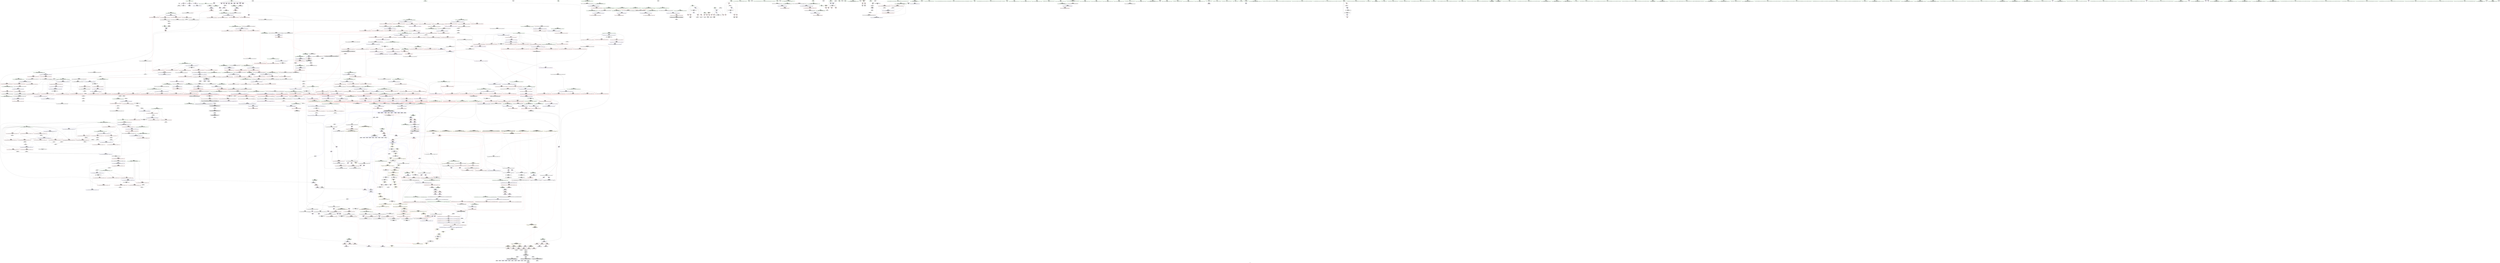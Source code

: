 digraph "SVFG" {
	label="SVFG";

	Node0x5652cd927d00 [shape=record,color=grey,label="{NodeID: 0\nNullPtr}"];
	Node0x5652cd927d00 -> Node0x5652cdd46c70[style=solid];
	Node0x5652cd927d00 -> Node0x5652cdd625f0[style=solid];
	Node0x5652cdd4e740 [shape=record,color=blue,label="{NodeID: 775\n746\<--772\n__secondChild\<--mul\n_ZSt13__adjust_heapIPSt4pairIiiElS1_N9__gnu_cxx5__ops15_Iter_less_iterEEvT_T0_S7_T1_T2_\n}"];
	Node0x5652cdd4e740 -> Node0x5652cdd5a080[style=dashed];
	Node0x5652cdd4e740 -> Node0x5652cdd5a150[style=dashed];
	Node0x5652cdd4e740 -> Node0x5652cdd5a220[style=dashed];
	Node0x5652cdd4e740 -> Node0x5652cdd5a2f0[style=dashed];
	Node0x5652cdd4e740 -> Node0x5652cdd5a3c0[style=dashed];
	Node0x5652cdd4e740 -> Node0x5652cdd5a490[style=dashed];
	Node0x5652cdd4e740 -> Node0x5652cdd5a560[style=dashed];
	Node0x5652cdd4e740 -> Node0x5652cdd5a630[style=dashed];
	Node0x5652cdd4e740 -> Node0x5652cdd5a700[style=dashed];
	Node0x5652cdd4e740 -> Node0x5652cdd4e740[style=dashed];
	Node0x5652cdd4e740 -> Node0x5652cdd4e810[style=dashed];
	Node0x5652cdd4e740 -> Node0x5652cdd4e9b0[style=dashed];
	Node0x5652cdd4e740 -> Node0x5652cdddbe40[style=dashed];
	Node0x5652cdd452b0 [shape=record,color=red,label="{NodeID: 443\n320\<--301\n\<--__first.addr\n_ZSt16__introsort_loopIPSt4pairIiiElN9__gnu_cxx5__ops15_Iter_less_iterEEvT_S6_T0_T1_\n}"];
	Node0x5652cdd452b0 -> Node0x5652cdd47830[style=solid];
	Node0x5652cdd38c90 [shape=record,color=green,label="{NodeID: 111\n573\<--574\n__first.addr\<--__first.addr_field_insensitive\n_ZSt11__make_heapIPSt4pairIiiEN9__gnu_cxx5__ops15_Iter_less_iterEEvT_S6_RT0_\n}"];
	Node0x5652cdd38c90 -> Node0x5652cdd57e60[style=solid];
	Node0x5652cdd38c90 -> Node0x5652cdd57f30[style=solid];
	Node0x5652cdd38c90 -> Node0x5652cdd58000[style=solid];
	Node0x5652cdd38c90 -> Node0x5652cdd580d0[style=solid];
	Node0x5652cdd38c90 -> Node0x5652cdd64910[style=solid];
	Node0x5652cde686b0 [shape=record,color=black,label="{NodeID: 1993\n104 = PHI()\n}"];
	Node0x5652cdd5abe0 [shape=record,color=red,label="{NodeID: 554\n862\<--849\n\<--__p.addr\n_ZNSt4pairIiiEaSEOS0_\n}"];
	Node0x5652cdd5abe0 -> Node0x5652cdd4d150[style=solid];
	Node0x5652cdd8f030 [shape=record,color=grey,label="{NodeID: 1329\n393 = Binary(391, 392, )\n}"];
	Node0x5652cdd8f030 -> Node0x5652cdd8f1b0[style=solid];
	Node0x5652cdd3da60 [shape=record,color=green,label="{NodeID: 222\n1399\<--1400\n__last.addr\<--__last.addr_field_insensitive\n_ZSt23__copy_move_backward_a2ILb1EPSt4pairIiiES2_ET1_T0_S4_S3_\n}"];
	Node0x5652cdd3da60 -> Node0x5652cdd60af0[style=solid];
	Node0x5652cdd3da60 -> Node0x5652cdd520f0[style=solid];
	Node0x5652cdd60610 [shape=record,color=red,label="{NodeID: 665\n1364\<--1354\n\<--__next\n_ZSt25__unguarded_linear_insertIPSt4pairIiiEN9__gnu_cxx5__ops14_Val_less_iterEEvT_T0_\n}"];
	Node0x5652cdd60610 -> Node0x5652cdd42870[style=solid];
	Node0x5652cdddbe40 [shape=record,color=black,label="{NodeID: 1440\nMR_168V_8 = PHI(MR_168V_7, MR_168V_3, MR_168V_3, )\npts\{747 \}\n}"];
	Node0x5652cdd4b820 [shape=record,color=purple,label="{NodeID: 333\n212\<--208\nsecond\<--this1\n_ZNSt4pairIiiEC2IiiLb1EEEv\n}"];
	Node0x5652cdd4b820 -> Node0x5652cdd63180[style=solid];
	Node0x5652cdd353f0 [shape=record,color=green,label="{NodeID: 1\n7\<--1\n__dso_handle\<--dummyObj\nGlob }"];
	Node0x5652cdd4e810 [shape=record,color=blue,label="{NodeID: 776\n746\<--784\n__secondChild\<--dec\n_ZSt13__adjust_heapIPSt4pairIiiElS1_N9__gnu_cxx5__ops15_Iter_less_iterEEvT_T0_S7_T1_T2_\n}"];
	Node0x5652cdd4e810 -> Node0x5652cdd5a080[style=dashed];
	Node0x5652cdd4e810 -> Node0x5652cdd5a150[style=dashed];
	Node0x5652cdd4e810 -> Node0x5652cdd5a490[style=dashed];
	Node0x5652cdd4e810 -> Node0x5652cdd5a560[style=dashed];
	Node0x5652cdd4e810 -> Node0x5652cdd5a630[style=dashed];
	Node0x5652cdd4e810 -> Node0x5652cdd5a700[style=dashed];
	Node0x5652cdd4e810 -> Node0x5652cdd4e740[style=dashed];
	Node0x5652cdd4e810 -> Node0x5652cdd4e9b0[style=dashed];
	Node0x5652cdd4e810 -> Node0x5652cdddbe40[style=dashed];
	Node0x5652cdd668f0 [shape=record,color=yellow,style=double,label="{NodeID: 1551\n281V_1 = ENCHI(MR_281V_0)\npts\{5840000 6810000 7350000 8920000 13530000 \}\nFun[_ZSt16__insertion_sortIPSt4pairIiiEN9__gnu_cxx5__ops15_Iter_less_iterEEvT_S6_T0_]|{|<s1>93}}"];
	Node0x5652cdd668f0 -> Node0x5652cdd620e0[style=dashed];
	Node0x5652cdd668f0:s1 -> Node0x5652cdddd8c0[style=dashed,color=red];
	Node0x5652cdd45380 [shape=record,color=red,label="{NodeID: 444\n332\<--301\n\<--__first.addr\n_ZSt16__introsort_loopIPSt4pairIiiElN9__gnu_cxx5__ops15_Iter_less_iterEEvT_S6_T0_T1_\n|{<s0>21}}"];
	Node0x5652cdd45380:s0 -> Node0x5652cde60c70[style=solid,color=red];
	Node0x5652cdd38d60 [shape=record,color=green,label="{NodeID: 112\n575\<--576\n__last.addr\<--__last.addr_field_insensitive\n_ZSt11__make_heapIPSt4pairIiiEN9__gnu_cxx5__ops15_Iter_less_iterEEvT_S6_RT0_\n}"];
	Node0x5652cdd38d60 -> Node0x5652cdd581a0[style=solid];
	Node0x5652cdd38d60 -> Node0x5652cdd58270[style=solid];
	Node0x5652cdd38d60 -> Node0x5652cdd649e0[style=solid];
	Node0x5652cde687b0 [shape=record,color=black,label="{NodeID: 1994\n115 = PHI()\n}"];
	Node0x5652cdd5acb0 [shape=record,color=red,label="{NodeID: 555\n859\<--856\n\<--call\n_ZNSt4pairIiiEaSEOS0_\n}"];
	Node0x5652cdd5acb0 -> Node0x5652cdd4ee90[style=solid];
	Node0x5652cdd8f1b0 [shape=record,color=grey,label="{NodeID: 1330\n394 = Binary(393, 275, )\n}"];
	Node0x5652cdd8f1b0 -> Node0x5652cdd92030[style=solid];
	Node0x5652cdd3db30 [shape=record,color=green,label="{NodeID: 223\n1401\<--1402\n__result.addr\<--__result.addr_field_insensitive\n_ZSt23__copy_move_backward_a2ILb1EPSt4pairIiiES2_ET1_T0_S4_S3_\n}"];
	Node0x5652cdd3db30 -> Node0x5652cdd60bc0[style=solid];
	Node0x5652cdd3db30 -> Node0x5652cdd6da70[style=solid];
	Node0x5652cdd606e0 [shape=record,color=red,label="{NodeID: 666\n1368\<--1354\n\<--__next\n_ZSt25__unguarded_linear_insertIPSt4pairIiiEN9__gnu_cxx5__ops14_Val_less_iterEEvT_T0_\n|{<s0>103}}"];
	Node0x5652cdd606e0:s0 -> Node0x5652cde64260[style=solid,color=red];
	Node0x5652cdd4b8f0 [shape=record,color=purple,label="{NodeID: 334\n399\<--398\nadd.ptr\<--\n_ZSt22__final_insertion_sortIPSt4pairIiiEN9__gnu_cxx5__ops15_Iter_less_iterEEvT_S6_T0_\n|{<s0>25}}"];
	Node0x5652cdd4b8f0:s0 -> Node0x5652cde6d8b0[style=solid,color=red];
	Node0x5652cdd35480 [shape=record,color=green,label="{NodeID: 2\n8\<--1\n.str\<--dummyObj\nGlob }"];
	Node0x5652cdd4e8e0 [shape=record,color=blue,label="{NodeID: 777\n740\<--795\n__holeIndex.addr\<--\n_ZSt13__adjust_heapIPSt4pairIiiElS1_N9__gnu_cxx5__ops15_Iter_less_iterEEvT_T0_S7_T1_T2_\n}"];
	Node0x5652cdd4e8e0 -> Node0x5652cdd59ad0[style=dashed];
	Node0x5652cdd4e8e0 -> Node0x5652cdd59ba0[style=dashed];
	Node0x5652cdd4e8e0 -> Node0x5652cdd4e8e0[style=dashed];
	Node0x5652cdd4e8e0 -> Node0x5652cdd4ea80[style=dashed];
	Node0x5652cdd4e8e0 -> Node0x5652cdddb940[style=dashed];
	Node0x5652cdd66a90 [shape=record,color=yellow,style=double,label="{NodeID: 1552\n283V_1 = ENCHI(MR_283V_0)\npts\{5840001 6810001 7350001 8920001 13530001 \}\nFun[_ZSt16__insertion_sortIPSt4pairIiiEN9__gnu_cxx5__ops15_Iter_less_iterEEvT_S6_T0_]|{|<s1>93}}"];
	Node0x5652cdd66a90 -> Node0x5652cdd621b0[style=dashed];
	Node0x5652cdd66a90:s1 -> Node0x5652cdddd8c0[style=dashed,color=red];
	Node0x5652cdd45450 [shape=record,color=red,label="{NodeID: 445\n343\<--301\n\<--__first.addr\n_ZSt16__introsort_loopIPSt4pairIiiElN9__gnu_cxx5__ops15_Iter_less_iterEEvT_S6_T0_T1_\n|{<s0>22}}"];
	Node0x5652cdd45450:s0 -> Node0x5652cde712a0[style=solid,color=red];
	Node0x5652cdd38e30 [shape=record,color=green,label="{NodeID: 113\n577\<--578\n__comp.addr\<--__comp.addr_field_insensitive\n_ZSt11__make_heapIPSt4pairIiiEN9__gnu_cxx5__ops15_Iter_less_iterEEvT_S6_RT0_\n}"];
	Node0x5652cdd38e30 -> Node0x5652cdd58340[style=solid];
	Node0x5652cdd38e30 -> Node0x5652cdd64ab0[style=solid];
	Node0x5652cde68910 [shape=record,color=black,label="{NodeID: 1995\n120 = PHI()\n}"];
	Node0x5652cdd5ad80 [shape=record,color=red,label="{NodeID: 556\n865\<--864\n\<--call3\n_ZNSt4pairIiiEaSEOS0_\n}"];
	Node0x5652cdd5ad80 -> Node0x5652cdd4ef60[style=solid];
	Node0x5652cdd8f330 [shape=record,color=grey,label="{NodeID: 1331\n165 = Binary(164, 88, )\n}"];
	Node0x5652cdd8f330 -> Node0x5652cdd62d70[style=solid];
	Node0x5652cdd3dc00 [shape=record,color=green,label="{NodeID: 224\n1408\<--1409\n_ZSt12__niter_baseIPSt4pairIiiEET_S3_\<--_ZSt12__niter_baseIPSt4pairIiiEET_S3__field_insensitive\n}"];
	Node0x5652cdd607b0 [shape=record,color=red,label="{NodeID: 667\n1373\<--1354\n\<--__next\n_ZSt25__unguarded_linear_insertIPSt4pairIiiEN9__gnu_cxx5__ops14_Val_less_iterEEvT_T0_\n|{<s0>104}}"];
	Node0x5652cdd607b0:s0 -> Node0x5652cde62ad0[style=solid,color=red];
	Node0x5652cdddc840 [shape=record,color=black,label="{NodeID: 1442\nMR_12V_3 = PHI(MR_12V_4, MR_12V_2, )\npts\{63 \}\n|{<s0>6}}"];
	Node0x5652cdddc840:s0 -> Node0x5652cdd630b0[style=dashed,color=red];
	Node0x5652cdd4b9c0 [shape=record,color=purple,label="{NodeID: 335\n404\<--403\nadd.ptr1\<--\n_ZSt22__final_insertion_sortIPSt4pairIiiEN9__gnu_cxx5__ops15_Iter_less_iterEEvT_S6_T0_\n|{<s0>26}}"];
	Node0x5652cdd4b9c0:s0 -> Node0x5652cde71080[style=solid,color=red];
	Node0x5652cdd35730 [shape=record,color=green,label="{NodeID: 3\n10\<--1\n.str.1\<--dummyObj\nGlob }"];
	Node0x5652cdd4e9b0 [shape=record,color=blue,label="{NodeID: 778\n746\<--810\n__secondChild\<--mul13\n_ZSt13__adjust_heapIPSt4pairIiiElS1_N9__gnu_cxx5__ops15_Iter_less_iterEEvT_T0_S7_T1_T2_\n}"];
	Node0x5652cdd4e9b0 -> Node0x5652cdd5a7d0[style=dashed];
	Node0x5652cdd4e9b0 -> Node0x5652cdd5a8a0[style=dashed];
	Node0x5652cdd4e9b0 -> Node0x5652cdddbe40[style=dashed];
	Node0x5652cdd66c30 [shape=record,color=yellow,style=double,label="{NodeID: 1553\n12V_1 = ENCHI(MR_12V_0)\npts\{63 \}\nFun[_ZSt13move_backwardIPSt4pairIiiES2_ET0_T_S4_S3_]|{<s0>100}}"];
	Node0x5652cdd66c30:s0 -> Node0x5652cddcd950[style=dashed,color=red];
	Node0x5652cdd45520 [shape=record,color=red,label="{NodeID: 446\n319\<--303\n\<--__last.addr\n_ZSt16__introsort_loopIPSt4pairIiiElN9__gnu_cxx5__ops15_Iter_less_iterEEvT_S6_T0_T1_\n}"];
	Node0x5652cdd45520 -> Node0x5652cdd47760[style=solid];
	Node0x5652cdd3e100 [shape=record,color=green,label="{NodeID: 114\n579\<--580\n__len\<--__len_field_insensitive\n_ZSt11__make_heapIPSt4pairIiiEN9__gnu_cxx5__ops15_Iter_less_iterEEvT_S6_RT0_\n}"];
	Node0x5652cdd3e100 -> Node0x5652cdd58410[style=solid];
	Node0x5652cdd3e100 -> Node0x5652cdd584e0[style=solid];
	Node0x5652cdd3e100 -> Node0x5652cdd64b80[style=solid];
	Node0x5652cde689e0 [shape=record,color=black,label="{NodeID: 1996\n174 = PHI()\n}"];
	Node0x5652cdd5ae50 [shape=record,color=red,label="{NodeID: 557\n874\<--871\n\<--__t.addr\n_ZSt4moveIRN9__gnu_cxx5__ops15_Iter_less_iterEEONSt16remove_referenceIT_E4typeEOS5_\n}"];
	Node0x5652cdd5ae50 -> Node0x5652cdd493d0[style=solid];
	Node0x5652cdd8f4b0 [shape=record,color=grey,label="{NodeID: 1332\n910 = Binary(909, 557, )\n}"];
	Node0x5652cdd8f4b0 -> Node0x5652cdd8f630[style=solid];
	Node0x5652cdd3dd00 [shape=record,color=green,label="{NodeID: 225\n1415\<--1416\n_ZSt22__copy_move_backward_aILb1EPSt4pairIiiES2_ET1_T0_S4_S3_\<--_ZSt22__copy_move_backward_aILb1EPSt4pairIiiES2_ET1_T0_S4_S3__field_insensitive\n}"];
	Node0x5652cdd60880 [shape=record,color=red,label="{NodeID: 668\n1377\<--1354\n\<--__next\n_ZSt25__unguarded_linear_insertIPSt4pairIiiEN9__gnu_cxx5__ops14_Val_less_iterEEvT_T0_\n}"];
	Node0x5652cdd60880 -> Node0x5652cdd51e80[style=solid];
	Node0x5652cdd4ba90 [shape=record,color=purple,label="{NodeID: 336\n473\<--472\nadd.ptr1\<--\n_ZSt27__unguarded_partition_pivotIPSt4pairIiiEN9__gnu_cxx5__ops15_Iter_less_iterEET_S6_S6_T0_\n|{<s0>30}}"];
	Node0x5652cdd4ba90:s0 -> Node0x5652cde70b30[style=solid,color=red];
	Node0x5652cdd357c0 [shape=record,color=green,label="{NodeID: 4\n12\<--1\nstdin\<--dummyObj\nGlob }"];
	Node0x5652cdd4ea80 [shape=record,color=blue,label="{NodeID: 779\n740\<--822\n__holeIndex.addr\<--sub19\n_ZSt13__adjust_heapIPSt4pairIiiElS1_N9__gnu_cxx5__ops15_Iter_less_iterEEvT_T0_S7_T1_T2_\n}"];
	Node0x5652cdd4ea80 -> Node0x5652cdddb940[style=dashed];
	Node0x5652cdd455f0 [shape=record,color=red,label="{NodeID: 447\n333\<--303\n\<--__last.addr\n_ZSt16__introsort_loopIPSt4pairIiiElN9__gnu_cxx5__ops15_Iter_less_iterEEvT_S6_T0_T1_\n|{<s0>21}}"];
	Node0x5652cdd455f0:s0 -> Node0x5652cde60d80[style=solid,color=red];
	Node0x5652cdd3e190 [shape=record,color=green,label="{NodeID: 115\n581\<--582\n__parent\<--__parent_field_insensitive\n_ZSt11__make_heapIPSt4pairIiiEN9__gnu_cxx5__ops15_Iter_less_iterEEvT_S6_RT0_\n}"];
	Node0x5652cdd3e190 -> Node0x5652cdd585b0[style=solid];
	Node0x5652cdd3e190 -> Node0x5652cdd58680[style=solid];
	Node0x5652cdd3e190 -> Node0x5652cdd58750[style=solid];
	Node0x5652cdd3e190 -> Node0x5652cdd58820[style=solid];
	Node0x5652cdd3e190 -> Node0x5652cdd64c50[style=solid];
	Node0x5652cdd3e190 -> Node0x5652cdd65060[style=solid];
	Node0x5652cde68b10 [shape=record,color=black,label="{NodeID: 1997\n178 = PHI()\n}"];
	Node0x5652cdd5af20 [shape=record,color=red,label="{NodeID: 558\n883\<--880\nthis1\<--this.addr\n_ZN9__gnu_cxx5__ops14_Iter_less_valC2ENS0_15_Iter_less_iterE\n}"];
	Node0x5652cdd8f630 [shape=record,color=grey,label="{NodeID: 1333\n911 = Binary(910, 280, )\n}"];
	Node0x5652cdd8f630 -> Node0x5652cdd4f5e0[style=solid];
	Node0x5652cdd3de00 [shape=record,color=green,label="{NodeID: 226\n1420\<--1421\n__it.addr\<--__it.addr_field_insensitive\n_ZSt12__miter_baseIPSt4pairIiiEET_S3_\n}"];
	Node0x5652cdd3de00 -> Node0x5652cdd60c90[style=solid];
	Node0x5652cdd3de00 -> Node0x5652cdd6db40[style=solid];
	Node0x5652cdd60950 [shape=record,color=red,label="{NodeID: 669\n1379\<--1354\n\<--__next\n_ZSt25__unguarded_linear_insertIPSt4pairIiiEN9__gnu_cxx5__ops14_Val_less_iterEEvT_T0_\n}"];
	Node0x5652cdd60950 -> Node0x5652cdd42940[style=solid];
	Node0x5652cdd4bb60 [shape=record,color=purple,label="{NodeID: 337\n476\<--475\nadd.ptr2\<--\n_ZSt27__unguarded_partition_pivotIPSt4pairIiiEN9__gnu_cxx5__ops15_Iter_less_iterEET_S6_S6_T0_\n|{<s0>30}}"];
	Node0x5652cdd4bb60:s0 -> Node0x5652cde70d50[style=solid,color=red];
	Node0x5652cdd35850 [shape=record,color=green,label="{NodeID: 5\n13\<--1\n.str.2\<--dummyObj\nGlob }"];
	Node0x5652cdd4eb50 [shape=record,color=blue, style = dotted,label="{NodeID: 780\n1546\<--1548\noffset_0\<--dummyVal\n_ZSt13__adjust_heapIPSt4pairIiiElS1_N9__gnu_cxx5__ops15_Iter_less_iterEEvT_T0_S7_T1_T2_\n}"];
	Node0x5652cdd456c0 [shape=record,color=red,label="{NodeID: 448\n334\<--303\n\<--__last.addr\n_ZSt16__introsort_loopIPSt4pairIiiElN9__gnu_cxx5__ops15_Iter_less_iterEEvT_S6_T0_T1_\n|{<s0>21}}"];
	Node0x5652cdd456c0:s0 -> Node0x5652cde60e90[style=solid,color=red];
	Node0x5652cdd3e260 [shape=record,color=green,label="{NodeID: 116\n583\<--584\n__value\<--__value_field_insensitive\n_ZSt11__make_heapIPSt4pairIiiEN9__gnu_cxx5__ops15_Iter_less_iterEEvT_S6_RT0_\n|{|<s1>38}}"];
	Node0x5652cdd3e260 -> Node0x5652cdd48120[style=solid];
	Node0x5652cdd3e260:s1 -> Node0x5652cde62ad0[style=solid,color=red];
	Node0x5652cde68c10 [shape=record,color=black,label="{NodeID: 1998\n182 = PHI()\n}"];
	Node0x5652cdd5aff0 [shape=record,color=red,label="{NodeID: 559\n919\<--893\n\<--__first.addr\n_ZSt11__push_heapIPSt4pairIiiElS1_N9__gnu_cxx5__ops14_Iter_less_valEEvT_T0_S7_T1_RT2_\n}"];
	Node0x5652cdd5aff0 -> Node0x5652cdd43300[style=solid];
	Node0x5652cdd8f7b0 [shape=record,color=grey,label="{NodeID: 1334\n192 = Binary(191, 88, )\n}"];
	Node0x5652cdd8f7b0 -> Node0x5652cdd62f10[style=solid];
	Node0x5652cdd3ded0 [shape=record,color=green,label="{NodeID: 227\n1429\<--1430\n__first.addr\<--__first.addr_field_insensitive\n_ZSt22__copy_move_backward_aILb1EPSt4pairIiiES2_ET1_T0_S4_S3_\n}"];
	Node0x5652cdd3ded0 -> Node0x5652cdd60d60[style=solid];
	Node0x5652cdd3ded0 -> Node0x5652cdd6dc10[style=solid];
	Node0x5652cdd60a20 [shape=record,color=red,label="{NodeID: 670\n1406\<--1397\n\<--__first.addr\n_ZSt23__copy_move_backward_a2ILb1EPSt4pairIiiES2_ET1_T0_S4_S3_\n|{<s0>108}}"];
	Node0x5652cdd60a20:s0 -> Node0x5652cde61bc0[style=solid,color=red];
	Node0x5652cdd4bc30 [shape=record,color=purple,label="{NodeID: 338\n481\<--480\nadd.ptr3\<--\n_ZSt27__unguarded_partition_pivotIPSt4pairIiiEN9__gnu_cxx5__ops15_Iter_less_iterEET_S6_S6_T0_\n|{<s0>31}}"];
	Node0x5652cdd4bc30:s0 -> Node0x5652cde649d0[style=solid,color=red];
	Node0x5652cdd358e0 [shape=record,color=green,label="{NodeID: 6\n15\<--1\n.str.3\<--dummyObj\nGlob }"];
	Node0x5652cdd4ec20 [shape=record,color=blue, style = dotted,label="{NodeID: 781\n1549\<--1551\noffset_1\<--dummyVal\n_ZSt13__adjust_heapIPSt4pairIiiElS1_N9__gnu_cxx5__ops15_Iter_less_iterEEvT_T0_S7_T1_T2_\n}"];
	Node0x5652cdd45790 [shape=record,color=red,label="{NodeID: 449\n344\<--303\n\<--__last.addr\n_ZSt16__introsort_loopIPSt4pairIiiElN9__gnu_cxx5__ops15_Iter_less_iterEEvT_S6_T0_T1_\n|{<s0>22}}"];
	Node0x5652cdd45790:s0 -> Node0x5652cde713b0[style=solid,color=red];
	Node0x5652cdd3e330 [shape=record,color=green,label="{NodeID: 117\n585\<--586\nagg.tmp\<--agg.tmp_field_insensitive\n_ZSt11__make_heapIPSt4pairIiiEN9__gnu_cxx5__ops15_Iter_less_iterEEvT_S6_RT0_\n}"];
	Node0x5652cdd3e330 -> Node0x5652cdd481f0[style=solid];
	Node0x5652cdd3e330 -> Node0x5652cdd482c0[style=solid];
	Node0x5652cde68d10 [shape=record,color=black,label="{NodeID: 1999\n184 = PHI()\n}"];
	Node0x5652cdd5b0c0 [shape=record,color=red,label="{NodeID: 560\n928\<--893\n\<--__first.addr\n_ZSt11__push_heapIPSt4pairIiiElS1_N9__gnu_cxx5__ops14_Iter_less_valEEvT_T0_S7_T1_RT2_\n}"];
	Node0x5652cdd5b0c0 -> Node0x5652cdd433d0[style=solid];
	Node0x5652cdd8f930 [shape=record,color=grey,label="{NodeID: 1335\n170 = Binary(169, 88, )\n}"];
	Node0x5652cdd8f930 -> Node0x5652cdd62e40[style=solid];
	Node0x5652cdd3dfa0 [shape=record,color=green,label="{NodeID: 228\n1431\<--1432\n__last.addr\<--__last.addr_field_insensitive\n_ZSt22__copy_move_backward_aILb1EPSt4pairIiiES2_ET1_T0_S4_S3_\n}"];
	Node0x5652cdd3dfa0 -> Node0x5652cdd60e30[style=solid];
	Node0x5652cdd3dfa0 -> Node0x5652cdd6dce0[style=solid];
	Node0x5652cdd60af0 [shape=record,color=red,label="{NodeID: 671\n1410\<--1399\n\<--__last.addr\n_ZSt23__copy_move_backward_a2ILb1EPSt4pairIiiES2_ET1_T0_S4_S3_\n|{<s0>109}}"];
	Node0x5652cdd60af0:s0 -> Node0x5652cde61bc0[style=solid,color=red];
	Node0x5652cdddd8c0 [shape=record,color=yellow,style=double,label="{NodeID: 1446\n74V_1 = ENCHI(MR_74V_0)\npts\{5840000 5840001 6810000 6810001 7350000 7350001 8920000 8920001 12310000 12310001 13530000 13530001 \}\nFun[_ZNSt4pairIiiEaSEOS0_]}"];
	Node0x5652cdddd8c0 -> Node0x5652cdd5acb0[style=dashed];
	Node0x5652cdddd8c0 -> Node0x5652cdd5ad80[style=dashed];
	Node0x5652cdd4bd00 [shape=record,color=purple,label="{NodeID: 339\n532\<--531\nincdec.ptr\<--\n_ZSt13__heap_selectIPSt4pairIiiEN9__gnu_cxx5__ops15_Iter_less_iterEEvT_S6_S6_T0_\n}"];
	Node0x5652cdd4bd00 -> Node0x5652cdd64500[style=solid];
	Node0x5652cdd36120 [shape=record,color=green,label="{NodeID: 7\n17\<--1\nstdout\<--dummyObj\nGlob }"];
	Node0x5652cdd4ecf0 [shape=record,color=blue,label="{NodeID: 782\n847\<--845\nthis.addr\<--this\n_ZNSt4pairIiiEaSEOS0_\n}"];
	Node0x5652cdd4ecf0 -> Node0x5652cdd5aa40[style=dashed];
	Node0x5652cdd45860 [shape=record,color=red,label="{NodeID: 450\n350\<--303\n\<--__last.addr\n_ZSt16__introsort_loopIPSt4pairIiiElN9__gnu_cxx5__ops15_Iter_less_iterEEvT_S6_T0_T1_\n|{<s0>23}}"];
	Node0x5652cdd45860:s0 -> Node0x5652cde6e730[style=solid,color=red];
	Node0x5652cdd3e400 [shape=record,color=green,label="{NodeID: 118\n587\<--588\nagg.tmp6\<--agg.tmp6_field_insensitive\n_ZSt11__make_heapIPSt4pairIiiEN9__gnu_cxx5__ops15_Iter_less_iterEEvT_S6_RT0_\n}"];
	Node0x5652cde68e10 [shape=record,color=black,label="{NodeID: 2000\n185 = PHI()\n}"];
	Node0x5652cdd5b190 [shape=record,color=red,label="{NodeID: 561\n932\<--893\n\<--__first.addr\n_ZSt11__push_heapIPSt4pairIiiElS1_N9__gnu_cxx5__ops14_Iter_less_valEEvT_T0_S7_T1_RT2_\n}"];
	Node0x5652cdd5b190 -> Node0x5652cdd434a0[style=solid];
	Node0x5652cdd8fab0 [shape=record,color=grey,label="{NodeID: 1336\n706 = Binary(704, 705, )\n}"];
	Node0x5652cdd8fab0 -> Node0x5652cdd8fc30[style=solid];
	Node0x5652cdd3e070 [shape=record,color=green,label="{NodeID: 229\n1433\<--1434\n__result.addr\<--__result.addr_field_insensitive\n_ZSt22__copy_move_backward_aILb1EPSt4pairIiiES2_ET1_T0_S4_S3_\n}"];
	Node0x5652cdd3e070 -> Node0x5652cdd60f00[style=solid];
	Node0x5652cdd3e070 -> Node0x5652cdd6ddb0[style=solid];
	Node0x5652cdd60bc0 [shape=record,color=red,label="{NodeID: 672\n1412\<--1401\n\<--__result.addr\n_ZSt23__copy_move_backward_a2ILb1EPSt4pairIiiES2_ET1_T0_S4_S3_\n|{<s0>110}}"];
	Node0x5652cdd60bc0:s0 -> Node0x5652cde61bc0[style=solid,color=red];
	Node0x5652cdddda90 [shape=record,color=yellow,style=double,label="{NodeID: 1447\n2V_1 = ENCHI(MR_2V_0)\npts\{1 \}\nFun[main]}"];
	Node0x5652cdddda90 -> Node0x5652cdd43640[style=dashed];
	Node0x5652cdddda90 -> Node0x5652cdd43710[style=dashed];
	Node0x5652cdd4bdd0 [shape=record,color=purple,label="{NodeID: 340\n560\<--559\nincdec.ptr\<--\n_ZSt11__sort_heapIPSt4pairIiiEN9__gnu_cxx5__ops15_Iter_less_iterEEvT_S6_RT0_\n}"];
	Node0x5652cdd4bdd0 -> Node0x5652cdd64840[style=solid];
	Node0x5652cdd361b0 [shape=record,color=green,label="{NodeID: 8\n18\<--1\n_ZSt3cin\<--dummyObj\nGlob }"];
	Node0x5652cdd4edc0 [shape=record,color=blue,label="{NodeID: 783\n849\<--846\n__p.addr\<--__p\n_ZNSt4pairIiiEaSEOS0_\n}"];
	Node0x5652cdd4edc0 -> Node0x5652cdd5ab10[style=dashed];
	Node0x5652cdd4edc0 -> Node0x5652cdd5abe0[style=dashed];
	Node0x5652cdd670f0 [shape=record,color=yellow,style=double,label="{NodeID: 1558\n12V_1 = ENCHI(MR_12V_0)\npts\{63 \}\nFun[_ZStltIiiEbRKSt4pairIT_T0_ES5_]}"];
	Node0x5652cdd670f0 -> Node0x5652cdd5c370[style=dashed];
	Node0x5652cdd670f0 -> Node0x5652cdd5c440[style=dashed];
	Node0x5652cdd670f0 -> Node0x5652cdd5c510[style=dashed];
	Node0x5652cdd670f0 -> Node0x5652cdd5c5e0[style=dashed];
	Node0x5652cdd670f0 -> Node0x5652cdd5c6b0[style=dashed];
	Node0x5652cdd670f0 -> Node0x5652cdd5c780[style=dashed];
	Node0x5652cdd45930 [shape=record,color=red,label="{NodeID: 451\n328\<--305\n\<--__depth_limit.addr\n_ZSt16__introsort_loopIPSt4pairIiiElN9__gnu_cxx5__ops15_Iter_less_iterEEvT_S6_T0_T1_\n}"];
	Node0x5652cdd45930 -> Node0x5652cdd912b0[style=solid];
	Node0x5652cdd3e4d0 [shape=record,color=green,label="{NodeID: 119\n617\<--618\n_ZSt4moveIRSt4pairIiiEEONSt16remove_referenceIT_E4typeEOS4_\<--_ZSt4moveIRSt4pairIiiEEONSt16remove_referenceIT_E4typeEOS4__field_insensitive\n}"];
	Node0x5652cde68ee0 [shape=record,color=black,label="{NodeID: 2001\n363 = PHI()\n}"];
	Node0x5652cde68ee0 -> Node0x5652cdd47900[style=solid];
	Node0x5652cde68ee0 -> Node0x5652cdd479d0[style=solid];
	Node0x5652cdd5b260 [shape=record,color=red,label="{NodeID: 562\n944\<--893\n\<--__first.addr\n_ZSt11__push_heapIPSt4pairIiiElS1_N9__gnu_cxx5__ops14_Iter_less_valEEvT_T0_S7_T1_RT2_\n}"];
	Node0x5652cdd5b260 -> Node0x5652cdd43570[style=solid];
	Node0x5652cdd8fc30 [shape=record,color=grey,label="{NodeID: 1337\n707 = Binary(706, 275, )\n|{<s0>48}}"];
	Node0x5652cdd8fc30:s0 -> Node0x5652cde70450[style=solid,color=red];
	Node0x5652cdd46320 [shape=record,color=green,label="{NodeID: 230\n1435\<--1436\n__simple\<--__simple_field_insensitive\n_ZSt22__copy_move_backward_aILb1EPSt4pairIiiES2_ET1_T0_S4_S3_\n}"];
	Node0x5652cdd46320 -> Node0x5652cdd6de80[style=solid];
	Node0x5652cdd60c90 [shape=record,color=red,label="{NodeID: 673\n1423\<--1420\n\<--__it.addr\n_ZSt12__miter_baseIPSt4pairIiiEET_S3_\n}"];
	Node0x5652cdd60c90 -> Node0x5652cdd49e60[style=solid];
	Node0x5652cdd4bea0 [shape=record,color=purple,label="{NodeID: 341\n1522\<--619\noffset_0\<--\n}"];
	Node0x5652cdd4bea0 -> Node0x5652cdd64d20[style=solid];
	Node0x5652cdd36240 [shape=record,color=green,label="{NodeID: 9\n19\<--1\n_ZSt4cout\<--dummyObj\nGlob }"];
	Node0x5652cdd4ee90 [shape=record,color=blue,label="{NodeID: 784\n860\<--859\nfirst2\<--\n_ZNSt4pairIiiEaSEOS0_\n}"];
	Node0x5652cdd4ee90 -> Node0x5652cdd5ad80[style=dashed];
	Node0x5652cdd4ee90 -> Node0x5652cdd4ef60[style=dashed];
	Node0x5652cdd45a00 [shape=record,color=red,label="{NodeID: 452\n339\<--305\n\<--__depth_limit.addr\n_ZSt16__introsort_loopIPSt4pairIiiElN9__gnu_cxx5__ops15_Iter_less_iterEEvT_S6_T0_T1_\n}"];
	Node0x5652cdd45a00 -> Node0x5652cdd8d6b0[style=solid];
	Node0x5652cdd3e5a0 [shape=record,color=green,label="{NodeID: 120\n623\<--624\nllvm.memcpy.p0i8.p0i8.i64\<--llvm.memcpy.p0i8.p0i8.i64_field_insensitive\n}"];
	Node0x5652cde690a0 [shape=record,color=black,label="{NodeID: 2002\n276 = PHI(357, )\n}"];
	Node0x5652cde690a0 -> Node0x5652cdd8c630[style=solid];
	Node0x5652cdd5b330 [shape=record,color=red,label="{NodeID: 563\n909\<--895\n\<--__holeIndex.addr\n_ZSt11__push_heapIPSt4pairIiiElS1_N9__gnu_cxx5__ops14_Iter_less_valEEvT_T0_S7_T1_RT2_\n}"];
	Node0x5652cdd5b330 -> Node0x5652cdd8f4b0[style=solid];
	Node0x5652cdd8fdb0 [shape=record,color=grey,label="{NodeID: 1338\n1242 = cmp(1240, 1241, )\n}"];
	Node0x5652cdd463f0 [shape=record,color=green,label="{NodeID: 231\n1446\<--1447\n_ZNSt20__copy_move_backwardILb1ELb0ESt26random_access_iterator_tagE13__copy_move_bIPSt4pairIiiES5_EET0_T_S7_S6_\<--_ZNSt20__copy_move_backwardILb1ELb0ESt26random_access_iterator_tagE13__copy_move_bIPSt4pairIiiES5_EET0_T_S7_S6__field_insensitive\n}"];
	Node0x5652cdd60d60 [shape=record,color=red,label="{NodeID: 674\n1442\<--1429\n\<--__first.addr\n_ZSt22__copy_move_backward_aILb1EPSt4pairIiiES2_ET1_T0_S4_S3_\n|{<s0>112}}"];
	Node0x5652cdd60d60:s0 -> Node0x5652cde64d00[style=solid,color=red];
	Node0x5652cddddc80 [shape=record,color=yellow,style=double,label="{NodeID: 1449\n6V_1 = ENCHI(MR_6V_0)\npts\{57 \}\nFun[main]}"];
	Node0x5652cddddc80 -> Node0x5652cdd437e0[style=dashed];
	Node0x5652cdd4bf70 [shape=record,color=purple,label="{NodeID: 342\n1525\<--619\noffset_1\<--\n}"];
	Node0x5652cdd4bf70 -> Node0x5652cdd64df0[style=solid];
	Node0x5652cdd36300 [shape=record,color=green,label="{NodeID: 10\n20\<--1\n.str.4\<--dummyObj\nGlob }"];
	Node0x5652cdd4ef60 [shape=record,color=blue,label="{NodeID: 785\n866\<--865\nsecond4\<--\n_ZNSt4pairIiiEaSEOS0_\n|{<s0>45|<s1>51|<s2>53|<s3>63|<s4>65|<s5>93|<s6>105|<s7>107|<s8>114}}"];
	Node0x5652cdd4ef60:s0 -> Node0x5652cde07620[style=dashed,color=blue];
	Node0x5652cdd4ef60:s1 -> Node0x5652cddcb420[style=dashed,color=blue];
	Node0x5652cdd4ef60:s2 -> Node0x5652cdddb440[style=dashed,color=blue];
	Node0x5652cdd4ef60:s3 -> Node0x5652cddc9620[style=dashed,color=blue];
	Node0x5652cdd4ef60:s4 -> Node0x5652cde07d00[style=dashed,color=blue];
	Node0x5652cdd4ef60:s5 -> Node0x5652cddc2610[style=dashed,color=blue];
	Node0x5652cdd4ef60:s6 -> Node0x5652cddc8220[style=dashed,color=blue];
	Node0x5652cdd4ef60:s7 -> Node0x5652cde095c0[style=dashed,color=blue];
	Node0x5652cdd4ef60:s8 -> Node0x5652cddd4b40[style=dashed,color=blue];
	Node0x5652cdd45ad0 [shape=record,color=red,label="{NodeID: 453\n351\<--305\n\<--__depth_limit.addr\n_ZSt16__introsort_loopIPSt4pairIiiElN9__gnu_cxx5__ops15_Iter_less_iterEEvT_S6_T0_T1_\n|{<s0>23}}"];
	Node0x5652cdd45ad0:s0 -> Node0x5652cde6e8b0[style=solid,color=red];
	Node0x5652cdd3e6a0 [shape=record,color=green,label="{NodeID: 121\n636\<--637\n_ZSt13__adjust_heapIPSt4pairIiiElS1_N9__gnu_cxx5__ops15_Iter_less_iterEEvT_T0_S7_T1_T2_\<--_ZSt13__adjust_heapIPSt4pairIiiElS1_N9__gnu_cxx5__ops15_Iter_less_iterEEvT_T0_S7_T1_T2__field_insensitive\n}"];
	Node0x5652cde691e0 [shape=record,color=black,label="{NodeID: 2003\n345 = PHI(444, )\n}"];
	Node0x5652cde691e0 -> Node0x5652cdd638d0[style=solid];
	Node0x5652cdd5b400 [shape=record,color=red,label="{NodeID: 564\n914\<--895\n\<--__holeIndex.addr\n_ZSt11__push_heapIPSt4pairIiiElS1_N9__gnu_cxx5__ops14_Iter_less_valEEvT_T0_S7_T1_RT2_\n}"];
	Node0x5652cdd5b400 -> Node0x5652cdd921b0[style=solid];
	Node0x5652cdd8ff30 [shape=record,color=grey,label="{NodeID: 1339\n92 = cmp(90, 91, )\n}"];
	Node0x5652cdd464f0 [shape=record,color=green,label="{NodeID: 232\n1451\<--1452\n__it.addr\<--__it.addr_field_insensitive\n_ZSt12__niter_baseIPSt4pairIiiEET_S3_\n}"];
	Node0x5652cdd464f0 -> Node0x5652cdd60fd0[style=solid];
	Node0x5652cdd464f0 -> Node0x5652cdd6df50[style=solid];
	Node0x5652cdd60e30 [shape=record,color=red,label="{NodeID: 675\n1443\<--1431\n\<--__last.addr\n_ZSt22__copy_move_backward_aILb1EPSt4pairIiiES2_ET1_T0_S4_S3_\n|{<s0>112}}"];
	Node0x5652cdd60e30:s0 -> Node0x5652cde64e10[style=solid,color=red];
	Node0x5652cdd4c040 [shape=record,color=purple,label="{NodeID: 343\n1523\<--620\noffset_0\<--\n}"];
	Node0x5652cdd4c040 -> Node0x5652cdd618c0[style=solid];
	Node0x5652cdd36400 [shape=record,color=green,label="{NodeID: 11\n22\<--1\n.str.5\<--dummyObj\nGlob }"];
	Node0x5652cde05aa0 [shape=record,color=yellow,style=double,label="{NodeID: 1893\n12V_6 = CSCHI(MR_12V_5)\npts\{63 \}\nCS[]|{<s0>40|<s1>40|<s2>48}}"];
	Node0x5652cde05aa0:s0 -> Node0x5652cddd0040[style=dashed,color=blue];
	Node0x5652cde05aa0:s1 -> Node0x5652cddd6e40[style=dashed,color=blue];
	Node0x5652cde05aa0:s2 -> Node0x5652cde07780[style=dashed,color=blue];
	Node0x5652cdd4f030 [shape=record,color=blue,label="{NodeID: 786\n871\<--870\n__t.addr\<--__t\n_ZSt4moveIRN9__gnu_cxx5__ops15_Iter_less_iterEEONSt16remove_referenceIT_E4typeEOS5_\n}"];
	Node0x5652cdd4f030 -> Node0x5652cdd5ae50[style=dashed];
	Node0x5652cdd673c0 [shape=record,color=yellow,style=double,label="{NodeID: 1561\n222V_1 = ENCHI(MR_222V_0)\npts\{8920000 \}\nFun[_ZStltIiiEbRKSt4pairIT_T0_ES5_]}"];
	Node0x5652cdd673c0 -> Node0x5652cdd5c440[style=dashed];
	Node0x5652cdd673c0 -> Node0x5652cdd5c510[style=dashed];
	Node0x5652cdd45ba0 [shape=record,color=red,label="{NodeID: 454\n349\<--309\n\<--__cut\n_ZSt16__introsort_loopIPSt4pairIiiElN9__gnu_cxx5__ops15_Iter_less_iterEEvT_S6_T0_T1_\n|{<s0>23}}"];
	Node0x5652cdd45ba0:s0 -> Node0x5652cde6e5e0[style=solid,color=red];
	Node0x5652cdd3e7a0 [shape=record,color=green,label="{NodeID: 122\n651\<--652\nthis.addr\<--this.addr_field_insensitive\n_ZNK9__gnu_cxx5__ops15_Iter_less_iterclIPSt4pairIiiES5_EEbT_T0_\n}"];
	Node0x5652cdd3e7a0 -> Node0x5652cdd589c0[style=solid];
	Node0x5652cdd3e7a0 -> Node0x5652cdd65130[style=solid];
	Node0x5652cde69320 [shape=record,color=black,label="{NodeID: 2004\n856 = PHI(949, )\n}"];
	Node0x5652cde69320 -> Node0x5652cdd5acb0[style=solid];
	Node0x5652cdd5b4d0 [shape=record,color=red,label="{NodeID: 565\n933\<--895\n\<--__holeIndex.addr\n_ZSt11__push_heapIPSt4pairIiiElS1_N9__gnu_cxx5__ops14_Iter_less_valEEvT_T0_S7_T1_RT2_\n}"];
	Node0x5652cdd900b0 [shape=record,color=grey,label="{NodeID: 1340\n598 = cmp(597, 280, )\n}"];
	Node0x5652cdd465c0 [shape=record,color=green,label="{NodeID: 233\n1460\<--1461\n__first.addr\<--__first.addr_field_insensitive\n_ZNSt20__copy_move_backwardILb1ELb0ESt26random_access_iterator_tagE13__copy_move_bIPSt4pairIiiES5_EET0_T_S7_S6_\n}"];
	Node0x5652cdd465c0 -> Node0x5652cdd610a0[style=solid];
	Node0x5652cdd465c0 -> Node0x5652cdd6e020[style=solid];
	Node0x5652cdd60f00 [shape=record,color=red,label="{NodeID: 676\n1444\<--1433\n\<--__result.addr\n_ZSt22__copy_move_backward_aILb1EPSt4pairIiiES2_ET1_T0_S4_S3_\n|{<s0>112}}"];
	Node0x5652cdd60f00:s0 -> Node0x5652cde64f20[style=solid,color=red];
	Node0x5652cdddde40 [shape=record,color=yellow,style=double,label="{NodeID: 1451\n10V_1 = ENCHI(MR_10V_0)\npts\{61 \}\nFun[main]}"];
	Node0x5652cdddde40 -> Node0x5652cdd43b20[style=dashed];
	Node0x5652cdddde40 -> Node0x5652cdd43bf0[style=dashed];
	Node0x5652cdddde40 -> Node0x5652cdd43cc0[style=dashed];
	Node0x5652cdd4c110 [shape=record,color=purple,label="{NodeID: 344\n1526\<--620\noffset_1\<--\n}"];
	Node0x5652cdd4c110 -> Node0x5652cdd61990[style=solid];
	Node0x5652cdd36500 [shape=record,color=green,label="{NodeID: 12\n25\<--1\n\<--dummyObj\nCan only get source location for instruction, argument, global var or function.}"];
	Node0x5652cde05c00 [shape=record,color=yellow,style=double,label="{NodeID: 1894\n12V_2 = CSCHI(MR_12V_1)\npts\{63 \}\nCS[]|{<s0>31}}"];
	Node0x5652cde05c00:s0 -> Node0x5652cddcaf20[style=dashed,color=red];
	Node0x5652cdd4f100 [shape=record,color=blue,label="{NodeID: 787\n880\<--877\nthis.addr\<--this\n_ZN9__gnu_cxx5__ops14_Iter_less_valC2ENS0_15_Iter_less_iterE\n}"];
	Node0x5652cdd4f100 -> Node0x5652cdd5af20[style=dashed];
	Node0x5652cdd674a0 [shape=record,color=yellow,style=double,label="{NodeID: 1562\n224V_1 = ENCHI(MR_224V_0)\npts\{8920001 \}\nFun[_ZStltIiiEbRKSt4pairIT_T0_ES5_]}"];
	Node0x5652cdd674a0 -> Node0x5652cdd5c780[style=dashed];
	Node0x5652cdd45c70 [shape=record,color=red,label="{NodeID: 455\n353\<--309\n\<--__cut\n_ZSt16__introsort_loopIPSt4pairIiiElN9__gnu_cxx5__ops15_Iter_less_iterEEvT_S6_T0_T1_\n}"];
	Node0x5652cdd45c70 -> Node0x5652cdd639a0[style=solid];
	Node0x5652cdd3e870 [shape=record,color=green,label="{NodeID: 123\n653\<--654\n__it1.addr\<--__it1.addr_field_insensitive\n_ZNK9__gnu_cxx5__ops15_Iter_less_iterclIPSt4pairIiiES5_EEbT_T0_\n}"];
	Node0x5652cdd3e870 -> Node0x5652cdd58a90[style=solid];
	Node0x5652cdd3e870 -> Node0x5652cdd65200[style=solid];
	Node0x5652cde69460 [shape=record,color=black,label="{NodeID: 2005\n864 = PHI(949, )\n}"];
	Node0x5652cde69460 -> Node0x5652cdd5ad80[style=solid];
	Node0x5652cdd5b5a0 [shape=record,color=red,label="{NodeID: 566\n938\<--895\n\<--__holeIndex.addr\n_ZSt11__push_heapIPSt4pairIiiElS1_N9__gnu_cxx5__ops14_Iter_less_valEEvT_T0_S7_T1_RT2_\n}"];
	Node0x5652cdd5b5a0 -> Node0x5652cdd8d0b0[style=solid];
	Node0x5652cdd90230 [shape=record,color=grey,label="{NodeID: 1341\n1311 = cmp(1309, 1310, )\n}"];
	Node0x5652cdd46690 [shape=record,color=green,label="{NodeID: 234\n1462\<--1463\n__last.addr\<--__last.addr_field_insensitive\n_ZNSt20__copy_move_backwardILb1ELb0ESt26random_access_iterator_tagE13__copy_move_bIPSt4pairIiiES5_EET0_T_S7_S6_\n}"];
	Node0x5652cdd46690 -> Node0x5652cdd61170[style=solid];
	Node0x5652cdd46690 -> Node0x5652cdd61240[style=solid];
	Node0x5652cdd46690 -> Node0x5652cdd6e0f0[style=solid];
	Node0x5652cdd46690 -> Node0x5652cdd6e360[style=solid];
	Node0x5652cdd60fd0 [shape=record,color=red,label="{NodeID: 677\n1454\<--1451\n\<--__it.addr\n_ZSt12__niter_baseIPSt4pairIiiEET_S3_\n}"];
	Node0x5652cdd60fd0 -> Node0x5652cdd4a000[style=solid];
	Node0x5652cdd4c1e0 [shape=record,color=purple,label="{NodeID: 345\n1528\<--629\noffset_0\<--\n}"];
	Node0x5652cdd4c1e0 -> Node0x5652cdd64ec0[style=solid];
	Node0x5652cdd36600 [shape=record,color=green,label="{NodeID: 13\n73\<--1\n\<--dummyObj\nCan only get source location for instruction, argument, global var or function.}"];
	Node0x5652cdd4f1d0 [shape=record,color=blue,label="{NodeID: 788\n903\<--889\n\<--__value.coerce\n_ZSt11__push_heapIPSt4pairIiiElS1_N9__gnu_cxx5__ops14_Iter_less_valEEvT_T0_S7_T1_RT2_\n}"];
	Node0x5652cdd67580 [shape=record,color=yellow,style=double,label="{NodeID: 1563\n226V_1 = ENCHI(MR_226V_0)\npts\{13530000 \}\nFun[_ZStltIiiEbRKSt4pairIT_T0_ES5_]}"];
	Node0x5652cdd67580 -> Node0x5652cdd5c370[style=dashed];
	Node0x5652cdd67580 -> Node0x5652cdd5c5e0[style=dashed];
	Node0x5652cdd45d40 [shape=record,color=red,label="{NodeID: 456\n362\<--359\n\<--__n.addr\n_ZSt4__lgl\n}"];
	Node0x5652cdd3e940 [shape=record,color=green,label="{NodeID: 124\n655\<--656\n__it2.addr\<--__it2.addr_field_insensitive\n_ZNK9__gnu_cxx5__ops15_Iter_less_iterclIPSt4pairIiiES5_EEbT_T0_\n}"];
	Node0x5652cdd3e940 -> Node0x5652cdd58b60[style=solid];
	Node0x5652cdd3e940 -> Node0x5652cdd652d0[style=solid];
	Node0x5652cde695a0 [shape=record,color=black,label="{NodeID: 2006\n484 = PHI(1081, )\n}"];
	Node0x5652cde695a0 -> Node0x5652cdd47eb0[style=solid];
	Node0x5652cdd5b670 [shape=record,color=red,label="{NodeID: 567\n945\<--895\n\<--__holeIndex.addr\n_ZSt11__push_heapIPSt4pairIiiElS1_N9__gnu_cxx5__ops14_Iter_less_valEEvT_T0_S7_T1_RT2_\n}"];
	Node0x5652cdd903b0 [shape=record,color=grey,label="{NodeID: 1342\n639 = cmp(638, 330, )\n}"];
	Node0x5652cdd46760 [shape=record,color=green,label="{NodeID: 235\n1464\<--1465\n__result.addr\<--__result.addr_field_insensitive\n_ZNSt20__copy_move_backwardILb1ELb0ESt26random_access_iterator_tagE13__copy_move_bIPSt4pairIiiES5_EET0_T_S7_S6_\n}"];
	Node0x5652cdd46760 -> Node0x5652cdd61310[style=solid];
	Node0x5652cdd46760 -> Node0x5652cdd613e0[style=solid];
	Node0x5652cdd46760 -> Node0x5652cdd6e1c0[style=solid];
	Node0x5652cdd46760 -> Node0x5652cdd6e430[style=solid];
	Node0x5652cdd610a0 [shape=record,color=red,label="{NodeID: 678\n1472\<--1460\n\<--__first.addr\n_ZNSt20__copy_move_backwardILb1ELb0ESt26random_access_iterator_tagE13__copy_move_bIPSt4pairIiiES5_EET0_T_S7_S6_\n}"];
	Node0x5652cdd610a0 -> Node0x5652cdd4a1a0[style=solid];
	Node0x5652cdd4c2b0 [shape=record,color=purple,label="{NodeID: 346\n1531\<--629\noffset_1\<--\n}"];
	Node0x5652cdd4c2b0 -> Node0x5652cdd64f90[style=solid];
	Node0x5652cdd36700 [shape=record,color=green,label="{NodeID: 14\n88\<--1\n\<--dummyObj\nCan only get source location for instruction, argument, global var or function.}"];
	Node0x5652cde05ec0 [shape=record,color=yellow,style=double,label="{NodeID: 1896\n12V_2 = CSCHI(MR_12V_1)\npts\{63 \}\nCS[]|{<s0>20}}"];
	Node0x5652cde05ec0:s0 -> Node0x5652cdde15f0[style=dashed,color=red];
	Node0x5652cdd4f2a0 [shape=record,color=blue,label="{NodeID: 789\n893\<--886\n__first.addr\<--__first\n_ZSt11__push_heapIPSt4pairIiiElS1_N9__gnu_cxx5__ops14_Iter_less_valEEvT_T0_S7_T1_RT2_\n}"];
	Node0x5652cdd4f2a0 -> Node0x5652cdd5aff0[style=dashed];
	Node0x5652cdd4f2a0 -> Node0x5652cdd5b0c0[style=dashed];
	Node0x5652cdd4f2a0 -> Node0x5652cdd5b190[style=dashed];
	Node0x5652cdd4f2a0 -> Node0x5652cdd5b260[style=dashed];
	Node0x5652cdd67660 [shape=record,color=yellow,style=double,label="{NodeID: 1564\n228V_1 = ENCHI(MR_228V_0)\npts\{13530001 \}\nFun[_ZStltIiiEbRKSt4pairIT_T0_ES5_]}"];
	Node0x5652cdd67660 -> Node0x5652cdd5c6b0[style=dashed];
	Node0x5652cdd45e10 [shape=record,color=red,label="{NodeID: 457\n390\<--377\n\<--__first.addr\n_ZSt22__final_insertion_sortIPSt4pairIiiEN9__gnu_cxx5__ops15_Iter_less_iterEEvT_S6_T0_\n}"];
	Node0x5652cdd45e10 -> Node0x5652cdd47c40[style=solid];
	Node0x5652cdd3ea10 [shape=record,color=green,label="{NodeID: 125\n664\<--665\n_ZStltIiiEbRKSt4pairIT_T0_ES5_\<--_ZStltIiiEbRKSt4pairIT_T0_ES5__field_insensitive\n}"];
	Node0x5652cde696e0 [shape=record,color=black,label="{NodeID: 2007\n519 = PHI(647, )\n}"];
	Node0x5652cdd5b740 [shape=record,color=red,label="{NodeID: 568\n915\<--897\n\<--__topIndex.addr\n_ZSt11__push_heapIPSt4pairIiiElS1_N9__gnu_cxx5__ops14_Iter_less_valEEvT_T0_S7_T1_RT2_\n}"];
	Node0x5652cdd5b740 -> Node0x5652cdd921b0[style=solid];
	Node0x5652cdd90530 [shape=record,color=grey,label="{NodeID: 1343\n145 = cmp(143, 144, )\n}"];
	Node0x5652cdd46830 [shape=record,color=green,label="{NodeID: 236\n1466\<--1467\n__n\<--__n_field_insensitive\n_ZNSt20__copy_move_backwardILb1ELb0ESt26random_access_iterator_tagE13__copy_move_bIPSt4pairIiiES5_EET0_T_S7_S6_\n}"];
	Node0x5652cdd46830 -> Node0x5652cdd614b0[style=solid];
	Node0x5652cdd46830 -> Node0x5652cdd61580[style=solid];
	Node0x5652cdd46830 -> Node0x5652cdd6e290[style=solid];
	Node0x5652cdd46830 -> Node0x5652cdd6e500[style=solid];
	Node0x5652cdd61170 [shape=record,color=red,label="{NodeID: 679\n1471\<--1462\n\<--__last.addr\n_ZNSt20__copy_move_backwardILb1ELb0ESt26random_access_iterator_tagE13__copy_move_bIPSt4pairIiiES5_EET0_T_S7_S6_\n}"];
	Node0x5652cdd61170 -> Node0x5652cdd4a0d0[style=solid];
	Node0x5652cdd4c380 [shape=record,color=purple,label="{NodeID: 347\n1529\<--630\noffset_0\<--\n}"];
	Node0x5652cdd4c380 -> Node0x5652cdd61a60[style=solid];
	Node0x5652cdd36800 [shape=record,color=green,label="{NodeID: 15\n275\<--1\n\<--dummyObj\nCan only get source location for instruction, argument, global var or function.}"];
	Node0x5652cdd4f370 [shape=record,color=blue,label="{NodeID: 790\n895\<--887\n__holeIndex.addr\<--__holeIndex\n_ZSt11__push_heapIPSt4pairIiiElS1_N9__gnu_cxx5__ops14_Iter_less_valEEvT_T0_S7_T1_RT2_\n}"];
	Node0x5652cdd4f370 -> Node0x5652cdd5b330[style=dashed];
	Node0x5652cdd4f370 -> Node0x5652cddc9b20[style=dashed];
	Node0x5652cdd45ee0 [shape=record,color=red,label="{NodeID: 458\n397\<--377\n\<--__first.addr\n_ZSt22__final_insertion_sortIPSt4pairIiiEN9__gnu_cxx5__ops15_Iter_less_iterEEvT_S6_T0_\n|{<s0>25}}"];
	Node0x5652cdd45ee0:s0 -> Node0x5652cde6d6a0[style=solid,color=red];
	Node0x5652cdd3eb10 [shape=record,color=green,label="{NodeID: 126\n672\<--673\n__first.addr\<--__first.addr_field_insensitive\n_ZSt10__pop_heapIPSt4pairIiiEN9__gnu_cxx5__ops15_Iter_less_iterEEvT_S6_S6_RT0_\n}"];
	Node0x5652cdd3eb10 -> Node0x5652cdd58c30[style=solid];
	Node0x5652cdd3eb10 -> Node0x5652cdd58d00[style=solid];
	Node0x5652cdd3eb10 -> Node0x5652cdd58dd0[style=solid];
	Node0x5652cdd3eb10 -> Node0x5652cdd653a0[style=solid];
	Node0x5652cde697f0 [shape=record,color=black,label="{NodeID: 2008\n972 = PHI(974, )\n}"];
	Node0x5652cde697f0 -> Node0x5652cdd49640[style=solid];
	Node0x5652cdd5b810 [shape=record,color=red,label="{NodeID: 569\n918\<--899\n\<--__comp.addr\n_ZSt11__push_heapIPSt4pairIiiElS1_N9__gnu_cxx5__ops14_Iter_less_valEEvT_T0_S7_T1_RT2_\n|{<s0>61}}"];
	Node0x5652cdd5b810:s0 -> Node0x5652cde62500[style=solid,color=red];
	Node0x5652cdd906b0 [shape=record,color=grey,label="{NodeID: 1344\n139 = cmp(137, 138, )\n}"];
	Node0x5652cdd46900 [shape=record,color=green,label="{NodeID: 237\n1501\<--1502\nthis.addr\<--this.addr_field_insensitive\n_ZNK9__gnu_cxx5__ops14_Val_less_iterclISt4pairIiiEPS4_EEbRT_T0_\n}"];
	Node0x5652cdd46900 -> Node0x5652cdd61650[style=solid];
	Node0x5652cdd46900 -> Node0x5652cdd6e5d0[style=solid];
	Node0x5652cdd61240 [shape=record,color=red,label="{NodeID: 680\n1482\<--1462\n\<--__last.addr\n_ZNSt20__copy_move_backwardILb1ELb0ESt26random_access_iterator_tagE13__copy_move_bIPSt4pairIiiES5_EET0_T_S7_S6_\n}"];
	Node0x5652cdd61240 -> Node0x5652cdd42a10[style=solid];
	Node0x5652cdd4c450 [shape=record,color=purple,label="{NodeID: 348\n1532\<--630\noffset_1\<--\n}"];
	Node0x5652cdd4c450 -> Node0x5652cdd61b30[style=solid];
	Node0x5652cdd36900 [shape=record,color=green,label="{NodeID: 16\n280\<--1\n\<--dummyObj\nCan only get source location for instruction, argument, global var or function.}"];
	Node0x5652cde06180 [shape=record,color=yellow,style=double,label="{NodeID: 1898\n12V_4 = CSCHI(MR_12V_3)\npts\{63 \}\nCS[]|{|<s1>10}}"];
	Node0x5652cde06180 -> Node0x5652cdddc840[style=dashed];
	Node0x5652cde06180:s1 -> Node0x5652cdde04a0[style=dashed,color=red];
	Node0x5652cdd4f440 [shape=record,color=blue,label="{NodeID: 791\n897\<--888\n__topIndex.addr\<--__topIndex\n_ZSt11__push_heapIPSt4pairIiiElS1_N9__gnu_cxx5__ops14_Iter_less_valEEvT_T0_S7_T1_RT2_\n}"];
	Node0x5652cdd4f440 -> Node0x5652cdd5b740[style=dashed];
	Node0x5652cdd45fb0 [shape=record,color=red,label="{NodeID: 459\n398\<--377\n\<--__first.addr\n_ZSt22__final_insertion_sortIPSt4pairIiiEN9__gnu_cxx5__ops15_Iter_less_iterEEvT_S6_T0_\n}"];
	Node0x5652cdd45fb0 -> Node0x5652cdd4b8f0[style=solid];
	Node0x5652cdd3ebe0 [shape=record,color=green,label="{NodeID: 127\n674\<--675\n__last.addr\<--__last.addr_field_insensitive\n_ZSt10__pop_heapIPSt4pairIiiEN9__gnu_cxx5__ops15_Iter_less_iterEEvT_S6_S6_RT0_\n}"];
	Node0x5652cdd3ebe0 -> Node0x5652cdd58ea0[style=solid];
	Node0x5652cdd3ebe0 -> Node0x5652cdd65470[style=solid];
	Node0x5652cde69960 [shape=record,color=black,label="{NodeID: 2009\n616 = PHI(717, )\n}"];
	Node0x5652cde69960 -> Node0x5652cdd486d0[style=solid];
	Node0x5652cdd5b8e0 [shape=record,color=red,label="{NodeID: 570\n920\<--901\n\<--__parent\n_ZSt11__push_heapIPSt4pairIiiElS1_N9__gnu_cxx5__ops14_Iter_less_valEEvT_T0_S7_T1_RT2_\n}"];
	Node0x5652cdd90830 [shape=record,color=grey,label="{NodeID: 1345\n556 = cmp(555, 557, )\n}"];
	Node0x5652cdd469d0 [shape=record,color=green,label="{NodeID: 238\n1503\<--1504\n__val.addr\<--__val.addr_field_insensitive\n_ZNK9__gnu_cxx5__ops14_Val_less_iterclISt4pairIiiEPS4_EEbRT_T0_\n}"];
	Node0x5652cdd469d0 -> Node0x5652cdd61720[style=solid];
	Node0x5652cdd469d0 -> Node0x5652cdd6e6a0[style=solid];
	Node0x5652cdd61310 [shape=record,color=red,label="{NodeID: 681\n1486\<--1464\n\<--__result.addr\n_ZNSt20__copy_move_backwardILb1ELb0ESt26random_access_iterator_tagE13__copy_move_bIPSt4pairIiiES5_EET0_T_S7_S6_\n}"];
	Node0x5652cdd61310 -> Node0x5652cdd42ae0[style=solid];
	Node0x5652cdd4c520 [shape=record,color=purple,label="{NodeID: 349\n1534\<--692\noffset_0\<--\n}"];
	Node0x5652cdd4c520 -> Node0x5652cdd656e0[style=solid];
	Node0x5652cdd36a00 [shape=record,color=green,label="{NodeID: 17\n326\<--1\n\<--dummyObj\nCan only get source location for instruction, argument, global var or function.}"];
	Node0x5652cde062e0 [shape=record,color=yellow,style=double,label="{NodeID: 1899\n12V_2 = CSCHI(MR_12V_1)\npts\{63 \}\nCS[]|{<s0>10|<s1>10|<s2>10}}"];
	Node0x5652cde062e0:s0 -> Node0x5652cdd44820[style=dashed,color=blue];
	Node0x5652cde062e0:s1 -> Node0x5652cdd448f0[style=dashed,color=blue];
	Node0x5652cde062e0:s2 -> Node0x5652cddc5f20[style=dashed,color=blue];
	Node0x5652cdd4f510 [shape=record,color=blue,label="{NodeID: 792\n899\<--890\n__comp.addr\<--__comp\n_ZSt11__push_heapIPSt4pairIiiElS1_N9__gnu_cxx5__ops14_Iter_less_valEEvT_T0_S7_T1_RT2_\n}"];
	Node0x5652cdd4f510 -> Node0x5652cdd5b810[style=dashed];
	Node0x5652cdd46080 [shape=record,color=red,label="{NodeID: 460\n403\<--377\n\<--__first.addr\n_ZSt22__final_insertion_sortIPSt4pairIiiEN9__gnu_cxx5__ops15_Iter_less_iterEEvT_S6_T0_\n}"];
	Node0x5652cdd46080 -> Node0x5652cdd4b9c0[style=solid];
	Node0x5652cdd3ecb0 [shape=record,color=green,label="{NodeID: 128\n676\<--677\n__result.addr\<--__result.addr_field_insensitive\n_ZSt10__pop_heapIPSt4pairIiiEN9__gnu_cxx5__ops15_Iter_less_iterEEvT_S6_S6_RT0_\n}"];
	Node0x5652cdd3ecb0 -> Node0x5652cdd58f70[style=solid];
	Node0x5652cdd3ecb0 -> Node0x5652cdd59040[style=solid];
	Node0x5652cdd3ecb0 -> Node0x5652cdd65540[style=solid];
	Node0x5652cde69aa0 [shape=record,color=black,label="{NodeID: 2010\n628 = PHI(717, )\n}"];
	Node0x5652cde69aa0 -> Node0x5652cdd487a0[style=solid];
	Node0x5652cdd5b9b0 [shape=record,color=red,label="{NodeID: 571\n929\<--901\n\<--__parent\n_ZSt11__push_heapIPSt4pairIiiElS1_N9__gnu_cxx5__ops14_Iter_less_valEEvT_T0_S7_T1_RT2_\n}"];
	Node0x5652cdd909b0 [shape=record,color=grey,label="{NodeID: 1346\n265 = cmp(263, 264, )\n}"];
	Node0x5652cdd46aa0 [shape=record,color=green,label="{NodeID: 239\n1505\<--1506\n__it.addr\<--__it.addr_field_insensitive\n_ZNK9__gnu_cxx5__ops14_Val_less_iterclISt4pairIiiEPS4_EEbRT_T0_\n}"];
	Node0x5652cdd46aa0 -> Node0x5652cdd617f0[style=solid];
	Node0x5652cdd46aa0 -> Node0x5652cdd6e770[style=solid];
	Node0x5652cdd613e0 [shape=record,color=red,label="{NodeID: 682\n1495\<--1464\n\<--__result.addr\n_ZNSt20__copy_move_backwardILb1ELb0ESt26random_access_iterator_tagE13__copy_move_bIPSt4pairIiiES5_EET0_T_S7_S6_\n}"];
	Node0x5652cdd613e0 -> Node0x5652cdd4a270[style=solid];
	Node0x5652cddde380 [shape=record,color=yellow,style=double,label="{NodeID: 1457\n12V_1 = ENCHI(MR_12V_0)\npts\{63 \}\nFun[_ZSt14__partial_sortIPSt4pairIiiEN9__gnu_cxx5__ops15_Iter_less_iterEEvT_S6_S6_T0_]|{<s0>28}}"];
	Node0x5652cddde380:s0 -> Node0x5652cdddf470[style=dashed,color=red];
	Node0x5652cdd4c5f0 [shape=record,color=purple,label="{NodeID: 350\n1537\<--692\noffset_1\<--\n}"];
	Node0x5652cdd4c5f0 -> Node0x5652cdd657b0[style=solid];
	Node0x5652cdd36b00 [shape=record,color=green,label="{NodeID: 18\n330\<--1\n\<--dummyObj\nCan only get source location for instruction, argument, global var or function.|{<s0>48}}"];
	Node0x5652cdd36b00:s0 -> Node0x5652cde70300[style=solid,color=red];
	Node0x5652cdd4f5e0 [shape=record,color=blue,label="{NodeID: 793\n901\<--911\n__parent\<--div\n_ZSt11__push_heapIPSt4pairIiiElS1_N9__gnu_cxx5__ops14_Iter_less_valEEvT_T0_S7_T1_RT2_\n}"];
	Node0x5652cdd4f5e0 -> Node0x5652cddca020[style=dashed];
	Node0x5652cdd46150 [shape=record,color=red,label="{NodeID: 461\n410\<--377\n\<--__first.addr\n_ZSt22__final_insertion_sortIPSt4pairIiiEN9__gnu_cxx5__ops15_Iter_less_iterEEvT_S6_T0_\n|{<s0>27}}"];
	Node0x5652cdd46150:s0 -> Node0x5652cde6d6a0[style=solid,color=red];
	Node0x5652cdd3ed80 [shape=record,color=green,label="{NodeID: 129\n678\<--679\n__comp.addr\<--__comp.addr_field_insensitive\n_ZSt10__pop_heapIPSt4pairIiiEN9__gnu_cxx5__ops15_Iter_less_iterEEvT_S6_S6_RT0_\n}"];
	Node0x5652cdd3ed80 -> Node0x5652cdd59110[style=solid];
	Node0x5652cdd3ed80 -> Node0x5652cdd65610[style=solid];
	Node0x5652cde69be0 [shape=record,color=black,label="{NodeID: 2011\n663 = PHI(974, )\n}"];
	Node0x5652cde69be0 -> Node0x5652cdd48870[style=solid];
	Node0x5652cdd5ba80 [shape=record,color=red,label="{NodeID: 572\n936\<--901\n\<--__parent\n_ZSt11__push_heapIPSt4pairIiiElS1_N9__gnu_cxx5__ops14_Iter_less_valEEvT_T0_S7_T1_RT2_\n}"];
	Node0x5652cdd5ba80 -> Node0x5652cdd4f6b0[style=solid];
	Node0x5652cdd90b30 [shape=record,color=grey,label="{NodeID: 1347\n806 = cmp(802, 805, )\n}"];
	Node0x5652cdd46b70 [shape=record,color=green,label="{NodeID: 240\n26\<--1515\n_GLOBAL__sub_I_Chmel.Tolstiy_0_1.cpp\<--_GLOBAL__sub_I_Chmel.Tolstiy_0_1.cpp_field_insensitive\n}"];
	Node0x5652cdd46b70 -> Node0x5652cdd624f0[style=solid];
	Node0x5652cdd614b0 [shape=record,color=red,label="{NodeID: 683\n1479\<--1466\n\<--__n\n_ZNSt20__copy_move_backwardILb1ELb0ESt26random_access_iterator_tagE13__copy_move_bIPSt4pairIiiES5_EET0_T_S7_S6_\n}"];
	Node0x5652cdd614b0 -> Node0x5652cdd91bb0[style=solid];
	Node0x5652cdd4c6c0 [shape=record,color=purple,label="{NodeID: 351\n1535\<--693\noffset_0\<--\n}"];
	Node0x5652cdd4c6c0 -> Node0x5652cdd61c00[style=solid];
	Node0x5652cdd36c00 [shape=record,color=green,label="{NodeID: 19\n341\<--1\n\<--dummyObj\nCan only get source location for instruction, argument, global var or function.}"];
	Node0x5652cdd4f6b0 [shape=record,color=blue,label="{NodeID: 794\n895\<--936\n__holeIndex.addr\<--\n_ZSt11__push_heapIPSt4pairIiiElS1_N9__gnu_cxx5__ops14_Iter_less_valEEvT_T0_S7_T1_RT2_\n}"];
	Node0x5652cdd4f6b0 -> Node0x5652cdd5b5a0[style=dashed];
	Node0x5652cdd4f6b0 -> Node0x5652cddc9b20[style=dashed];
	Node0x5652cdd46220 [shape=record,color=red,label="{NodeID: 462\n389\<--379\n\<--__last.addr\n_ZSt22__final_insertion_sortIPSt4pairIiiEN9__gnu_cxx5__ops15_Iter_less_iterEEvT_S6_T0_\n}"];
	Node0x5652cdd46220 -> Node0x5652cdd47b70[style=solid];
	Node0x5652cdd3ee50 [shape=record,color=green,label="{NodeID: 130\n680\<--681\n__value\<--__value_field_insensitive\n_ZSt10__pop_heapIPSt4pairIiiEN9__gnu_cxx5__ops15_Iter_less_iterEEvT_S6_S6_RT0_\n|{|<s1>46}}"];
	Node0x5652cdd3ee50 -> Node0x5652cdd48940[style=solid];
	Node0x5652cdd3ee50:s1 -> Node0x5652cde62ad0[style=solid,color=red];
	Node0x5652cde69d20 [shape=record,color=black,label="{NodeID: 2012\n691 = PHI(717, )\n}"];
	Node0x5652cde69d20 -> Node0x5652cdd48bb0[style=solid];
	Node0x5652cdd5bb50 [shape=record,color=red,label="{NodeID: 573\n954\<--951\n\<--__t.addr\n_ZSt7forwardIiEOT_RNSt16remove_referenceIS0_E4typeE\n}"];
	Node0x5652cdd5bb50 -> Node0x5652cdd49570[style=solid];
	Node0x5652cdd90cb0 [shape=record,color=grey,label="{NodeID: 1348\n800 = cmp(799, 330, )\n}"];
	Node0x5652cdd46c70 [shape=record,color=black,label="{NodeID: 241\n2\<--3\ndummyVal\<--dummyVal\n}"];
	Node0x5652cdd61580 [shape=record,color=red,label="{NodeID: 684\n1491\<--1466\n\<--__n\n_ZNSt20__copy_move_backwardILb1ELb0ESt26random_access_iterator_tagE13__copy_move_bIPSt4pairIiiES5_EET0_T_S7_S6_\n}"];
	Node0x5652cdd61580 -> Node0x5652cdd8e2b0[style=solid];
	Node0x5652cdd4c790 [shape=record,color=purple,label="{NodeID: 352\n1538\<--693\noffset_1\<--\n}"];
	Node0x5652cdd4c790 -> Node0x5652cdd61cd0[style=solid];
	Node0x5652cdd36d00 [shape=record,color=green,label="{NodeID: 20\n364\<--1\n\<--dummyObj\nCan only get source location for instruction, argument, global var or function.}"];
	Node0x5652cde06700 [shape=record,color=yellow,style=double,label="{NodeID: 1902\n12V_4 = CSCHI(MR_12V_2)\npts\{63 \}\nCS[]|{<s0>23}}"];
	Node0x5652cde06700:s0 -> Node0x5652cddcc320[style=dashed,color=red];
	Node0x5652cdd4f780 [shape=record,color=blue,label="{NodeID: 795\n901\<--940\n__parent\<--div6\n_ZSt11__push_heapIPSt4pairIiiElS1_N9__gnu_cxx5__ops14_Iter_less_valEEvT_T0_S7_T1_RT2_\n}"];
	Node0x5652cdd4f780 -> Node0x5652cddca020[style=dashed];
	Node0x5652cdd561f0 [shape=record,color=red,label="{NodeID: 463\n405\<--379\n\<--__last.addr\n_ZSt22__final_insertion_sortIPSt4pairIiiEN9__gnu_cxx5__ops15_Iter_less_iterEEvT_S6_T0_\n|{<s0>26}}"];
	Node0x5652cdd561f0:s0 -> Node0x5652cde71190[style=solid,color=red];
	Node0x5652cdd3ef20 [shape=record,color=green,label="{NodeID: 131\n682\<--683\nagg.tmp\<--agg.tmp_field_insensitive\n_ZSt10__pop_heapIPSt4pairIiiEN9__gnu_cxx5__ops15_Iter_less_iterEEvT_S6_S6_RT0_\n}"];
	Node0x5652cdd3ef20 -> Node0x5652cdd48a10[style=solid];
	Node0x5652cdd3ef20 -> Node0x5652cdd48ae0[style=solid];
	Node0x5652cde69e60 [shape=record,color=black,label="{NodeID: 2013\n696 = PHI(717, )\n|{<s0>45}}"];
	Node0x5652cde69e60:s0 -> Node0x5652cde553f0[style=solid,color=red];
	Node0x5652cdd5bc20 [shape=record,color=red,label="{NodeID: 574\n969\<--960\nthis1\<--this.addr\n_ZNK9__gnu_cxx5__ops14_Iter_less_valclIPSt4pairIiiES4_EEbT_RT0_\n}"];
	Node0x5652cdd90e30 [shape=record,color=grey,label="{NodeID: 1349\n989 = cmp(985, 988, )\n}"];
	Node0x5652cdd46d70 [shape=record,color=black,label="{NodeID: 242\n37\<--38\n\<--_ZNSt8ios_base4InitD1Ev\nCan only get source location for instruction, argument, global var or function.}"];
	Node0x5652cdd61650 [shape=record,color=red,label="{NodeID: 685\n1510\<--1501\nthis1\<--this.addr\n_ZNK9__gnu_cxx5__ops14_Val_less_iterclISt4pairIiiEPS4_EEbRT_T0_\n}"];
	Node0x5652cdd4c860 [shape=record,color=purple,label="{NodeID: 353\n1540\<--709\noffset_0\<--\n}"];
	Node0x5652cdd4c860 -> Node0x5652cdd65880[style=solid];
	Node0x5652cdd36e00 [shape=record,color=green,label="{NodeID: 21\n370\<--1\n\<--dummyObj\nCan only get source location for instruction, argument, global var or function.}"];
	Node0x5652cdd4f850 [shape=record,color=blue,label="{NodeID: 796\n951\<--950\n__t.addr\<--__t\n_ZSt7forwardIiEOT_RNSt16remove_referenceIS0_E4typeE\n}"];
	Node0x5652cdd4f850 -> Node0x5652cdd5bb50[style=dashed];
	Node0x5652cdd562c0 [shape=record,color=red,label="{NodeID: 464\n411\<--379\n\<--__last.addr\n_ZSt22__final_insertion_sortIPSt4pairIiiEN9__gnu_cxx5__ops15_Iter_less_iterEEvT_S6_T0_\n|{<s0>27}}"];
	Node0x5652cdd562c0:s0 -> Node0x5652cde6d8b0[style=solid,color=red];
	Node0x5652cdd3eff0 [shape=record,color=green,label="{NodeID: 132\n684\<--685\nagg.tmp4\<--agg.tmp4_field_insensitive\n_ZSt10__pop_heapIPSt4pairIiiEN9__gnu_cxx5__ops15_Iter_less_iterEEvT_S6_S6_RT0_\n}"];
	Node0x5652cde6a030 [shape=record,color=black,label="{NodeID: 2014\n698 = PHI(844, )\n}"];
	Node0x5652cdd5bcf0 [shape=record,color=red,label="{NodeID: 575\n970\<--962\n\<--__it.addr\n_ZNK9__gnu_cxx5__ops14_Iter_less_valclIPSt4pairIiiES4_EEbT_RT0_\n|{<s0>66}}"];
	Node0x5652cdd5bcf0:s0 -> Node0x5652cde6dea0[style=solid,color=red];
	Node0x5652cdd90fb0 [shape=record,color=grey,label="{NodeID: 1350\n102 = cmp(98, 95, )\n}"];
	Node0x5652cdd46e70 [shape=record,color=black,label="{NodeID: 243\n53\<--73\nmain_ret\<--\nmain\n}"];
	Node0x5652cdd61720 [shape=record,color=red,label="{NodeID: 686\n1511\<--1503\n\<--__val.addr\n_ZNK9__gnu_cxx5__ops14_Val_less_iterclISt4pairIiiEPS4_EEbRT_T0_\n|{<s0>115}}"];
	Node0x5652cdd61720:s0 -> Node0x5652cde6dea0[style=solid,color=red];
	Node0x5652cdd4c930 [shape=record,color=purple,label="{NodeID: 354\n1543\<--709\noffset_1\<--\n}"];
	Node0x5652cdd4c930 -> Node0x5652cdd65950[style=solid];
	Node0x5652cdd36f00 [shape=record,color=green,label="{NodeID: 22\n557\<--1\n\<--dummyObj\nCan only get source location for instruction, argument, global var or function.}"];
	Node0x5652cde069c0 [shape=record,color=yellow,style=double,label="{NodeID: 1904\n12V_2 = CSCHI(MR_12V_1)\npts\{63 \}\nCS[]|{<s0>26}}"];
	Node0x5652cde069c0:s0 -> Node0x5652cddda040[style=dashed,color=red];
	Node0x5652cdd4f920 [shape=record,color=blue,label="{NodeID: 797\n960\<--957\nthis.addr\<--this\n_ZNK9__gnu_cxx5__ops14_Iter_less_valclIPSt4pairIiiES4_EEbT_RT0_\n}"];
	Node0x5652cdd4f920 -> Node0x5652cdd5bc20[style=dashed];
	Node0x5652cdd56390 [shape=record,color=red,label="{NodeID: 465\n432\<--421\n\<--__first.addr\n_ZSt14__partial_sortIPSt4pairIiiEN9__gnu_cxx5__ops15_Iter_less_iterEEvT_S6_S6_T0_\n|{<s0>28}}"];
	Node0x5652cdd56390:s0 -> Node0x5652cde61670[style=solid,color=red];
	Node0x5652cdd3f0c0 [shape=record,color=green,label="{NodeID: 133\n699\<--700\n_ZNSt4pairIiiEaSEOS0_\<--_ZNSt4pairIiiEaSEOS0__field_insensitive\n}"];
	Node0x5652cde6a140 [shape=record,color=black,label="{NodeID: 2015\n708 = PHI(717, )\n}"];
	Node0x5652cde6a140 -> Node0x5652cdd48e20[style=solid];
	Node0x5652cdd5bdc0 [shape=record,color=red,label="{NodeID: 576\n971\<--964\n\<--__val.addr\n_ZNK9__gnu_cxx5__ops14_Iter_less_valclIPSt4pairIiiES4_EEbT_RT0_\n|{<s0>66}}"];
	Node0x5652cdd5bdc0:s0 -> Node0x5652cde6e180[style=solid,color=red];
	Node0x5652cdd91130 [shape=record,color=grey,label="{NodeID: 1351\n997 = cmp(993, 996, )\n}"];
	Node0x5652cdd46f40 [shape=record,color=black,label="{NodeID: 244\n77\<--74\ncall\<--\nmain\n}"];
	Node0x5652cdd617f0 [shape=record,color=red,label="{NodeID: 687\n1512\<--1505\n\<--__it.addr\n_ZNK9__gnu_cxx5__ops14_Val_less_iterclISt4pairIiiEPS4_EEbRT_T0_\n|{<s0>115}}"];
	Node0x5652cdd617f0:s0 -> Node0x5652cde6e180[style=solid,color=red];
	Node0x5652cddde840 [shape=record,color=yellow,style=double,label="{NodeID: 1462\n12V_1 = ENCHI(MR_12V_0)\npts\{63 \}\nFun[_ZSt10__pop_heapIPSt4pairIiiEN9__gnu_cxx5__ops15_Iter_less_iterEEvT_S6_S6_RT0_]|{|<s2>45|<s3>45}}"];
	Node0x5652cddde840 -> Node0x5652cdd61c00[style=dashed];
	Node0x5652cddde840 -> Node0x5652cdd61cd0[style=dashed];
	Node0x5652cddde840:s2 -> Node0x5652cdd5acb0[style=dashed,color=red];
	Node0x5652cddde840:s3 -> Node0x5652cdd4ee90[style=dashed,color=red];
	Node0x5652cdd4ca00 [shape=record,color=purple,label="{NodeID: 355\n1541\<--710\noffset_0\<--\n}"];
	Node0x5652cdd4ca00 -> Node0x5652cdd61da0[style=solid];
	Node0x5652cdd37000 [shape=record,color=green,label="{NodeID: 23\n622\<--1\n\<--dummyObj\nCan only get source location for instruction, argument, global var or function.}"];
	Node0x5652cdd4f9f0 [shape=record,color=blue,label="{NodeID: 798\n962\<--958\n__it.addr\<--__it\n_ZNK9__gnu_cxx5__ops14_Iter_less_valclIPSt4pairIiiES4_EEbT_RT0_\n}"];
	Node0x5652cdd4f9f0 -> Node0x5652cdd5bcf0[style=dashed];
	Node0x5652cdd56460 [shape=record,color=red,label="{NodeID: 466\n438\<--421\n\<--__first.addr\n_ZSt14__partial_sortIPSt4pairIiiEN9__gnu_cxx5__ops15_Iter_less_iterEEvT_S6_S6_T0_\n|{<s0>29}}"];
	Node0x5652cdd56460:s0 -> Node0x5652cde6f930[style=solid,color=red];
	Node0x5652cdd3f1c0 [shape=record,color=green,label="{NodeID: 134\n719\<--720\n__t.addr\<--__t.addr_field_insensitive\n_ZSt4moveIRSt4pairIiiEEONSt16remove_referenceIT_E4typeEOS4_\n}"];
	Node0x5652cdd3f1c0 -> Node0x5652cdd592b0[style=solid];
	Node0x5652cdd3f1c0 -> Node0x5652cdd4e190[style=solid];
	Node0x5652cde6a250 [shape=record,color=black,label="{NodeID: 2016\n781 = PHI(647, )\n}"];
	Node0x5652cdd5be90 [shape=record,color=red,label="{NodeID: 577\n983\<--977\n\<--__x.addr\n_ZStltIiiEbRKSt4pairIT_T0_ES5_\n}"];
	Node0x5652cdd5be90 -> Node0x5652cdd4d220[style=solid];
	Node0x5652cdd912b0 [shape=record,color=grey,label="{NodeID: 1352\n329 = cmp(328, 330, )\n}"];
	Node0x5652cdd47010 [shape=record,color=black,label="{NodeID: 245\n83\<--80\ncall1\<--\nmain\n}"];
	Node0x5652cdd618c0 [shape=record,color=red,label="{NodeID: 688\n1524\<--1523\ndummyVal\<--offset_0\n_ZSt11__make_heapIPSt4pairIiiEN9__gnu_cxx5__ops15_Iter_less_iterEEvT_S6_RT0_\n}"];
	Node0x5652cdd618c0 -> Node0x5652cdd64d20[style=solid];
	Node0x5652cdd4cad0 [shape=record,color=purple,label="{NodeID: 356\n1544\<--710\noffset_1\<--\n}"];
	Node0x5652cdd4cad0 -> Node0x5652cdd61e70[style=solid];
	Node0x5652cdd37100 [shape=record,color=green,label="{NodeID: 24\n1441\<--1\n\<--dummyObj\nCan only get source location for instruction, argument, global var or function.}"];
	Node0x5652cdd4fac0 [shape=record,color=blue,label="{NodeID: 799\n964\<--959\n__val.addr\<--__val\n_ZNK9__gnu_cxx5__ops14_Iter_less_valclIPSt4pairIiiES4_EEbT_RT0_\n}"];
	Node0x5652cdd4fac0 -> Node0x5652cdd5bdc0[style=dashed];
	Node0x5652cdd56530 [shape=record,color=red,label="{NodeID: 467\n433\<--423\n\<--__middle.addr\n_ZSt14__partial_sortIPSt4pairIiiEN9__gnu_cxx5__ops15_Iter_less_iterEEvT_S6_S6_T0_\n|{<s0>28}}"];
	Node0x5652cdd56530:s0 -> Node0x5652cde61780[style=solid,color=red];
	Node0x5652cdd3f290 [shape=record,color=green,label="{NodeID: 135\n734\<--735\n__value\<--__value_field_insensitive\n_ZSt13__adjust_heapIPSt4pairIiiElS1_N9__gnu_cxx5__ops15_Iter_less_iterEEvT_T0_S7_T1_T2_\n|{|<s1>56}}"];
	Node0x5652cdd3f290 -> Node0x5652cdd48fc0[style=solid];
	Node0x5652cdd3f290:s1 -> Node0x5652cde62ad0[style=solid,color=red];
	Node0x5652cde6a360 [shape=record,color=black,label="{NodeID: 2017\n790 = PHI(717, )\n|{<s0>51}}"];
	Node0x5652cde6a360:s0 -> Node0x5652cde553f0[style=solid,color=red];
	Node0x5652cdd5bf60 [shape=record,color=red,label="{NodeID: 578\n994\<--977\n\<--__x.addr\n_ZStltIiiEbRKSt4pairIT_T0_ES5_\n}"];
	Node0x5652cdd5bf60 -> Node0x5652cdd4d490[style=solid];
	Node0x5652cdd91430 [shape=record,color=grey,label="{NodeID: 1353\n109 = cmp(107, 108, )\n}"];
	Node0x5652cdd470e0 [shape=record,color=black,label="{NodeID: 246\n112\<--111\nidxprom\<--\nmain\n}"];
	Node0x5652cdd61990 [shape=record,color=red,label="{NodeID: 689\n1527\<--1526\ndummyVal\<--offset_1\n_ZSt11__make_heapIPSt4pairIiiEN9__gnu_cxx5__ops15_Iter_less_iterEEvT_S6_RT0_\n}"];
	Node0x5652cdd61990 -> Node0x5652cdd64df0[style=solid];
	Node0x5652cdd4cba0 [shape=record,color=purple,label="{NodeID: 357\n1546\<--835\noffset_0\<--\n}"];
	Node0x5652cdd4cba0 -> Node0x5652cdd4eb50[style=solid];
	Node0x5652cdd37200 [shape=record,color=green,label="{NodeID: 25\n4\<--6\n_ZStL8__ioinit\<--_ZStL8__ioinit_field_insensitive\nGlob }"];
	Node0x5652cdd37200 -> Node0x5652cdd4a410[style=solid];
	Node0x5652cde06de0 [shape=record,color=yellow,style=double,label="{NodeID: 1907\n12V_2 = CSCHI(MR_12V_1)\npts\{63 \}\nCS[]|{<s0>29}}"];
	Node0x5652cde06de0:s0 -> Node0x5652cddd3240[style=dashed,color=red];
	Node0x5652cdd4fb90 [shape=record,color=blue,label="{NodeID: 800\n977\<--975\n__x.addr\<--__x\n_ZStltIiiEbRKSt4pairIT_T0_ES5_\n}"];
	Node0x5652cdd4fb90 -> Node0x5652cdd5be90[style=dashed];
	Node0x5652cdd4fb90 -> Node0x5652cdd5bf60[style=dashed];
	Node0x5652cdd4fb90 -> Node0x5652cdd5c030[style=dashed];
	Node0x5652cdd56600 [shape=record,color=red,label="{NodeID: 468\n439\<--423\n\<--__middle.addr\n_ZSt14__partial_sortIPSt4pairIiiEN9__gnu_cxx5__ops15_Iter_less_iterEEvT_S6_S6_T0_\n|{<s0>29}}"];
	Node0x5652cdd56600:s0 -> Node0x5652cde6fa40[style=solid,color=red];
	Node0x5652cdd3f360 [shape=record,color=green,label="{NodeID: 136\n736\<--737\n__comp\<--__comp_field_insensitive\n_ZSt13__adjust_heapIPSt4pairIiiElS1_N9__gnu_cxx5__ops15_Iter_less_iterEEvT_T0_S7_T1_T2_\n|{<s0>49|<s1>54}}"];
	Node0x5652cdd3f360:s0 -> Node0x5652cde6ea30[style=solid,color=red];
	Node0x5652cdd3f360:s1 -> Node0x5652cde621d0[style=solid,color=red];
	Node0x5652cde6a530 [shape=record,color=black,label="{NodeID: 2018\n794 = PHI(844, )\n}"];
	Node0x5652cdd5c030 [shape=record,color=red,label="{NodeID: 579\n999\<--977\n\<--__x.addr\n_ZStltIiiEbRKSt4pairIT_T0_ES5_\n}"];
	Node0x5652cdd5c030 -> Node0x5652cdd4d560[style=solid];
	Node0x5652cdd915b0 [shape=record,color=grey,label="{NodeID: 1354\n1005 = cmp(1001, 1004, )\n}"];
	Node0x5652cdd915b0 -> Node0x5652cdd8aa70[style=solid];
	Node0x5652cdd471b0 [shape=record,color=black,label="{NodeID: 247\n117\<--116\nidxprom8\<--\nmain\n}"];
	Node0x5652cdd61a60 [shape=record,color=red,label="{NodeID: 690\n1530\<--1529\ndummyVal\<--offset_0\n_ZSt11__make_heapIPSt4pairIiiEN9__gnu_cxx5__ops15_Iter_less_iterEEvT_S6_RT0_\n}"];
	Node0x5652cdd61a60 -> Node0x5652cdd64ec0[style=solid];
	Node0x5652cdd4cc70 [shape=record,color=purple,label="{NodeID: 358\n1549\<--835\noffset_1\<--\n}"];
	Node0x5652cdd4cc70 -> Node0x5652cdd4ec20[style=solid];
	Node0x5652cdd37300 [shape=record,color=green,label="{NodeID: 26\n24\<--28\nllvm.global_ctors\<--llvm.global_ctors_field_insensitive\nGlob }"];
	Node0x5652cdd37300 -> Node0x5652cdd4a9c0[style=solid];
	Node0x5652cdd37300 -> Node0x5652cdd4aac0[style=solid];
	Node0x5652cdd37300 -> Node0x5652cdd4abc0[style=solid];
	Node0x5652cde06f40 [shape=record,color=yellow,style=double,label="{NodeID: 1908\n12V_3 = CSCHI(MR_12V_2)\npts\{63 \}\nCS[]|{<s0>21}}"];
	Node0x5652cde06f40:s0 -> Node0x5652cdddaf40[style=dashed,color=blue];
	Node0x5652cdd4fc60 [shape=record,color=blue,label="{NodeID: 801\n979\<--976\n__y.addr\<--__y\n_ZStltIiiEbRKSt4pairIT_T0_ES5_\n}"];
	Node0x5652cdd4fc60 -> Node0x5652cdd5c100[style=dashed];
	Node0x5652cdd4fc60 -> Node0x5652cdd5c1d0[style=dashed];
	Node0x5652cdd4fc60 -> Node0x5652cdd5c2a0[style=dashed];
	Node0x5652cdd566d0 [shape=record,color=red,label="{NodeID: 469\n434\<--425\n\<--__last.addr\n_ZSt14__partial_sortIPSt4pairIiiEN9__gnu_cxx5__ops15_Iter_less_iterEEvT_S6_S6_T0_\n|{<s0>28}}"];
	Node0x5652cdd566d0:s0 -> Node0x5652cde61890[style=solid,color=red];
	Node0x5652cdd3f430 [shape=record,color=green,label="{NodeID: 137\n738\<--739\n__first.addr\<--__first.addr_field_insensitive\n_ZSt13__adjust_heapIPSt4pairIiiElS1_N9__gnu_cxx5__ops15_Iter_less_iterEEvT_T0_S7_T1_T2_\n}"];
	Node0x5652cdd3f430 -> Node0x5652cdd59380[style=solid];
	Node0x5652cdd3f430 -> Node0x5652cdd59450[style=solid];
	Node0x5652cdd3f430 -> Node0x5652cdd59520[style=solid];
	Node0x5652cdd3f430 -> Node0x5652cdd595f0[style=solid];
	Node0x5652cdd3f430 -> Node0x5652cdd596c0[style=solid];
	Node0x5652cdd3f430 -> Node0x5652cdd59790[style=solid];
	Node0x5652cdd3f430 -> Node0x5652cdd59860[style=solid];
	Node0x5652cdd3f430 -> Node0x5652cdd4e330[style=solid];
	Node0x5652cde6a640 [shape=record,color=black,label="{NodeID: 2019\n816 = PHI(717, )\n|{<s0>53}}"];
	Node0x5652cde6a640:s0 -> Node0x5652cde553f0[style=solid,color=red];
	Node0x5652cdd5c100 [shape=record,color=red,label="{NodeID: 580\n986\<--979\n\<--__y.addr\n_ZStltIiiEbRKSt4pairIT_T0_ES5_\n}"];
	Node0x5652cdd5c100 -> Node0x5652cdd4d2f0[style=solid];
	Node0x5652cdd91730 [shape=record,color=grey,label="{NodeID: 1355\n1251 = cmp(1249, 1250, )\n}"];
	Node0x5652cdd47280 [shape=record,color=black,label="{NodeID: 248\n129\<--128\nidx.ext\<--\nmain\n}"];
	Node0x5652cdd61b30 [shape=record,color=red,label="{NodeID: 691\n1533\<--1532\ndummyVal\<--offset_1\n_ZSt11__make_heapIPSt4pairIiiEN9__gnu_cxx5__ops15_Iter_less_iterEEvT_S6_RT0_\n}"];
	Node0x5652cdd61b30 -> Node0x5652cdd64f90[style=solid];
	Node0x5652cdd4cd40 [shape=record,color=purple,label="{NodeID: 359\n1547\<--836\noffset_0\<--\n}"];
	Node0x5652cdd4cd40 -> Node0x5652cdd61f40[style=solid];
	Node0x5652cdd37400 [shape=record,color=green,label="{NodeID: 27\n29\<--30\n__cxx_global_var_init\<--__cxx_global_var_init_field_insensitive\n}"];
	Node0x5652cde070a0 [shape=record,color=yellow,style=double,label="{NodeID: 1909\n12V_3 = CSCHI(MR_12V_2)\npts\{63 \}\nCS[]|{<s0>22}}"];
	Node0x5652cde070a0:s0 -> Node0x5652cde06700[style=dashed,color=blue];
	Node0x5652cdd4fd30 [shape=record,color=blue,label="{NodeID: 802\n1018\<--1012\n__result.addr\<--__result\n_ZSt22__move_median_to_firstIPSt4pairIiiEN9__gnu_cxx5__ops15_Iter_less_iterEEvT_S6_S6_S6_T0_\n}"];
	Node0x5652cdd4fd30 -> Node0x5652cdd5c850[style=dashed];
	Node0x5652cdd4fd30 -> Node0x5652cdd5c920[style=dashed];
	Node0x5652cdd4fd30 -> Node0x5652cdd5c9f0[style=dashed];
	Node0x5652cdd4fd30 -> Node0x5652cdd5cac0[style=dashed];
	Node0x5652cdd4fd30 -> Node0x5652cdd5cb90[style=dashed];
	Node0x5652cdd4fd30 -> Node0x5652cdd5cc60[style=dashed];
	Node0x5652cdd68250 [shape=record,color=yellow,style=double,label="{NodeID: 1577\n12V_1 = ENCHI(MR_12V_0)\npts\{63 \}\nFun[_ZNK9__gnu_cxx5__ops15_Iter_less_iterclIPSt4pairIiiES5_EEbT_T0_]|{<s0>41}}"];
	Node0x5652cdd68250:s0 -> Node0x5652cdd670f0[style=dashed,color=red];
	Node0x5652cdd567a0 [shape=record,color=red,label="{NodeID: 470\n461\<--449\n\<--__first.addr\n_ZSt27__unguarded_partition_pivotIPSt4pairIiiEN9__gnu_cxx5__ops15_Iter_less_iterEET_S6_S6_T0_\n}"];
	Node0x5652cdd567a0 -> Node0x5652cdd42c80[style=solid];
	Node0x5652cdd3f500 [shape=record,color=green,label="{NodeID: 138\n740\<--741\n__holeIndex.addr\<--__holeIndex.addr_field_insensitive\n_ZSt13__adjust_heapIPSt4pairIiiElS1_N9__gnu_cxx5__ops15_Iter_less_iterEEvT_T0_S7_T1_T2_\n}"];
	Node0x5652cdd3f500 -> Node0x5652cdd59930[style=solid];
	Node0x5652cdd3f500 -> Node0x5652cdd59a00[style=solid];
	Node0x5652cdd3f500 -> Node0x5652cdd59ad0[style=solid];
	Node0x5652cdd3f500 -> Node0x5652cdd59ba0[style=solid];
	Node0x5652cdd3f500 -> Node0x5652cdd59c70[style=solid];
	Node0x5652cdd3f500 -> Node0x5652cdd4e400[style=solid];
	Node0x5652cdd3f500 -> Node0x5652cdd4e8e0[style=solid];
	Node0x5652cdd3f500 -> Node0x5652cdd4ea80[style=solid];
	Node0x5652cde6a7b0 [shape=record,color=black,label="{NodeID: 2020\n820 = PHI(844, )\n}"];
	Node0x5652cdd5c1d0 [shape=record,color=red,label="{NodeID: 581\n991\<--979\n\<--__y.addr\n_ZStltIiiEbRKSt4pairIT_T0_ES5_\n}"];
	Node0x5652cdd5c1d0 -> Node0x5652cdd4d3c0[style=solid];
	Node0x5652cdd918b0 [shape=record,color=grey,label="{NodeID: 1356\n325 = cmp(324, 326, )\n}"];
	Node0x5652cdd47350 [shape=record,color=black,label="{NodeID: 249\n148\<--147\nidxprom19\<--\nmain\n}"];
	Node0x5652cdd61c00 [shape=record,color=red,label="{NodeID: 692\n1536\<--1535\ndummyVal\<--offset_0\n_ZSt10__pop_heapIPSt4pairIiiEN9__gnu_cxx5__ops15_Iter_less_iterEEvT_S6_S6_RT0_\n}"];
	Node0x5652cdd61c00 -> Node0x5652cdd656e0[style=solid];
	Node0x5652cdddecd0 [shape=record,color=yellow,style=double,label="{NodeID: 1467\n141V_1 = ENCHI(MR_141V_0)\npts\{683 \}\nFun[_ZSt10__pop_heapIPSt4pairIiiEN9__gnu_cxx5__ops15_Iter_less_iterEEvT_S6_S6_RT0_]}"];
	Node0x5652cdddecd0 -> Node0x5652cdd591e0[style=dashed];
	Node0x5652cdd4ce10 [shape=record,color=purple,label="{NodeID: 360\n1550\<--836\noffset_1\<--\n}"];
	Node0x5652cdd4ce10 -> Node0x5652cdd62010[style=solid];
	Node0x5652cdd37500 [shape=record,color=green,label="{NodeID: 28\n33\<--34\n_ZNSt8ios_base4InitC1Ev\<--_ZNSt8ios_base4InitC1Ev_field_insensitive\n}"];
	Node0x5652cdd4fe00 [shape=record,color=blue,label="{NodeID: 803\n1020\<--1013\n__a.addr\<--__a\n_ZSt22__move_median_to_firstIPSt4pairIiiEN9__gnu_cxx5__ops15_Iter_less_iterEEvT_S6_S6_S6_T0_\n}"];
	Node0x5652cdd4fe00 -> Node0x5652cdd5cd30[style=dashed];
	Node0x5652cdd4fe00 -> Node0x5652cdd5ce00[style=dashed];
	Node0x5652cdd4fe00 -> Node0x5652cdd5ced0[style=dashed];
	Node0x5652cdd4fe00 -> Node0x5652cdd5cfa0[style=dashed];
	Node0x5652cdd4fe00 -> Node0x5652cdd5d070[style=dashed];
	Node0x5652cdd56870 [shape=record,color=red,label="{NodeID: 471\n463\<--449\n\<--__first.addr\n_ZSt27__unguarded_partition_pivotIPSt4pairIiiEN9__gnu_cxx5__ops15_Iter_less_iterEET_S6_S6_T0_\n}"];
	Node0x5652cdd56870 -> Node0x5652cdd47de0[style=solid];
	Node0x5652cdd3f5d0 [shape=record,color=green,label="{NodeID: 139\n742\<--743\n__len.addr\<--__len.addr_field_insensitive\n_ZSt13__adjust_heapIPSt4pairIiiElS1_N9__gnu_cxx5__ops15_Iter_less_iterEEvT_T0_S7_T1_T2_\n}"];
	Node0x5652cdd3f5d0 -> Node0x5652cdd59d40[style=solid];
	Node0x5652cdd3f5d0 -> Node0x5652cdd59e10[style=solid];
	Node0x5652cdd3f5d0 -> Node0x5652cdd59ee0[style=solid];
	Node0x5652cdd3f5d0 -> Node0x5652cdd4e4d0[style=solid];
	Node0x5652cde6a8c0 [shape=record,color=black,label="{NodeID: 2021\n825 = PHI(869, )\n}"];
	Node0x5652cdd5c2a0 [shape=record,color=red,label="{NodeID: 582\n1002\<--979\n\<--__y.addr\n_ZStltIiiEbRKSt4pairIT_T0_ES5_\n}"];
	Node0x5652cdd5c2a0 -> Node0x5652cdd4d630[style=solid];
	Node0x5652cdd91a30 [shape=record,color=grey,label="{NodeID: 1357\n768 = cmp(764, 767, )\n}"];
	Node0x5652cdd47420 [shape=record,color=black,label="{NodeID: 250\n153\<--152\nidxprom22\<--\nmain\n}"];
	Node0x5652cdd61cd0 [shape=record,color=red,label="{NodeID: 693\n1539\<--1538\ndummyVal\<--offset_1\n_ZSt10__pop_heapIPSt4pairIiiEN9__gnu_cxx5__ops15_Iter_less_iterEEvT_S6_S6_RT0_\n}"];
	Node0x5652cdd61cd0 -> Node0x5652cdd657b0[style=solid];
	Node0x5652cdd4cee0 [shape=record,color=purple,label="{NodeID: 361\n860\<--853\nfirst2\<--this1\n_ZNSt4pairIiiEaSEOS0_\n}"];
	Node0x5652cdd4cee0 -> Node0x5652cdd4ee90[style=solid];
	Node0x5652cdd37600 [shape=record,color=green,label="{NodeID: 29\n39\<--40\n__cxa_atexit\<--__cxa_atexit_field_insensitive\n}"];
	Node0x5652cdd4fed0 [shape=record,color=blue,label="{NodeID: 804\n1022\<--1014\n__b.addr\<--__b\n_ZSt22__move_median_to_firstIPSt4pairIiiEN9__gnu_cxx5__ops15_Iter_less_iterEEvT_S6_S6_S6_T0_\n}"];
	Node0x5652cdd4fed0 -> Node0x5652cdd5d140[style=dashed];
	Node0x5652cdd4fed0 -> Node0x5652cdd5d210[style=dashed];
	Node0x5652cdd4fed0 -> Node0x5652cdd5d2e0[style=dashed];
	Node0x5652cdd4fed0 -> Node0x5652cdd5d3b0[style=dashed];
	Node0x5652cdd4fed0 -> Node0x5652cdd5d480[style=dashed];
	Node0x5652cdd56940 [shape=record,color=red,label="{NodeID: 472\n471\<--449\n\<--__first.addr\n_ZSt27__unguarded_partition_pivotIPSt4pairIiiEN9__gnu_cxx5__ops15_Iter_less_iterEET_S6_S6_T0_\n|{<s0>30}}"];
	Node0x5652cdd56940:s0 -> Node0x5652cde70a20[style=solid,color=red];
	Node0x5652cdd3f6a0 [shape=record,color=green,label="{NodeID: 140\n744\<--745\n__topIndex\<--__topIndex_field_insensitive\n_ZSt13__adjust_heapIPSt4pairIiiElS1_N9__gnu_cxx5__ops15_Iter_less_iterEEvT_T0_S7_T1_T2_\n}"];
	Node0x5652cdd3f6a0 -> Node0x5652cdd59fb0[style=solid];
	Node0x5652cdd3f6a0 -> Node0x5652cdd4e5a0[style=solid];
	Node0x5652cde6a9d0 [shape=record,color=black,label="{NodeID: 2022\n834 = PHI(717, )\n}"];
	Node0x5652cde6a9d0 -> Node0x5652cdd49230[style=solid];
	Node0x5652cdd5c370 [shape=record,color=red,label="{NodeID: 583\n985\<--984\n\<--first\n_ZStltIiiEbRKSt4pairIT_T0_ES5_\n}"];
	Node0x5652cdd5c370 -> Node0x5652cdd90e30[style=solid];
	Node0x5652cdd91bb0 [shape=record,color=grey,label="{NodeID: 1358\n1480 = cmp(1479, 330, )\n}"];
	Node0x5652cdd474f0 [shape=record,color=black,label="{NodeID: 251\n209\<--208\n\<--this1\n_ZNSt4pairIiiEC2IiiLb1EEEv\n}"];
	Node0x5652cdd61da0 [shape=record,color=red,label="{NodeID: 694\n1542\<--1541\ndummyVal\<--offset_0\n_ZSt10__pop_heapIPSt4pairIiiEN9__gnu_cxx5__ops15_Iter_less_iterEEvT_S6_S6_RT0_\n}"];
	Node0x5652cdd61da0 -> Node0x5652cdd65880[style=solid];
	Node0x5652cdd4cfb0 [shape=record,color=purple,label="{NodeID: 362\n866\<--853\nsecond4\<--this1\n_ZNSt4pairIiiEaSEOS0_\n}"];
	Node0x5652cdd4cfb0 -> Node0x5652cdd4ef60[style=solid];
	Node0x5652cdd37700 [shape=record,color=green,label="{NodeID: 30\n38\<--44\n_ZNSt8ios_base4InitD1Ev\<--_ZNSt8ios_base4InitD1Ev_field_insensitive\n}"];
	Node0x5652cdd37700 -> Node0x5652cdd46d70[style=solid];
	Node0x5652cdd4ffa0 [shape=record,color=blue,label="{NodeID: 805\n1024\<--1015\n__c.addr\<--__c\n_ZSt22__move_median_to_firstIPSt4pairIiiEN9__gnu_cxx5__ops15_Iter_less_iterEEvT_S6_S6_S6_T0_\n}"];
	Node0x5652cdd4ffa0 -> Node0x5652cdd5d550[style=dashed];
	Node0x5652cdd4ffa0 -> Node0x5652cdd5d620[style=dashed];
	Node0x5652cdd4ffa0 -> Node0x5652cdd5d6f0[style=dashed];
	Node0x5652cdd4ffa0 -> Node0x5652cdd5d7c0[style=dashed];
	Node0x5652cdd4ffa0 -> Node0x5652cdd5d890[style=dashed];
	Node0x5652cdd4ffa0 -> Node0x5652cdd5d960[style=dashed];
	Node0x5652cdd56a10 [shape=record,color=red,label="{NodeID: 473\n472\<--449\n\<--__first.addr\n_ZSt27__unguarded_partition_pivotIPSt4pairIiiEN9__gnu_cxx5__ops15_Iter_less_iterEET_S6_S6_T0_\n}"];
	Node0x5652cdd56a10 -> Node0x5652cdd4ba90[style=solid];
	Node0x5652cdd3f770 [shape=record,color=green,label="{NodeID: 141\n746\<--747\n__secondChild\<--__secondChild_field_insensitive\n_ZSt13__adjust_heapIPSt4pairIiiElS1_N9__gnu_cxx5__ops15_Iter_less_iterEEvT_T0_S7_T1_T2_\n}"];
	Node0x5652cdd3f770 -> Node0x5652cdd5a080[style=solid];
	Node0x5652cdd3f770 -> Node0x5652cdd5a150[style=solid];
	Node0x5652cdd3f770 -> Node0x5652cdd5a220[style=solid];
	Node0x5652cdd3f770 -> Node0x5652cdd5a2f0[style=solid];
	Node0x5652cdd3f770 -> Node0x5652cdd5a3c0[style=solid];
	Node0x5652cdd3f770 -> Node0x5652cdd5a490[style=solid];
	Node0x5652cdd3f770 -> Node0x5652cdd5a560[style=solid];
	Node0x5652cdd3f770 -> Node0x5652cdd5a630[style=solid];
	Node0x5652cdd3f770 -> Node0x5652cdd5a700[style=solid];
	Node0x5652cdd3f770 -> Node0x5652cdd5a7d0[style=solid];
	Node0x5652cdd3f770 -> Node0x5652cdd5a8a0[style=solid];
	Node0x5652cdd3f770 -> Node0x5652cdd4e670[style=solid];
	Node0x5652cdd3f770 -> Node0x5652cdd4e740[style=solid];
	Node0x5652cdd3f770 -> Node0x5652cdd4e810[style=solid];
	Node0x5652cdd3f770 -> Node0x5652cdd4e9b0[style=solid];
	Node0x5652cde6aae0 [shape=record,color=black,label="{NodeID: 2023\n922 = PHI(956, )\n}"];
	Node0x5652cde6aae0 -> Node0x5652cdd8b010[style=solid];
	Node0x5652cdd5c440 [shape=record,color=red,label="{NodeID: 584\n988\<--987\n\<--first1\n_ZStltIiiEbRKSt4pairIT_T0_ES5_\n}"];
	Node0x5652cdd5c440 -> Node0x5652cdd90e30[style=solid];
	Node0x5652cdd91d30 [shape=record,color=grey,label="{NodeID: 1359\n515 = cmp(513, 514, )\n}"];
	Node0x5652cdd475c0 [shape=record,color=black,label="{NodeID: 252\n271\<--269\nsub.ptr.lhs.cast\<--\n_ZSt6__sortIPSt4pairIiiEN9__gnu_cxx5__ops15_Iter_less_iterEEvT_S6_T0_\n}"];
	Node0x5652cdd475c0 -> Node0x5652cdd8c7b0[style=solid];
	Node0x5652cdd61e70 [shape=record,color=red,label="{NodeID: 695\n1545\<--1544\ndummyVal\<--offset_1\n_ZSt10__pop_heapIPSt4pairIiiEN9__gnu_cxx5__ops15_Iter_less_iterEEvT_S6_S6_RT0_\n}"];
	Node0x5652cdd61e70 -> Node0x5652cdd65950[style=solid];
	Node0x5652cdd4d080 [shape=record,color=purple,label="{NodeID: 363\n855\<--854\nfirst\<--\n_ZNSt4pairIiiEaSEOS0_\n|{<s0>59}}"];
	Node0x5652cdd4d080:s0 -> Node0x5652cde62080[style=solid,color=red];
	Node0x5652cdd37800 [shape=record,color=green,label="{NodeID: 31\n51\<--52\nmain\<--main_field_insensitive\n}"];
	Node0x5652cde07620 [shape=record,color=yellow,style=double,label="{NodeID: 1913\n12V_2 = CSCHI(MR_12V_1)\npts\{63 \}\nCS[]|{|<s2>48}}"];
	Node0x5652cde07620 -> Node0x5652cdd61da0[style=dashed];
	Node0x5652cde07620 -> Node0x5652cdd61e70[style=dashed];
	Node0x5652cde07620:s2 -> Node0x5652cddcb420[style=dashed,color=red];
	Node0x5652cdd50070 [shape=record,color=blue,label="{NodeID: 806\n1087\<--1082\n__first.addr\<--__first\n_ZSt21__unguarded_partitionIPSt4pairIiiEN9__gnu_cxx5__ops15_Iter_less_iterEET_S6_S6_S6_T0_\n}"];
	Node0x5652cdd50070 -> Node0x5652cddc7d20[style=dashed];
	Node0x5652cdd56ae0 [shape=record,color=red,label="{NodeID: 474\n480\<--449\n\<--__first.addr\n_ZSt27__unguarded_partition_pivotIPSt4pairIiiEN9__gnu_cxx5__ops15_Iter_less_iterEET_S6_S6_T0_\n}"];
	Node0x5652cdd56ae0 -> Node0x5652cdd4bc30[style=solid];
	Node0x5652cdd3f840 [shape=record,color=green,label="{NodeID: 142\n748\<--749\n__cmp\<--__cmp_field_insensitive\n_ZSt13__adjust_heapIPSt4pairIiiElS1_N9__gnu_cxx5__ops15_Iter_less_iterEEvT_T0_S7_T1_T2_\n|{<s0>55|<s1>58}}"];
	Node0x5652cdd3f840:s0 -> Node0x5652cde648c0[style=solid,color=red];
	Node0x5652cdd3f840:s1 -> Node0x5652cde700a0[style=solid,color=red];
	Node0x5652cde6ac20 [shape=record,color=black,label="{NodeID: 2024\n931 = PHI(717, )\n|{<s0>63}}"];
	Node0x5652cde6ac20:s0 -> Node0x5652cde553f0[style=solid,color=red];
	Node0x5652cdd5c510 [shape=record,color=red,label="{NodeID: 585\n993\<--992\n\<--first2\n_ZStltIiiEbRKSt4pairIT_T0_ES5_\n}"];
	Node0x5652cdd5c510 -> Node0x5652cdd91130[style=solid];
	Node0x5652cdd91eb0 [shape=record,color=grey,label="{NodeID: 1360\n157 = cmp(151, 156, )\n}"];
	Node0x5652cdd47690 [shape=record,color=black,label="{NodeID: 253\n272\<--270\nsub.ptr.rhs.cast\<--\n_ZSt6__sortIPSt4pairIiiEN9__gnu_cxx5__ops15_Iter_less_iterEEvT_S6_T0_\n}"];
	Node0x5652cdd47690 -> Node0x5652cdd8c7b0[style=solid];
	Node0x5652cdd61f40 [shape=record,color=red,label="{NodeID: 696\n1548\<--1547\ndummyVal\<--offset_0\n_ZSt13__adjust_heapIPSt4pairIiiElS1_N9__gnu_cxx5__ops15_Iter_less_iterEEvT_T0_S7_T1_T2_\n}"];
	Node0x5652cdd61f40 -> Node0x5652cdd4eb50[style=solid];
	Node0x5652cdd4d150 [shape=record,color=purple,label="{NodeID: 364\n863\<--862\nsecond\<--\n_ZNSt4pairIiiEaSEOS0_\n|{<s0>60}}"];
	Node0x5652cdd4d150:s0 -> Node0x5652cde62080[style=solid,color=red];
	Node0x5652cdd37900 [shape=record,color=green,label="{NodeID: 32\n54\<--55\nretval\<--retval_field_insensitive\nmain\n}"];
	Node0x5652cdd37900 -> Node0x5652cdd626f0[style=solid];
	Node0x5652cde07780 [shape=record,color=yellow,style=double,label="{NodeID: 1914\n12V_3 = CSCHI(MR_12V_2)\npts\{63 \}\nCS[]|{<s0>34|<s1>35}}"];
	Node0x5652cde07780:s0 -> Node0x5652cddd9140[style=dashed,color=blue];
	Node0x5652cde07780:s1 -> Node0x5652cddd3240[style=dashed,color=blue];
	Node0x5652cdd50140 [shape=record,color=blue,label="{NodeID: 807\n1089\<--1083\n__last.addr\<--__last\n_ZSt21__unguarded_partitionIPSt4pairIiiEN9__gnu_cxx5__ops15_Iter_less_iterEET_S6_S6_S6_T0_\n}"];
	Node0x5652cdd50140 -> Node0x5652cdd5df10[style=dashed];
	Node0x5652cdd50140 -> Node0x5652cdd503b0[style=dashed];
	Node0x5652cdd56bb0 [shape=record,color=red,label="{NodeID: 475\n483\<--449\n\<--__first.addr\n_ZSt27__unguarded_partition_pivotIPSt4pairIiiEN9__gnu_cxx5__ops15_Iter_less_iterEET_S6_S6_T0_\n|{<s0>31}}"];
	Node0x5652cdd56bb0:s0 -> Node0x5652cde64bf0[style=solid,color=red];
	Node0x5652cdd3f910 [shape=record,color=green,label="{NodeID: 143\n750\<--751\nagg.tmp\<--agg.tmp_field_insensitive\n_ZSt13__adjust_heapIPSt4pairIiiElS1_N9__gnu_cxx5__ops15_Iter_less_iterEEvT_T0_S7_T1_T2_\n}"];
	Node0x5652cde6adf0 [shape=record,color=black,label="{NodeID: 2025\n935 = PHI(844, )\n}"];
	Node0x5652cdd5c5e0 [shape=record,color=red,label="{NodeID: 586\n996\<--995\n\<--first3\n_ZStltIiiEbRKSt4pairIT_T0_ES5_\n}"];
	Node0x5652cdd5c5e0 -> Node0x5652cdd91130[style=solid];
	Node0x5652cdd92030 [shape=record,color=grey,label="{NodeID: 1361\n395 = cmp(394, 326, )\n}"];
	Node0x5652cdd47760 [shape=record,color=black,label="{NodeID: 254\n321\<--319\nsub.ptr.lhs.cast\<--\n_ZSt16__introsort_loopIPSt4pairIiiElN9__gnu_cxx5__ops15_Iter_less_iterEEvT_S6_T0_T1_\n}"];
	Node0x5652cdd47760 -> Node0x5652cdd8d9b0[style=solid];
	Node0x5652cdd62010 [shape=record,color=red,label="{NodeID: 697\n1551\<--1550\ndummyVal\<--offset_1\n_ZSt13__adjust_heapIPSt4pairIiiElS1_N9__gnu_cxx5__ops15_Iter_less_iterEEvT_T0_S7_T1_T2_\n}"];
	Node0x5652cdd62010 -> Node0x5652cdd4ec20[style=solid];
	Node0x5652cdddf130 [shape=record,color=yellow,style=double,label="{NodeID: 1472\n151V_1 = ENCHI(MR_151V_0)\npts\{5840000 7350000 8920000 12310000 13530000 \}\nFun[_ZSt10__pop_heapIPSt4pairIiiEN9__gnu_cxx5__ops15_Iter_less_iterEEvT_S6_S6_RT0_]|{|<s2>45}}"];
	Node0x5652cdddf130 -> Node0x5652cdd61c00[style=dashed];
	Node0x5652cdddf130 -> Node0x5652cdd61da0[style=dashed];
	Node0x5652cdddf130:s2 -> Node0x5652cdddd8c0[style=dashed,color=red];
	Node0x5652cdd4d220 [shape=record,color=purple,label="{NodeID: 365\n984\<--983\nfirst\<--\n_ZStltIiiEbRKSt4pairIT_T0_ES5_\n}"];
	Node0x5652cdd4d220 -> Node0x5652cdd5c370[style=solid];
	Node0x5652cdd379d0 [shape=record,color=green,label="{NodeID: 33\n56\<--57\ntests\<--tests_field_insensitive\nmain\n}"];
	Node0x5652cdd379d0 -> Node0x5652cdd437e0[style=solid];
	Node0x5652cdd50210 [shape=record,color=blue,label="{NodeID: 808\n1091\<--1084\n__pivot.addr\<--__pivot\n_ZSt21__unguarded_partitionIPSt4pairIiiEN9__gnu_cxx5__ops15_Iter_less_iterEET_S6_S6_S6_T0_\n}"];
	Node0x5652cdd50210 -> Node0x5652cdd5e320[style=dashed];
	Node0x5652cdd50210 -> Node0x5652cdd5e3f0[style=dashed];
	Node0x5652cdd56c80 [shape=record,color=red,label="{NodeID: 476\n462\<--451\n\<--__last.addr\n_ZSt27__unguarded_partition_pivotIPSt4pairIiiEN9__gnu_cxx5__ops15_Iter_less_iterEET_S6_S6_T0_\n}"];
	Node0x5652cdd56c80 -> Node0x5652cdd47d10[style=solid];
	Node0x5652cdd3f9e0 [shape=record,color=green,label="{NodeID: 144\n752\<--753\nagg.tmp22\<--agg.tmp22_field_insensitive\n_ZSt13__adjust_heapIPSt4pairIiiElS1_N9__gnu_cxx5__ops15_Iter_less_iterEEvT_T0_S7_T1_T2_\n}"];
	Node0x5652cdd3f9e0 -> Node0x5652cdd49090[style=solid];
	Node0x5652cdd3f9e0 -> Node0x5652cdd49160[style=solid];
	Node0x5652cde6af00 [shape=record,color=black,label="{NodeID: 2026\n943 = PHI(717, )\n|{<s0>65}}"];
	Node0x5652cde6af00:s0 -> Node0x5652cde553f0[style=solid,color=red];
	Node0x5652cdd5c6b0 [shape=record,color=red,label="{NodeID: 587\n1001\<--1000\n\<--second\n_ZStltIiiEbRKSt4pairIT_T0_ES5_\n}"];
	Node0x5652cdd5c6b0 -> Node0x5652cdd915b0[style=solid];
	Node0x5652cdd921b0 [shape=record,color=grey,label="{NodeID: 1362\n916 = cmp(914, 915, )\n}"];
	Node0x5652cdd47830 [shape=record,color=black,label="{NodeID: 255\n322\<--320\nsub.ptr.rhs.cast\<--\n_ZSt16__introsort_loopIPSt4pairIiiElN9__gnu_cxx5__ops15_Iter_less_iterEEvT_S6_T0_T1_\n}"];
	Node0x5652cdd47830 -> Node0x5652cdd8d9b0[style=solid];
	Node0x5652cdd620e0 [shape=record,color=red,label="{NodeID: 698\n1554\<--1553\ndummyVal\<--offset_0\n_ZSt16__insertion_sortIPSt4pairIiiEN9__gnu_cxx5__ops15_Iter_less_iterEEvT_S6_T0_\n}"];
	Node0x5652cdd620e0 -> Node0x5652cdd51250[style=solid];
	Node0x5652cdddf2d0 [shape=record,color=yellow,style=double,label="{NodeID: 1473\n153V_1 = ENCHI(MR_153V_0)\npts\{5840001 7350001 8920001 12310001 13530001 \}\nFun[_ZSt10__pop_heapIPSt4pairIiiEN9__gnu_cxx5__ops15_Iter_less_iterEEvT_S6_S6_RT0_]|{|<s2>45}}"];
	Node0x5652cdddf2d0 -> Node0x5652cdd61cd0[style=dashed];
	Node0x5652cdddf2d0 -> Node0x5652cdd61e70[style=dashed];
	Node0x5652cdddf2d0:s2 -> Node0x5652cdddd8c0[style=dashed,color=red];
	Node0x5652cdd4d2f0 [shape=record,color=purple,label="{NodeID: 366\n987\<--986\nfirst1\<--\n_ZStltIiiEbRKSt4pairIT_T0_ES5_\n}"];
	Node0x5652cdd4d2f0 -> Node0x5652cdd5c440[style=solid];
	Node0x5652cdd37aa0 [shape=record,color=green,label="{NodeID: 34\n58\<--59\ntest\<--test_field_insensitive\nmain\n}"];
	Node0x5652cdd37aa0 -> Node0x5652cdd438b0[style=solid];
	Node0x5652cdd37aa0 -> Node0x5652cdd43980[style=solid];
	Node0x5652cdd37aa0 -> Node0x5652cdd43a50[style=solid];
	Node0x5652cdd37aa0 -> Node0x5652cdd627c0[style=solid];
	Node0x5652cdd37aa0 -> Node0x5652cdd62f10[style=solid];
	Node0x5652cdd502e0 [shape=record,color=blue,label="{NodeID: 809\n1087\<--1103\n__first.addr\<--incdec.ptr\n_ZSt21__unguarded_partitionIPSt4pairIiiEN9__gnu_cxx5__ops15_Iter_less_iterEET_S6_S6_S6_T0_\n}"];
	Node0x5652cdd502e0 -> Node0x5652cddc7d20[style=dashed];
	Node0x5652cdd56d50 [shape=record,color=red,label="{NodeID: 477\n475\<--451\n\<--__last.addr\n_ZSt27__unguarded_partition_pivotIPSt4pairIiiEN9__gnu_cxx5__ops15_Iter_less_iterEET_S6_S6_T0_\n}"];
	Node0x5652cdd56d50 -> Node0x5652cdd4bb60[style=solid];
	Node0x5652cdd3fab0 [shape=record,color=green,label="{NodeID: 145\n826\<--827\n_ZSt4moveIRN9__gnu_cxx5__ops15_Iter_less_iterEEONSt16remove_referenceIT_E4typeEOS5_\<--_ZSt4moveIRN9__gnu_cxx5__ops15_Iter_less_iterEEONSt16remove_referenceIT_E4typeEOS5__field_insensitive\n}"];
	Node0x5652cde6b070 [shape=record,color=black,label="{NodeID: 2027\n947 = PHI(844, )\n}"];
	Node0x5652cdd5c780 [shape=record,color=red,label="{NodeID: 588\n1004\<--1003\n\<--second5\n_ZStltIiiEbRKSt4pairIT_T0_ES5_\n}"];
	Node0x5652cdd5c780 -> Node0x5652cdd915b0[style=solid];
	Node0x5652cdd92330 [shape=record,color=grey,label="{NodeID: 1363\n1120 = cmp(1118, 1119, )\n}"];
	Node0x5652cdd47900 [shape=record,color=black,label="{NodeID: 256\n367\<--363\ncast\<--\n_ZSt4__lgl\n}"];
	Node0x5652cdd621b0 [shape=record,color=red,label="{NodeID: 699\n1557\<--1556\ndummyVal\<--offset_1\n_ZSt16__insertion_sortIPSt4pairIiiEN9__gnu_cxx5__ops15_Iter_less_iterEEvT_S6_T0_\n}"];
	Node0x5652cdd621b0 -> Node0x5652cdd51320[style=solid];
	Node0x5652cdddf470 [shape=record,color=yellow,style=double,label="{NodeID: 1474\n12V_1 = ENCHI(MR_12V_0)\npts\{63 \}\nFun[_ZSt13__heap_selectIPSt4pairIiiEN9__gnu_cxx5__ops15_Iter_less_iterEEvT_S6_S6_T0_]|{<s0>32|<s1>32}}"];
	Node0x5652cdddf470:s0 -> Node0x5652cddd0040[style=dashed,color=red];
	Node0x5652cdddf470:s1 -> Node0x5652cddd6e40[style=dashed,color=red];
	Node0x5652cdd4d3c0 [shape=record,color=purple,label="{NodeID: 367\n992\<--991\nfirst2\<--\n_ZStltIiiEbRKSt4pairIT_T0_ES5_\n}"];
	Node0x5652cdd4d3c0 -> Node0x5652cdd5c510[style=solid];
	Node0x5652cdd37b70 [shape=record,color=green,label="{NodeID: 35\n60\<--61\nn\<--n_field_insensitive\nmain\n}"];
	Node0x5652cdd37b70 -> Node0x5652cdd43b20[style=solid];
	Node0x5652cdd37b70 -> Node0x5652cdd43bf0[style=solid];
	Node0x5652cdd37b70 -> Node0x5652cdd43cc0[style=solid];
	Node0x5652cdd503b0 [shape=record,color=blue,label="{NodeID: 810\n1089\<--1107\n__last.addr\<--incdec.ptr3\n_ZSt21__unguarded_partitionIPSt4pairIiiEN9__gnu_cxx5__ops15_Iter_less_iterEET_S6_S6_S6_T0_\n}"];
	Node0x5652cdd503b0 -> Node0x5652cddc5020[style=dashed];
	Node0x5652cdd56e20 [shape=record,color=red,label="{NodeID: 478\n482\<--451\n\<--__last.addr\n_ZSt27__unguarded_partition_pivotIPSt4pairIiiEN9__gnu_cxx5__ops15_Iter_less_iterEET_S6_S6_T0_\n|{<s0>31}}"];
	Node0x5652cdd56e20:s0 -> Node0x5652cde64ae0[style=solid,color=red];
	Node0x5652cdd3fbb0 [shape=record,color=green,label="{NodeID: 146\n829\<--830\n_ZN9__gnu_cxx5__ops14_Iter_less_valC2ENS0_15_Iter_less_iterE\<--_ZN9__gnu_cxx5__ops14_Iter_less_valC2ENS0_15_Iter_less_iterE_field_insensitive\n}"];
	Node0x5652cde6b180 [shape=record,color=black,label="{NodeID: 2028\n1032 = PHI(647, )\n}"];
	Node0x5652cdd5c850 [shape=record,color=red,label="{NodeID: 589\n1038\<--1018\n\<--__result.addr\n_ZSt22__move_median_to_firstIPSt4pairIiiEN9__gnu_cxx5__ops15_Iter_less_iterEEvT_S6_S6_S6_T0_\n|{<s0>69}}"];
	Node0x5652cdd5c850:s0 -> Node0x5652cde637b0[style=solid,color=red];
	Node0x5652cddc2610 [shape=record,color=black,label="{NodeID: 1364\nMR_12V_3 = PHI(MR_12V_6, MR_12V_1, )\npts\{63 \}\n|{|<s3>88|<s4>91|<s5>95|<s6>95|<s7>95}}"];
	Node0x5652cddc2610 -> Node0x5652cdd620e0[style=dashed];
	Node0x5652cddc2610 -> Node0x5652cdd621b0[style=dashed];
	Node0x5652cddc2610 -> Node0x5652cddd1e40[style=dashed];
	Node0x5652cddc2610:s3 -> Node0x5652cdd68250[style=dashed,color=red];
	Node0x5652cddc2610:s4 -> Node0x5652cdd66c30[style=dashed,color=red];
	Node0x5652cddc2610:s5 -> Node0x5652cdd62280[style=dashed,color=red];
	Node0x5652cddc2610:s6 -> Node0x5652cdd62350[style=dashed,color=red];
	Node0x5652cddc2610:s7 -> Node0x5652cddc8220[style=dashed,color=red];
	Node0x5652cdd479d0 [shape=record,color=black,label="{NodeID: 257\n368\<--363\nconv\<--\n_ZSt4__lgl\n}"];
	Node0x5652cdd479d0 -> Node0x5652cdd8e130[style=solid];
	Node0x5652cdd62280 [shape=record,color=red,label="{NodeID: 700\n1560\<--1559\ndummyVal\<--offset_0\n_ZSt25__unguarded_linear_insertIPSt4pairIiiEN9__gnu_cxx5__ops14_Val_less_iterEEvT_T0_\n}"];
	Node0x5652cdd62280 -> Node0x5652cdd51b40[style=solid];
	Node0x5652cdd4d490 [shape=record,color=purple,label="{NodeID: 368\n995\<--994\nfirst3\<--\n_ZStltIiiEbRKSt4pairIT_T0_ES5_\n}"];
	Node0x5652cdd4d490 -> Node0x5652cdd5c5e0[style=solid];
	Node0x5652cdd37c40 [shape=record,color=green,label="{NodeID: 36\n62\<--63\np\<--p_field_insensitive\nmain\n}"];
	Node0x5652cdd37c40 -> Node0x5652cdd4acc0[style=solid];
	Node0x5652cdd37c40 -> Node0x5652cdd4ad90[style=solid];
	Node0x5652cdd37c40 -> Node0x5652cdd4ae60[style=solid];
	Node0x5652cdd37c40 -> Node0x5652cdd4af30[style=solid];
	Node0x5652cdd37c40 -> Node0x5652cdd4b000[style=solid];
	Node0x5652cdd37c40 -> Node0x5652cdd4b0d0[style=solid];
	Node0x5652cdd37c40 -> Node0x5652cdd4b1a0[style=solid];
	Node0x5652cdd37c40 -> Node0x5652cdd4b270[style=solid];
	Node0x5652cdd37c40 -> Node0x5652cdd4b340[style=solid];
	Node0x5652cdd37c40 -> Node0x5652cdd4b410[style=solid];
	Node0x5652cdd37c40 -> Node0x5652cdd4b4e0[style=solid];
	Node0x5652cdd37c40 -> Node0x5652cdd4b5b0[style=solid];
	Node0x5652cdd37c40 -> Node0x5652cdd42bb0[style=solid];
	Node0x5652cde07d00 [shape=record,color=yellow,style=double,label="{NodeID: 1918\n12V_4 = CSCHI(MR_12V_2)\npts\{63 \}\nCS[]|{<s0>58}}"];
	Node0x5652cde07d00:s0 -> Node0x5652cde05aa0[style=dashed,color=blue];
	Node0x5652cdd50480 [shape=record,color=blue,label="{NodeID: 811\n1089\<--1115\n__last.addr\<--incdec.ptr7\n_ZSt21__unguarded_partitionIPSt4pairIiiEN9__gnu_cxx5__ops15_Iter_less_iterEET_S6_S6_S6_T0_\n}"];
	Node0x5652cdd50480 -> Node0x5652cddc5020[style=dashed];
	Node0x5652cdd56ef0 [shape=record,color=red,label="{NodeID: 479\n474\<--453\n\<--__mid\n_ZSt27__unguarded_partition_pivotIPSt4pairIiiEN9__gnu_cxx5__ops15_Iter_less_iterEET_S6_S6_T0_\n|{<s0>30}}"];
	Node0x5652cdd56ef0:s0 -> Node0x5652cde70c40[style=solid,color=red];
	Node0x5652cdd3fcb0 [shape=record,color=green,label="{NodeID: 147\n841\<--842\n_ZSt11__push_heapIPSt4pairIiiElS1_N9__gnu_cxx5__ops14_Iter_less_valEEvT_T0_S7_T1_RT2_\<--_ZSt11__push_heapIPSt4pairIiiElS1_N9__gnu_cxx5__ops14_Iter_less_valEEvT_T0_S7_T1_RT2__field_insensitive\n}"];
	Node0x5652cde6b290 [shape=record,color=black,label="{NodeID: 2029\n1036 = PHI(647, )\n}"];
	Node0x5652cdd5c920 [shape=record,color=red,label="{NodeID: 590\n1048\<--1018\n\<--__result.addr\n_ZSt22__move_median_to_firstIPSt4pairIiiEN9__gnu_cxx5__ops15_Iter_less_iterEEvT_S6_S6_S6_T0_\n|{<s0>71}}"];
	Node0x5652cdd5c920:s0 -> Node0x5652cde637b0[style=solid,color=red];
	Node0x5652cdd47aa0 [shape=record,color=black,label="{NodeID: 258\n357\<--369\n_ZSt4__lgl_ret\<--sub\n_ZSt4__lgl\n|{<s0>18}}"];
	Node0x5652cdd47aa0:s0 -> Node0x5652cde690a0[style=solid,color=blue];
	Node0x5652cdd62350 [shape=record,color=red,label="{NodeID: 701\n1563\<--1562\ndummyVal\<--offset_1\n_ZSt25__unguarded_linear_insertIPSt4pairIiiEN9__gnu_cxx5__ops14_Val_less_iterEEvT_T0_\n}"];
	Node0x5652cdd62350 -> Node0x5652cdd51c10[style=solid];
	Node0x5652cdd4d560 [shape=record,color=purple,label="{NodeID: 369\n1000\<--999\nsecond\<--\n_ZStltIiiEbRKSt4pairIT_T0_ES5_\n}"];
	Node0x5652cdd4d560 -> Node0x5652cdd5c6b0[style=solid];
	Node0x5652cdd37d10 [shape=record,color=green,label="{NodeID: 37\n64\<--65\ni\<--i_field_insensitive\nmain\n}"];
	Node0x5652cdd37d10 -> Node0x5652cdd43d90[style=solid];
	Node0x5652cdd37d10 -> Node0x5652cdd43e60[style=solid];
	Node0x5652cdd37d10 -> Node0x5652cdd43f30[style=solid];
	Node0x5652cdd37d10 -> Node0x5652cdd44000[style=solid];
	Node0x5652cdd37d10 -> Node0x5652cdd62890[style=solid];
	Node0x5652cdd37d10 -> Node0x5652cdd62960[style=solid];
	Node0x5652cdd50550 [shape=record,color=blue,label="{NodeID: 812\n1087\<--1128\n__first.addr\<--incdec.ptr9\n_ZSt21__unguarded_partitionIPSt4pairIiiEN9__gnu_cxx5__ops15_Iter_less_iterEET_S6_S6_S6_T0_\n}"];
	Node0x5652cdd50550 -> Node0x5652cddc7d20[style=dashed];
	Node0x5652cdd56fc0 [shape=record,color=red,label="{NodeID: 480\n505\<--494\n\<--__first.addr\n_ZSt13__heap_selectIPSt4pairIiiEN9__gnu_cxx5__ops15_Iter_less_iterEEvT_S6_S6_T0_\n|{<s0>32}}"];
	Node0x5652cdd56fc0:s0 -> Node0x5652cde64590[style=solid,color=red];
	Node0x5652cdd3fdb0 [shape=record,color=green,label="{NodeID: 148\n847\<--848\nthis.addr\<--this.addr_field_insensitive\n_ZNSt4pairIiiEaSEOS0_\n}"];
	Node0x5652cdd3fdb0 -> Node0x5652cdd5aa40[style=solid];
	Node0x5652cdd3fdb0 -> Node0x5652cdd4ecf0[style=solid];
	Node0x5652cde6b3a0 [shape=record,color=black,label="{NodeID: 2030\n1046 = PHI(647, )\n}"];
	Node0x5652cdd5c9f0 [shape=record,color=red,label="{NodeID: 591\n1052\<--1018\n\<--__result.addr\n_ZSt22__move_median_to_firstIPSt4pairIiiEN9__gnu_cxx5__ops15_Iter_less_iterEEvT_S6_S6_S6_T0_\n|{<s0>72}}"];
	Node0x5652cdd5c9f0:s0 -> Node0x5652cde637b0[style=solid,color=red];
	Node0x5652cdd47b70 [shape=record,color=black,label="{NodeID: 259\n391\<--389\nsub.ptr.lhs.cast\<--\n_ZSt22__final_insertion_sortIPSt4pairIiiEN9__gnu_cxx5__ops15_Iter_less_iterEEvT_S6_T0_\n}"];
	Node0x5652cdd47b70 -> Node0x5652cdd8f030[style=solid];
	Node0x5652cdd62420 [shape=record,color=blue,label="{NodeID: 702\n1519\<--25\nllvm.global_ctors_0\<--\nGlob }"];
	Node0x5652cdd4d630 [shape=record,color=purple,label="{NodeID: 370\n1003\<--1002\nsecond5\<--\n_ZStltIiiEbRKSt4pairIT_T0_ES5_\n}"];
	Node0x5652cdd4d630 -> Node0x5652cdd5c780[style=solid];
	Node0x5652cdd37de0 [shape=record,color=green,label="{NodeID: 38\n66\<--67\nres\<--res_field_insensitive\nmain\n}"];
	Node0x5652cdd37de0 -> Node0x5652cdd440d0[style=solid];
	Node0x5652cdd37de0 -> Node0x5652cdd441a0[style=solid];
	Node0x5652cdd37de0 -> Node0x5652cdd62a30[style=solid];
	Node0x5652cdd37de0 -> Node0x5652cdd62ca0[style=solid];
	Node0x5652cdd50620 [shape=record,color=blue,label="{NodeID: 813\n1134\<--1132\n__a.addr\<--__a\n_ZSt9iter_swapIPSt4pairIiiES2_EvT_T0_\n}"];
	Node0x5652cdd50620 -> Node0x5652cdd5e4c0[style=dashed];
	Node0x5652cdd57090 [shape=record,color=red,label="{NodeID: 481\n518\<--494\n\<--__first.addr\n_ZSt13__heap_selectIPSt4pairIiiEN9__gnu_cxx5__ops15_Iter_less_iterEEvT_S6_S6_T0_\n|{<s0>33}}"];
	Node0x5652cdd57090:s0 -> Node0x5652cde6f5b0[style=solid,color=red];
	Node0x5652cdd3fe80 [shape=record,color=green,label="{NodeID: 149\n849\<--850\n__p.addr\<--__p.addr_field_insensitive\n_ZNSt4pairIiiEaSEOS0_\n}"];
	Node0x5652cdd3fe80 -> Node0x5652cdd5ab10[style=solid];
	Node0x5652cdd3fe80 -> Node0x5652cdd5abe0[style=solid];
	Node0x5652cdd3fe80 -> Node0x5652cdd4edc0[style=solid];
	Node0x5652cde6b4b0 [shape=record,color=black,label="{NodeID: 2031\n1060 = PHI(647, )\n}"];
	Node0x5652cdd5cac0 [shape=record,color=red,label="{NodeID: 592\n1062\<--1018\n\<--__result.addr\n_ZSt22__move_median_to_firstIPSt4pairIiiEN9__gnu_cxx5__ops15_Iter_less_iterEEvT_S6_S6_S6_T0_\n|{<s0>74}}"];
	Node0x5652cdd5cac0:s0 -> Node0x5652cde637b0[style=solid,color=red];
	Node0x5652cdd47c40 [shape=record,color=black,label="{NodeID: 260\n392\<--390\nsub.ptr.rhs.cast\<--\n_ZSt22__final_insertion_sortIPSt4pairIiiEN9__gnu_cxx5__ops15_Iter_less_iterEEvT_S6_T0_\n}"];
	Node0x5652cdd47c40 -> Node0x5652cdd8f030[style=solid];
	Node0x5652cdd624f0 [shape=record,color=blue,label="{NodeID: 703\n1520\<--26\nllvm.global_ctors_1\<--_GLOBAL__sub_I_Chmel.Tolstiy_0_1.cpp\nGlob }"];
	Node0x5652cdd4d700 [shape=record,color=purple,label="{NodeID: 371\n1103\<--1102\nincdec.ptr\<--\n_ZSt21__unguarded_partitionIPSt4pairIiiEN9__gnu_cxx5__ops15_Iter_less_iterEET_S6_S6_S6_T0_\n}"];
	Node0x5652cdd4d700 -> Node0x5652cdd502e0[style=solid];
	Node0x5652cdd37eb0 [shape=record,color=green,label="{NodeID: 39\n68\<--69\ni12\<--i12_field_insensitive\nmain\n}"];
	Node0x5652cdd37eb0 -> Node0x5652cdd44270[style=solid];
	Node0x5652cdd37eb0 -> Node0x5652cdd44340[style=solid];
	Node0x5652cdd37eb0 -> Node0x5652cdd44410[style=solid];
	Node0x5652cdd37eb0 -> Node0x5652cdd444e0[style=solid];
	Node0x5652cdd37eb0 -> Node0x5652cdd62b00[style=solid];
	Node0x5652cdd37eb0 -> Node0x5652cdd62e40[style=solid];
	Node0x5652cdd506f0 [shape=record,color=blue,label="{NodeID: 814\n1136\<--1133\n__b.addr\<--__b\n_ZSt9iter_swapIPSt4pairIiiES2_EvT_T0_\n}"];
	Node0x5652cdd506f0 -> Node0x5652cdd5e590[style=dashed];
	Node0x5652cdd6cd40 [shape=record,color=yellow,style=double,label="{NodeID: 1589\n203V_1 = ENCHI(MR_203V_0)\npts\{8920000 8920001 \}\nFun[_ZSt11__push_heapIPSt4pairIiiElS1_N9__gnu_cxx5__ops14_Iter_less_valEEvT_T0_S7_T1_RT2_]|{<s0>61|<s1>63|<s2>65}}"];
	Node0x5652cdd6cd40:s0 -> Node0x5652cdde0930[style=dashed,color=red];
	Node0x5652cdd6cd40:s1 -> Node0x5652cdddd8c0[style=dashed,color=red];
	Node0x5652cdd6cd40:s2 -> Node0x5652cdddd8c0[style=dashed,color=red];
	Node0x5652cdd57160 [shape=record,color=red,label="{NodeID: 482\n523\<--494\n\<--__first.addr\n_ZSt13__heap_selectIPSt4pairIiiEN9__gnu_cxx5__ops15_Iter_less_iterEEvT_S6_S6_T0_\n|{<s0>34}}"];
	Node0x5652cdd57160:s0 -> Node0x5652cde61130[style=solid,color=red];
	Node0x5652cdd3ff50 [shape=record,color=green,label="{NodeID: 150\n857\<--858\n_ZSt7forwardIiEOT_RNSt16remove_referenceIS0_E4typeE\<--_ZSt7forwardIiEOT_RNSt16remove_referenceIS0_E4typeE_field_insensitive\n}"];
	Node0x5652cde6b5c0 [shape=record,color=black,label="{NodeID: 2032\n1068 = PHI(647, )\n}"];
	Node0x5652cdd5cb90 [shape=record,color=red,label="{NodeID: 593\n1070\<--1018\n\<--__result.addr\n_ZSt22__move_median_to_firstIPSt4pairIiiEN9__gnu_cxx5__ops15_Iter_less_iterEEvT_S6_S6_S6_T0_\n|{<s0>76}}"];
	Node0x5652cdd5cb90:s0 -> Node0x5652cde637b0[style=solid,color=red];
	Node0x5652cddc4650 [shape=record,color=black,label="{NodeID: 1368\nMR_12V_4 = PHI(MR_12V_5, MR_12V_3, )\npts\{63 \}\n|{<s0>20}}"];
	Node0x5652cddc4650:s0 -> Node0x5652cddc7820[style=dashed,color=blue];
	Node0x5652cdd47d10 [shape=record,color=black,label="{NodeID: 261\n464\<--462\nsub.ptr.lhs.cast\<--\n_ZSt27__unguarded_partition_pivotIPSt4pairIiiEN9__gnu_cxx5__ops15_Iter_less_iterEET_S6_S6_T0_\n}"];
	Node0x5652cdd47d10 -> Node0x5652cdd8e430[style=solid];
	Node0x5652cdd625f0 [shape=record,color=blue, style = dotted,label="{NodeID: 704\n1521\<--3\nllvm.global_ctors_2\<--dummyVal\nGlob }"];
	Node0x5652cdddf900 [shape=record,color=yellow,style=double,label="{NodeID: 1479\n12V_1 = ENCHI(MR_12V_0)\npts\{63 \}\nFun[_ZSt4swapIiiENSt9enable_ifIXsr6__and_ISt14__is_swappableIT_ES1_IT0_EEE5valueEvE4typeERSt4pairIS2_S4_ESA_]|{<s0>82}}"];
	Node0x5652cdddf900:s0 -> Node0x5652cddce190[style=dashed,color=red];
	Node0x5652cdd4d7d0 [shape=record,color=purple,label="{NodeID: 372\n1107\<--1106\nincdec.ptr3\<--\n_ZSt21__unguarded_partitionIPSt4pairIiiEN9__gnu_cxx5__ops15_Iter_less_iterEET_S6_S6_S6_T0_\n}"];
	Node0x5652cdd4d7d0 -> Node0x5652cdd503b0[style=solid];
	Node0x5652cdd37f80 [shape=record,color=green,label="{NodeID: 40\n70\<--71\nj\<--j_field_insensitive\nmain\n}"];
	Node0x5652cdd37f80 -> Node0x5652cdd445b0[style=solid];
	Node0x5652cdd37f80 -> Node0x5652cdd44680[style=solid];
	Node0x5652cdd37f80 -> Node0x5652cdd44750[style=solid];
	Node0x5652cdd37f80 -> Node0x5652cdd62bd0[style=solid];
	Node0x5652cdd37f80 -> Node0x5652cdd62d70[style=solid];
	Node0x5652cdd507c0 [shape=record,color=blue,label="{NodeID: 815\n1149\<--1147\n__x.addr\<--__x\n_ZSt4swapIiiENSt9enable_ifIXsr6__and_ISt14__is_swappableIT_ES1_IT0_EEE5valueEvE4typeERSt4pairIS2_S4_ESA_\n}"];
	Node0x5652cdd507c0 -> Node0x5652cdd5e660[style=dashed];
	Node0x5652cdd6ce20 [shape=record,color=yellow,style=double,label="{NodeID: 1590\n205V_1 = ENCHI(MR_205V_0)\npts\{5840000 5840001 6810000 6810001 7350000 7350001 12310000 12310001 13530000 13530001 \}\nFun[_ZSt11__push_heapIPSt4pairIiiElS1_N9__gnu_cxx5__ops14_Iter_less_valEEvT_T0_S7_T1_RT2_]|{<s0>63|<s1>65}}"];
	Node0x5652cdd6ce20:s0 -> Node0x5652cdddd8c0[style=dashed,color=red];
	Node0x5652cdd6ce20:s1 -> Node0x5652cdddd8c0[style=dashed,color=red];
	Node0x5652cdd57230 [shape=record,color=red,label="{NodeID: 483\n506\<--496\n\<--__middle.addr\n_ZSt13__heap_selectIPSt4pairIiiEN9__gnu_cxx5__ops15_Iter_less_iterEEvT_S6_S6_T0_\n|{<s0>32}}"];
	Node0x5652cdd57230:s0 -> Node0x5652cde646a0[style=solid,color=red];
	Node0x5652cdd40050 [shape=record,color=green,label="{NodeID: 151\n871\<--872\n__t.addr\<--__t.addr_field_insensitive\n_ZSt4moveIRN9__gnu_cxx5__ops15_Iter_less_iterEEONSt16remove_referenceIT_E4typeEOS5_\n}"];
	Node0x5652cdd40050 -> Node0x5652cdd5ae50[style=solid];
	Node0x5652cdd40050 -> Node0x5652cdd4f030[style=solid];
	Node0x5652cde6b6d0 [shape=record,color=black,label="{NodeID: 2033\n1100 = PHI(647, )\n}"];
	Node0x5652cdd5cc60 [shape=record,color=red,label="{NodeID: 594\n1074\<--1018\n\<--__result.addr\n_ZSt22__move_median_to_firstIPSt4pairIiiEN9__gnu_cxx5__ops15_Iter_less_iterEEvT_S6_S6_S6_T0_\n|{<s0>77}}"];
	Node0x5652cdd5cc60:s0 -> Node0x5652cde637b0[style=solid,color=red];
	Node0x5652cdd47de0 [shape=record,color=black,label="{NodeID: 262\n465\<--463\nsub.ptr.rhs.cast\<--\n_ZSt27__unguarded_partition_pivotIPSt4pairIiiEN9__gnu_cxx5__ops15_Iter_less_iterEET_S6_S6_T0_\n}"];
	Node0x5652cdd47de0 -> Node0x5652cdd8e430[style=solid];
	Node0x5652cdd626f0 [shape=record,color=blue,label="{NodeID: 705\n54\<--73\nretval\<--\nmain\n}"];
	Node0x5652cdd4d8a0 [shape=record,color=purple,label="{NodeID: 373\n1115\<--1114\nincdec.ptr7\<--\n_ZSt21__unguarded_partitionIPSt4pairIiiEN9__gnu_cxx5__ops15_Iter_less_iterEET_S6_S6_S6_T0_\n}"];
	Node0x5652cdd4d8a0 -> Node0x5652cdd50480[style=solid];
	Node0x5652cdd38050 [shape=record,color=green,label="{NodeID: 41\n78\<--79\nfreopen\<--freopen_field_insensitive\n}"];
	Node0x5652cdd50890 [shape=record,color=blue,label="{NodeID: 816\n1151\<--1148\n__y.addr\<--__y\n_ZSt4swapIiiENSt9enable_ifIXsr6__and_ISt14__is_swappableIT_ES1_IT0_EEE5valueEvE4typeERSt4pairIS2_S4_ESA_\n}"];
	Node0x5652cdd50890 -> Node0x5652cdd5e730[style=dashed];
	Node0x5652cdd57300 [shape=record,color=red,label="{NodeID: 484\n510\<--496\n\<--__middle.addr\n_ZSt13__heap_selectIPSt4pairIiiEN9__gnu_cxx5__ops15_Iter_less_iterEEvT_S6_S6_T0_\n}"];
	Node0x5652cdd57300 -> Node0x5652cdd64430[style=solid];
	Node0x5652cdd40120 [shape=record,color=green,label="{NodeID: 152\n878\<--879\n\<--field_insensitive\n_ZN9__gnu_cxx5__ops14_Iter_less_valC2ENS0_15_Iter_less_iterE\n}"];
	Node0x5652cde6b810 [shape=record,color=black,label="{NodeID: 2034\n1112 = PHI(647, )\n}"];
	Node0x5652cdd5cd30 [shape=record,color=red,label="{NodeID: 595\n1030\<--1020\n\<--__a.addr\n_ZSt22__move_median_to_firstIPSt4pairIiiEN9__gnu_cxx5__ops15_Iter_less_iterEEvT_S6_S6_S6_T0_\n|{<s0>67}}"];
	Node0x5652cdd5cd30:s0 -> Node0x5652cde6f230[style=solid,color=red];
	Node0x5652cddc5020 [shape=record,color=black,label="{NodeID: 1370\nMR_242V_5 = PHI(MR_242V_6, MR_242V_4, )\npts\{1090 \}\n}"];
	Node0x5652cddc5020 -> Node0x5652cdd5df10[style=dashed];
	Node0x5652cddc5020 -> Node0x5652cdd5dfe0[style=dashed];
	Node0x5652cddc5020 -> Node0x5652cdd5e0b0[style=dashed];
	Node0x5652cddc5020 -> Node0x5652cdd5e180[style=dashed];
	Node0x5652cddc5020 -> Node0x5652cdd5e250[style=dashed];
	Node0x5652cddc5020 -> Node0x5652cdd503b0[style=dashed];
	Node0x5652cddc5020 -> Node0x5652cdd50480[style=dashed];
	Node0x5652cdd47eb0 [shape=record,color=black,label="{NodeID: 263\n444\<--484\n_ZSt27__unguarded_partition_pivotIPSt4pairIiiEN9__gnu_cxx5__ops15_Iter_less_iterEET_S6_S6_T0__ret\<--call\n_ZSt27__unguarded_partition_pivotIPSt4pairIiiEN9__gnu_cxx5__ops15_Iter_less_iterEET_S6_S6_T0_\n|{<s0>22}}"];
	Node0x5652cdd47eb0:s0 -> Node0x5652cde691e0[style=solid,color=blue];
	Node0x5652cdd627c0 [shape=record,color=blue,label="{NodeID: 706\n58\<--88\ntest\<--\nmain\n}"];
	Node0x5652cdd627c0 -> Node0x5652cddc5a20[style=dashed];
	Node0x5652cdd4d970 [shape=record,color=purple,label="{NodeID: 374\n1128\<--1127\nincdec.ptr9\<--\n_ZSt21__unguarded_partitionIPSt4pairIiiEN9__gnu_cxx5__ops15_Iter_less_iterEET_S6_S6_S6_T0_\n}"];
	Node0x5652cdd4d970 -> Node0x5652cdd50550[style=solid];
	Node0x5652cdd38150 [shape=record,color=green,label="{NodeID: 42\n85\<--86\n_ZNSirsERi\<--_ZNSirsERi_field_insensitive\n}"];
	Node0x5652cdd50960 [shape=record,color=blue,label="{NodeID: 817\n1164\<--1162\nthis.addr\<--this\n_ZNSt4pairIiiE4swapERS0_\n}"];
	Node0x5652cdd50960 -> Node0x5652cdd5e800[style=dashed];
	Node0x5652cdd573d0 [shape=record,color=red,label="{NodeID: 485\n524\<--496\n\<--__middle.addr\n_ZSt13__heap_selectIPSt4pairIiiEN9__gnu_cxx5__ops15_Iter_less_iterEEvT_S6_S6_T0_\n|{<s0>34}}"];
	Node0x5652cdd573d0:s0 -> Node0x5652cde61280[style=solid,color=red];
	Node0x5652cdd401f0 [shape=record,color=green,label="{NodeID: 153\n880\<--881\nthis.addr\<--this.addr_field_insensitive\n_ZN9__gnu_cxx5__ops14_Iter_less_valC2ENS0_15_Iter_less_iterE\n}"];
	Node0x5652cdd401f0 -> Node0x5652cdd5af20[style=solid];
	Node0x5652cdd401f0 -> Node0x5652cdd4f100[style=solid];
	Node0x5652cde6b950 [shape=record,color=black,label="{NodeID: 2035\n1194 = PHI(1209, )\n}"];
	Node0x5652cde6b950 -> Node0x5652cdd5edb0[style=solid];
	Node0x5652cdd5ce00 [shape=record,color=red,label="{NodeID: 596\n1044\<--1020\n\<--__a.addr\n_ZSt22__move_median_to_firstIPSt4pairIiiEN9__gnu_cxx5__ops15_Iter_less_iterEEvT_S6_S6_S6_T0_\n|{<s0>70}}"];
	Node0x5652cdd5ce00:s0 -> Node0x5652cde6f230[style=solid,color=red];
	Node0x5652cdd47f80 [shape=record,color=black,label="{NodeID: 264\n552\<--550\nsub.ptr.lhs.cast\<--\n_ZSt11__sort_heapIPSt4pairIiiEN9__gnu_cxx5__ops15_Iter_less_iterEEvT_S6_RT0_\n}"];
	Node0x5652cdd47f80 -> Node0x5652cdd8cab0[style=solid];
	Node0x5652cdd62890 [shape=record,color=blue,label="{NodeID: 707\n64\<--73\ni\<--\nmain\n}"];
	Node0x5652cdd62890 -> Node0x5652cdd43d90[style=dashed];
	Node0x5652cdd62890 -> Node0x5652cdd43e60[style=dashed];
	Node0x5652cdd62890 -> Node0x5652cdd43f30[style=dashed];
	Node0x5652cdd62890 -> Node0x5652cdd44000[style=dashed];
	Node0x5652cdd62890 -> Node0x5652cdd62960[style=dashed];
	Node0x5652cdd62890 -> Node0x5652cddc6420[style=dashed];
	Node0x5652cdd4da40 [shape=record,color=purple,label="{NodeID: 375\n1171\<--1170\nfirst\<--this1\n_ZNSt4pairIiiE4swapERS0_\n|{<s0>83}}"];
	Node0x5652cdd4da40:s0 -> Node0x5652cde6e340[style=solid,color=red];
	Node0x5652cdd38250 [shape=record,color=green,label="{NodeID: 43\n100\<--101\n_ZNSt4pairIiiEC2IiiLb1EEEv\<--_ZNSt4pairIiiEC2IiiLb1EEEv_field_insensitive\n}"];
	Node0x5652cdd50a30 [shape=record,color=blue,label="{NodeID: 818\n1166\<--1163\n__p.addr\<--__p\n_ZNSt4pairIiiE4swapERS0_\n}"];
	Node0x5652cdd50a30 -> Node0x5652cdd5e8d0[style=dashed];
	Node0x5652cdd50a30 -> Node0x5652cdd5e9a0[style=dashed];
	Node0x5652cdd574a0 [shape=record,color=red,label="{NodeID: 486\n514\<--498\n\<--__last.addr\n_ZSt13__heap_selectIPSt4pairIiiEN9__gnu_cxx5__ops15_Iter_less_iterEEvT_S6_S6_T0_\n}"];
	Node0x5652cdd574a0 -> Node0x5652cdd91d30[style=solid];
	Node0x5652cdd402c0 [shape=record,color=green,label="{NodeID: 154\n891\<--892\n__value\<--__value_field_insensitive\n_ZSt11__push_heapIPSt4pairIiiElS1_N9__gnu_cxx5__ops14_Iter_less_valEEvT_T0_S7_T1_RT2_\n|{|<s1>61|<s2>64}}"];
	Node0x5652cdd402c0 -> Node0x5652cdd494a0[style=solid];
	Node0x5652cdd402c0:s1 -> Node0x5652cde62780[style=solid,color=red];
	Node0x5652cdd402c0:s2 -> Node0x5652cde62ad0[style=solid,color=red];
	Node0x5652cde6bb20 [shape=record,color=black,label="{NodeID: 2036\n1200 = PHI(1209, )\n}"];
	Node0x5652cde6bb20 -> Node0x5652cdd5ee80[style=solid];
	Node0x5652cdd5ced0 [shape=record,color=red,label="{NodeID: 597\n1053\<--1020\n\<--__a.addr\n_ZSt22__move_median_to_firstIPSt4pairIiiEN9__gnu_cxx5__ops15_Iter_less_iterEEvT_S6_S6_S6_T0_\n|{<s0>72}}"];
	Node0x5652cdd5ced0:s0 -> Node0x5652cde63a40[style=solid,color=red];
	Node0x5652cddc5a20 [shape=record,color=black,label="{NodeID: 1372\nMR_8V_3 = PHI(MR_8V_4, MR_8V_2, )\npts\{59 \}\n}"];
	Node0x5652cddc5a20 -> Node0x5652cdd438b0[style=dashed];
	Node0x5652cddc5a20 -> Node0x5652cdd43980[style=dashed];
	Node0x5652cddc5a20 -> Node0x5652cdd43a50[style=dashed];
	Node0x5652cddc5a20 -> Node0x5652cdd62f10[style=dashed];
	Node0x5652cdd48050 [shape=record,color=black,label="{NodeID: 265\n553\<--551\nsub.ptr.rhs.cast\<--\n_ZSt11__sort_heapIPSt4pairIiiEN9__gnu_cxx5__ops15_Iter_less_iterEEvT_S6_RT0_\n}"];
	Node0x5652cdd48050 -> Node0x5652cdd8cab0[style=solid];
	Node0x5652cdd62960 [shape=record,color=blue,label="{NodeID: 708\n64\<--123\ni\<--inc\nmain\n}"];
	Node0x5652cdd62960 -> Node0x5652cdd43d90[style=dashed];
	Node0x5652cdd62960 -> Node0x5652cdd43e60[style=dashed];
	Node0x5652cdd62960 -> Node0x5652cdd43f30[style=dashed];
	Node0x5652cdd62960 -> Node0x5652cdd44000[style=dashed];
	Node0x5652cdd62960 -> Node0x5652cdd62960[style=dashed];
	Node0x5652cdd62960 -> Node0x5652cddc6420[style=dashed];
	Node0x5652cdddfce0 [shape=record,color=yellow,style=double,label="{NodeID: 1483\n12V_1 = ENCHI(MR_12V_0)\npts\{63 \}\nFun[_ZSt22__copy_move_backward_aILb1EPSt4pairIiiES2_ET1_T0_S4_S3_]|{<s0>112}}"];
	Node0x5652cdddfce0:s0 -> Node0x5652cddd4b40[style=dashed,color=red];
	Node0x5652cdd4db10 [shape=record,color=purple,label="{NodeID: 376\n1177\<--1170\nsecond\<--this1\n_ZNSt4pairIiiE4swapERS0_\n|{<s0>84}}"];
	Node0x5652cdd4db10:s0 -> Node0x5652cde6e340[style=solid,color=red];
	Node0x5652cdd38350 [shape=record,color=green,label="{NodeID: 44\n132\<--133\n_ZSt4sortIPSt4pairIiiEEvT_S3_\<--_ZSt4sortIPSt4pairIiiEEvT_S3__field_insensitive\n}"];
	Node0x5652cde08800 [shape=record,color=yellow,style=double,label="{NodeID: 1926\n12V_2 = CSCHI(MR_12V_1)\npts\{63 \}\nCS[]|{<s0>69|<s1>71|<s2>72|<s3>74|<s4>76|<s5>77|<s6>80}}"];
	Node0x5652cde08800:s0 -> Node0x5652cddc9120[style=dashed,color=blue];
	Node0x5652cde08800:s1 -> Node0x5652cddc9120[style=dashed,color=blue];
	Node0x5652cde08800:s2 -> Node0x5652cddc9120[style=dashed,color=blue];
	Node0x5652cde08800:s3 -> Node0x5652cddc9120[style=dashed,color=blue];
	Node0x5652cde08800:s4 -> Node0x5652cddc9120[style=dashed,color=blue];
	Node0x5652cde08800:s5 -> Node0x5652cddc9120[style=dashed,color=blue];
	Node0x5652cde08800:s6 -> Node0x5652cddcaf20[style=dashed,color=blue];
	Node0x5652cdd50b00 [shape=record,color=blue,label="{NodeID: 819\n1185\<--1183\n__a.addr\<--__a\n_ZSt4swapIiENSt9enable_ifIXsr6__and_ISt6__not_ISt15__is_tuple_likeIT_EESt21is_move_constructibleIS3_ESt18is_move_assignableIS3_EEE5valueEvE4typeERS3_SC_\n}"];
	Node0x5652cdd50b00 -> Node0x5652cdd5ea70[style=dashed];
	Node0x5652cdd50b00 -> Node0x5652cdd5eb40[style=dashed];
	Node0x5652cdd57570 [shape=record,color=red,label="{NodeID: 487\n513\<--500\n\<--__i\n_ZSt13__heap_selectIPSt4pairIiiEN9__gnu_cxx5__ops15_Iter_less_iterEEvT_S6_S6_T0_\n}"];
	Node0x5652cdd57570 -> Node0x5652cdd91d30[style=solid];
	Node0x5652cdd40390 [shape=record,color=green,label="{NodeID: 155\n893\<--894\n__first.addr\<--__first.addr_field_insensitive\n_ZSt11__push_heapIPSt4pairIiiElS1_N9__gnu_cxx5__ops14_Iter_less_valEEvT_T0_S7_T1_RT2_\n}"];
	Node0x5652cdd40390 -> Node0x5652cdd5aff0[style=solid];
	Node0x5652cdd40390 -> Node0x5652cdd5b0c0[style=solid];
	Node0x5652cdd40390 -> Node0x5652cdd5b190[style=solid];
	Node0x5652cdd40390 -> Node0x5652cdd5b260[style=solid];
	Node0x5652cdd40390 -> Node0x5652cdd4f2a0[style=solid];
	Node0x5652cde6bc60 [shape=record,color=black,label="{NodeID: 2037\n1204 = PHI(1209, )\n}"];
	Node0x5652cde6bc60 -> Node0x5652cdd5ef50[style=solid];
	Node0x5652cdd5cfa0 [shape=record,color=red,label="{NodeID: 598\n1058\<--1020\n\<--__a.addr\n_ZSt22__move_median_to_firstIPSt4pairIiiEN9__gnu_cxx5__ops15_Iter_less_iterEEvT_S6_S6_S6_T0_\n|{<s0>73}}"];
	Node0x5652cdd5cfa0:s0 -> Node0x5652cde6f230[style=solid,color=red];
	Node0x5652cddc5f20 [shape=record,color=black,label="{NodeID: 1373\nMR_12V_2 = PHI(MR_12V_5, MR_12V_1, )\npts\{63 \}\n}"];
	Node0x5652cddc5f20 -> Node0x5652cdddc840[style=dashed];
	Node0x5652cdd48120 [shape=record,color=black,label="{NodeID: 266\n619\<--583\n\<--__value\n_ZSt11__make_heapIPSt4pairIiiEN9__gnu_cxx5__ops15_Iter_less_iterEEvT_S6_RT0_\n}"];
	Node0x5652cdd48120 -> Node0x5652cdd4bea0[style=solid];
	Node0x5652cdd48120 -> Node0x5652cdd4bf70[style=solid];
	Node0x5652cdd62a30 [shape=record,color=blue,label="{NodeID: 709\n66\<--73\nres\<--\nmain\n}"];
	Node0x5652cdd62a30 -> Node0x5652cdd441a0[style=dashed];
	Node0x5652cdd62a30 -> Node0x5652cddc6920[style=dashed];
	Node0x5652cdd62a30 -> Node0x5652cddd4140[style=dashed];
	Node0x5652cdd4dbe0 [shape=record,color=purple,label="{NodeID: 377\n1173\<--1172\nfirst2\<--\n_ZNSt4pairIiiE4swapERS0_\n|{<s0>83}}"];
	Node0x5652cdd4dbe0:s0 -> Node0x5652cde6e490[style=solid,color=red];
	Node0x5652cdd38450 [shape=record,color=green,label="{NodeID: 45\n175\<--176\n_ZStlsISt11char_traitsIcEERSt13basic_ostreamIcT_ES5_PKc\<--_ZStlsISt11char_traitsIcEERSt13basic_ostreamIcT_ES5_PKc_field_insensitive\n}"];
	Node0x5652cde08960 [shape=record,color=yellow,style=double,label="{NodeID: 1927\n12V_2 = CSCHI(MR_12V_1)\npts\{63 \}\nCS[]|{<s0>81}}"];
	Node0x5652cde08960:s0 -> Node0x5652cde08800[style=dashed,color=blue];
	Node0x5652cdd50bd0 [shape=record,color=blue,label="{NodeID: 820\n1187\<--1184\n__b.addr\<--__b\n_ZSt4swapIiENSt9enable_ifIXsr6__and_ISt6__not_ISt15__is_tuple_likeIT_EESt21is_move_constructibleIS3_ESt18is_move_assignableIS3_EEE5valueEvE4typeERS3_SC_\n}"];
	Node0x5652cdd50bd0 -> Node0x5652cdd5ec10[style=dashed];
	Node0x5652cdd50bd0 -> Node0x5652cdd5ece0[style=dashed];
	Node0x5652cdd57640 [shape=record,color=red,label="{NodeID: 488\n517\<--500\n\<--__i\n_ZSt13__heap_selectIPSt4pairIiiEN9__gnu_cxx5__ops15_Iter_less_iterEEvT_S6_S6_T0_\n|{<s0>33}}"];
	Node0x5652cdd57640:s0 -> Node0x5652cde6f230[style=solid,color=red];
	Node0x5652cdd40460 [shape=record,color=green,label="{NodeID: 156\n895\<--896\n__holeIndex.addr\<--__holeIndex.addr_field_insensitive\n_ZSt11__push_heapIPSt4pairIiiElS1_N9__gnu_cxx5__ops14_Iter_less_valEEvT_T0_S7_T1_RT2_\n}"];
	Node0x5652cdd40460 -> Node0x5652cdd5b330[style=solid];
	Node0x5652cdd40460 -> Node0x5652cdd5b400[style=solid];
	Node0x5652cdd40460 -> Node0x5652cdd5b4d0[style=solid];
	Node0x5652cdd40460 -> Node0x5652cdd5b5a0[style=solid];
	Node0x5652cdd40460 -> Node0x5652cdd5b670[style=solid];
	Node0x5652cdd40460 -> Node0x5652cdd4f370[style=solid];
	Node0x5652cdd40460 -> Node0x5652cdd4f6b0[style=solid];
	Node0x5652cde6bda0 [shape=record,color=black,label="{NodeID: 2038\n1255 = PHI(647, )\n}"];
	Node0x5652cdd5d070 [shape=record,color=red,label="{NodeID: 599\n1063\<--1020\n\<--__a.addr\n_ZSt22__move_median_to_firstIPSt4pairIiiEN9__gnu_cxx5__ops15_Iter_less_iterEEvT_S6_S6_S6_T0_\n|{<s0>74}}"];
	Node0x5652cdd5d070:s0 -> Node0x5652cde63a40[style=solid,color=red];
	Node0x5652cddc6420 [shape=record,color=black,label="{NodeID: 1374\nMR_14V_2 = PHI(MR_14V_4, MR_14V_1, )\npts\{65 \}\n}"];
	Node0x5652cddc6420 -> Node0x5652cdd62890[style=dashed];
	Node0x5652cdd481f0 [shape=record,color=black,label="{NodeID: 267\n629\<--585\n\<--agg.tmp\n_ZSt11__make_heapIPSt4pairIiiEN9__gnu_cxx5__ops15_Iter_less_iterEEvT_S6_RT0_\n}"];
	Node0x5652cdd481f0 -> Node0x5652cdd4c1e0[style=solid];
	Node0x5652cdd481f0 -> Node0x5652cdd4c2b0[style=solid];
	Node0x5652cdd62b00 [shape=record,color=blue,label="{NodeID: 710\n68\<--73\ni12\<--\nmain\n}"];
	Node0x5652cdd62b00 -> Node0x5652cdd44270[style=dashed];
	Node0x5652cdd62b00 -> Node0x5652cdd44340[style=dashed];
	Node0x5652cdd62b00 -> Node0x5652cdd44410[style=dashed];
	Node0x5652cdd62b00 -> Node0x5652cdd444e0[style=dashed];
	Node0x5652cdd62b00 -> Node0x5652cdd62e40[style=dashed];
	Node0x5652cdd62b00 -> Node0x5652cddc6e20[style=dashed];
	Node0x5652cdd4dcb0 [shape=record,color=purple,label="{NodeID: 378\n1179\<--1178\nsecond3\<--\n_ZNSt4pairIiiE4swapERS0_\n|{<s0>84}}"];
	Node0x5652cdd4dcb0:s0 -> Node0x5652cde6e490[style=solid,color=red];
	Node0x5652cdd38550 [shape=record,color=green,label="{NodeID: 46\n179\<--180\n_ZNSolsEi\<--_ZNSolsEi_field_insensitive\n}"];
	Node0x5652cde08ac0 [shape=record,color=yellow,style=double,label="{NodeID: 1928\n12V_2 = CSCHI(MR_12V_1)\npts\{63 \}\nCS[]|{<s0>84|<s1>84|<s2>84}}"];
	Node0x5652cde08ac0:s0 -> Node0x5652cdd5edb0[style=dashed,color=red];
	Node0x5652cde08ac0:s1 -> Node0x5652cdd5ee80[style=dashed,color=red];
	Node0x5652cde08ac0:s2 -> Node0x5652cdd50d70[style=dashed,color=red];
	Node0x5652cdd50ca0 [shape=record,color=blue,label="{NodeID: 821\n1189\<--1197\n__tmp\<--\n_ZSt4swapIiENSt9enable_ifIXsr6__and_ISt6__not_ISt15__is_tuple_likeIT_EESt21is_move_constructibleIS3_ESt18is_move_assignableIS3_EEE5valueEvE4typeERS3_SC_\n}"];
	Node0x5652cdd50ca0 -> Node0x5652cdd5ee80[style=dashed];
	Node0x5652cdd50ca0 -> Node0x5652cdd5ef50[style=dashed];
	Node0x5652cdd57710 [shape=record,color=red,label="{NodeID: 489\n525\<--500\n\<--__i\n_ZSt13__heap_selectIPSt4pairIiiEN9__gnu_cxx5__ops15_Iter_less_iterEEvT_S6_S6_T0_\n|{<s0>34}}"];
	Node0x5652cdd57710:s0 -> Node0x5652cde613d0[style=solid,color=red];
	Node0x5652cdd40530 [shape=record,color=green,label="{NodeID: 157\n897\<--898\n__topIndex.addr\<--__topIndex.addr_field_insensitive\n_ZSt11__push_heapIPSt4pairIiiElS1_N9__gnu_cxx5__ops14_Iter_less_valEEvT_T0_S7_T1_RT2_\n}"];
	Node0x5652cdd40530 -> Node0x5652cdd5b740[style=solid];
	Node0x5652cdd40530 -> Node0x5652cdd4f440[style=solid];
	Node0x5652cde6beb0 [shape=record,color=black,label="{NodeID: 2039\n1258 = PHI(717, )\n}"];
	Node0x5652cde6beb0 -> Node0x5652cdd49a50[style=solid];
	Node0x5652cdd5d140 [shape=record,color=red,label="{NodeID: 600\n1031\<--1022\n\<--__b.addr\n_ZSt22__move_median_to_firstIPSt4pairIiiEN9__gnu_cxx5__ops15_Iter_less_iterEEvT_S6_S6_S6_T0_\n|{<s0>67}}"];
	Node0x5652cdd5d140:s0 -> Node0x5652cde6f5b0[style=solid,color=red];
	Node0x5652cddc6920 [shape=record,color=black,label="{NodeID: 1375\nMR_16V_2 = PHI(MR_16V_4, MR_16V_1, )\npts\{67 \}\n}"];
	Node0x5652cddc6920 -> Node0x5652cdd62a30[style=dashed];
	Node0x5652cdd482c0 [shape=record,color=black,label="{NodeID: 268\n633\<--585\n\<--agg.tmp\n_ZSt11__make_heapIPSt4pairIiiEN9__gnu_cxx5__ops15_Iter_less_iterEEvT_S6_RT0_\n}"];
	Node0x5652cdd482c0 -> Node0x5652cdd588f0[style=solid];
	Node0x5652cdd62bd0 [shape=record,color=blue,label="{NodeID: 711\n70\<--73\nj\<--\nmain\n}"];
	Node0x5652cdd62bd0 -> Node0x5652cdd445b0[style=dashed];
	Node0x5652cdd62bd0 -> Node0x5652cdd44680[style=dashed];
	Node0x5652cdd62bd0 -> Node0x5652cdd44750[style=dashed];
	Node0x5652cdd62bd0 -> Node0x5652cdd62bd0[style=dashed];
	Node0x5652cdd62bd0 -> Node0x5652cdd62d70[style=dashed];
	Node0x5652cdd62bd0 -> Node0x5652cddc7320[style=dashed];
	Node0x5652cdd4dd80 [shape=record,color=purple,label="{NodeID: 379\n1246\<--1245\nadd.ptr\<--\n_ZSt16__insertion_sortIPSt4pairIiiEN9__gnu_cxx5__ops15_Iter_less_iterEEvT_S6_T0_\n}"];
	Node0x5652cdd4dd80 -> Node0x5652cdd51180[style=solid];
	Node0x5652cdd38650 [shape=record,color=green,label="{NodeID: 47\n186\<--187\n_ZSt4endlIcSt11char_traitsIcEERSt13basic_ostreamIT_T0_ES6_\<--_ZSt4endlIcSt11char_traitsIcEERSt13basic_ostreamIT_T0_ES6__field_insensitive\n}"];
	Node0x5652cde08c20 [shape=record,color=yellow,style=double,label="{NodeID: 1929\n12V_3 = CSCHI(MR_12V_2)\npts\{63 \}\nCS[]|{<s0>82}}"];
	Node0x5652cde08c20:s0 -> Node0x5652cde08960[style=dashed,color=blue];
	Node0x5652cdd50d70 [shape=record,color=blue,label="{NodeID: 822\n1202\<--1201\n\<--\n_ZSt4swapIiENSt9enable_ifIXsr6__and_ISt6__not_ISt15__is_tuple_likeIT_EESt21is_move_constructibleIS3_ESt18is_move_assignableIS3_EEE5valueEvE4typeERS3_SC_\n}"];
	Node0x5652cdd50d70 -> Node0x5652cdd5ef50[style=dashed];
	Node0x5652cdd50d70 -> Node0x5652cdd50e40[style=dashed];
	Node0x5652cdd577e0 [shape=record,color=red,label="{NodeID: 490\n531\<--500\n\<--__i\n_ZSt13__heap_selectIPSt4pairIiiEN9__gnu_cxx5__ops15_Iter_less_iterEEvT_S6_S6_T0_\n}"];
	Node0x5652cdd577e0 -> Node0x5652cdd4bd00[style=solid];
	Node0x5652cdd40600 [shape=record,color=green,label="{NodeID: 158\n899\<--900\n__comp.addr\<--__comp.addr_field_insensitive\n_ZSt11__push_heapIPSt4pairIiiElS1_N9__gnu_cxx5__ops14_Iter_less_valEEvT_T0_S7_T1_RT2_\n}"];
	Node0x5652cdd40600 -> Node0x5652cdd5b810[style=solid];
	Node0x5652cdd40600 -> Node0x5652cdd4f510[style=solid];
	Node0x5652cde6c020 [shape=record,color=black,label="{NodeID: 2040\n1266 = PHI(1322, )\n}"];
	Node0x5652cdd5d210 [shape=record,color=red,label="{NodeID: 601\n1034\<--1022\n\<--__b.addr\n_ZSt22__move_median_to_firstIPSt4pairIiiEN9__gnu_cxx5__ops15_Iter_less_iterEEvT_S6_S6_S6_T0_\n|{<s0>68}}"];
	Node0x5652cdd5d210:s0 -> Node0x5652cde6f230[style=solid,color=red];
	Node0x5652cddc6e20 [shape=record,color=black,label="{NodeID: 1376\nMR_18V_2 = PHI(MR_18V_4, MR_18V_1, )\npts\{69 \}\n}"];
	Node0x5652cddc6e20 -> Node0x5652cdd62b00[style=dashed];
	Node0x5652cdd48390 [shape=record,color=black,label="{NodeID: 269\n594\<--592\nsub.ptr.lhs.cast\<--\n_ZSt11__make_heapIPSt4pairIiiEN9__gnu_cxx5__ops15_Iter_less_iterEEvT_S6_RT0_\n}"];
	Node0x5652cdd48390 -> Node0x5652cdd8b5b0[style=solid];
	Node0x5652cdd62ca0 [shape=record,color=blue,label="{NodeID: 712\n66\<--160\nres\<--inc26\nmain\n}"];
	Node0x5652cdd62ca0 -> Node0x5652cddd4140[style=dashed];
	Node0x5652cdd4de50 [shape=record,color=purple,label="{NodeID: 380\n1552\<--1259\noffset_0\<--\n}"];
	Node0x5652cdd4de50 -> Node0x5652cdd51250[style=solid];
	Node0x5652cdd39770 [shape=record,color=green,label="{NodeID: 48\n188\<--189\n_ZNSolsEPFRSoS_E\<--_ZNSolsEPFRSoS_E_field_insensitive\n}"];
	Node0x5652cde08d80 [shape=record,color=yellow,style=double,label="{NodeID: 1930\n12V_4 = CSCHI(MR_12V_3)\npts\{63 \}\nCS[]|{<s0>93|<s1>93}}"];
	Node0x5652cde08d80:s0 -> Node0x5652cdd5acb0[style=dashed,color=red];
	Node0x5652cde08d80:s1 -> Node0x5652cdd4ee90[style=dashed,color=red];
	Node0x5652cdd50e40 [shape=record,color=blue,label="{NodeID: 823\n1206\<--1205\n\<--\n_ZSt4swapIiENSt9enable_ifIXsr6__and_ISt6__not_ISt15__is_tuple_likeIT_EESt21is_move_constructibleIS3_ESt18is_move_assignableIS3_EEE5valueEvE4typeERS3_SC_\n|{<s0>83|<s1>84}}"];
	Node0x5652cdd50e40:s0 -> Node0x5652cde08ac0[style=dashed,color=blue];
	Node0x5652cdd50e40:s1 -> Node0x5652cde08c20[style=dashed,color=blue];
	Node0x5652cdd6d610 [shape=record,color=yellow,style=double,label="{NodeID: 1598\n170V_1 = ENCHI(MR_170V_0)\npts\{753 \}\nFun[_ZSt13__adjust_heapIPSt4pairIiiElS1_N9__gnu_cxx5__ops15_Iter_less_iterEEvT_T0_S7_T1_T2_]}"];
	Node0x5652cdd6d610 -> Node0x5652cdd5a970[style=dashed];
	Node0x5652cdd578b0 [shape=record,color=red,label="{NodeID: 491\n551\<--540\n\<--__first.addr\n_ZSt11__sort_heapIPSt4pairIiiEN9__gnu_cxx5__ops15_Iter_less_iterEEvT_S6_RT0_\n}"];
	Node0x5652cdd578b0 -> Node0x5652cdd48050[style=solid];
	Node0x5652cdd406d0 [shape=record,color=green,label="{NodeID: 159\n901\<--902\n__parent\<--__parent_field_insensitive\n_ZSt11__push_heapIPSt4pairIiiElS1_N9__gnu_cxx5__ops14_Iter_less_valEEvT_T0_S7_T1_RT2_\n}"];
	Node0x5652cdd406d0 -> Node0x5652cdd5b8e0[style=solid];
	Node0x5652cdd406d0 -> Node0x5652cdd5b9b0[style=solid];
	Node0x5652cdd406d0 -> Node0x5652cdd5ba80[style=solid];
	Node0x5652cdd406d0 -> Node0x5652cdd4f5e0[style=solid];
	Node0x5652cdd406d0 -> Node0x5652cdd4f780[style=solid];
	Node0x5652cde6c130 [shape=record,color=black,label="{NodeID: 2041\n1269 = PHI(717, )\n|{<s0>93}}"];
	Node0x5652cde6c130:s0 -> Node0x5652cde553f0[style=solid,color=red];
	Node0x5652cdd5d2e0 [shape=record,color=red,label="{NodeID: 602\n1039\<--1022\n\<--__b.addr\n_ZSt22__move_median_to_firstIPSt4pairIiiEN9__gnu_cxx5__ops15_Iter_less_iterEEvT_S6_S6_S6_T0_\n|{<s0>69}}"];
	Node0x5652cdd5d2e0:s0 -> Node0x5652cde63a40[style=solid,color=red];
	Node0x5652cddc7320 [shape=record,color=black,label="{NodeID: 1377\nMR_20V_2 = PHI(MR_20V_3, MR_20V_1, )\npts\{71 \}\n}"];
	Node0x5652cddc7320 -> Node0x5652cdd62bd0[style=dashed];
	Node0x5652cddc7320 -> Node0x5652cddc7320[style=dashed];
	Node0x5652cdd48460 [shape=record,color=black,label="{NodeID: 270\n595\<--593\nsub.ptr.rhs.cast\<--\n_ZSt11__make_heapIPSt4pairIiiEN9__gnu_cxx5__ops15_Iter_less_iterEEvT_S6_RT0_\n}"];
	Node0x5652cdd48460 -> Node0x5652cdd8b5b0[style=solid];
	Node0x5652cdd62d70 [shape=record,color=blue,label="{NodeID: 713\n70\<--165\nj\<--inc28\nmain\n}"];
	Node0x5652cdd62d70 -> Node0x5652cdd445b0[style=dashed];
	Node0x5652cdd62d70 -> Node0x5652cdd44680[style=dashed];
	Node0x5652cdd62d70 -> Node0x5652cdd44750[style=dashed];
	Node0x5652cdd62d70 -> Node0x5652cdd62bd0[style=dashed];
	Node0x5652cdd62d70 -> Node0x5652cdd62d70[style=dashed];
	Node0x5652cdd62d70 -> Node0x5652cddc7320[style=dashed];
	Node0x5652cdd4df20 [shape=record,color=purple,label="{NodeID: 381\n1555\<--1259\noffset_1\<--\n}"];
	Node0x5652cdd4df20 -> Node0x5652cdd51320[style=solid];
	Node0x5652cdd39870 [shape=record,color=green,label="{NodeID: 49\n205\<--206\nthis.addr\<--this.addr_field_insensitive\n_ZNSt4pairIiiEC2IiiLb1EEEv\n}"];
	Node0x5652cdd39870 -> Node0x5652cdd449c0[style=solid];
	Node0x5652cdd39870 -> Node0x5652cdd62fe0[style=solid];
	Node0x5652cdd50f10 [shape=record,color=blue,label="{NodeID: 824\n1211\<--1210\n__t.addr\<--__t\n_ZSt4moveIRiEONSt16remove_referenceIT_E4typeEOS2_\n}"];
	Node0x5652cdd50f10 -> Node0x5652cdd5f020[style=dashed];
	Node0x5652cdd57980 [shape=record,color=red,label="{NodeID: 492\n562\<--540\n\<--__first.addr\n_ZSt11__sort_heapIPSt4pairIiiEN9__gnu_cxx5__ops15_Iter_less_iterEEvT_S6_RT0_\n|{<s0>35}}"];
	Node0x5652cdd57980:s0 -> Node0x5652cde61130[style=solid,color=red];
	Node0x5652cdd407a0 [shape=record,color=green,label="{NodeID: 160\n923\<--924\n_ZNK9__gnu_cxx5__ops14_Iter_less_valclIPSt4pairIiiES4_EEbT_RT0_\<--_ZNK9__gnu_cxx5__ops14_Iter_less_valclIPSt4pairIiiES4_EEbT_RT0__field_insensitive\n}"];
	Node0x5652cde6c330 [shape=record,color=black,label="{NodeID: 2042\n1271 = PHI(844, )\n}"];
	Node0x5652cdd5d3b0 [shape=record,color=red,label="{NodeID: 603\n1066\<--1022\n\<--__b.addr\n_ZSt22__move_median_to_firstIPSt4pairIiiEN9__gnu_cxx5__ops15_Iter_less_iterEEvT_S6_S6_S6_T0_\n|{<s0>75}}"];
	Node0x5652cdd5d3b0:s0 -> Node0x5652cde6f230[style=solid,color=red];
	Node0x5652cddc7820 [shape=record,color=black,label="{NodeID: 1378\nMR_12V_4 = PHI(MR_12V_3, MR_12V_1, )\npts\{63 \}\n|{<s0>17}}"];
	Node0x5652cddc7820:s0 -> Node0x5652cde062e0[style=dashed,color=blue];
	Node0x5652cdd48530 [shape=record,color=black,label="{NodeID: 271\n603\<--601\nsub.ptr.lhs.cast1\<--\n_ZSt11__make_heapIPSt4pairIiiEN9__gnu_cxx5__ops15_Iter_less_iterEEvT_S6_RT0_\n}"];
	Node0x5652cdd48530 -> Node0x5652cdd8beb0[style=solid];
	Node0x5652cdd62e40 [shape=record,color=blue,label="{NodeID: 714\n68\<--170\ni12\<--inc31\nmain\n}"];
	Node0x5652cdd62e40 -> Node0x5652cdd44270[style=dashed];
	Node0x5652cdd62e40 -> Node0x5652cdd44340[style=dashed];
	Node0x5652cdd62e40 -> Node0x5652cdd44410[style=dashed];
	Node0x5652cdd62e40 -> Node0x5652cdd444e0[style=dashed];
	Node0x5652cdd62e40 -> Node0x5652cdd62e40[style=dashed];
	Node0x5652cdd62e40 -> Node0x5652cddc6e20[style=dashed];
	Node0x5652cdd4dff0 [shape=record,color=purple,label="{NodeID: 382\n1553\<--1260\noffset_0\<--\n}"];
	Node0x5652cdd4dff0 -> Node0x5652cdd620e0[style=solid];
	Node0x5652cdd39940 [shape=record,color=green,label="{NodeID: 50\n218\<--219\n__first.addr\<--__first.addr_field_insensitive\n_ZSt4sortIPSt4pairIiiEEvT_S3_\n}"];
	Node0x5652cdd39940 -> Node0x5652cdd44a90[style=solid];
	Node0x5652cdd39940 -> Node0x5652cdd63250[style=solid];
	Node0x5652cdd50fe0 [shape=record,color=blue,label="{NodeID: 825\n1224\<--1220\n__first.addr\<--__first\n_ZSt16__insertion_sortIPSt4pairIiiEN9__gnu_cxx5__ops15_Iter_less_iterEEvT_S6_T0_\n}"];
	Node0x5652cdd50fe0 -> Node0x5652cdd5f0f0[style=dashed];
	Node0x5652cdd50fe0 -> Node0x5652cdd5f1c0[style=dashed];
	Node0x5652cdd50fe0 -> Node0x5652cdd5f290[style=dashed];
	Node0x5652cdd50fe0 -> Node0x5652cdd5f360[style=dashed];
	Node0x5652cdd50fe0 -> Node0x5652cdd5f430[style=dashed];
	Node0x5652cdd57a50 [shape=record,color=red,label="{NodeID: 493\n550\<--542\n\<--__last.addr\n_ZSt11__sort_heapIPSt4pairIiiEN9__gnu_cxx5__ops15_Iter_less_iterEEvT_S6_RT0_\n}"];
	Node0x5652cdd57a50 -> Node0x5652cdd47f80[style=solid];
	Node0x5652cdd408a0 [shape=record,color=green,label="{NodeID: 161\n951\<--952\n__t.addr\<--__t.addr_field_insensitive\n_ZSt7forwardIiEOT_RNSt16remove_referenceIS0_E4typeE\n}"];
	Node0x5652cdd408a0 -> Node0x5652cdd5bb50[style=solid];
	Node0x5652cdd408a0 -> Node0x5652cdd4f850[style=solid];
	Node0x5652cde6c440 [shape=record,color=black,label="{NodeID: 2043\n1336 = PHI(1418, )\n|{<s0>100}}"];
	Node0x5652cde6c440:s0 -> Node0x5652cde706f0[style=solid,color=red];
	Node0x5652cdd5d480 [shape=record,color=red,label="{NodeID: 604\n1075\<--1022\n\<--__b.addr\n_ZSt22__move_median_to_firstIPSt4pairIiiEN9__gnu_cxx5__ops15_Iter_less_iterEEvT_S6_S6_S6_T0_\n|{<s0>77}}"];
	Node0x5652cdd5d480:s0 -> Node0x5652cde63a40[style=solid,color=red];
	Node0x5652cddc7d20 [shape=record,color=black,label="{NodeID: 1379\nMR_240V_4 = PHI(MR_240V_5, MR_240V_3, )\npts\{1088 \}\n}"];
	Node0x5652cddc7d20 -> Node0x5652cdd5da30[style=dashed];
	Node0x5652cddc7d20 -> Node0x5652cdd5db00[style=dashed];
	Node0x5652cddc7d20 -> Node0x5652cdd5dbd0[style=dashed];
	Node0x5652cddc7d20 -> Node0x5652cdd5dca0[style=dashed];
	Node0x5652cddc7d20 -> Node0x5652cdd5dd70[style=dashed];
	Node0x5652cddc7d20 -> Node0x5652cdd5de40[style=dashed];
	Node0x5652cddc7d20 -> Node0x5652cdd502e0[style=dashed];
	Node0x5652cddc7d20 -> Node0x5652cdd50550[style=dashed];
	Node0x5652cdd48600 [shape=record,color=black,label="{NodeID: 272\n604\<--602\nsub.ptr.rhs.cast2\<--\n_ZSt11__make_heapIPSt4pairIiiEN9__gnu_cxx5__ops15_Iter_less_iterEEvT_S6_RT0_\n}"];
	Node0x5652cdd48600 -> Node0x5652cdd8beb0[style=solid];
	Node0x5652cdd62f10 [shape=record,color=blue,label="{NodeID: 715\n58\<--192\ntest\<--inc39\nmain\n}"];
	Node0x5652cdd62f10 -> Node0x5652cddc5a20[style=dashed];
	Node0x5652cdd4e0c0 [shape=record,color=purple,label="{NodeID: 383\n1556\<--1260\noffset_1\<--\n}"];
	Node0x5652cdd4e0c0 -> Node0x5652cdd621b0[style=solid];
	Node0x5652cdd39a10 [shape=record,color=green,label="{NodeID: 51\n220\<--221\n__last.addr\<--__last.addr_field_insensitive\n_ZSt4sortIPSt4pairIiiEEvT_S3_\n}"];
	Node0x5652cdd39a10 -> Node0x5652cdd44b60[style=solid];
	Node0x5652cdd39a10 -> Node0x5652cdd63320[style=solid];
	Node0x5652cdd510b0 [shape=record,color=blue,label="{NodeID: 826\n1226\<--1221\n__last.addr\<--__last\n_ZSt16__insertion_sortIPSt4pairIiiEN9__gnu_cxx5__ops15_Iter_less_iterEEvT_S6_T0_\n}"];
	Node0x5652cdd510b0 -> Node0x5652cdd5f500[style=dashed];
	Node0x5652cdd510b0 -> Node0x5652cdd5f5d0[style=dashed];
	Node0x5652cdd6d8b0 [shape=record,color=yellow,style=double,label="{NodeID: 1601\n176V_1 = ENCHI(MR_176V_0)\npts\{5840000 6810000 7350000 8920000 12310000 13530000 \}\nFun[_ZSt13__adjust_heapIPSt4pairIiiElS1_N9__gnu_cxx5__ops15_Iter_less_iterEEvT_T0_S7_T1_T2_]|{|<s1>51|<s2>53}}"];
	Node0x5652cdd6d8b0 -> Node0x5652cdd61f40[style=dashed];
	Node0x5652cdd6d8b0:s1 -> Node0x5652cdddd8c0[style=dashed,color=red];
	Node0x5652cdd6d8b0:s2 -> Node0x5652cdddd8c0[style=dashed,color=red];
	Node0x5652cdd57b20 [shape=record,color=red,label="{NodeID: 494\n559\<--542\n\<--__last.addr\n_ZSt11__sort_heapIPSt4pairIiiEN9__gnu_cxx5__ops15_Iter_less_iterEEvT_S6_RT0_\n}"];
	Node0x5652cdd57b20 -> Node0x5652cdd4bdd0[style=solid];
	Node0x5652cdd40970 [shape=record,color=green,label="{NodeID: 162\n960\<--961\nthis.addr\<--this.addr_field_insensitive\n_ZNK9__gnu_cxx5__ops14_Iter_less_valclIPSt4pairIiiES4_EEbT_RT0_\n}"];
	Node0x5652cdd40970 -> Node0x5652cdd5bc20[style=solid];
	Node0x5652cdd40970 -> Node0x5652cdd4f920[style=solid];
	Node0x5652cde6c550 [shape=record,color=black,label="{NodeID: 2044\n1340 = PHI(1418, )\n|{<s0>100}}"];
	Node0x5652cde6c550:s0 -> Node0x5652cde70800[style=solid,color=red];
	Node0x5652cdd5d550 [shape=record,color=red,label="{NodeID: 605\n1035\<--1024\n\<--__c.addr\n_ZSt22__move_median_to_firstIPSt4pairIiiEN9__gnu_cxx5__ops15_Iter_less_iterEEvT_S6_S6_S6_T0_\n|{<s0>68}}"];
	Node0x5652cdd5d550:s0 -> Node0x5652cde6f5b0[style=solid,color=red];
	Node0x5652cddc8220 [shape=record,color=black,label="{NodeID: 1380\nMR_12V_2 = PHI(MR_12V_3, MR_12V_1, )\npts\{63 \}\n|{<s0>103|<s1>105|<s2>105|<s3>107|<s4>107}}"];
	Node0x5652cddc8220:s0 -> Node0x5652cdde1ca0[style=dashed,color=red];
	Node0x5652cddc8220:s1 -> Node0x5652cdd5acb0[style=dashed,color=red];
	Node0x5652cddc8220:s2 -> Node0x5652cdd4ee90[style=dashed,color=red];
	Node0x5652cddc8220:s3 -> Node0x5652cdd5acb0[style=dashed,color=red];
	Node0x5652cddc8220:s4 -> Node0x5652cdd4ee90[style=dashed,color=red];
	Node0x5652cdd486d0 [shape=record,color=black,label="{NodeID: 273\n620\<--616\n\<--call\n_ZSt11__make_heapIPSt4pairIiiEN9__gnu_cxx5__ops15_Iter_less_iterEEvT_S6_RT0_\n}"];
	Node0x5652cdd486d0 -> Node0x5652cdd4c040[style=solid];
	Node0x5652cdd486d0 -> Node0x5652cdd4c110[style=solid];
	Node0x5652cdd62fe0 [shape=record,color=blue,label="{NodeID: 716\n205\<--204\nthis.addr\<--this\n_ZNSt4pairIiiEC2IiiLb1EEEv\n}"];
	Node0x5652cdd62fe0 -> Node0x5652cdd449c0[style=dashed];
	Node0x5652cdde04a0 [shape=record,color=yellow,style=double,label="{NodeID: 1491\n12V_1 = ENCHI(MR_12V_0)\npts\{63 \}\nFun[_ZSt4sortIPSt4pairIiiEEvT_S3_]|{<s0>17}}"];
	Node0x5652cdde04a0:s0 -> Node0x5652cdde1db0[style=dashed,color=red];
	Node0x5652cdd422c0 [shape=record,color=purple,label="{NodeID: 384\n1265\<--1264\nadd.ptr4\<--\n_ZSt16__insertion_sortIPSt4pairIiiEN9__gnu_cxx5__ops15_Iter_less_iterEEvT_S6_T0_\n|{<s0>91}}"];
	Node0x5652cdd422c0:s0 -> Node0x5652cde6dc50[style=solid,color=red];
	Node0x5652cdd39ae0 [shape=record,color=green,label="{NodeID: 52\n222\<--223\nagg.tmp\<--agg.tmp_field_insensitive\n_ZSt4sortIPSt4pairIiiEEvT_S3_\n}"];
	Node0x5652cde09300 [shape=record,color=yellow,style=double,label="{NodeID: 1934\n12V_2 = CSCHI(MR_12V_1)\npts\{63 \}\nCS[]|{<s0>91}}"];
	Node0x5652cde09300:s0 -> Node0x5652cde08d80[style=dashed,color=blue];
	Node0x5652cdd51180 [shape=record,color=blue,label="{NodeID: 827\n1228\<--1246\n__i\<--add.ptr\n_ZSt16__insertion_sortIPSt4pairIiiEN9__gnu_cxx5__ops15_Iter_less_iterEEvT_S6_T0_\n}"];
	Node0x5652cdd51180 -> Node0x5652cdd5f6a0[style=dashed];
	Node0x5652cdd51180 -> Node0x5652cdd5f770[style=dashed];
	Node0x5652cdd51180 -> Node0x5652cdd5f840[style=dashed];
	Node0x5652cdd51180 -> Node0x5652cdd5f910[style=dashed];
	Node0x5652cdd51180 -> Node0x5652cdd5f9e0[style=dashed];
	Node0x5652cdd51180 -> Node0x5652cdd5fab0[style=dashed];
	Node0x5652cdd51180 -> Node0x5652cdd5fb80[style=dashed];
	Node0x5652cdd51180 -> Node0x5652cdd513f0[style=dashed];
	Node0x5652cdd51180 -> Node0x5652cddd2340[style=dashed];
	Node0x5652cddcd780 [shape=record,color=yellow,style=double,label="{NodeID: 1602\n178V_1 = ENCHI(MR_178V_0)\npts\{5840001 6810001 7350001 8920001 12310001 13530001 \}\nFun[_ZSt13__adjust_heapIPSt4pairIiiElS1_N9__gnu_cxx5__ops15_Iter_less_iterEEvT_T0_S7_T1_T2_]|{|<s1>51|<s2>53}}"];
	Node0x5652cddcd780 -> Node0x5652cdd62010[style=dashed];
	Node0x5652cddcd780:s1 -> Node0x5652cdddd8c0[style=dashed,color=red];
	Node0x5652cddcd780:s2 -> Node0x5652cdddd8c0[style=dashed,color=red];
	Node0x5652cdd57bf0 [shape=record,color=red,label="{NodeID: 495\n563\<--542\n\<--__last.addr\n_ZSt11__sort_heapIPSt4pairIiiEN9__gnu_cxx5__ops15_Iter_less_iterEEvT_S6_RT0_\n|{<s0>35}}"];
	Node0x5652cdd57bf0:s0 -> Node0x5652cde61280[style=solid,color=red];
	Node0x5652cdd40a40 [shape=record,color=green,label="{NodeID: 163\n962\<--963\n__it.addr\<--__it.addr_field_insensitive\n_ZNK9__gnu_cxx5__ops14_Iter_less_valclIPSt4pairIiiES4_EEbT_RT0_\n}"];
	Node0x5652cdd40a40 -> Node0x5652cdd5bcf0[style=solid];
	Node0x5652cdd40a40 -> Node0x5652cdd4f9f0[style=solid];
	Node0x5652cde6c660 [shape=record,color=black,label="{NodeID: 2045\n1342 = PHI(1393, )\n}"];
	Node0x5652cde6c660 -> Node0x5652cdd49b20[style=solid];
	Node0x5652cdd5d620 [shape=record,color=red,label="{NodeID: 606\n1045\<--1024\n\<--__c.addr\n_ZSt22__move_median_to_firstIPSt4pairIiiEN9__gnu_cxx5__ops15_Iter_less_iterEEvT_S6_S6_S6_T0_\n|{<s0>70}}"];
	Node0x5652cdd5d620:s0 -> Node0x5652cde6f5b0[style=solid,color=red];
	Node0x5652cddc8720 [shape=record,color=black,label="{NodeID: 1381\nMR_300V_3 = PHI(MR_300V_4, MR_300V_2, )\npts\{1351 \}\n}"];
	Node0x5652cddc8720 -> Node0x5652cdd60470[style=dashed];
	Node0x5652cddc8720 -> Node0x5652cdd60540[style=dashed];
	Node0x5652cddc8720 -> Node0x5652cdd51e80[style=dashed];
	Node0x5652cdd487a0 [shape=record,color=black,label="{NodeID: 274\n630\<--628\n\<--call5\n_ZSt11__make_heapIPSt4pairIiiEN9__gnu_cxx5__ops15_Iter_less_iterEEvT_S6_RT0_\n}"];
	Node0x5652cdd487a0 -> Node0x5652cdd4c380[style=solid];
	Node0x5652cdd487a0 -> Node0x5652cdd4c450[style=solid];
	Node0x5652cdd630b0 [shape=record,color=blue,label="{NodeID: 717\n210\<--73\nfirst\<--\n_ZNSt4pairIiiEC2IiiLb1EEEv\n}"];
	Node0x5652cdd630b0 -> Node0x5652cdd63180[style=dashed];
	Node0x5652cdd42390 [shape=record,color=purple,label="{NodeID: 385\n1283\<--1282\nincdec.ptr\<--\n_ZSt16__insertion_sortIPSt4pairIiiEN9__gnu_cxx5__ops15_Iter_less_iterEEvT_S6_T0_\n}"];
	Node0x5652cdd42390 -> Node0x5652cdd513f0[style=solid];
	Node0x5652cdd39bb0 [shape=record,color=green,label="{NodeID: 53\n224\<--225\nundef.agg.tmp\<--undef.agg.tmp_field_insensitive\n_ZSt4sortIPSt4pairIiiEEvT_S3_\n}"];
	Node0x5652cdd51250 [shape=record,color=blue, style = dotted,label="{NodeID: 828\n1552\<--1554\noffset_0\<--dummyVal\n_ZSt16__insertion_sortIPSt4pairIiiEN9__gnu_cxx5__ops15_Iter_less_iterEEvT_S6_T0_\n|{|<s1>93}}"];
	Node0x5652cdd51250 -> Node0x5652cddd6440[style=dashed];
	Node0x5652cdd51250:s1 -> Node0x5652cdddd8c0[style=dashed,color=red];
	Node0x5652cddcd950 [shape=record,color=yellow,style=double,label="{NodeID: 1603\n12V_1 = ENCHI(MR_12V_0)\npts\{63 \}\nFun[_ZSt23__copy_move_backward_a2ILb1EPSt4pairIiiES2_ET1_T0_S4_S3_]|{<s0>111}}"];
	Node0x5652cddcd950:s0 -> Node0x5652cdddfce0[style=dashed,color=red];
	Node0x5652cdd57cc0 [shape=record,color=red,label="{NodeID: 496\n564\<--542\n\<--__last.addr\n_ZSt11__sort_heapIPSt4pairIiiEN9__gnu_cxx5__ops15_Iter_less_iterEEvT_S6_RT0_\n|{<s0>35}}"];
	Node0x5652cdd57cc0:s0 -> Node0x5652cde613d0[style=solid,color=red];
	Node0x5652cdd40b10 [shape=record,color=green,label="{NodeID: 164\n964\<--965\n__val.addr\<--__val.addr_field_insensitive\n_ZNK9__gnu_cxx5__ops14_Iter_less_valclIPSt4pairIiiES4_EEbT_RT0_\n}"];
	Node0x5652cdd40b10 -> Node0x5652cdd5bdc0[style=solid];
	Node0x5652cdd40b10 -> Node0x5652cdd4fac0[style=solid];
	Node0x5652cde6c7a0 [shape=record,color=black,label="{NodeID: 2046\n1358 = PHI(717, )\n}"];
	Node0x5652cde6c7a0 -> Node0x5652cdd49cc0[style=solid];
	Node0x5652cdd5d6f0 [shape=record,color=red,label="{NodeID: 607\n1049\<--1024\n\<--__c.addr\n_ZSt22__move_median_to_firstIPSt4pairIiiEN9__gnu_cxx5__ops15_Iter_less_iterEEvT_S6_S6_S6_T0_\n|{<s0>71}}"];
	Node0x5652cdd5d6f0:s0 -> Node0x5652cde63a40[style=solid,color=red];
	Node0x5652cddc8c20 [shape=record,color=black,label="{NodeID: 1382\nMR_302V_4 = PHI(MR_302V_5, MR_302V_3, )\npts\{1355 \}\n}"];
	Node0x5652cddc8c20 -> Node0x5652cdd606e0[style=dashed];
	Node0x5652cddc8c20 -> Node0x5652cdd607b0[style=dashed];
	Node0x5652cddc8c20 -> Node0x5652cdd60880[style=dashed];
	Node0x5652cddc8c20 -> Node0x5652cdd60950[style=dashed];
	Node0x5652cddc8c20 -> Node0x5652cdd51f50[style=dashed];
	Node0x5652cdd48870 [shape=record,color=black,label="{NodeID: 275\n647\<--663\n_ZNK9__gnu_cxx5__ops15_Iter_less_iterclIPSt4pairIiiES5_EEbT_T0__ret\<--call\n_ZNK9__gnu_cxx5__ops15_Iter_less_iterclIPSt4pairIiiES5_EEbT_T0_\n|{<s0>33|<s1>49|<s2>67|<s3>68|<s4>70|<s5>73|<s6>75|<s7>78|<s8>79|<s9>88}}"];
	Node0x5652cdd48870:s0 -> Node0x5652cde696e0[style=solid,color=blue];
	Node0x5652cdd48870:s1 -> Node0x5652cde6a250[style=solid,color=blue];
	Node0x5652cdd48870:s2 -> Node0x5652cde6b180[style=solid,color=blue];
	Node0x5652cdd48870:s3 -> Node0x5652cde6b290[style=solid,color=blue];
	Node0x5652cdd48870:s4 -> Node0x5652cde6b3a0[style=solid,color=blue];
	Node0x5652cdd48870:s5 -> Node0x5652cde6b4b0[style=solid,color=blue];
	Node0x5652cdd48870:s6 -> Node0x5652cde6b5c0[style=solid,color=blue];
	Node0x5652cdd48870:s7 -> Node0x5652cde6b6d0[style=solid,color=blue];
	Node0x5652cdd48870:s8 -> Node0x5652cde6b810[style=solid,color=blue];
	Node0x5652cdd48870:s9 -> Node0x5652cde6bda0[style=solid,color=blue];
	Node0x5652cdd63180 [shape=record,color=blue,label="{NodeID: 718\n212\<--73\nsecond\<--\n_ZNSt4pairIiiEC2IiiLb1EEEv\n|{<s0>6}}"];
	Node0x5652cdd63180:s0 -> Node0x5652cde06180[style=dashed,color=blue];
	Node0x5652cdd42460 [shape=record,color=purple,label="{NodeID: 386\n1318\<--1317\nincdec.ptr\<--\n_ZSt26__unguarded_insertion_sortIPSt4pairIiiEN9__gnu_cxx5__ops15_Iter_less_iterEEvT_S6_T0_\n}"];
	Node0x5652cdd42460 -> Node0x5652cdd51730[style=solid];
	Node0x5652cdd39c80 [shape=record,color=green,label="{NodeID: 54\n231\<--232\n_ZN9__gnu_cxx5__ops16__iter_less_iterEv\<--_ZN9__gnu_cxx5__ops16__iter_less_iterEv_field_insensitive\n}"];
	Node0x5652cde095c0 [shape=record,color=yellow,style=double,label="{NodeID: 1936\n12V_4 = CSCHI(MR_12V_2)\npts\{63 \}\nCS[]|{<s0>95|<s1>97}}"];
	Node0x5652cde095c0:s0 -> Node0x5652cddc2610[style=dashed,color=blue];
	Node0x5652cde095c0:s1 -> Node0x5652cddda040[style=dashed,color=blue];
	Node0x5652cdd51320 [shape=record,color=blue, style = dotted,label="{NodeID: 829\n1555\<--1557\noffset_1\<--dummyVal\n_ZSt16__insertion_sortIPSt4pairIiiEN9__gnu_cxx5__ops15_Iter_less_iterEEvT_S6_T0_\n|{|<s1>93}}"];
	Node0x5652cdd51320 -> Node0x5652cddd6940[style=dashed];
	Node0x5652cdd51320:s1 -> Node0x5652cdddd8c0[style=dashed,color=red];
	Node0x5652cdd57d90 [shape=record,color=red,label="{NodeID: 497\n565\<--544\n\<--__comp.addr\n_ZSt11__sort_heapIPSt4pairIiiEN9__gnu_cxx5__ops15_Iter_less_iterEEvT_S6_RT0_\n|{<s0>35}}"];
	Node0x5652cdd57d90:s0 -> Node0x5652cde61520[style=solid,color=red];
	Node0x5652cdd40be0 [shape=record,color=green,label="{NodeID: 165\n977\<--978\n__x.addr\<--__x.addr_field_insensitive\n_ZStltIiiEbRKSt4pairIT_T0_ES5_\n}"];
	Node0x5652cdd40be0 -> Node0x5652cdd5be90[style=solid];
	Node0x5652cdd40be0 -> Node0x5652cdd5bf60[style=solid];
	Node0x5652cdd40be0 -> Node0x5652cdd5c030[style=solid];
	Node0x5652cdd40be0 -> Node0x5652cdd4fb90[style=solid];
	Node0x5652cde6c8e0 [shape=record,color=black,label="{NodeID: 2047\n1369 = PHI(1497, )\n}"];
	Node0x5652cdd5d7c0 [shape=record,color=red,label="{NodeID: 608\n1059\<--1024\n\<--__c.addr\n_ZSt22__move_median_to_firstIPSt4pairIiiEN9__gnu_cxx5__ops15_Iter_less_iterEEvT_S6_S6_S6_T0_\n|{<s0>73}}"];
	Node0x5652cdd5d7c0:s0 -> Node0x5652cde6f5b0[style=solid,color=red];
	Node0x5652cddc9120 [shape=record,color=black,label="{NodeID: 1383\nMR_12V_7 = PHI(MR_12V_9, MR_12V_3, )\npts\{63 \}\n|{<s0>30}}"];
	Node0x5652cddc9120:s0 -> Node0x5652cde05c00[style=dashed,color=blue];
	Node0x5652cdd48940 [shape=record,color=black,label="{NodeID: 276\n692\<--680\n\<--__value\n_ZSt10__pop_heapIPSt4pairIiiEN9__gnu_cxx5__ops15_Iter_less_iterEEvT_S6_S6_RT0_\n}"];
	Node0x5652cdd48940 -> Node0x5652cdd4c520[style=solid];
	Node0x5652cdd48940 -> Node0x5652cdd4c5f0[style=solid];
	Node0x5652cdd63250 [shape=record,color=blue,label="{NodeID: 719\n218\<--216\n__first.addr\<--__first\n_ZSt4sortIPSt4pairIiiEEvT_S3_\n}"];
	Node0x5652cdd63250 -> Node0x5652cdd44a90[style=dashed];
	Node0x5652cdd42530 [shape=record,color=purple,label="{NodeID: 387\n1558\<--1359\noffset_0\<--\n}"];
	Node0x5652cdd42530 -> Node0x5652cdd51b40[style=solid];
	Node0x5652cdd39d80 [shape=record,color=green,label="{NodeID: 55\n234\<--235\n_ZSt6__sortIPSt4pairIiiEN9__gnu_cxx5__ops15_Iter_less_iterEEvT_S6_T0_\<--_ZSt6__sortIPSt4pairIiiEN9__gnu_cxx5__ops15_Iter_less_iterEEvT_S6_T0__field_insensitive\n}"];
	Node0x5652cde09720 [shape=record,color=yellow,style=double,label="{NodeID: 1937\n12V_2 = CSCHI(MR_12V_1)\npts\{63 \}\nCS[]|{<s0>100}}"];
	Node0x5652cde09720:s0 -> Node0x5652cde09300[style=dashed,color=blue];
	Node0x5652cdd513f0 [shape=record,color=blue,label="{NodeID: 830\n1228\<--1283\n__i\<--incdec.ptr\n_ZSt16__insertion_sortIPSt4pairIiiEN9__gnu_cxx5__ops15_Iter_less_iterEEvT_S6_T0_\n}"];
	Node0x5652cdd513f0 -> Node0x5652cdd5f6a0[style=dashed];
	Node0x5652cdd513f0 -> Node0x5652cdd5f770[style=dashed];
	Node0x5652cdd513f0 -> Node0x5652cdd5f840[style=dashed];
	Node0x5652cdd513f0 -> Node0x5652cdd5f910[style=dashed];
	Node0x5652cdd513f0 -> Node0x5652cdd5f9e0[style=dashed];
	Node0x5652cdd513f0 -> Node0x5652cdd5fab0[style=dashed];
	Node0x5652cdd513f0 -> Node0x5652cdd5fb80[style=dashed];
	Node0x5652cdd513f0 -> Node0x5652cdd513f0[style=dashed];
	Node0x5652cdd513f0 -> Node0x5652cddd2340[style=dashed];
	Node0x5652cdd57e60 [shape=record,color=red,label="{NodeID: 498\n593\<--573\n\<--__first.addr\n_ZSt11__make_heapIPSt4pairIiiEN9__gnu_cxx5__ops15_Iter_less_iterEEvT_S6_RT0_\n}"];
	Node0x5652cdd57e60 -> Node0x5652cdd48460[style=solid];
	Node0x5652cdd40cb0 [shape=record,color=green,label="{NodeID: 166\n979\<--980\n__y.addr\<--__y.addr_field_insensitive\n_ZStltIiiEbRKSt4pairIT_T0_ES5_\n}"];
	Node0x5652cdd40cb0 -> Node0x5652cdd5c100[style=solid];
	Node0x5652cdd40cb0 -> Node0x5652cdd5c1d0[style=solid];
	Node0x5652cdd40cb0 -> Node0x5652cdd5c2a0[style=solid];
	Node0x5652cdd40cb0 -> Node0x5652cdd4fc60[style=solid];
	Node0x5652cde6c9f0 [shape=record,color=black,label="{NodeID: 2048\n1374 = PHI(717, )\n|{<s0>105}}"];
	Node0x5652cde6c9f0:s0 -> Node0x5652cde553f0[style=solid,color=red];
	Node0x5652cdd5d890 [shape=record,color=red,label="{NodeID: 609\n1067\<--1024\n\<--__c.addr\n_ZSt22__move_median_to_firstIPSt4pairIiiEN9__gnu_cxx5__ops15_Iter_less_iterEEvT_S6_S6_S6_T0_\n|{<s0>75}}"];
	Node0x5652cdd5d890:s0 -> Node0x5652cde6f5b0[style=solid,color=red];
	Node0x5652cddc9620 [shape=record,color=black,label="{NodeID: 1384\nMR_12V_2 = PHI(MR_12V_3, MR_12V_1, )\npts\{63 \}\n|{<s0>61|<s1>63|<s2>63|<s3>65|<s4>65}}"];
	Node0x5652cddc9620:s0 -> Node0x5652cdde0930[style=dashed,color=red];
	Node0x5652cddc9620:s1 -> Node0x5652cdd5acb0[style=dashed,color=red];
	Node0x5652cddc9620:s2 -> Node0x5652cdd4ee90[style=dashed,color=red];
	Node0x5652cddc9620:s3 -> Node0x5652cdd5acb0[style=dashed,color=red];
	Node0x5652cddc9620:s4 -> Node0x5652cdd4ee90[style=dashed,color=red];
	Node0x5652cdd48a10 [shape=record,color=black,label="{NodeID: 277\n709\<--682\n\<--agg.tmp\n_ZSt10__pop_heapIPSt4pairIiiEN9__gnu_cxx5__ops15_Iter_less_iterEEvT_S6_S6_RT0_\n}"];
	Node0x5652cdd48a10 -> Node0x5652cdd4c860[style=solid];
	Node0x5652cdd48a10 -> Node0x5652cdd4c930[style=solid];
	Node0x5652cdd63320 [shape=record,color=blue,label="{NodeID: 720\n220\<--217\n__last.addr\<--__last\n_ZSt4sortIPSt4pairIiiEEvT_S3_\n}"];
	Node0x5652cdd63320 -> Node0x5652cdd44b60[style=dashed];
	Node0x5652cdd42600 [shape=record,color=purple,label="{NodeID: 388\n1561\<--1359\noffset_1\<--\n}"];
	Node0x5652cdd42600 -> Node0x5652cdd51c10[style=solid];
	Node0x5652cdd39e80 [shape=record,color=green,label="{NodeID: 56\n251\<--252\n__comp\<--__comp_field_insensitive\n_ZSt6__sortIPSt4pairIiiEN9__gnu_cxx5__ops15_Iter_less_iterEEvT_S6_T0_\n}"];
	Node0x5652cde09880 [shape=record,color=yellow,style=double,label="{NodeID: 1938\n12V_2 = CSCHI(MR_12V_1)\npts\{63 \}\nCS[]|{<s0>111}}"];
	Node0x5652cde09880:s0 -> Node0x5652cde09720[style=dashed,color=blue];
	Node0x5652cdd514c0 [shape=record,color=blue,label="{NodeID: 831\n1292\<--1288\n__first.addr\<--__first\n_ZSt26__unguarded_insertion_sortIPSt4pairIiiEN9__gnu_cxx5__ops15_Iter_less_iterEEvT_S6_T0_\n}"];
	Node0x5652cdd514c0 -> Node0x5652cdd5fc50[style=dashed];
	Node0x5652cdd57f30 [shape=record,color=red,label="{NodeID: 499\n602\<--573\n\<--__first.addr\n_ZSt11__make_heapIPSt4pairIiiEN9__gnu_cxx5__ops15_Iter_less_iterEEvT_S6_RT0_\n}"];
	Node0x5652cdd57f30 -> Node0x5652cdd48600[style=solid];
	Node0x5652cdd40d80 [shape=record,color=green,label="{NodeID: 167\n1016\<--1017\n__comp\<--__comp_field_insensitive\n_ZSt22__move_median_to_firstIPSt4pairIiiEN9__gnu_cxx5__ops15_Iter_less_iterEEvT_S6_S6_S6_T0_\n|{<s0>67|<s1>68|<s2>70|<s3>73|<s4>75}}"];
	Node0x5652cdd40d80:s0 -> Node0x5652cde6ea30[style=solid,color=red];
	Node0x5652cdd40d80:s1 -> Node0x5652cde6ea30[style=solid,color=red];
	Node0x5652cdd40d80:s2 -> Node0x5652cde6ea30[style=solid,color=red];
	Node0x5652cdd40d80:s3 -> Node0x5652cde6ea30[style=solid,color=red];
	Node0x5652cdd40d80:s4 -> Node0x5652cde6ea30[style=solid,color=red];
	Node0x5652cde6cbf0 [shape=record,color=black,label="{NodeID: 2049\n1376 = PHI(844, )\n}"];
	Node0x5652cdd5d960 [shape=record,color=red,label="{NodeID: 610\n1071\<--1024\n\<--__c.addr\n_ZSt22__move_median_to_firstIPSt4pairIiiEN9__gnu_cxx5__ops15_Iter_less_iterEEvT_S6_S6_S6_T0_\n|{<s0>76}}"];
	Node0x5652cdd5d960:s0 -> Node0x5652cde63a40[style=solid,color=red];
	Node0x5652cddc9b20 [shape=record,color=black,label="{NodeID: 1385\nMR_195V_3 = PHI(MR_195V_4, MR_195V_2, )\npts\{896 \}\n}"];
	Node0x5652cddc9b20 -> Node0x5652cdd5b400[style=dashed];
	Node0x5652cddc9b20 -> Node0x5652cdd5b4d0[style=dashed];
	Node0x5652cddc9b20 -> Node0x5652cdd5b670[style=dashed];
	Node0x5652cddc9b20 -> Node0x5652cdd4f6b0[style=dashed];
	Node0x5652cdd48ae0 [shape=record,color=black,label="{NodeID: 278\n713\<--682\n\<--agg.tmp\n_ZSt10__pop_heapIPSt4pairIiiEN9__gnu_cxx5__ops15_Iter_less_iterEEvT_S6_S6_RT0_\n}"];
	Node0x5652cdd48ae0 -> Node0x5652cdd591e0[style=solid];
	Node0x5652cdd633f0 [shape=record,color=blue,label="{NodeID: 721\n253\<--249\n__first.addr\<--__first\n_ZSt6__sortIPSt4pairIiiEN9__gnu_cxx5__ops15_Iter_less_iterEEvT_S6_T0_\n}"];
	Node0x5652cdd633f0 -> Node0x5652cdd44c30[style=dashed];
	Node0x5652cdd633f0 -> Node0x5652cdd44d00[style=dashed];
	Node0x5652cdd633f0 -> Node0x5652cdd44dd0[style=dashed];
	Node0x5652cdd633f0 -> Node0x5652cdd44ea0[style=dashed];
	Node0x5652cdde0930 [shape=record,color=yellow,style=double,label="{NodeID: 1496\n215V_1 = ENCHI(MR_215V_0)\npts\{63 8920000 8920001 \}\nFun[_ZNK9__gnu_cxx5__ops14_Iter_less_valclIPSt4pairIiiES4_EEbT_RT0_]|{<s0>66|<s1>66|<s2>66}}"];
	Node0x5652cdde0930:s0 -> Node0x5652cdd670f0[style=dashed,color=red];
	Node0x5652cdde0930:s1 -> Node0x5652cdd673c0[style=dashed,color=red];
	Node0x5652cdde0930:s2 -> Node0x5652cdd674a0[style=dashed,color=red];
	Node0x5652cdd426d0 [shape=record,color=purple,label="{NodeID: 389\n1559\<--1360\noffset_0\<--\n}"];
	Node0x5652cdd426d0 -> Node0x5652cdd62280[style=solid];
	Node0x5652cdd39f50 [shape=record,color=green,label="{NodeID: 57\n253\<--254\n__first.addr\<--__first.addr_field_insensitive\n_ZSt6__sortIPSt4pairIiiEN9__gnu_cxx5__ops15_Iter_less_iterEEvT_S6_T0_\n}"];
	Node0x5652cdd39f50 -> Node0x5652cdd44c30[style=solid];
	Node0x5652cdd39f50 -> Node0x5652cdd44d00[style=solid];
	Node0x5652cdd39f50 -> Node0x5652cdd44dd0[style=solid];
	Node0x5652cdd39f50 -> Node0x5652cdd44ea0[style=solid];
	Node0x5652cdd39f50 -> Node0x5652cdd633f0[style=solid];
	Node0x5652cdd51590 [shape=record,color=blue,label="{NodeID: 832\n1294\<--1289\n__last.addr\<--__last\n_ZSt26__unguarded_insertion_sortIPSt4pairIiiEN9__gnu_cxx5__ops15_Iter_less_iterEEvT_S6_T0_\n}"];
	Node0x5652cdd51590 -> Node0x5652cdd5fd20[style=dashed];
	Node0x5652cdd58000 [shape=record,color=red,label="{NodeID: 500\n613\<--573\n\<--__first.addr\n_ZSt11__make_heapIPSt4pairIiiEN9__gnu_cxx5__ops15_Iter_less_iterEEvT_S6_RT0_\n}"];
	Node0x5652cdd58000 -> Node0x5652cdd42d50[style=solid];
	Node0x5652cdd40e50 [shape=record,color=green,label="{NodeID: 168\n1018\<--1019\n__result.addr\<--__result.addr_field_insensitive\n_ZSt22__move_median_to_firstIPSt4pairIiiEN9__gnu_cxx5__ops15_Iter_less_iterEEvT_S6_S6_S6_T0_\n}"];
	Node0x5652cdd40e50 -> Node0x5652cdd5c850[style=solid];
	Node0x5652cdd40e50 -> Node0x5652cdd5c920[style=solid];
	Node0x5652cdd40e50 -> Node0x5652cdd5c9f0[style=solid];
	Node0x5652cdd40e50 -> Node0x5652cdd5cac0[style=solid];
	Node0x5652cdd40e50 -> Node0x5652cdd5cb90[style=solid];
	Node0x5652cdd40e50 -> Node0x5652cdd5cc60[style=solid];
	Node0x5652cdd40e50 -> Node0x5652cdd4fd30[style=solid];
	Node0x5652cde6cd00 [shape=record,color=black,label="{NodeID: 2050\n1383 = PHI(717, )\n|{<s0>107}}"];
	Node0x5652cde6cd00:s0 -> Node0x5652cde553f0[style=solid,color=red];
	Node0x5652cdd5da30 [shape=record,color=red,label="{NodeID: 611\n1098\<--1087\n\<--__first.addr\n_ZSt21__unguarded_partitionIPSt4pairIiiEN9__gnu_cxx5__ops15_Iter_less_iterEET_S6_S6_S6_T0_\n|{<s0>78}}"];
	Node0x5652cdd5da30:s0 -> Node0x5652cde6f230[style=solid,color=red];
	Node0x5652cddca020 [shape=record,color=black,label="{NodeID: 1386\nMR_201V_3 = PHI(MR_201V_4, MR_201V_2, )\npts\{902 \}\n}"];
	Node0x5652cddca020 -> Node0x5652cdd5b8e0[style=dashed];
	Node0x5652cddca020 -> Node0x5652cdd5b9b0[style=dashed];
	Node0x5652cddca020 -> Node0x5652cdd5ba80[style=dashed];
	Node0x5652cddca020 -> Node0x5652cdd4f780[style=dashed];
	Node0x5652cdd48bb0 [shape=record,color=black,label="{NodeID: 279\n693\<--691\n\<--call\n_ZSt10__pop_heapIPSt4pairIiiEN9__gnu_cxx5__ops15_Iter_less_iterEEvT_S6_S6_RT0_\n}"];
	Node0x5652cdd48bb0 -> Node0x5652cdd4c6c0[style=solid];
	Node0x5652cdd48bb0 -> Node0x5652cdd4c790[style=solid];
	Node0x5652cdd634c0 [shape=record,color=blue,label="{NodeID: 722\n255\<--250\n__last.addr\<--__last\n_ZSt6__sortIPSt4pairIiiEN9__gnu_cxx5__ops15_Iter_less_iterEEvT_S6_T0_\n}"];
	Node0x5652cdd634c0 -> Node0x5652cdd44f70[style=dashed];
	Node0x5652cdd634c0 -> Node0x5652cdd45040[style=dashed];
	Node0x5652cdd634c0 -> Node0x5652cdd45110[style=dashed];
	Node0x5652cdd634c0 -> Node0x5652cdd451e0[style=dashed];
	Node0x5652cdd427a0 [shape=record,color=purple,label="{NodeID: 390\n1562\<--1360\noffset_1\<--\n}"];
	Node0x5652cdd427a0 -> Node0x5652cdd62350[style=solid];
	Node0x5652cdd3a020 [shape=record,color=green,label="{NodeID: 58\n255\<--256\n__last.addr\<--__last.addr_field_insensitive\n_ZSt6__sortIPSt4pairIiiEN9__gnu_cxx5__ops15_Iter_less_iterEEvT_S6_T0_\n}"];
	Node0x5652cdd3a020 -> Node0x5652cdd44f70[style=solid];
	Node0x5652cdd3a020 -> Node0x5652cdd45040[style=solid];
	Node0x5652cdd3a020 -> Node0x5652cdd45110[style=solid];
	Node0x5652cdd3a020 -> Node0x5652cdd451e0[style=solid];
	Node0x5652cdd3a020 -> Node0x5652cdd634c0[style=solid];
	Node0x5652cde54950 [shape=record,color=black,label="{NodeID: 1940\n845 = PHI(697, 793, 819, 934, 946, 1270, 1375, 1384, 1487, )\n0th arg _ZNSt4pairIiiEaSEOS0_ }"];
	Node0x5652cde54950 -> Node0x5652cdd4ecf0[style=solid];
	Node0x5652cdd51660 [shape=record,color=blue,label="{NodeID: 833\n1296\<--1306\n__i\<--\n_ZSt26__unguarded_insertion_sortIPSt4pairIiiEN9__gnu_cxx5__ops15_Iter_less_iterEEvT_S6_T0_\n}"];
	Node0x5652cdd51660 -> Node0x5652cddda540[style=dashed];
	Node0x5652cdd580d0 [shape=record,color=red,label="{NodeID: 501\n625\<--573\n\<--__first.addr\n_ZSt11__make_heapIPSt4pairIiiEN9__gnu_cxx5__ops15_Iter_less_iterEEvT_S6_RT0_\n|{<s0>40}}"];
	Node0x5652cdd580d0:s0 -> Node0x5652cde701b0[style=solid,color=red];
	Node0x5652cdd40f20 [shape=record,color=green,label="{NodeID: 169\n1020\<--1021\n__a.addr\<--__a.addr_field_insensitive\n_ZSt22__move_median_to_firstIPSt4pairIiiEN9__gnu_cxx5__ops15_Iter_less_iterEEvT_S6_S6_S6_T0_\n}"];
	Node0x5652cdd40f20 -> Node0x5652cdd5cd30[style=solid];
	Node0x5652cdd40f20 -> Node0x5652cdd5ce00[style=solid];
	Node0x5652cdd40f20 -> Node0x5652cdd5ced0[style=solid];
	Node0x5652cdd40f20 -> Node0x5652cdd5cfa0[style=solid];
	Node0x5652cdd40f20 -> Node0x5652cdd5d070[style=solid];
	Node0x5652cdd40f20 -> Node0x5652cdd4fe00[style=solid];
	Node0x5652cde6ce70 [shape=record,color=black,label="{NodeID: 2051\n1385 = PHI(844, )\n}"];
	Node0x5652cdd5db00 [shape=record,color=red,label="{NodeID: 612\n1102\<--1087\n\<--__first.addr\n_ZSt21__unguarded_partitionIPSt4pairIiiEN9__gnu_cxx5__ops15_Iter_less_iterEET_S6_S6_S6_T0_\n}"];
	Node0x5652cdd5db00 -> Node0x5652cdd4d700[style=solid];
	Node0x5652cdd48c80 [shape=record,color=black,label="{NodeID: 280\n704\<--702\nsub.ptr.lhs.cast\<--\n_ZSt10__pop_heapIPSt4pairIiiEN9__gnu_cxx5__ops15_Iter_less_iterEEvT_S6_S6_RT0_\n}"];
	Node0x5652cdd48c80 -> Node0x5652cdd8fab0[style=solid];
	Node0x5652cdd63590 [shape=record,color=blue,label="{NodeID: 723\n301\<--296\n__first.addr\<--__first\n_ZSt16__introsort_loopIPSt4pairIiiElN9__gnu_cxx5__ops15_Iter_less_iterEEvT_S6_T0_T1_\n}"];
	Node0x5652cdd63590 -> Node0x5652cdd452b0[style=dashed];
	Node0x5652cdd63590 -> Node0x5652cdd45380[style=dashed];
	Node0x5652cdd63590 -> Node0x5652cdd45450[style=dashed];
	Node0x5652cdd42870 [shape=record,color=purple,label="{NodeID: 391\n1365\<--1364\nincdec.ptr\<--\n_ZSt25__unguarded_linear_insertIPSt4pairIiiEN9__gnu_cxx5__ops14_Val_less_iterEEvT_T0_\n}"];
	Node0x5652cdd42870 -> Node0x5652cdd51db0[style=solid];
	Node0x5652cdd3a0f0 [shape=record,color=green,label="{NodeID: 59\n257\<--258\nagg.tmp\<--agg.tmp_field_insensitive\n_ZSt6__sortIPSt4pairIiiEN9__gnu_cxx5__ops15_Iter_less_iterEEvT_S6_T0_\n}"];
	Node0x5652cde553f0 [shape=record,color=black,label="{NodeID: 1941\n846 = PHI(696, 790, 816, 931, 943, 1269, 1374, 1383, 1485, )\n1st arg _ZNSt4pairIiiEaSEOS0_ }"];
	Node0x5652cde553f0 -> Node0x5652cdd4edc0[style=solid];
	Node0x5652cdd51730 [shape=record,color=blue,label="{NodeID: 834\n1296\<--1318\n__i\<--incdec.ptr\n_ZSt26__unguarded_insertion_sortIPSt4pairIiiEN9__gnu_cxx5__ops15_Iter_less_iterEEvT_S6_T0_\n}"];
	Node0x5652cdd51730 -> Node0x5652cddda540[style=dashed];
	Node0x5652cdd581a0 [shape=record,color=red,label="{NodeID: 502\n592\<--575\n\<--__last.addr\n_ZSt11__make_heapIPSt4pairIiiEN9__gnu_cxx5__ops15_Iter_less_iterEEvT_S6_RT0_\n}"];
	Node0x5652cdd581a0 -> Node0x5652cdd48390[style=solid];
	Node0x5652cdd40ff0 [shape=record,color=green,label="{NodeID: 170\n1022\<--1023\n__b.addr\<--__b.addr_field_insensitive\n_ZSt22__move_median_to_firstIPSt4pairIiiEN9__gnu_cxx5__ops15_Iter_less_iterEEvT_S6_S6_S6_T0_\n}"];
	Node0x5652cdd40ff0 -> Node0x5652cdd5d140[style=solid];
	Node0x5652cdd40ff0 -> Node0x5652cdd5d210[style=solid];
	Node0x5652cdd40ff0 -> Node0x5652cdd5d2e0[style=solid];
	Node0x5652cdd40ff0 -> Node0x5652cdd5d3b0[style=solid];
	Node0x5652cdd40ff0 -> Node0x5652cdd5d480[style=solid];
	Node0x5652cdd40ff0 -> Node0x5652cdd4fed0[style=solid];
	Node0x5652cde6cf80 [shape=record,color=black,label="{NodeID: 2052\n1407 = PHI(1449, )\n|{<s0>111}}"];
	Node0x5652cde6cf80:s0 -> Node0x5652cde61d50[style=solid,color=red];
	Node0x5652cdd5dbd0 [shape=record,color=red,label="{NodeID: 613\n1118\<--1087\n\<--__first.addr\n_ZSt21__unguarded_partitionIPSt4pairIiiEN9__gnu_cxx5__ops15_Iter_less_iterEET_S6_S6_S6_T0_\n}"];
	Node0x5652cdd5dbd0 -> Node0x5652cdd92330[style=solid];
	Node0x5652cdd48d50 [shape=record,color=black,label="{NodeID: 281\n705\<--703\nsub.ptr.rhs.cast\<--\n_ZSt10__pop_heapIPSt4pairIiiEN9__gnu_cxx5__ops15_Iter_less_iterEEvT_S6_S6_RT0_\n}"];
	Node0x5652cdd48d50 -> Node0x5652cdd8fab0[style=solid];
	Node0x5652cdd63660 [shape=record,color=blue,label="{NodeID: 724\n303\<--297\n__last.addr\<--__last\n_ZSt16__introsort_loopIPSt4pairIiiElN9__gnu_cxx5__ops15_Iter_less_iterEEvT_S6_T0_T1_\n}"];
	Node0x5652cdd63660 -> Node0x5652cddcc820[style=dashed];
	Node0x5652cdd42940 [shape=record,color=purple,label="{NodeID: 392\n1380\<--1379\nincdec.ptr4\<--\n_ZSt25__unguarded_linear_insertIPSt4pairIiiEN9__gnu_cxx5__ops14_Val_less_iterEEvT_T0_\n}"];
	Node0x5652cdd42940 -> Node0x5652cdd51f50[style=solid];
	Node0x5652cdd3a1c0 [shape=record,color=green,label="{NodeID: 60\n259\<--260\nagg.tmp1\<--agg.tmp1_field_insensitive\n_ZSt6__sortIPSt4pairIiiEN9__gnu_cxx5__ops15_Iter_less_iterEEvT_S6_T0_\n}"];
	Node0x5652cde60940 [shape=record,color=black,label="{NodeID: 1942\n1485 = PHI(717, )\n|{<s0>114}}"];
	Node0x5652cde60940:s0 -> Node0x5652cde553f0[style=solid,color=red];
	Node0x5652cdd51800 [shape=record,color=blue,label="{NodeID: 835\n1326\<--1323\n__first.addr\<--__first\n_ZSt13move_backwardIPSt4pairIiiES2_ET0_T_S4_S3_\n}"];
	Node0x5652cdd51800 -> Node0x5652cdd60060[style=dashed];
	Node0x5652cdd58270 [shape=record,color=red,label="{NodeID: 503\n601\<--575\n\<--__last.addr\n_ZSt11__make_heapIPSt4pairIiiEN9__gnu_cxx5__ops15_Iter_less_iterEEvT_S6_RT0_\n}"];
	Node0x5652cdd58270 -> Node0x5652cdd48530[style=solid];
	Node0x5652cdd410c0 [shape=record,color=green,label="{NodeID: 171\n1024\<--1025\n__c.addr\<--__c.addr_field_insensitive\n_ZSt22__move_median_to_firstIPSt4pairIiiEN9__gnu_cxx5__ops15_Iter_less_iterEEvT_S6_S6_S6_T0_\n}"];
	Node0x5652cdd410c0 -> Node0x5652cdd5d550[style=solid];
	Node0x5652cdd410c0 -> Node0x5652cdd5d620[style=solid];
	Node0x5652cdd410c0 -> Node0x5652cdd5d6f0[style=solid];
	Node0x5652cdd410c0 -> Node0x5652cdd5d7c0[style=solid];
	Node0x5652cdd410c0 -> Node0x5652cdd5d890[style=solid];
	Node0x5652cdd410c0 -> Node0x5652cdd5d960[style=solid];
	Node0x5652cdd410c0 -> Node0x5652cdd4ffa0[style=solid];
	Node0x5652cde6d0f0 [shape=record,color=black,label="{NodeID: 2053\n1411 = PHI(1449, )\n|{<s0>111}}"];
	Node0x5652cde6d0f0:s0 -> Node0x5652cde61e60[style=solid,color=red];
	Node0x5652cdd5dca0 [shape=record,color=red,label="{NodeID: 614\n1122\<--1087\n\<--__first.addr\n_ZSt21__unguarded_partitionIPSt4pairIiiEN9__gnu_cxx5__ops15_Iter_less_iterEET_S6_S6_S6_T0_\n}"];
	Node0x5652cdd5dca0 -> Node0x5652cdd497e0[style=solid];
	Node0x5652cddcaf20 [shape=record,color=black,label="{NodeID: 1389\nMR_12V_2 = PHI(MR_12V_1, MR_12V_3, )\npts\{63 \}\n|{<s0>31|<s1>78|<s2>79|<s3>80}}"];
	Node0x5652cddcaf20:s0 -> Node0x5652cde070a0[style=dashed,color=blue];
	Node0x5652cddcaf20:s1 -> Node0x5652cdd68250[style=dashed,color=red];
	Node0x5652cddcaf20:s2 -> Node0x5652cdd68250[style=dashed,color=red];
	Node0x5652cddcaf20:s3 -> Node0x5652cdde1320[style=dashed,color=red];
	Node0x5652cdd48e20 [shape=record,color=black,label="{NodeID: 282\n710\<--708\n\<--call3\n_ZSt10__pop_heapIPSt4pairIiiEN9__gnu_cxx5__ops15_Iter_less_iterEEvT_S6_S6_RT0_\n}"];
	Node0x5652cdd48e20 -> Node0x5652cdd4ca00[style=solid];
	Node0x5652cdd48e20 -> Node0x5652cdd4cad0[style=solid];
	Node0x5652cdd63730 [shape=record,color=blue,label="{NodeID: 725\n305\<--298\n__depth_limit.addr\<--__depth_limit\n_ZSt16__introsort_loopIPSt4pairIiiElN9__gnu_cxx5__ops15_Iter_less_iterEEvT_S6_T0_T1_\n}"];
	Node0x5652cdd63730 -> Node0x5652cddccd20[style=dashed];
	Node0x5652cdd42a10 [shape=record,color=purple,label="{NodeID: 393\n1483\<--1482\nincdec.ptr\<--\n_ZNSt20__copy_move_backwardILb1ELb0ESt26random_access_iterator_tagE13__copy_move_bIPSt4pairIiiES5_EET0_T_S7_S6_\n|{|<s1>113}}"];
	Node0x5652cdd42a10 -> Node0x5652cdd6e360[style=solid];
	Node0x5652cdd42a10:s1 -> Node0x5652cde62ad0[style=solid,color=red];
	Node0x5652cdd3a290 [shape=record,color=green,label="{NodeID: 61\n277\<--278\n_ZSt4__lgl\<--_ZSt4__lgl_field_insensitive\n}"];
	Node0x5652cde60a50 [shape=record,color=black,label="{NodeID: 1943\n1489 = PHI(844, )\n}"];
	Node0x5652cdd518d0 [shape=record,color=blue,label="{NodeID: 836\n1328\<--1324\n__last.addr\<--__last\n_ZSt13move_backwardIPSt4pairIiiES2_ET0_T_S4_S3_\n}"];
	Node0x5652cdd518d0 -> Node0x5652cdd60130[style=dashed];
	Node0x5652cddce0b0 [shape=record,color=yellow,style=double,label="{NodeID: 1611\n12V_1 = ENCHI(MR_12V_0)\npts\{63 \}\nFun[_ZSt22__move_median_to_firstIPSt4pairIiiEN9__gnu_cxx5__ops15_Iter_less_iterEEvT_S6_S6_S6_T0_]|{<s0>67|<s1>68|<s2>69|<s3>70|<s4>71|<s5>72|<s6>73|<s7>74|<s8>75|<s9>76|<s10>77}}"];
	Node0x5652cddce0b0:s0 -> Node0x5652cdd68250[style=dashed,color=red];
	Node0x5652cddce0b0:s1 -> Node0x5652cdd68250[style=dashed,color=red];
	Node0x5652cddce0b0:s2 -> Node0x5652cdde1320[style=dashed,color=red];
	Node0x5652cddce0b0:s3 -> Node0x5652cdd68250[style=dashed,color=red];
	Node0x5652cddce0b0:s4 -> Node0x5652cdde1320[style=dashed,color=red];
	Node0x5652cddce0b0:s5 -> Node0x5652cdde1320[style=dashed,color=red];
	Node0x5652cddce0b0:s6 -> Node0x5652cdd68250[style=dashed,color=red];
	Node0x5652cddce0b0:s7 -> Node0x5652cdde1320[style=dashed,color=red];
	Node0x5652cddce0b0:s8 -> Node0x5652cdd68250[style=dashed,color=red];
	Node0x5652cddce0b0:s9 -> Node0x5652cdde1320[style=dashed,color=red];
	Node0x5652cddce0b0:s10 -> Node0x5652cdde1320[style=dashed,color=red];
	Node0x5652cdd58340 [shape=record,color=red,label="{NodeID: 504\n632\<--577\n\<--__comp.addr\n_ZSt11__make_heapIPSt4pairIiiEN9__gnu_cxx5__ops15_Iter_less_iterEEvT_S6_RT0_\n}"];
	Node0x5652cdd41190 [shape=record,color=green,label="{NodeID: 172\n1041\<--1042\n_ZSt9iter_swapIPSt4pairIiiES2_EvT_T0_\<--_ZSt9iter_swapIPSt4pairIiiES2_EvT_T0__field_insensitive\n}"];
	Node0x5652cde6d230 [shape=record,color=black,label="{NodeID: 2054\n1413 = PHI(1449, )\n|{<s0>111}}"];
	Node0x5652cde6d230:s0 -> Node0x5652cde61f70[style=solid,color=red];
	Node0x5652cdd5dd70 [shape=record,color=red,label="{NodeID: 615\n1124\<--1087\n\<--__first.addr\n_ZSt21__unguarded_partitionIPSt4pairIiiEN9__gnu_cxx5__ops15_Iter_less_iterEET_S6_S6_S6_T0_\n|{<s0>80}}"];
	Node0x5652cdd5dd70:s0 -> Node0x5652cde637b0[style=solid,color=red];
	Node0x5652cddcb420 [shape=record,color=black,label="{NodeID: 1390\nMR_12V_2 = PHI(MR_12V_3, MR_12V_1, )\npts\{63 \}\n|{|<s1>49|<s2>51|<s3>51|<s4>53|<s5>53}}"];
	Node0x5652cddcb420 -> Node0x5652cdddb440[style=dashed];
	Node0x5652cddcb420:s1 -> Node0x5652cdd68250[style=dashed,color=red];
	Node0x5652cddcb420:s2 -> Node0x5652cdd5acb0[style=dashed,color=red];
	Node0x5652cddcb420:s3 -> Node0x5652cdd4ee90[style=dashed,color=red];
	Node0x5652cddcb420:s4 -> Node0x5652cdd5acb0[style=dashed,color=red];
	Node0x5652cddcb420:s5 -> Node0x5652cdd4ee90[style=dashed,color=red];
	Node0x5652cdd48ef0 [shape=record,color=black,label="{NodeID: 283\n717\<--722\n_ZSt4moveIRSt4pairIiiEEONSt16remove_referenceIT_E4typeEOS4__ret\<--\n_ZSt4moveIRSt4pairIiiEEONSt16remove_referenceIT_E4typeEOS4_\n|{<s0>36|<s1>38|<s2>42|<s3>44|<s4>46|<s5>50|<s6>52|<s7>56|<s8>62|<s9>64|<s10>89|<s11>92|<s12>101|<s13>104|<s14>106|<s15>113}}"];
	Node0x5652cdd48ef0:s0 -> Node0x5652cde69960[style=solid,color=blue];
	Node0x5652cdd48ef0:s1 -> Node0x5652cde69aa0[style=solid,color=blue];
	Node0x5652cdd48ef0:s2 -> Node0x5652cde69d20[style=solid,color=blue];
	Node0x5652cdd48ef0:s3 -> Node0x5652cde69e60[style=solid,color=blue];
	Node0x5652cdd48ef0:s4 -> Node0x5652cde6a140[style=solid,color=blue];
	Node0x5652cdd48ef0:s5 -> Node0x5652cde6a360[style=solid,color=blue];
	Node0x5652cdd48ef0:s6 -> Node0x5652cde6a640[style=solid,color=blue];
	Node0x5652cdd48ef0:s7 -> Node0x5652cde6a9d0[style=solid,color=blue];
	Node0x5652cdd48ef0:s8 -> Node0x5652cde6ac20[style=solid,color=blue];
	Node0x5652cdd48ef0:s9 -> Node0x5652cde6af00[style=solid,color=blue];
	Node0x5652cdd48ef0:s10 -> Node0x5652cde6beb0[style=solid,color=blue];
	Node0x5652cdd48ef0:s11 -> Node0x5652cde6c130[style=solid,color=blue];
	Node0x5652cdd48ef0:s12 -> Node0x5652cde6c7a0[style=solid,color=blue];
	Node0x5652cdd48ef0:s13 -> Node0x5652cde6c9f0[style=solid,color=blue];
	Node0x5652cdd48ef0:s14 -> Node0x5652cde6cd00[style=solid,color=blue];
	Node0x5652cdd48ef0:s15 -> Node0x5652cde60940[style=solid,color=blue];
	Node0x5652cdd63800 [shape=record,color=blue,label="{NodeID: 726\n305\<--340\n__depth_limit.addr\<--dec\n_ZSt16__introsort_loopIPSt4pairIiiElN9__gnu_cxx5__ops15_Iter_less_iterEEvT_S6_T0_T1_\n}"];
	Node0x5652cdd63800 -> Node0x5652cdd45ad0[style=dashed];
	Node0x5652cdd63800 -> Node0x5652cddccd20[style=dashed];
	Node0x5652cdd42ae0 [shape=record,color=purple,label="{NodeID: 394\n1487\<--1486\nincdec.ptr1\<--\n_ZNSt20__copy_move_backwardILb1ELb0ESt26random_access_iterator_tagE13__copy_move_bIPSt4pairIiiES5_EET0_T_S7_S6_\n|{|<s1>114}}"];
	Node0x5652cdd42ae0 -> Node0x5652cdd6e430[style=solid];
	Node0x5652cdd42ae0:s1 -> Node0x5652cde54950[style=solid,color=red];
	Node0x5652cdd3a390 [shape=record,color=green,label="{NodeID: 62\n282\<--283\n_ZSt16__introsort_loopIPSt4pairIiiElN9__gnu_cxx5__ops15_Iter_less_iterEEvT_S6_T0_T1_\<--_ZSt16__introsort_loopIPSt4pairIiiElN9__gnu_cxx5__ops15_Iter_less_iterEEvT_S6_T0_T1__field_insensitive\n}"];
	Node0x5652cde60b60 [shape=record,color=black,label="{NodeID: 1944\n1513 = PHI(974, )\n}"];
	Node0x5652cde60b60 -> Node0x5652cdd4a340[style=solid];
	Node0x5652cdd519a0 [shape=record,color=blue,label="{NodeID: 837\n1330\<--1325\n__result.addr\<--__result\n_ZSt13move_backwardIPSt4pairIiiES2_ET0_T_S4_S3_\n}"];
	Node0x5652cdd519a0 -> Node0x5652cdd60200[style=dashed];
	Node0x5652cddce190 [shape=record,color=yellow,style=double,label="{NodeID: 1612\n12V_1 = ENCHI(MR_12V_0)\npts\{63 \}\nFun[_ZNSt4pairIiiE4swapERS0_]|{<s0>83|<s1>83|<s2>83}}"];
	Node0x5652cddce190:s0 -> Node0x5652cdd5edb0[style=dashed,color=red];
	Node0x5652cddce190:s1 -> Node0x5652cdd5ee80[style=dashed,color=red];
	Node0x5652cddce190:s2 -> Node0x5652cdd50d70[style=dashed,color=red];
	Node0x5652cdd58410 [shape=record,color=red,label="{NodeID: 505\n608\<--579\n\<--__len\n_ZSt11__make_heapIPSt4pairIiiEN9__gnu_cxx5__ops15_Iter_less_iterEEvT_S6_RT0_\n}"];
	Node0x5652cdd58410 -> Node0x5652cdd8bbb0[style=solid];
	Node0x5652cdd41290 [shape=record,color=green,label="{NodeID: 173\n1085\<--1086\n__comp\<--__comp_field_insensitive\n_ZSt21__unguarded_partitionIPSt4pairIiiEN9__gnu_cxx5__ops15_Iter_less_iterEET_S6_S6_S6_T0_\n|{<s0>78|<s1>79}}"];
	Node0x5652cdd41290:s0 -> Node0x5652cde6ea30[style=solid,color=red];
	Node0x5652cdd41290:s1 -> Node0x5652cde6ea30[style=solid,color=red];
	Node0x5652cde6d370 [shape=record,color=black,label="{NodeID: 2055\n1414 = PHI(1425, )\n}"];
	Node0x5652cde6d370 -> Node0x5652cdd49d90[style=solid];
	Node0x5652cdd5de40 [shape=record,color=red,label="{NodeID: 616\n1127\<--1087\n\<--__first.addr\n_ZSt21__unguarded_partitionIPSt4pairIiiEN9__gnu_cxx5__ops15_Iter_less_iterEET_S6_S6_S6_T0_\n}"];
	Node0x5652cdd5de40 -> Node0x5652cdd4d970[style=solid];
	Node0x5652cdd48fc0 [shape=record,color=black,label="{NodeID: 284\n754\<--734\n\<--__value\n_ZSt13__adjust_heapIPSt4pairIiiElS1_N9__gnu_cxx5__ops15_Iter_less_iterEEvT_T0_S7_T1_T2_\n}"];
	Node0x5652cdd48fc0 -> Node0x5652cdd4e260[style=solid];
	Node0x5652cdd638d0 [shape=record,color=blue,label="{NodeID: 727\n309\<--345\n__cut\<--call\n_ZSt16__introsort_loopIPSt4pairIiiElN9__gnu_cxx5__ops15_Iter_less_iterEEvT_S6_T0_T1_\n}"];
	Node0x5652cdd638d0 -> Node0x5652cdd45ba0[style=dashed];
	Node0x5652cdd638d0 -> Node0x5652cdd45c70[style=dashed];
	Node0x5652cdd638d0 -> Node0x5652cddcd220[style=dashed];
	Node0x5652cdde0ed0 [shape=record,color=yellow,style=double,label="{NodeID: 1502\n306V_1 = ENCHI(MR_306V_0)\npts\{5840000 6810000 7350000 8920000 12310000 \}\nFun[_ZSt25__unguarded_linear_insertIPSt4pairIiiEN9__gnu_cxx5__ops14_Val_less_iterEEvT_T0_]|{|<s1>105|<s2>107}}"];
	Node0x5652cdde0ed0 -> Node0x5652cdd62280[style=dashed];
	Node0x5652cdde0ed0:s1 -> Node0x5652cdddd8c0[style=dashed,color=red];
	Node0x5652cdde0ed0:s2 -> Node0x5652cdddd8c0[style=dashed,color=red];
	Node0x5652cdd42bb0 [shape=record,color=purple,label="{NodeID: 395\n130\<--62\nadd.ptr\<--p\nmain\n|{<s0>10}}"];
	Node0x5652cdd42bb0:s0 -> Node0x5652cde623f0[style=solid,color=red];
	Node0x5652cdd3a490 [shape=record,color=green,label="{NodeID: 63\n287\<--288\n_ZSt22__final_insertion_sortIPSt4pairIiiEN9__gnu_cxx5__ops15_Iter_less_iterEEvT_S6_T0_\<--_ZSt22__final_insertion_sortIPSt4pairIiiEN9__gnu_cxx5__ops15_Iter_less_iterEEvT_S6_T0__field_insensitive\n}"];
	Node0x5652cde60c70 [shape=record,color=black,label="{NodeID: 1945\n416 = PHI(332, )\n0th arg _ZSt14__partial_sortIPSt4pairIiiEN9__gnu_cxx5__ops15_Iter_less_iterEEvT_S6_S6_T0_ }"];
	Node0x5652cde60c70 -> Node0x5652cdd63ce0[style=solid];
	Node0x5652cdd51a70 [shape=record,color=blue,label="{NodeID: 838\n1350\<--1347\n__last.addr\<--__last\n_ZSt25__unguarded_linear_insertIPSt4pairIiiEN9__gnu_cxx5__ops14_Val_less_iterEEvT_T0_\n}"];
	Node0x5652cdd51a70 -> Node0x5652cdd602d0[style=dashed];
	Node0x5652cdd51a70 -> Node0x5652cdd603a0[style=dashed];
	Node0x5652cdd51a70 -> Node0x5652cddc8720[style=dashed];
	Node0x5652cdd584e0 [shape=record,color=red,label="{NodeID: 506\n627\<--579\n\<--__len\n_ZSt11__make_heapIPSt4pairIiiEN9__gnu_cxx5__ops15_Iter_less_iterEEvT_S6_RT0_\n|{<s0>40}}"];
	Node0x5652cdd584e0:s0 -> Node0x5652cde70450[style=solid,color=red];
	Node0x5652cdd41360 [shape=record,color=green,label="{NodeID: 174\n1087\<--1088\n__first.addr\<--__first.addr_field_insensitive\n_ZSt21__unguarded_partitionIPSt4pairIiiEN9__gnu_cxx5__ops15_Iter_less_iterEET_S6_S6_S6_T0_\n}"];
	Node0x5652cdd41360 -> Node0x5652cdd5da30[style=solid];
	Node0x5652cdd41360 -> Node0x5652cdd5db00[style=solid];
	Node0x5652cdd41360 -> Node0x5652cdd5dbd0[style=solid];
	Node0x5652cdd41360 -> Node0x5652cdd5dca0[style=solid];
	Node0x5652cdd41360 -> Node0x5652cdd5dd70[style=solid];
	Node0x5652cdd41360 -> Node0x5652cdd5de40[style=solid];
	Node0x5652cdd41360 -> Node0x5652cdd50070[style=solid];
	Node0x5652cdd41360 -> Node0x5652cdd502e0[style=solid];
	Node0x5652cdd41360 -> Node0x5652cdd50550[style=solid];
	Node0x5652cde6d480 [shape=record,color=black,label="{NodeID: 2056\n1445 = PHI(1456, )\n}"];
	Node0x5652cde6d480 -> Node0x5652cdd49f30[style=solid];
	Node0x5652cdd5df10 [shape=record,color=red,label="{NodeID: 617\n1106\<--1089\n\<--__last.addr\n_ZSt21__unguarded_partitionIPSt4pairIiiEN9__gnu_cxx5__ops15_Iter_less_iterEET_S6_S6_S6_T0_\n}"];
	Node0x5652cdd5df10 -> Node0x5652cdd4d7d0[style=solid];
	Node0x5652cdd49090 [shape=record,color=black,label="{NodeID: 285\n835\<--752\n\<--agg.tmp22\n_ZSt13__adjust_heapIPSt4pairIiiElS1_N9__gnu_cxx5__ops15_Iter_less_iterEEvT_T0_S7_T1_T2_\n}"];
	Node0x5652cdd49090 -> Node0x5652cdd4cba0[style=solid];
	Node0x5652cdd49090 -> Node0x5652cdd4cc70[style=solid];
	Node0x5652cdd639a0 [shape=record,color=blue,label="{NodeID: 728\n303\<--353\n__last.addr\<--\n_ZSt16__introsort_loopIPSt4pairIiiElN9__gnu_cxx5__ops15_Iter_less_iterEEvT_S6_T0_T1_\n}"];
	Node0x5652cdd639a0 -> Node0x5652cddcc820[style=dashed];
	Node0x5652cdde1070 [shape=record,color=yellow,style=double,label="{NodeID: 1503\n308V_1 = ENCHI(MR_308V_0)\npts\{5840001 6810001 7350001 8920001 12310001 \}\nFun[_ZSt25__unguarded_linear_insertIPSt4pairIiiEN9__gnu_cxx5__ops14_Val_less_iterEEvT_T0_]|{|<s1>105|<s2>107}}"];
	Node0x5652cdde1070 -> Node0x5652cdd62350[style=dashed];
	Node0x5652cdde1070:s1 -> Node0x5652cdddd8c0[style=dashed,color=red];
	Node0x5652cdde1070:s2 -> Node0x5652cdddd8c0[style=dashed,color=red];
	Node0x5652cdd42c80 [shape=record,color=purple,label="{NodeID: 396\n469\<--461\nadd.ptr\<--\n_ZSt27__unguarded_partition_pivotIPSt4pairIiiEN9__gnu_cxx5__ops15_Iter_less_iterEET_S6_S6_T0_\n}"];
	Node0x5652cdd42c80 -> Node0x5652cdd640f0[style=solid];
	Node0x5652cdd3a590 [shape=record,color=green,label="{NodeID: 64\n292\<--293\nretval\<--retval_field_insensitive\n_ZN9__gnu_cxx5__ops16__iter_less_iterEv\n}"];
	Node0x5652cde60d80 [shape=record,color=black,label="{NodeID: 1946\n417 = PHI(333, )\n1st arg _ZSt14__partial_sortIPSt4pairIiiEN9__gnu_cxx5__ops15_Iter_less_iterEEvT_S6_S6_T0_ }"];
	Node0x5652cde60d80 -> Node0x5652cdd63db0[style=solid];
	Node0x5652cdd51b40 [shape=record,color=blue, style = dotted,label="{NodeID: 839\n1558\<--1560\noffset_0\<--dummyVal\n_ZSt25__unguarded_linear_insertIPSt4pairIiiEN9__gnu_cxx5__ops14_Val_less_iterEEvT_T0_\n|{<s0>103|<s1>105|<s2>107}}"];
	Node0x5652cdd51b40:s0 -> Node0x5652cdde1ca0[style=dashed,color=red];
	Node0x5652cdd51b40:s1 -> Node0x5652cdddd8c0[style=dashed,color=red];
	Node0x5652cdd51b40:s2 -> Node0x5652cdddd8c0[style=dashed,color=red];
	Node0x5652cdd585b0 [shape=record,color=red,label="{NodeID: 507\n614\<--581\n\<--__parent\n_ZSt11__make_heapIPSt4pairIiiEN9__gnu_cxx5__ops15_Iter_less_iterEEvT_S6_RT0_\n}"];
	Node0x5652cdd41430 [shape=record,color=green,label="{NodeID: 175\n1089\<--1090\n__last.addr\<--__last.addr_field_insensitive\n_ZSt21__unguarded_partitionIPSt4pairIiiEN9__gnu_cxx5__ops15_Iter_less_iterEET_S6_S6_S6_T0_\n}"];
	Node0x5652cdd41430 -> Node0x5652cdd5df10[style=solid];
	Node0x5652cdd41430 -> Node0x5652cdd5dfe0[style=solid];
	Node0x5652cdd41430 -> Node0x5652cdd5e0b0[style=solid];
	Node0x5652cdd41430 -> Node0x5652cdd5e180[style=solid];
	Node0x5652cdd41430 -> Node0x5652cdd5e250[style=solid];
	Node0x5652cdd41430 -> Node0x5652cdd50140[style=solid];
	Node0x5652cdd41430 -> Node0x5652cdd503b0[style=solid];
	Node0x5652cdd41430 -> Node0x5652cdd50480[style=solid];
	Node0x5652cde6d590 [shape=record,color=black,label="{NodeID: 2057\n204 = PHI(97, )\n0th arg _ZNSt4pairIiiEC2IiiLb1EEEv }"];
	Node0x5652cde6d590 -> Node0x5652cdd62fe0[style=solid];
	Node0x5652cdd5dfe0 [shape=record,color=red,label="{NodeID: 618\n1111\<--1089\n\<--__last.addr\n_ZSt21__unguarded_partitionIPSt4pairIiiEN9__gnu_cxx5__ops15_Iter_less_iterEET_S6_S6_S6_T0_\n|{<s0>79}}"];
	Node0x5652cdd5dfe0:s0 -> Node0x5652cde6f5b0[style=solid,color=red];
	Node0x5652cddcc320 [shape=record,color=black,label="{NodeID: 1393\nMR_12V_2 = PHI(MR_12V_5, MR_12V_1, )\npts\{63 \}\n|{|<s1>21|<s2>22}}"];
	Node0x5652cddcc320 -> Node0x5652cdddaf40[style=dashed];
	Node0x5652cddcc320:s1 -> Node0x5652cddde380[style=dashed,color=red];
	Node0x5652cddcc320:s2 -> Node0x5652cddce810[style=dashed,color=red];
	Node0x5652cdd49160 [shape=record,color=black,label="{NodeID: 286\n838\<--752\n\<--agg.tmp22\n_ZSt13__adjust_heapIPSt4pairIiiElS1_N9__gnu_cxx5__ops15_Iter_less_iterEEvT_T0_S7_T1_T2_\n}"];
	Node0x5652cdd49160 -> Node0x5652cdd5a970[style=solid];
	Node0x5652cdd63a70 [shape=record,color=blue,label="{NodeID: 729\n359\<--358\n__n.addr\<--__n\n_ZSt4__lgl\n}"];
	Node0x5652cdd63a70 -> Node0x5652cdd45d40[style=dashed];
	Node0x5652cdd42d50 [shape=record,color=purple,label="{NodeID: 397\n615\<--613\nadd.ptr\<--\n_ZSt11__make_heapIPSt4pairIiiEN9__gnu_cxx5__ops15_Iter_less_iterEEvT_S6_RT0_\n|{<s0>36}}"];
	Node0x5652cdd42d50:s0 -> Node0x5652cde62ad0[style=solid,color=red];
	Node0x5652cdd3a660 [shape=record,color=green,label="{NodeID: 65\n299\<--300\n__comp\<--__comp_field_insensitive\n_ZSt16__introsort_loopIPSt4pairIiiElN9__gnu_cxx5__ops15_Iter_less_iterEEvT_S6_T0_T1_\n}"];
	Node0x5652cde60e90 [shape=record,color=black,label="{NodeID: 1947\n418 = PHI(334, )\n2nd arg _ZSt14__partial_sortIPSt4pairIiiEN9__gnu_cxx5__ops15_Iter_less_iterEEvT_S6_S6_T0_ }"];
	Node0x5652cde60e90 -> Node0x5652cdd63e80[style=solid];
	Node0x5652cdd51c10 [shape=record,color=blue, style = dotted,label="{NodeID: 840\n1561\<--1563\noffset_1\<--dummyVal\n_ZSt25__unguarded_linear_insertIPSt4pairIiiEN9__gnu_cxx5__ops14_Val_less_iterEEvT_T0_\n|{<s0>103|<s1>105|<s2>107}}"];
	Node0x5652cdd51c10:s0 -> Node0x5652cdde1ca0[style=dashed,color=red];
	Node0x5652cdd51c10:s1 -> Node0x5652cdddd8c0[style=dashed,color=red];
	Node0x5652cdd51c10:s2 -> Node0x5652cdddd8c0[style=dashed,color=red];
	Node0x5652cdd58680 [shape=record,color=red,label="{NodeID: 508\n626\<--581\n\<--__parent\n_ZSt11__make_heapIPSt4pairIiiEN9__gnu_cxx5__ops15_Iter_less_iterEEvT_S6_RT0_\n|{<s0>40}}"];
	Node0x5652cdd58680:s0 -> Node0x5652cde70300[style=solid,color=red];
	Node0x5652cdd41500 [shape=record,color=green,label="{NodeID: 176\n1091\<--1092\n__pivot.addr\<--__pivot.addr_field_insensitive\n_ZSt21__unguarded_partitionIPSt4pairIiiEN9__gnu_cxx5__ops15_Iter_less_iterEET_S6_S6_S6_T0_\n}"];
	Node0x5652cdd41500 -> Node0x5652cdd5e320[style=solid];
	Node0x5652cdd41500 -> Node0x5652cdd5e3f0[style=solid];
	Node0x5652cdd41500 -> Node0x5652cdd50210[style=solid];
	Node0x5652cde6d6a0 [shape=record,color=black,label="{NodeID: 2058\n1220 = PHI(397, 410, )\n0th arg _ZSt16__insertion_sortIPSt4pairIiiEN9__gnu_cxx5__ops15_Iter_less_iterEEvT_S6_T0_ }"];
	Node0x5652cde6d6a0 -> Node0x5652cdd50fe0[style=solid];
	Node0x5652cdd5e0b0 [shape=record,color=red,label="{NodeID: 619\n1114\<--1089\n\<--__last.addr\n_ZSt21__unguarded_partitionIPSt4pairIiiEN9__gnu_cxx5__ops15_Iter_less_iterEET_S6_S6_S6_T0_\n}"];
	Node0x5652cdd5e0b0 -> Node0x5652cdd4d8a0[style=solid];
	Node0x5652cddcc820 [shape=record,color=black,label="{NodeID: 1394\nMR_38V_3 = PHI(MR_38V_4, MR_38V_2, )\npts\{304 \}\n}"];
	Node0x5652cddcc820 -> Node0x5652cdd45520[style=dashed];
	Node0x5652cddcc820 -> Node0x5652cdd455f0[style=dashed];
	Node0x5652cddcc820 -> Node0x5652cdd456c0[style=dashed];
	Node0x5652cddcc820 -> Node0x5652cdd45790[style=dashed];
	Node0x5652cddcc820 -> Node0x5652cdd45860[style=dashed];
	Node0x5652cddcc820 -> Node0x5652cdd639a0[style=dashed];
	Node0x5652cdd49230 [shape=record,color=black,label="{NodeID: 287\n836\<--834\n\<--call23\n_ZSt13__adjust_heapIPSt4pairIiiElS1_N9__gnu_cxx5__ops15_Iter_less_iterEEvT_T0_S7_T1_T2_\n}"];
	Node0x5652cdd49230 -> Node0x5652cdd4cd40[style=solid];
	Node0x5652cdd49230 -> Node0x5652cdd4ce10[style=solid];
	Node0x5652cdd63b40 [shape=record,color=blue,label="{NodeID: 730\n377\<--373\n__first.addr\<--__first\n_ZSt22__final_insertion_sortIPSt4pairIiiEN9__gnu_cxx5__ops15_Iter_less_iterEEvT_S6_T0_\n}"];
	Node0x5652cdd63b40 -> Node0x5652cdd45e10[style=dashed];
	Node0x5652cdd63b40 -> Node0x5652cdd45ee0[style=dashed];
	Node0x5652cdd63b40 -> Node0x5652cdd45fb0[style=dashed];
	Node0x5652cdd63b40 -> Node0x5652cdd46080[style=dashed];
	Node0x5652cdd63b40 -> Node0x5652cdd46150[style=dashed];
	Node0x5652cdde1320 [shape=record,color=yellow,style=double,label="{NodeID: 1505\n12V_1 = ENCHI(MR_12V_0)\npts\{63 \}\nFun[_ZSt9iter_swapIPSt4pairIiiES2_EvT_T0_]|{<s0>81}}"];
	Node0x5652cdde1320:s0 -> Node0x5652cdddf900[style=dashed,color=red];
	Node0x5652cdd42e20 [shape=record,color=purple,label="{NodeID: 398\n776\<--774\nadd.ptr\<--\n_ZSt13__adjust_heapIPSt4pairIiiElS1_N9__gnu_cxx5__ops15_Iter_less_iterEEvT_T0_S7_T1_T2_\n|{<s0>49}}"];
	Node0x5652cdd42e20:s0 -> Node0x5652cde6f230[style=solid,color=red];
	Node0x5652cdd3a730 [shape=record,color=green,label="{NodeID: 66\n301\<--302\n__first.addr\<--__first.addr_field_insensitive\n_ZSt16__introsort_loopIPSt4pairIiiElN9__gnu_cxx5__ops15_Iter_less_iterEEvT_S6_T0_T1_\n}"];
	Node0x5652cdd3a730 -> Node0x5652cdd452b0[style=solid];
	Node0x5652cdd3a730 -> Node0x5652cdd45380[style=solid];
	Node0x5652cdd3a730 -> Node0x5652cdd45450[style=solid];
	Node0x5652cdd3a730 -> Node0x5652cdd63590[style=solid];
	Node0x5652cde60fa0 [shape=record,color=black,label="{NodeID: 1948\n1210 = PHI(1193, 1199, 1189, )\n0th arg _ZSt4moveIRiEONSt16remove_referenceIT_E4typeEOS2_ }"];
	Node0x5652cde60fa0 -> Node0x5652cdd50f10[style=solid];
	Node0x5652cdd51ce0 [shape=record,color=blue,label="{NodeID: 841\n1354\<--1362\n__next\<--\n_ZSt25__unguarded_linear_insertIPSt4pairIiiEN9__gnu_cxx5__ops14_Val_less_iterEEvT_T0_\n}"];
	Node0x5652cdd51ce0 -> Node0x5652cdd60610[style=dashed];
	Node0x5652cdd51ce0 -> Node0x5652cdd51db0[style=dashed];
	Node0x5652cdd58750 [shape=record,color=red,label="{NodeID: 509\n638\<--581\n\<--__parent\n_ZSt11__make_heapIPSt4pairIiiEN9__gnu_cxx5__ops15_Iter_less_iterEEvT_S6_RT0_\n}"];
	Node0x5652cdd58750 -> Node0x5652cdd903b0[style=solid];
	Node0x5652cdd415d0 [shape=record,color=green,label="{NodeID: 177\n1134\<--1135\n__a.addr\<--__a.addr_field_insensitive\n_ZSt9iter_swapIPSt4pairIiiES2_EvT_T0_\n}"];
	Node0x5652cdd415d0 -> Node0x5652cdd5e4c0[style=solid];
	Node0x5652cdd415d0 -> Node0x5652cdd50620[style=solid];
	Node0x5652cde6d8b0 [shape=record,color=black,label="{NodeID: 2059\n1221 = PHI(399, 411, )\n1st arg _ZSt16__insertion_sortIPSt4pairIiiEN9__gnu_cxx5__ops15_Iter_less_iterEEvT_S6_T0_ }"];
	Node0x5652cde6d8b0 -> Node0x5652cdd510b0[style=solid];
	Node0x5652cdd5e180 [shape=record,color=red,label="{NodeID: 620\n1119\<--1089\n\<--__last.addr\n_ZSt21__unguarded_partitionIPSt4pairIiiEN9__gnu_cxx5__ops15_Iter_less_iterEET_S6_S6_S6_T0_\n}"];
	Node0x5652cdd5e180 -> Node0x5652cdd92330[style=solid];
	Node0x5652cddccd20 [shape=record,color=black,label="{NodeID: 1395\nMR_40V_3 = PHI(MR_40V_4, MR_40V_2, )\npts\{306 \}\n}"];
	Node0x5652cddccd20 -> Node0x5652cdd45930[style=dashed];
	Node0x5652cddccd20 -> Node0x5652cdd45a00[style=dashed];
	Node0x5652cddccd20 -> Node0x5652cdd63800[style=dashed];
	Node0x5652cdd49300 [shape=record,color=black,label="{NodeID: 288\n844\<--853\n_ZNSt4pairIiiEaSEOS0__ret\<--this1\n_ZNSt4pairIiiEaSEOS0_\n|{<s0>45|<s1>51|<s2>53|<s3>63|<s4>65|<s5>93|<s6>105|<s7>107|<s8>114}}"];
	Node0x5652cdd49300:s0 -> Node0x5652cde6a030[style=solid,color=blue];
	Node0x5652cdd49300:s1 -> Node0x5652cde6a530[style=solid,color=blue];
	Node0x5652cdd49300:s2 -> Node0x5652cde6a7b0[style=solid,color=blue];
	Node0x5652cdd49300:s3 -> Node0x5652cde6adf0[style=solid,color=blue];
	Node0x5652cdd49300:s4 -> Node0x5652cde6b070[style=solid,color=blue];
	Node0x5652cdd49300:s5 -> Node0x5652cde6c330[style=solid,color=blue];
	Node0x5652cdd49300:s6 -> Node0x5652cde6cbf0[style=solid,color=blue];
	Node0x5652cdd49300:s7 -> Node0x5652cde6ce70[style=solid,color=blue];
	Node0x5652cdd49300:s8 -> Node0x5652cde60a50[style=solid,color=blue];
	Node0x5652cdd63c10 [shape=record,color=blue,label="{NodeID: 731\n379\<--374\n__last.addr\<--__last\n_ZSt22__final_insertion_sortIPSt4pairIiiEN9__gnu_cxx5__ops15_Iter_less_iterEEvT_S6_T0_\n}"];
	Node0x5652cdd63c10 -> Node0x5652cdd46220[style=dashed];
	Node0x5652cdd63c10 -> Node0x5652cdd561f0[style=dashed];
	Node0x5652cdd63c10 -> Node0x5652cdd562c0[style=dashed];
	Node0x5652cdd42ef0 [shape=record,color=purple,label="{NodeID: 399\n780\<--777\nadd.ptr2\<--\n_ZSt13__adjust_heapIPSt4pairIiiElS1_N9__gnu_cxx5__ops15_Iter_less_iterEEvT_T0_S7_T1_T2_\n|{<s0>49}}"];
	Node0x5652cdd42ef0:s0 -> Node0x5652cde6f5b0[style=solid,color=red];
	Node0x5652cdd3a800 [shape=record,color=green,label="{NodeID: 67\n303\<--304\n__last.addr\<--__last.addr_field_insensitive\n_ZSt16__introsort_loopIPSt4pairIiiElN9__gnu_cxx5__ops15_Iter_less_iterEEvT_S6_T0_T1_\n}"];
	Node0x5652cdd3a800 -> Node0x5652cdd45520[style=solid];
	Node0x5652cdd3a800 -> Node0x5652cdd455f0[style=solid];
	Node0x5652cdd3a800 -> Node0x5652cdd456c0[style=solid];
	Node0x5652cdd3a800 -> Node0x5652cdd45790[style=solid];
	Node0x5652cdd3a800 -> Node0x5652cdd45860[style=solid];
	Node0x5652cdd3a800 -> Node0x5652cdd63660[style=solid];
	Node0x5652cdd3a800 -> Node0x5652cdd639a0[style=solid];
	Node0x5652cde61130 [shape=record,color=black,label="{NodeID: 1949\n668 = PHI(523, 562, )\n0th arg _ZSt10__pop_heapIPSt4pairIiiEN9__gnu_cxx5__ops15_Iter_less_iterEEvT_S6_S6_RT0_ }"];
	Node0x5652cde61130 -> Node0x5652cdd653a0[style=solid];
	Node0x5652cdd51db0 [shape=record,color=blue,label="{NodeID: 842\n1354\<--1365\n__next\<--incdec.ptr\n_ZSt25__unguarded_linear_insertIPSt4pairIiiEN9__gnu_cxx5__ops14_Val_less_iterEEvT_T0_\n}"];
	Node0x5652cdd51db0 -> Node0x5652cddc8c20[style=dashed];
	Node0x5652cdd58820 [shape=record,color=red,label="{NodeID: 510\n642\<--581\n\<--__parent\n_ZSt11__make_heapIPSt4pairIiiEN9__gnu_cxx5__ops15_Iter_less_iterEEvT_S6_RT0_\n}"];
	Node0x5652cdd58820 -> Node0x5652cdd8ba30[style=solid];
	Node0x5652cdd416a0 [shape=record,color=green,label="{NodeID: 178\n1136\<--1137\n__b.addr\<--__b.addr_field_insensitive\n_ZSt9iter_swapIPSt4pairIiiES2_EvT_T0_\n}"];
	Node0x5652cdd416a0 -> Node0x5652cdd5e590[style=solid];
	Node0x5652cdd416a0 -> Node0x5652cdd506f0[style=solid];
	Node0x5652cde6da30 [shape=record,color=black,label="{NodeID: 2060\n1323 = PHI(1262, )\n0th arg _ZSt13move_backwardIPSt4pairIiiES2_ET0_T_S4_S3_ }"];
	Node0x5652cde6da30 -> Node0x5652cdd51800[style=solid];
	Node0x5652cdd5e250 [shape=record,color=red,label="{NodeID: 621\n1125\<--1089\n\<--__last.addr\n_ZSt21__unguarded_partitionIPSt4pairIiiEN9__gnu_cxx5__ops15_Iter_less_iterEET_S6_S6_S6_T0_\n|{<s0>80}}"];
	Node0x5652cdd5e250:s0 -> Node0x5652cde63a40[style=solid,color=red];
	Node0x5652cddcd220 [shape=record,color=black,label="{NodeID: 1396\nMR_42V_2 = PHI(MR_42V_3, MR_42V_1, )\npts\{310 \}\n}"];
	Node0x5652cddcd220 -> Node0x5652cdd638d0[style=dashed];
	Node0x5652cdd493d0 [shape=record,color=black,label="{NodeID: 289\n869\<--874\n_ZSt4moveIRN9__gnu_cxx5__ops15_Iter_less_iterEEONSt16remove_referenceIT_E4typeEOS5__ret\<--\n_ZSt4moveIRN9__gnu_cxx5__ops15_Iter_less_iterEEONSt16remove_referenceIT_E4typeEOS5_\n|{<s0>54}}"];
	Node0x5652cdd493d0:s0 -> Node0x5652cde6a8c0[style=solid,color=blue];
	Node0x5652cdd63ce0 [shape=record,color=blue,label="{NodeID: 732\n421\<--416\n__first.addr\<--__first\n_ZSt14__partial_sortIPSt4pairIiiEN9__gnu_cxx5__ops15_Iter_less_iterEEvT_S6_S6_T0_\n}"];
	Node0x5652cdd63ce0 -> Node0x5652cdd56390[style=dashed];
	Node0x5652cdd63ce0 -> Node0x5652cdd56460[style=dashed];
	Node0x5652cdd42fc0 [shape=record,color=purple,label="{NodeID: 400\n789\<--787\nadd.ptr3\<--\n_ZSt13__adjust_heapIPSt4pairIiiElS1_N9__gnu_cxx5__ops15_Iter_less_iterEEvT_T0_S7_T1_T2_\n|{<s0>50}}"];
	Node0x5652cdd42fc0:s0 -> Node0x5652cde62ad0[style=solid,color=red];
	Node0x5652cdd3a8d0 [shape=record,color=green,label="{NodeID: 68\n305\<--306\n__depth_limit.addr\<--__depth_limit.addr_field_insensitive\n_ZSt16__introsort_loopIPSt4pairIiiElN9__gnu_cxx5__ops15_Iter_less_iterEEvT_S6_T0_T1_\n}"];
	Node0x5652cdd3a8d0 -> Node0x5652cdd45930[style=solid];
	Node0x5652cdd3a8d0 -> Node0x5652cdd45a00[style=solid];
	Node0x5652cdd3a8d0 -> Node0x5652cdd45ad0[style=solid];
	Node0x5652cdd3a8d0 -> Node0x5652cdd63730[style=solid];
	Node0x5652cdd3a8d0 -> Node0x5652cdd63800[style=solid];
	Node0x5652cde61280 [shape=record,color=black,label="{NodeID: 1950\n669 = PHI(524, 563, )\n1st arg _ZSt10__pop_heapIPSt4pairIiiEN9__gnu_cxx5__ops15_Iter_less_iterEEvT_S6_S6_RT0_ }"];
	Node0x5652cde61280 -> Node0x5652cdd65470[style=solid];
	Node0x5652cdd51e80 [shape=record,color=blue,label="{NodeID: 843\n1350\<--1377\n__last.addr\<--\n_ZSt25__unguarded_linear_insertIPSt4pairIiiEN9__gnu_cxx5__ops14_Val_less_iterEEvT_T0_\n}"];
	Node0x5652cdd51e80 -> Node0x5652cddc8720[style=dashed];
	Node0x5652cdd588f0 [shape=record,color=red,label="{NodeID: 511\n634\<--633\n\<--\n_ZSt11__make_heapIPSt4pairIiiEN9__gnu_cxx5__ops15_Iter_less_iterEEvT_S6_RT0_\n|{<s0>40}}"];
	Node0x5652cdd588f0:s0 -> Node0x5652cde705a0[style=solid,color=red];
	Node0x5652cd7883a0 [shape=record,color=black,label="{NodeID: 1286\n97 = PHI(94, 98, )\n|{|<s1>6}}"];
	Node0x5652cd7883a0 -> Node0x5652cdd4b680[style=solid];
	Node0x5652cd7883a0:s1 -> Node0x5652cde6d590[style=solid,color=red];
	Node0x5652cdd41770 [shape=record,color=green,label="{NodeID: 179\n1143\<--1144\n_ZSt4swapIiiENSt9enable_ifIXsr6__and_ISt14__is_swappableIT_ES1_IT0_EEE5valueEvE4typeERSt4pairIS2_S4_ESA_\<--_ZSt4swapIiiENSt9enable_ifIXsr6__and_ISt14__is_swappableIT_ES1_IT0_EEE5valueEvE4typeERSt4pairIS2_S4_ESA__field_insensitive\n}"];
	Node0x5652cde6db40 [shape=record,color=black,label="{NodeID: 2061\n1324 = PHI(1263, )\n1st arg _ZSt13move_backwardIPSt4pairIiiES2_ET0_T_S4_S3_ }"];
	Node0x5652cde6db40 -> Node0x5652cdd518d0[style=solid];
	Node0x5652cdd5e320 [shape=record,color=red,label="{NodeID: 622\n1099\<--1091\n\<--__pivot.addr\n_ZSt21__unguarded_partitionIPSt4pairIiiEN9__gnu_cxx5__ops15_Iter_less_iterEET_S6_S6_S6_T0_\n|{<s0>78}}"];
	Node0x5652cdd5e320:s0 -> Node0x5652cde6f5b0[style=solid,color=red];
	Node0x5652cdd494a0 [shape=record,color=black,label="{NodeID: 290\n903\<--891\n\<--__value\n_ZSt11__push_heapIPSt4pairIiiElS1_N9__gnu_cxx5__ops14_Iter_less_valEEvT_T0_S7_T1_RT2_\n}"];
	Node0x5652cdd494a0 -> Node0x5652cdd4f1d0[style=solid];
	Node0x5652cdd63db0 [shape=record,color=blue,label="{NodeID: 733\n423\<--417\n__middle.addr\<--__middle\n_ZSt14__partial_sortIPSt4pairIiiEN9__gnu_cxx5__ops15_Iter_less_iterEEvT_S6_S6_T0_\n}"];
	Node0x5652cdd63db0 -> Node0x5652cdd56530[style=dashed];
	Node0x5652cdd63db0 -> Node0x5652cdd56600[style=dashed];
	Node0x5652cdde15f0 [shape=record,color=yellow,style=double,label="{NodeID: 1508\n12V_1 = ENCHI(MR_12V_0)\npts\{63 \}\nFun[_ZSt22__final_insertion_sortIPSt4pairIiiEN9__gnu_cxx5__ops15_Iter_less_iterEEvT_S6_T0_]|{<s0>25|<s1>25|<s2>27|<s3>27}}"];
	Node0x5652cdde15f0:s0 -> Node0x5652cddc2610[style=dashed,color=red];
	Node0x5652cdde15f0:s1 -> Node0x5652cddd1e40[style=dashed,color=red];
	Node0x5652cdde15f0:s2 -> Node0x5652cddc2610[style=dashed,color=red];
	Node0x5652cdde15f0:s3 -> Node0x5652cddd1e40[style=dashed,color=red];
	Node0x5652cdd43090 [shape=record,color=purple,label="{NodeID: 401\n793\<--791\nadd.ptr5\<--\n_ZSt13__adjust_heapIPSt4pairIiiElS1_N9__gnu_cxx5__ops15_Iter_less_iterEEvT_T0_S7_T1_T2_\n|{<s0>51}}"];
	Node0x5652cdd43090:s0 -> Node0x5652cde54950[style=solid,color=red];
	Node0x5652cdd3a9a0 [shape=record,color=green,label="{NodeID: 69\n307\<--308\nagg.tmp\<--agg.tmp_field_insensitive\n_ZSt16__introsort_loopIPSt4pairIiiElN9__gnu_cxx5__ops15_Iter_less_iterEEvT_S6_T0_T1_\n}"];
	Node0x5652cde613d0 [shape=record,color=black,label="{NodeID: 1951\n670 = PHI(525, 564, )\n2nd arg _ZSt10__pop_heapIPSt4pairIiiEN9__gnu_cxx5__ops15_Iter_less_iterEEvT_S6_S6_RT0_ }"];
	Node0x5652cde613d0 -> Node0x5652cdd65540[style=solid];
	Node0x5652cdd51f50 [shape=record,color=blue,label="{NodeID: 844\n1354\<--1380\n__next\<--incdec.ptr4\n_ZSt25__unguarded_linear_insertIPSt4pairIiiEN9__gnu_cxx5__ops14_Val_less_iterEEvT_T0_\n}"];
	Node0x5652cdd51f50 -> Node0x5652cddc8c20[style=dashed];
	Node0x5652cddce810 [shape=record,color=yellow,style=double,label="{NodeID: 1619\n12V_1 = ENCHI(MR_12V_0)\npts\{63 \}\nFun[_ZSt27__unguarded_partition_pivotIPSt4pairIiiEN9__gnu_cxx5__ops15_Iter_less_iterEET_S6_S6_T0_]|{<s0>30}}"];
	Node0x5652cddce810:s0 -> Node0x5652cddce0b0[style=dashed,color=red];
	Node0x5652cdd589c0 [shape=record,color=red,label="{NodeID: 512\n660\<--651\nthis1\<--this.addr\n_ZNK9__gnu_cxx5__ops15_Iter_less_iterclIPSt4pairIiiES5_EEbT_T0_\n}"];
	Node0x5652cd788470 [shape=record,color=black,label="{NodeID: 1287\n1009 = PHI(364, 1007, )\n}"];
	Node0x5652cd788470 -> Node0x5652cdd49710[style=solid];
	Node0x5652cdd41870 [shape=record,color=green,label="{NodeID: 180\n1149\<--1150\n__x.addr\<--__x.addr_field_insensitive\n_ZSt4swapIiiENSt9enable_ifIXsr6__and_ISt14__is_swappableIT_ES1_IT0_EEE5valueEvE4typeERSt4pairIS2_S4_ESA_\n}"];
	Node0x5652cdd41870 -> Node0x5652cdd5e660[style=solid];
	Node0x5652cdd41870 -> Node0x5652cdd507c0[style=solid];
	Node0x5652cde6dc50 [shape=record,color=black,label="{NodeID: 2062\n1325 = PHI(1265, )\n2nd arg _ZSt13move_backwardIPSt4pairIiiES2_ET0_T_S4_S3_ }"];
	Node0x5652cde6dc50 -> Node0x5652cdd519a0[style=solid];
	Node0x5652cdd5e3f0 [shape=record,color=red,label="{NodeID: 623\n1110\<--1091\n\<--__pivot.addr\n_ZSt21__unguarded_partitionIPSt4pairIiiEN9__gnu_cxx5__ops15_Iter_less_iterEET_S6_S6_S6_T0_\n|{<s0>79}}"];
	Node0x5652cdd5e3f0:s0 -> Node0x5652cde6f230[style=solid,color=red];
	Node0x5652cdd49570 [shape=record,color=black,label="{NodeID: 291\n949\<--954\n_ZSt7forwardIiEOT_RNSt16remove_referenceIS0_E4typeE_ret\<--\n_ZSt7forwardIiEOT_RNSt16remove_referenceIS0_E4typeE\n|{<s0>59|<s1>60}}"];
	Node0x5652cdd49570:s0 -> Node0x5652cde69320[style=solid,color=blue];
	Node0x5652cdd49570:s1 -> Node0x5652cde69460[style=solid,color=blue];
	Node0x5652cdd63e80 [shape=record,color=blue,label="{NodeID: 734\n425\<--418\n__last.addr\<--__last\n_ZSt14__partial_sortIPSt4pairIiiEN9__gnu_cxx5__ops15_Iter_less_iterEEvT_S6_S6_T0_\n}"];
	Node0x5652cdd63e80 -> Node0x5652cdd566d0[style=dashed];
	Node0x5652cdd43160 [shape=record,color=purple,label="{NodeID: 402\n815\<--812\nadd.ptr15\<--\n_ZSt13__adjust_heapIPSt4pairIiiElS1_N9__gnu_cxx5__ops15_Iter_less_iterEEvT_T0_S7_T1_T2_\n|{<s0>52}}"];
	Node0x5652cdd43160:s0 -> Node0x5652cde62ad0[style=solid,color=red];
	Node0x5652cdd3aa70 [shape=record,color=green,label="{NodeID: 70\n309\<--310\n__cut\<--__cut_field_insensitive\n_ZSt16__introsort_loopIPSt4pairIiiElN9__gnu_cxx5__ops15_Iter_less_iterEEvT_S6_T0_T1_\n}"];
	Node0x5652cdd3aa70 -> Node0x5652cdd45ba0[style=solid];
	Node0x5652cdd3aa70 -> Node0x5652cdd45c70[style=solid];
	Node0x5652cdd3aa70 -> Node0x5652cdd638d0[style=solid];
	Node0x5652cde61520 [shape=record,color=black,label="{NodeID: 1952\n671 = PHI(492, 565, )\n3rd arg _ZSt10__pop_heapIPSt4pairIiiEN9__gnu_cxx5__ops15_Iter_less_iterEEvT_S6_S6_RT0_ }"];
	Node0x5652cde61520 -> Node0x5652cdd65610[style=solid];
	Node0x5652cdd52020 [shape=record,color=blue,label="{NodeID: 845\n1397\<--1394\n__first.addr\<--__first\n_ZSt23__copy_move_backward_a2ILb1EPSt4pairIiiES2_ET1_T0_S4_S3_\n}"];
	Node0x5652cdd52020 -> Node0x5652cdd60a20[style=dashed];
	Node0x5652cdd58a90 [shape=record,color=red,label="{NodeID: 513\n661\<--653\n\<--__it1.addr\n_ZNK9__gnu_cxx5__ops15_Iter_less_iterclIPSt4pairIiiES5_EEbT_T0_\n|{<s0>41}}"];
	Node0x5652cdd58a90:s0 -> Node0x5652cde6dea0[style=solid,color=red];
	Node0x5652cdd8aa70 [shape=record,color=black,label="{NodeID: 1288\n1007 = PHI(622, 1005, )\n}"];
	Node0x5652cdd8aa70 -> Node0x5652cd788470[style=solid];
	Node0x5652cdd41940 [shape=record,color=green,label="{NodeID: 181\n1151\<--1152\n__y.addr\<--__y.addr_field_insensitive\n_ZSt4swapIiiENSt9enable_ifIXsr6__and_ISt14__is_swappableIT_ES1_IT0_EEE5valueEvE4typeERSt4pairIS2_S4_ESA_\n}"];
	Node0x5652cdd41940 -> Node0x5652cdd5e730[style=solid];
	Node0x5652cdd41940 -> Node0x5652cdd50890[style=solid];
	Node0x5652cde6dd60 [shape=record,color=black,label="{NodeID: 2063\n358 = PHI(274, )\n0th arg _ZSt4__lgl }"];
	Node0x5652cde6dd60 -> Node0x5652cdd63a70[style=solid];
	Node0x5652cdd5e4c0 [shape=record,color=red,label="{NodeID: 624\n1140\<--1134\n\<--__a.addr\n_ZSt9iter_swapIPSt4pairIiiES2_EvT_T0_\n|{<s0>81}}"];
	Node0x5652cdd5e4c0:s0 -> Node0x5652cde619a0[style=solid,color=red];
	Node0x5652cdd49640 [shape=record,color=black,label="{NodeID: 292\n956\<--972\n_ZNK9__gnu_cxx5__ops14_Iter_less_valclIPSt4pairIiiES4_EEbT_RT0__ret\<--call\n_ZNK9__gnu_cxx5__ops14_Iter_less_valclIPSt4pairIiiES4_EEbT_RT0_\n|{<s0>61}}"];
	Node0x5652cdd49640:s0 -> Node0x5652cde6aae0[style=solid,color=blue];
	Node0x5652cdd63f50 [shape=record,color=blue,label="{NodeID: 735\n449\<--445\n__first.addr\<--__first\n_ZSt27__unguarded_partition_pivotIPSt4pairIiiEN9__gnu_cxx5__ops15_Iter_less_iterEET_S6_S6_T0_\n}"];
	Node0x5652cdd63f50 -> Node0x5652cdd567a0[style=dashed];
	Node0x5652cdd63f50 -> Node0x5652cdd56870[style=dashed];
	Node0x5652cdd63f50 -> Node0x5652cdd56940[style=dashed];
	Node0x5652cdd63f50 -> Node0x5652cdd56a10[style=dashed];
	Node0x5652cdd63f50 -> Node0x5652cdd56ae0[style=dashed];
	Node0x5652cdd63f50 -> Node0x5652cdd56bb0[style=dashed];
	Node0x5652cdd43230 [shape=record,color=purple,label="{NodeID: 403\n819\<--817\nadd.ptr17\<--\n_ZSt13__adjust_heapIPSt4pairIiiElS1_N9__gnu_cxx5__ops15_Iter_less_iterEEvT_T0_S7_T1_T2_\n|{<s0>53}}"];
	Node0x5652cdd43230:s0 -> Node0x5652cde54950[style=solid,color=red];
	Node0x5652cdd3ab40 [shape=record,color=green,label="{NodeID: 71\n311\<--312\nagg.tmp2\<--agg.tmp2_field_insensitive\n_ZSt16__introsort_loopIPSt4pairIiiElN9__gnu_cxx5__ops15_Iter_less_iterEEvT_S6_T0_T1_\n}"];
	Node0x5652cde61670 [shape=record,color=black,label="{NodeID: 1953\n489 = PHI(432, )\n0th arg _ZSt13__heap_selectIPSt4pairIiiEN9__gnu_cxx5__ops15_Iter_less_iterEEvT_S6_S6_T0_ }"];
	Node0x5652cde61670 -> Node0x5652cdd641c0[style=solid];
	Node0x5652cdd520f0 [shape=record,color=blue,label="{NodeID: 846\n1399\<--1395\n__last.addr\<--__last\n_ZSt23__copy_move_backward_a2ILb1EPSt4pairIiiES2_ET1_T0_S4_S3_\n}"];
	Node0x5652cdd520f0 -> Node0x5652cdd60af0[style=dashed];
	Node0x5652cdd58b60 [shape=record,color=red,label="{NodeID: 514\n662\<--655\n\<--__it2.addr\n_ZNK9__gnu_cxx5__ops15_Iter_less_iterclIPSt4pairIiiES5_EEbT_T0_\n|{<s0>41}}"];
	Node0x5652cdd58b60:s0 -> Node0x5652cde6e180[style=solid,color=red];
	Node0x5652cdd8b010 [shape=record,color=black,label="{NodeID: 1289\n926 = PHI(622, 922, )\n}"];
	Node0x5652cdd41a10 [shape=record,color=green,label="{NodeID: 182\n1158\<--1159\n_ZNSt4pairIiiE4swapERS0_\<--_ZNSt4pairIiiE4swapERS0__field_insensitive\n}"];
	Node0x5652cde6dea0 [shape=record,color=black,label="{NodeID: 2064\n975 = PHI(661, 970, 1511, )\n0th arg _ZStltIiiEbRKSt4pairIT_T0_ES5_ }"];
	Node0x5652cde6dea0 -> Node0x5652cdd4fb90[style=solid];
	Node0x5652cdd5e590 [shape=record,color=red,label="{NodeID: 625\n1141\<--1136\n\<--__b.addr\n_ZSt9iter_swapIPSt4pairIiiES2_EvT_T0_\n|{<s0>81}}"];
	Node0x5652cdd5e590:s0 -> Node0x5652cde61ab0[style=solid,color=red];
	Node0x5652cdd49710 [shape=record,color=black,label="{NodeID: 293\n974\<--1009\n_ZStltIiiEbRKSt4pairIT_T0_ES5__ret\<--\n_ZStltIiiEbRKSt4pairIT_T0_ES5_\n|{<s0>41|<s1>66|<s2>115}}"];
	Node0x5652cdd49710:s0 -> Node0x5652cde69be0[style=solid,color=blue];
	Node0x5652cdd49710:s1 -> Node0x5652cde697f0[style=solid,color=blue];
	Node0x5652cdd49710:s2 -> Node0x5652cde60b60[style=solid,color=blue];
	Node0x5652cdd64020 [shape=record,color=blue,label="{NodeID: 736\n451\<--446\n__last.addr\<--__last\n_ZSt27__unguarded_partition_pivotIPSt4pairIiiEN9__gnu_cxx5__ops15_Iter_less_iterEET_S6_S6_T0_\n}"];
	Node0x5652cdd64020 -> Node0x5652cdd56c80[style=dashed];
	Node0x5652cdd64020 -> Node0x5652cdd56d50[style=dashed];
	Node0x5652cdd64020 -> Node0x5652cdd56e20[style=dashed];
	Node0x5652cdd43300 [shape=record,color=purple,label="{NodeID: 404\n921\<--919\nadd.ptr\<--\n_ZSt11__push_heapIPSt4pairIiiElS1_N9__gnu_cxx5__ops14_Iter_less_valEEvT_T0_S7_T1_RT2_\n|{<s0>61}}"];
	Node0x5652cdd43300:s0 -> Node0x5652cde62640[style=solid,color=red];
	Node0x5652cdd3ac10 [shape=record,color=green,label="{NodeID: 72\n313\<--314\nagg.tmp3\<--agg.tmp3_field_insensitive\n_ZSt16__introsort_loopIPSt4pairIiiElN9__gnu_cxx5__ops15_Iter_less_iterEEvT_S6_T0_T1_\n}"];
	Node0x5652cde61780 [shape=record,color=black,label="{NodeID: 1954\n490 = PHI(433, )\n1st arg _ZSt13__heap_selectIPSt4pairIiiEN9__gnu_cxx5__ops15_Iter_less_iterEEvT_S6_S6_T0_ }"];
	Node0x5652cde61780 -> Node0x5652cdd64290[style=solid];
	Node0x5652cdd6da70 [shape=record,color=blue,label="{NodeID: 847\n1401\<--1396\n__result.addr\<--__result\n_ZSt23__copy_move_backward_a2ILb1EPSt4pairIiiES2_ET1_T0_S4_S3_\n}"];
	Node0x5652cdd6da70 -> Node0x5652cdd60bc0[style=dashed];
	Node0x5652cdd58c30 [shape=record,color=red,label="{NodeID: 515\n695\<--672\n\<--__first.addr\n_ZSt10__pop_heapIPSt4pairIiiEN9__gnu_cxx5__ops15_Iter_less_iterEEvT_S6_S6_RT0_\n|{<s0>44}}"];
	Node0x5652cdd58c30:s0 -> Node0x5652cde62ad0[style=solid,color=red];
	Node0x5652cdd8b5b0 [shape=record,color=grey,label="{NodeID: 1290\n596 = Binary(594, 595, )\n}"];
	Node0x5652cdd8b5b0 -> Node0x5652cdd8b730[style=solid];
	Node0x5652cdd41b10 [shape=record,color=green,label="{NodeID: 183\n1164\<--1165\nthis.addr\<--this.addr_field_insensitive\n_ZNSt4pairIiiE4swapERS0_\n}"];
	Node0x5652cdd41b10 -> Node0x5652cdd5e800[style=solid];
	Node0x5652cdd41b10 -> Node0x5652cdd50960[style=solid];
	Node0x5652cde6e180 [shape=record,color=black,label="{NodeID: 2065\n976 = PHI(662, 971, 1512, )\n1st arg _ZStltIiiEbRKSt4pairIT_T0_ES5_ }"];
	Node0x5652cde6e180 -> Node0x5652cdd4fc60[style=solid];
	Node0x5652cdd5e660 [shape=record,color=red,label="{NodeID: 626\n1155\<--1149\n\<--__x.addr\n_ZSt4swapIiiENSt9enable_ifIXsr6__and_ISt14__is_swappableIT_ES1_IT0_EEE5valueEvE4typeERSt4pairIS2_S4_ESA_\n|{<s0>82}}"];
	Node0x5652cdd5e660:s0 -> Node0x5652cde70e60[style=solid,color=red];
	Node0x5652cdd497e0 [shape=record,color=black,label="{NodeID: 294\n1081\<--1122\n_ZSt21__unguarded_partitionIPSt4pairIiiEN9__gnu_cxx5__ops15_Iter_less_iterEET_S6_S6_S6_T0__ret\<--\n_ZSt21__unguarded_partitionIPSt4pairIiiEN9__gnu_cxx5__ops15_Iter_less_iterEET_S6_S6_S6_T0_\n|{<s0>31}}"];
	Node0x5652cdd497e0:s0 -> Node0x5652cde695a0[style=solid,color=blue];
	Node0x5652cdd640f0 [shape=record,color=blue,label="{NodeID: 737\n453\<--469\n__mid\<--add.ptr\n_ZSt27__unguarded_partition_pivotIPSt4pairIiiEN9__gnu_cxx5__ops15_Iter_less_iterEET_S6_S6_T0_\n}"];
	Node0x5652cdd640f0 -> Node0x5652cdd56ef0[style=dashed];
	Node0x5652cdd433d0 [shape=record,color=purple,label="{NodeID: 405\n930\<--928\nadd.ptr1\<--\n_ZSt11__push_heapIPSt4pairIiiElS1_N9__gnu_cxx5__ops14_Iter_less_valEEvT_T0_S7_T1_RT2_\n|{<s0>62}}"];
	Node0x5652cdd433d0:s0 -> Node0x5652cde62ad0[style=solid,color=red];
	Node0x5652cdd3ace0 [shape=record,color=green,label="{NodeID: 73\n336\<--337\n_ZSt14__partial_sortIPSt4pairIiiEN9__gnu_cxx5__ops15_Iter_less_iterEEvT_S6_S6_T0_\<--_ZSt14__partial_sortIPSt4pairIiiEN9__gnu_cxx5__ops15_Iter_less_iterEEvT_S6_S6_T0__field_insensitive\n}"];
	Node0x5652cde61890 [shape=record,color=black,label="{NodeID: 1955\n491 = PHI(434, )\n2nd arg _ZSt13__heap_selectIPSt4pairIiiEN9__gnu_cxx5__ops15_Iter_less_iterEEvT_S6_S6_T0_ }"];
	Node0x5652cde61890 -> Node0x5652cdd64360[style=solid];
	Node0x5652cdd6db40 [shape=record,color=blue,label="{NodeID: 848\n1420\<--1419\n__it.addr\<--__it\n_ZSt12__miter_baseIPSt4pairIiiEET_S3_\n}"];
	Node0x5652cdd6db40 -> Node0x5652cdd60c90[style=dashed];
	Node0x5652cdd58d00 [shape=record,color=red,label="{NodeID: 516\n701\<--672\n\<--__first.addr\n_ZSt10__pop_heapIPSt4pairIiiEN9__gnu_cxx5__ops15_Iter_less_iterEEvT_S6_S6_RT0_\n|{<s0>48}}"];
	Node0x5652cdd58d00:s0 -> Node0x5652cde701b0[style=solid,color=red];
	Node0x5652cdd8b730 [shape=record,color=grey,label="{NodeID: 1291\n597 = Binary(596, 275, )\n}"];
	Node0x5652cdd8b730 -> Node0x5652cdd900b0[style=solid];
	Node0x5652cdd41be0 [shape=record,color=green,label="{NodeID: 184\n1166\<--1167\n__p.addr\<--__p.addr_field_insensitive\n_ZNSt4pairIiiE4swapERS0_\n}"];
	Node0x5652cdd41be0 -> Node0x5652cdd5e8d0[style=solid];
	Node0x5652cdd41be0 -> Node0x5652cdd5e9a0[style=solid];
	Node0x5652cdd41be0 -> Node0x5652cdd50a30[style=solid];
	Node0x5652cde6e340 [shape=record,color=black,label="{NodeID: 2066\n1183 = PHI(1171, 1177, )\n0th arg _ZSt4swapIiENSt9enable_ifIXsr6__and_ISt6__not_ISt15__is_tuple_likeIT_EESt21is_move_constructibleIS3_ESt18is_move_assignableIS3_EEE5valueEvE4typeERS3_SC_ }"];
	Node0x5652cde6e340 -> Node0x5652cdd50b00[style=solid];
	Node0x5652cdd5e730 [shape=record,color=red,label="{NodeID: 627\n1156\<--1151\n\<--__y.addr\n_ZSt4swapIiiENSt9enable_ifIXsr6__and_ISt14__is_swappableIT_ES1_IT0_EEE5valueEvE4typeERSt4pairIS2_S4_ESA_\n|{<s0>82}}"];
	Node0x5652cdd5e730:s0 -> Node0x5652cde70f70[style=solid,color=red];
	Node0x5652cddd0040 [shape=record,color=black,label="{NodeID: 1402\nMR_12V_3 = PHI(MR_12V_1, MR_12V_4, )\npts\{63 \}\n|{|<s4>40}}"];
	Node0x5652cddd0040 -> Node0x5652cdd618c0[style=dashed];
	Node0x5652cddd0040 -> Node0x5652cdd61990[style=dashed];
	Node0x5652cddd0040 -> Node0x5652cdd61a60[style=dashed];
	Node0x5652cddd0040 -> Node0x5652cdd61b30[style=dashed];
	Node0x5652cddd0040:s4 -> Node0x5652cddcb420[style=dashed,color=red];
	Node0x5652cdd498b0 [shape=record,color=black,label="{NodeID: 295\n1209\<--1214\n_ZSt4moveIRiEONSt16remove_referenceIT_E4typeEOS2__ret\<--\n_ZSt4moveIRiEONSt16remove_referenceIT_E4typeEOS2_\n|{<s0>85|<s1>86|<s2>87}}"];
	Node0x5652cdd498b0:s0 -> Node0x5652cde6b950[style=solid,color=blue];
	Node0x5652cdd498b0:s1 -> Node0x5652cde6bb20[style=solid,color=blue];
	Node0x5652cdd498b0:s2 -> Node0x5652cde6bc60[style=solid,color=blue];
	Node0x5652cdd641c0 [shape=record,color=blue,label="{NodeID: 738\n494\<--489\n__first.addr\<--__first\n_ZSt13__heap_selectIPSt4pairIiiEN9__gnu_cxx5__ops15_Iter_less_iterEEvT_S6_S6_T0_\n}"];
	Node0x5652cdd641c0 -> Node0x5652cdd56fc0[style=dashed];
	Node0x5652cdd641c0 -> Node0x5652cdd57090[style=dashed];
	Node0x5652cdd641c0 -> Node0x5652cdd57160[style=dashed];
	Node0x5652cdd434a0 [shape=record,color=purple,label="{NodeID: 406\n934\<--932\nadd.ptr3\<--\n_ZSt11__push_heapIPSt4pairIiiElS1_N9__gnu_cxx5__ops14_Iter_less_valEEvT_T0_S7_T1_RT2_\n|{<s0>63}}"];
	Node0x5652cdd434a0:s0 -> Node0x5652cde54950[style=solid,color=red];
	Node0x5652cdd3ade0 [shape=record,color=green,label="{NodeID: 74\n346\<--347\n_ZSt27__unguarded_partition_pivotIPSt4pairIiiEN9__gnu_cxx5__ops15_Iter_less_iterEET_S6_S6_T0_\<--_ZSt27__unguarded_partition_pivotIPSt4pairIiiEN9__gnu_cxx5__ops15_Iter_less_iterEET_S6_S6_T0__field_insensitive\n}"];
	Node0x5652cde619a0 [shape=record,color=black,label="{NodeID: 1956\n1147 = PHI(1140, )\n0th arg _ZSt4swapIiiENSt9enable_ifIXsr6__and_ISt14__is_swappableIT_ES1_IT0_EEE5valueEvE4typeERSt4pairIS2_S4_ESA_ }"];
	Node0x5652cde619a0 -> Node0x5652cdd507c0[style=solid];
	Node0x5652cdd6dc10 [shape=record,color=blue,label="{NodeID: 849\n1429\<--1426\n__first.addr\<--__first\n_ZSt22__copy_move_backward_aILb1EPSt4pairIiiES2_ET1_T0_S4_S3_\n}"];
	Node0x5652cdd6dc10 -> Node0x5652cdd60d60[style=dashed];
	Node0x5652cdd58dd0 [shape=record,color=red,label="{NodeID: 517\n703\<--672\n\<--__first.addr\n_ZSt10__pop_heapIPSt4pairIiiEN9__gnu_cxx5__ops15_Iter_less_iterEEvT_S6_S6_RT0_\n}"];
	Node0x5652cdd58dd0 -> Node0x5652cdd48d50[style=solid];
	Node0x5652cdd8b8b0 [shape=record,color=grey,label="{NodeID: 1292\n123 = Binary(122, 88, )\n}"];
	Node0x5652cdd8b8b0 -> Node0x5652cdd62960[style=solid];
	Node0x5652cdd41cb0 [shape=record,color=green,label="{NodeID: 185\n1175\<--1176\n_ZSt4swapIiENSt9enable_ifIXsr6__and_ISt6__not_ISt15__is_tuple_likeIT_EESt21is_move_constructibleIS3_ESt18is_move_assignableIS3_EEE5valueEvE4typeERS3_SC_\<--_ZSt4swapIiENSt9enable_ifIXsr6__and_ISt6__not_ISt15__is_tuple_likeIT_EESt21is_move_constructibleIS3_ESt18is_move_assignableIS3_EEE5valueEvE4typeERS3_SC__field_insensitive\n}"];
	Node0x5652cde6e490 [shape=record,color=black,label="{NodeID: 2067\n1184 = PHI(1173, 1179, )\n1st arg _ZSt4swapIiENSt9enable_ifIXsr6__and_ISt6__not_ISt15__is_tuple_likeIT_EESt21is_move_constructibleIS3_ESt18is_move_assignableIS3_EEE5valueEvE4typeERS3_SC_ }"];
	Node0x5652cde6e490 -> Node0x5652cdd50bd0[style=solid];
	Node0x5652cdd5e800 [shape=record,color=red,label="{NodeID: 628\n1170\<--1164\nthis1\<--this.addr\n_ZNSt4pairIiiE4swapERS0_\n}"];
	Node0x5652cdd5e800 -> Node0x5652cdd4da40[style=solid];
	Node0x5652cdd5e800 -> Node0x5652cdd4db10[style=solid];
	Node0x5652cdd49980 [shape=record,color=black,label="{NodeID: 296\n1259\<--1230\n\<--__val\n_ZSt16__insertion_sortIPSt4pairIiiEN9__gnu_cxx5__ops15_Iter_less_iterEEvT_S6_T0_\n}"];
	Node0x5652cdd49980 -> Node0x5652cdd4de50[style=solid];
	Node0x5652cdd49980 -> Node0x5652cdd4df20[style=solid];
	Node0x5652cdd64290 [shape=record,color=blue,label="{NodeID: 739\n496\<--490\n__middle.addr\<--__middle\n_ZSt13__heap_selectIPSt4pairIiiEN9__gnu_cxx5__ops15_Iter_less_iterEEvT_S6_S6_T0_\n}"];
	Node0x5652cdd64290 -> Node0x5652cdd57230[style=dashed];
	Node0x5652cdd64290 -> Node0x5652cdd57300[style=dashed];
	Node0x5652cdd64290 -> Node0x5652cdd573d0[style=dashed];
	Node0x5652cdd43570 [shape=record,color=purple,label="{NodeID: 407\n946\<--944\nadd.ptr8\<--\n_ZSt11__push_heapIPSt4pairIiiElS1_N9__gnu_cxx5__ops14_Iter_less_valEEvT_T0_S7_T1_RT2_\n|{<s0>65}}"];
	Node0x5652cdd43570:s0 -> Node0x5652cde54950[style=solid,color=red];
	Node0x5652cdd3aee0 [shape=record,color=green,label="{NodeID: 75\n359\<--360\n__n.addr\<--__n.addr_field_insensitive\n_ZSt4__lgl\n}"];
	Node0x5652cdd3aee0 -> Node0x5652cdd45d40[style=solid];
	Node0x5652cdd3aee0 -> Node0x5652cdd63a70[style=solid];
	Node0x5652cde61ab0 [shape=record,color=black,label="{NodeID: 1957\n1148 = PHI(1141, )\n1st arg _ZSt4swapIiiENSt9enable_ifIXsr6__and_ISt14__is_swappableIT_ES1_IT0_EEE5valueEvE4typeERSt4pairIS2_S4_ESA_ }"];
	Node0x5652cde61ab0 -> Node0x5652cdd50890[style=solid];
	Node0x5652cdd6dce0 [shape=record,color=blue,label="{NodeID: 850\n1431\<--1427\n__last.addr\<--__last\n_ZSt22__copy_move_backward_aILb1EPSt4pairIiiES2_ET1_T0_S4_S3_\n}"];
	Node0x5652cdd6dce0 -> Node0x5652cdd60e30[style=dashed];
	Node0x5652cdd58ea0 [shape=record,color=red,label="{NodeID: 518\n702\<--674\n\<--__last.addr\n_ZSt10__pop_heapIPSt4pairIiiEN9__gnu_cxx5__ops15_Iter_less_iterEEvT_S6_S6_RT0_\n}"];
	Node0x5652cdd58ea0 -> Node0x5652cdd48c80[style=solid];
	Node0x5652cdd8ba30 [shape=record,color=grey,label="{NodeID: 1293\n643 = Binary(642, 341, )\n}"];
	Node0x5652cdd8ba30 -> Node0x5652cdd65060[style=solid];
	Node0x5652cdd41db0 [shape=record,color=green,label="{NodeID: 186\n1185\<--1186\n__a.addr\<--__a.addr_field_insensitive\n_ZSt4swapIiENSt9enable_ifIXsr6__and_ISt6__not_ISt15__is_tuple_likeIT_EESt21is_move_constructibleIS3_ESt18is_move_assignableIS3_EEE5valueEvE4typeERS3_SC_\n}"];
	Node0x5652cdd41db0 -> Node0x5652cdd5ea70[style=solid];
	Node0x5652cdd41db0 -> Node0x5652cdd5eb40[style=solid];
	Node0x5652cdd41db0 -> Node0x5652cdd50b00[style=solid];
	Node0x5652cde6e5e0 [shape=record,color=black,label="{NodeID: 2068\n296 = PHI(267, 349, )\n0th arg _ZSt16__introsort_loopIPSt4pairIiiElN9__gnu_cxx5__ops15_Iter_less_iterEEvT_S6_T0_T1_ }"];
	Node0x5652cde6e5e0 -> Node0x5652cdd63590[style=solid];
	Node0x5652cdd5e8d0 [shape=record,color=red,label="{NodeID: 629\n1172\<--1166\n\<--__p.addr\n_ZNSt4pairIiiE4swapERS0_\n}"];
	Node0x5652cdd5e8d0 -> Node0x5652cdd4dbe0[style=solid];
	Node0x5652cdd49a50 [shape=record,color=black,label="{NodeID: 297\n1260\<--1258\n\<--call3\n_ZSt16__insertion_sortIPSt4pairIiiEN9__gnu_cxx5__ops15_Iter_less_iterEEvT_S6_T0_\n}"];
	Node0x5652cdd49a50 -> Node0x5652cdd4dff0[style=solid];
	Node0x5652cdd49a50 -> Node0x5652cdd4e0c0[style=solid];
	Node0x5652cdd64360 [shape=record,color=blue,label="{NodeID: 740\n498\<--491\n__last.addr\<--__last\n_ZSt13__heap_selectIPSt4pairIiiEN9__gnu_cxx5__ops15_Iter_less_iterEEvT_S6_S6_T0_\n}"];
	Node0x5652cdd64360 -> Node0x5652cdd574a0[style=dashed];
	Node0x5652cdde1ca0 [shape=record,color=yellow,style=double,label="{NodeID: 1515\n82V_1 = ENCHI(MR_82V_0)\npts\{63 13530000 13530001 \}\nFun[_ZNK9__gnu_cxx5__ops14_Val_less_iterclISt4pairIiiEPS4_EEbRT_T0_]|{<s0>115|<s1>115|<s2>115}}"];
	Node0x5652cdde1ca0:s0 -> Node0x5652cdd670f0[style=dashed,color=red];
	Node0x5652cdde1ca0:s1 -> Node0x5652cdd67580[style=dashed,color=red];
	Node0x5652cdde1ca0:s2 -> Node0x5652cdd67660[style=dashed,color=red];
	Node0x5652cdd43640 [shape=record,color=red,label="{NodeID: 408\n74\<--12\n\<--stdin\nmain\n}"];
	Node0x5652cdd43640 -> Node0x5652cdd46f40[style=solid];
	Node0x5652cdd3afb0 [shape=record,color=green,label="{NodeID: 76\n365\<--366\nllvm.ctlz.i64\<--llvm.ctlz.i64_field_insensitive\n}"];
	Node0x5652cde61bc0 [shape=record,color=black,label="{NodeID: 1958\n1450 = PHI(1406, 1410, 1412, )\n0th arg _ZSt12__niter_baseIPSt4pairIiiEET_S3_ }"];
	Node0x5652cde61bc0 -> Node0x5652cdd6df50[style=solid];
	Node0x5652cdd6ddb0 [shape=record,color=blue,label="{NodeID: 851\n1433\<--1428\n__result.addr\<--__result\n_ZSt22__copy_move_backward_aILb1EPSt4pairIiiES2_ET1_T0_S4_S3_\n}"];
	Node0x5652cdd6ddb0 -> Node0x5652cdd60f00[style=dashed];
	Node0x5652cdd58f70 [shape=record,color=red,label="{NodeID: 519\n690\<--676\n\<--__result.addr\n_ZSt10__pop_heapIPSt4pairIiiEN9__gnu_cxx5__ops15_Iter_less_iterEEvT_S6_S6_RT0_\n|{<s0>42}}"];
	Node0x5652cdd58f70:s0 -> Node0x5652cde62ad0[style=solid,color=red];
	Node0x5652cdd8bbb0 [shape=record,color=grey,label="{NodeID: 1294\n609 = Binary(608, 280, )\n}"];
	Node0x5652cdd8bbb0 -> Node0x5652cdd8bd30[style=solid];
	Node0x5652cdd41e80 [shape=record,color=green,label="{NodeID: 187\n1187\<--1188\n__b.addr\<--__b.addr_field_insensitive\n_ZSt4swapIiENSt9enable_ifIXsr6__and_ISt6__not_ISt15__is_tuple_likeIT_EESt21is_move_constructibleIS3_ESt18is_move_assignableIS3_EEE5valueEvE4typeERS3_SC_\n}"];
	Node0x5652cdd41e80 -> Node0x5652cdd5ec10[style=solid];
	Node0x5652cdd41e80 -> Node0x5652cdd5ece0[style=solid];
	Node0x5652cdd41e80 -> Node0x5652cdd50bd0[style=solid];
	Node0x5652cde6e730 [shape=record,color=black,label="{NodeID: 2069\n297 = PHI(268, 350, )\n1st arg _ZSt16__introsort_loopIPSt4pairIiiElN9__gnu_cxx5__ops15_Iter_less_iterEEvT_S6_T0_T1_ }"];
	Node0x5652cde6e730 -> Node0x5652cdd63660[style=solid];
	Node0x5652cdd5e9a0 [shape=record,color=red,label="{NodeID: 630\n1178\<--1166\n\<--__p.addr\n_ZNSt4pairIiiE4swapERS0_\n}"];
	Node0x5652cdd5e9a0 -> Node0x5652cdd4dcb0[style=solid];
	Node0x5652cdd49b20 [shape=record,color=black,label="{NodeID: 298\n1322\<--1342\n_ZSt13move_backwardIPSt4pairIiiES2_ET0_T_S4_S3__ret\<--call2\n_ZSt13move_backwardIPSt4pairIiiES2_ET0_T_S4_S3_\n|{<s0>91}}"];
	Node0x5652cdd49b20:s0 -> Node0x5652cde6c020[style=solid,color=blue];
	Node0x5652cdd64430 [shape=record,color=blue,label="{NodeID: 741\n500\<--510\n__i\<--\n_ZSt13__heap_selectIPSt4pairIiiEN9__gnu_cxx5__ops15_Iter_less_iterEEvT_S6_S6_T0_\n}"];
	Node0x5652cdd64430 -> Node0x5652cddd9640[style=dashed];
	Node0x5652cdde1db0 [shape=record,color=yellow,style=double,label="{NodeID: 1516\n12V_1 = ENCHI(MR_12V_0)\npts\{63 \}\nFun[_ZSt6__sortIPSt4pairIiiEN9__gnu_cxx5__ops15_Iter_less_iterEEvT_S6_T0_]|{|<s1>19}}"];
	Node0x5652cdde1db0 -> Node0x5652cddc7820[style=dashed];
	Node0x5652cdde1db0:s1 -> Node0x5652cddcc320[style=dashed,color=red];
	Node0x5652cdd43710 [shape=record,color=red,label="{NodeID: 409\n80\<--17\n\<--stdout\nmain\n}"];
	Node0x5652cdd43710 -> Node0x5652cdd47010[style=solid];
	Node0x5652cdd3b0b0 [shape=record,color=green,label="{NodeID: 77\n375\<--376\n__comp\<--__comp_field_insensitive\n_ZSt22__final_insertion_sortIPSt4pairIiiEN9__gnu_cxx5__ops15_Iter_less_iterEEvT_S6_T0_\n}"];
	Node0x5652cde61d50 [shape=record,color=black,label="{NodeID: 1959\n1426 = PHI(1407, )\n0th arg _ZSt22__copy_move_backward_aILb1EPSt4pairIiiES2_ET1_T0_S4_S3_ }"];
	Node0x5652cde61d50 -> Node0x5652cdd6dc10[style=solid];
	Node0x5652cdd6de80 [shape=record,color=blue,label="{NodeID: 852\n1435\<--1441\n__simple\<--\n_ZSt22__copy_move_backward_aILb1EPSt4pairIiiES2_ET1_T0_S4_S3_\n}"];
	Node0x5652cdd59040 [shape=record,color=red,label="{NodeID: 520\n697\<--676\n\<--__result.addr\n_ZSt10__pop_heapIPSt4pairIiiEN9__gnu_cxx5__ops15_Iter_less_iterEEvT_S6_S6_RT0_\n|{<s0>45}}"];
	Node0x5652cdd59040:s0 -> Node0x5652cde54950[style=solid,color=red];
	Node0x5652cdd8bd30 [shape=record,color=grey,label="{NodeID: 1295\n610 = Binary(609, 280, )\n}"];
	Node0x5652cdd8bd30 -> Node0x5652cdd64c50[style=solid];
	Node0x5652cdd41f50 [shape=record,color=green,label="{NodeID: 188\n1189\<--1190\n__tmp\<--__tmp_field_insensitive\n_ZSt4swapIiENSt9enable_ifIXsr6__and_ISt6__not_ISt15__is_tuple_likeIT_EESt21is_move_constructibleIS3_ESt18is_move_assignableIS3_EEE5valueEvE4typeERS3_SC_\n|{|<s1>87}}"];
	Node0x5652cdd41f50 -> Node0x5652cdd50ca0[style=solid];
	Node0x5652cdd41f50:s1 -> Node0x5652cde60fa0[style=solid,color=red];
	Node0x5652cde6e8b0 [shape=record,color=black,label="{NodeID: 2070\n298 = PHI(279, 351, )\n2nd arg _ZSt16__introsort_loopIPSt4pairIiiElN9__gnu_cxx5__ops15_Iter_less_iterEEvT_S6_T0_T1_ }"];
	Node0x5652cde6e8b0 -> Node0x5652cdd63730[style=solid];
	Node0x5652cdd5ea70 [shape=record,color=red,label="{NodeID: 631\n1193\<--1185\n\<--__a.addr\n_ZSt4swapIiENSt9enable_ifIXsr6__and_ISt6__not_ISt15__is_tuple_likeIT_EESt21is_move_constructibleIS3_ESt18is_move_assignableIS3_EEE5valueEvE4typeERS3_SC_\n|{<s0>85}}"];
	Node0x5652cdd5ea70:s0 -> Node0x5652cde60fa0[style=solid,color=red];
	Node0x5652cdd49bf0 [shape=record,color=black,label="{NodeID: 299\n1359\<--1352\n\<--__val\n_ZSt25__unguarded_linear_insertIPSt4pairIiiEN9__gnu_cxx5__ops14_Val_less_iterEEvT_T0_\n}"];
	Node0x5652cdd49bf0 -> Node0x5652cdd42530[style=solid];
	Node0x5652cdd49bf0 -> Node0x5652cdd42600[style=solid];
	Node0x5652cdd64500 [shape=record,color=blue,label="{NodeID: 742\n500\<--532\n__i\<--incdec.ptr\n_ZSt13__heap_selectIPSt4pairIiiEN9__gnu_cxx5__ops15_Iter_less_iterEEvT_S6_S6_T0_\n}"];
	Node0x5652cdd64500 -> Node0x5652cddd9640[style=dashed];
	Node0x5652cdd437e0 [shape=record,color=red,label="{NodeID: 410\n91\<--56\n\<--tests\nmain\n}"];
	Node0x5652cdd437e0 -> Node0x5652cdd8ff30[style=solid];
	Node0x5652cdd3b180 [shape=record,color=green,label="{NodeID: 78\n377\<--378\n__first.addr\<--__first.addr_field_insensitive\n_ZSt22__final_insertion_sortIPSt4pairIiiEN9__gnu_cxx5__ops15_Iter_less_iterEEvT_S6_T0_\n}"];
	Node0x5652cdd3b180 -> Node0x5652cdd45e10[style=solid];
	Node0x5652cdd3b180 -> Node0x5652cdd45ee0[style=solid];
	Node0x5652cdd3b180 -> Node0x5652cdd45fb0[style=solid];
	Node0x5652cdd3b180 -> Node0x5652cdd46080[style=solid];
	Node0x5652cdd3b180 -> Node0x5652cdd46150[style=solid];
	Node0x5652cdd3b180 -> Node0x5652cdd63b40[style=solid];
	Node0x5652cde61e60 [shape=record,color=black,label="{NodeID: 1960\n1427 = PHI(1411, )\n1st arg _ZSt22__copy_move_backward_aILb1EPSt4pairIiiES2_ET1_T0_S4_S3_ }"];
	Node0x5652cde61e60 -> Node0x5652cdd6dce0[style=solid];
	Node0x5652cdd6df50 [shape=record,color=blue,label="{NodeID: 853\n1451\<--1450\n__it.addr\<--__it\n_ZSt12__niter_baseIPSt4pairIiiEET_S3_\n}"];
	Node0x5652cdd6df50 -> Node0x5652cdd60fd0[style=dashed];
	Node0x5652cdd59110 [shape=record,color=red,label="{NodeID: 521\n712\<--678\n\<--__comp.addr\n_ZSt10__pop_heapIPSt4pairIiiEN9__gnu_cxx5__ops15_Iter_less_iterEEvT_S6_S6_RT0_\n}"];
	Node0x5652cdd8beb0 [shape=record,color=grey,label="{NodeID: 1296\n605 = Binary(603, 604, )\n}"];
	Node0x5652cdd8beb0 -> Node0x5652cdd8c030[style=solid];
	Node0x5652cdd42020 [shape=record,color=green,label="{NodeID: 189\n1195\<--1196\n_ZSt4moveIRiEONSt16remove_referenceIT_E4typeEOS2_\<--_ZSt4moveIRiEONSt16remove_referenceIT_E4typeEOS2__field_insensitive\n}"];
	Node0x5652cde6ea30 [shape=record,color=black,label="{NodeID: 2071\n648 = PHI(492, 736, 1016, 1016, 1016, 1016, 1016, 1085, 1085, 1222, )\n0th arg _ZNK9__gnu_cxx5__ops15_Iter_less_iterclIPSt4pairIiiES5_EEbT_T0_ }"];
	Node0x5652cde6ea30 -> Node0x5652cdd65130[style=solid];
	Node0x5652cdd5eb40 [shape=record,color=red,label="{NodeID: 632\n1202\<--1185\n\<--__a.addr\n_ZSt4swapIiENSt9enable_ifIXsr6__and_ISt6__not_ISt15__is_tuple_likeIT_EESt21is_move_constructibleIS3_ESt18is_move_assignableIS3_EEE5valueEvE4typeERS3_SC_\n}"];
	Node0x5652cdd5eb40 -> Node0x5652cdd50d70[style=solid];
	Node0x5652cdd49cc0 [shape=record,color=black,label="{NodeID: 300\n1360\<--1358\n\<--call\n_ZSt25__unguarded_linear_insertIPSt4pairIiiEN9__gnu_cxx5__ops14_Val_less_iterEEvT_T0_\n}"];
	Node0x5652cdd49cc0 -> Node0x5652cdd426d0[style=solid];
	Node0x5652cdd49cc0 -> Node0x5652cdd427a0[style=solid];
	Node0x5652cdd645d0 [shape=record,color=blue,label="{NodeID: 743\n540\<--537\n__first.addr\<--__first\n_ZSt11__sort_heapIPSt4pairIiiEN9__gnu_cxx5__ops15_Iter_less_iterEEvT_S6_RT0_\n}"];
	Node0x5652cdd645d0 -> Node0x5652cdd578b0[style=dashed];
	Node0x5652cdd645d0 -> Node0x5652cdd57980[style=dashed];
	Node0x5652cdd438b0 [shape=record,color=red,label="{NodeID: 411\n90\<--58\n\<--test\nmain\n}"];
	Node0x5652cdd438b0 -> Node0x5652cdd8ff30[style=solid];
	Node0x5652cdd3b250 [shape=record,color=green,label="{NodeID: 79\n379\<--380\n__last.addr\<--__last.addr_field_insensitive\n_ZSt22__final_insertion_sortIPSt4pairIiiEN9__gnu_cxx5__ops15_Iter_less_iterEEvT_S6_T0_\n}"];
	Node0x5652cdd3b250 -> Node0x5652cdd46220[style=solid];
	Node0x5652cdd3b250 -> Node0x5652cdd561f0[style=solid];
	Node0x5652cdd3b250 -> Node0x5652cdd562c0[style=solid];
	Node0x5652cdd3b250 -> Node0x5652cdd63c10[style=solid];
	Node0x5652cde61f70 [shape=record,color=black,label="{NodeID: 1961\n1428 = PHI(1413, )\n2nd arg _ZSt22__copy_move_backward_aILb1EPSt4pairIiiES2_ET1_T0_S4_S3_ }"];
	Node0x5652cde61f70 -> Node0x5652cdd6ddb0[style=solid];
	Node0x5652cdd6e020 [shape=record,color=blue,label="{NodeID: 854\n1460\<--1457\n__first.addr\<--__first\n_ZNSt20__copy_move_backwardILb1ELb0ESt26random_access_iterator_tagE13__copy_move_bIPSt4pairIiiES5_EET0_T_S7_S6_\n}"];
	Node0x5652cdd6e020 -> Node0x5652cdd610a0[style=dashed];
	Node0x5652cdd591e0 [shape=record,color=red,label="{NodeID: 522\n714\<--713\n\<--\n_ZSt10__pop_heapIPSt4pairIiiEN9__gnu_cxx5__ops15_Iter_less_iterEEvT_S6_S6_RT0_\n|{<s0>48}}"];
	Node0x5652cdd591e0:s0 -> Node0x5652cde705a0[style=solid,color=red];
	Node0x5652cdd8c030 [shape=record,color=grey,label="{NodeID: 1297\n606 = Binary(605, 275, )\n}"];
	Node0x5652cdd8c030 -> Node0x5652cdd64b80[style=solid];
	Node0x5652cdd42120 [shape=record,color=green,label="{NodeID: 190\n1211\<--1212\n__t.addr\<--__t.addr_field_insensitive\n_ZSt4moveIRiEONSt16remove_referenceIT_E4typeEOS2_\n}"];
	Node0x5652cdd42120 -> Node0x5652cdd5f020[style=solid];
	Node0x5652cdd42120 -> Node0x5652cdd50f10[style=solid];
	Node0x5652cde6f230 [shape=record,color=black,label="{NodeID: 2072\n649 = PHI(517, 776, 1030, 1034, 1044, 1058, 1066, 1098, 1110, 1253, )\n1st arg _ZNK9__gnu_cxx5__ops15_Iter_less_iterclIPSt4pairIiiES5_EEbT_T0_ }"];
	Node0x5652cde6f230 -> Node0x5652cdd65200[style=solid];
	Node0x5652cdd5ec10 [shape=record,color=red,label="{NodeID: 633\n1199\<--1187\n\<--__b.addr\n_ZSt4swapIiENSt9enable_ifIXsr6__and_ISt6__not_ISt15__is_tuple_likeIT_EESt21is_move_constructibleIS3_ESt18is_move_assignableIS3_EEE5valueEvE4typeERS3_SC_\n|{<s0>86}}"];
	Node0x5652cdd5ec10:s0 -> Node0x5652cde60fa0[style=solid,color=red];
	Node0x5652cddd1e40 [shape=record,color=black,label="{NodeID: 1408\nMR_12V_2 = PHI(MR_12V_1, MR_12V_3, )\npts\{63 \}\n|{<s0>25|<s1>27}}"];
	Node0x5652cddd1e40:s0 -> Node0x5652cde069c0[style=dashed,color=blue];
	Node0x5652cddd1e40:s1 -> Node0x5652cddc4650[style=dashed,color=blue];
	Node0x5652cdd49d90 [shape=record,color=black,label="{NodeID: 301\n1393\<--1414\n_ZSt23__copy_move_backward_a2ILb1EPSt4pairIiiES2_ET1_T0_S4_S3__ret\<--call3\n_ZSt23__copy_move_backward_a2ILb1EPSt4pairIiiES2_ET1_T0_S4_S3_\n|{<s0>100}}"];
	Node0x5652cdd49d90:s0 -> Node0x5652cde6c660[style=solid,color=blue];
	Node0x5652cdd646a0 [shape=record,color=blue,label="{NodeID: 744\n542\<--538\n__last.addr\<--__last\n_ZSt11__sort_heapIPSt4pairIiiEN9__gnu_cxx5__ops15_Iter_less_iterEEvT_S6_RT0_\n}"];
	Node0x5652cdd646a0 -> Node0x5652cddd3740[style=dashed];
	Node0x5652cdd43980 [shape=record,color=red,label="{NodeID: 412\n177\<--58\n\<--test\nmain\n}"];
	Node0x5652cdd3b320 [shape=record,color=green,label="{NodeID: 80\n381\<--382\nagg.tmp\<--agg.tmp_field_insensitive\n_ZSt22__final_insertion_sortIPSt4pairIiiEN9__gnu_cxx5__ops15_Iter_less_iterEEvT_S6_T0_\n}"];
	Node0x5652cde62080 [shape=record,color=black,label="{NodeID: 1962\n950 = PHI(855, 863, )\n0th arg _ZSt7forwardIiEOT_RNSt16remove_referenceIS0_E4typeE }"];
	Node0x5652cde62080 -> Node0x5652cdd4f850[style=solid];
	Node0x5652cdd6e0f0 [shape=record,color=blue,label="{NodeID: 855\n1462\<--1458\n__last.addr\<--__last\n_ZNSt20__copy_move_backwardILb1ELb0ESt26random_access_iterator_tagE13__copy_move_bIPSt4pairIiiES5_EET0_T_S7_S6_\n}"];
	Node0x5652cdd6e0f0 -> Node0x5652cdd61170[style=dashed];
	Node0x5652cdd6e0f0 -> Node0x5652cddd5040[style=dashed];
	Node0x5652cdd592b0 [shape=record,color=red,label="{NodeID: 523\n722\<--719\n\<--__t.addr\n_ZSt4moveIRSt4pairIiiEEONSt16remove_referenceIT_E4typeEOS4_\n}"];
	Node0x5652cdd592b0 -> Node0x5652cdd48ef0[style=solid];
	Node0x5652cdd8c1b0 [shape=record,color=grey,label="{NodeID: 1298\n822 = Binary(821, 557, )\n}"];
	Node0x5652cdd8c1b0 -> Node0x5652cdd4ea80[style=solid];
	Node0x5652cdd421f0 [shape=record,color=green,label="{NodeID: 191\n1222\<--1223\n__comp\<--__comp_field_insensitive\n_ZSt16__insertion_sortIPSt4pairIiiEN9__gnu_cxx5__ops15_Iter_less_iterEEvT_S6_T0_\n|{<s0>88}}"];
	Node0x5652cdd421f0:s0 -> Node0x5652cde6ea30[style=solid,color=red];
	Node0x5652cde6f5b0 [shape=record,color=black,label="{NodeID: 2073\n650 = PHI(518, 780, 1031, 1035, 1045, 1059, 1067, 1099, 1111, 1254, )\n2nd arg _ZNK9__gnu_cxx5__ops15_Iter_less_iterclIPSt4pairIiiES5_EEbT_T0_ }"];
	Node0x5652cde6f5b0 -> Node0x5652cdd652d0[style=solid];
	Node0x5652cdd5ece0 [shape=record,color=red,label="{NodeID: 634\n1206\<--1187\n\<--__b.addr\n_ZSt4swapIiENSt9enable_ifIXsr6__and_ISt6__not_ISt15__is_tuple_likeIT_EESt21is_move_constructibleIS3_ESt18is_move_assignableIS3_EEE5valueEvE4typeERS3_SC_\n}"];
	Node0x5652cdd5ece0 -> Node0x5652cdd50e40[style=solid];
	Node0x5652cddd2340 [shape=record,color=black,label="{NodeID: 1409\nMR_275V_2 = PHI(MR_275V_1, MR_275V_4, )\npts\{1229 \}\n}"];
	Node0x5652cdd49e60 [shape=record,color=black,label="{NodeID: 302\n1418\<--1423\n_ZSt12__miter_baseIPSt4pairIiiEET_S3__ret\<--\n_ZSt12__miter_baseIPSt4pairIiiEET_S3_\n|{<s0>98|<s1>99}}"];
	Node0x5652cdd49e60:s0 -> Node0x5652cde6c440[style=solid,color=blue];
	Node0x5652cdd49e60:s1 -> Node0x5652cde6c550[style=solid,color=blue];
	Node0x5652cdd64770 [shape=record,color=blue,label="{NodeID: 745\n544\<--539\n__comp.addr\<--__comp\n_ZSt11__sort_heapIPSt4pairIiiEN9__gnu_cxx5__ops15_Iter_less_iterEEvT_S6_RT0_\n}"];
	Node0x5652cdd64770 -> Node0x5652cdd57d90[style=dashed];
	Node0x5652cdd43a50 [shape=record,color=red,label="{NodeID: 413\n191\<--58\n\<--test\nmain\n}"];
	Node0x5652cdd43a50 -> Node0x5652cdd8f7b0[style=solid];
	Node0x5652cdd3b3f0 [shape=record,color=green,label="{NodeID: 81\n383\<--384\nagg.tmp2\<--agg.tmp2_field_insensitive\n_ZSt22__final_insertion_sortIPSt4pairIiiEN9__gnu_cxx5__ops15_Iter_less_iterEEvT_S6_T0_\n}"];
	Node0x5652cde621d0 [shape=record,color=black,label="{NodeID: 1963\n870 = PHI(736, )\n0th arg _ZSt4moveIRN9__gnu_cxx5__ops15_Iter_less_iterEEONSt16remove_referenceIT_E4typeEOS5_ }"];
	Node0x5652cde621d0 -> Node0x5652cdd4f030[style=solid];
	Node0x5652cdd6e1c0 [shape=record,color=blue,label="{NodeID: 856\n1464\<--1459\n__result.addr\<--__result\n_ZNSt20__copy_move_backwardILb1ELb0ESt26random_access_iterator_tagE13__copy_move_bIPSt4pairIiiES5_EET0_T_S7_S6_\n}"];
	Node0x5652cdd6e1c0 -> Node0x5652cddd5540[style=dashed];
	Node0x5652cdd59380 [shape=record,color=red,label="{NodeID: 524\n774\<--738\n\<--__first.addr\n_ZSt13__adjust_heapIPSt4pairIiiElS1_N9__gnu_cxx5__ops15_Iter_less_iterEEvT_T0_S7_T1_T2_\n}"];
	Node0x5652cdd59380 -> Node0x5652cdd42e20[style=solid];
	Node0x5652cdd8c330 [shape=record,color=grey,label="{NodeID: 1299\n810 = Binary(280, 809, )\n}"];
	Node0x5652cdd8c330 -> Node0x5652cdd4e9b0[style=solid];
	Node0x5652cdd3c0e0 [shape=record,color=green,label="{NodeID: 192\n1224\<--1225\n__first.addr\<--__first.addr_field_insensitive\n_ZSt16__insertion_sortIPSt4pairIiiEN9__gnu_cxx5__ops15_Iter_less_iterEEvT_S6_T0_\n}"];
	Node0x5652cdd3c0e0 -> Node0x5652cdd5f0f0[style=solid];
	Node0x5652cdd3c0e0 -> Node0x5652cdd5f1c0[style=solid];
	Node0x5652cdd3c0e0 -> Node0x5652cdd5f290[style=solid];
	Node0x5652cdd3c0e0 -> Node0x5652cdd5f360[style=solid];
	Node0x5652cdd3c0e0 -> Node0x5652cdd5f430[style=solid];
	Node0x5652cdd3c0e0 -> Node0x5652cdd50fe0[style=solid];
	Node0x5652cde6f930 [shape=record,color=black,label="{NodeID: 2074\n537 = PHI(438, )\n0th arg _ZSt11__sort_heapIPSt4pairIiiEN9__gnu_cxx5__ops15_Iter_less_iterEEvT_S6_RT0_ }"];
	Node0x5652cde6f930 -> Node0x5652cdd645d0[style=solid];
	Node0x5652cdd5edb0 [shape=record,color=red,label="{NodeID: 635\n1197\<--1194\n\<--call\n_ZSt4swapIiENSt9enable_ifIXsr6__and_ISt6__not_ISt15__is_tuple_likeIT_EESt21is_move_constructibleIS3_ESt18is_move_assignableIS3_EEE5valueEvE4typeERS3_SC_\n}"];
	Node0x5652cdd5edb0 -> Node0x5652cdd50ca0[style=solid];
	Node0x5652cddd2840 [shape=record,color=black,label="{NodeID: 1410\nMR_277V_2 = PHI(MR_277V_1, MR_277V_3, )\npts\{12310000 \}\n}"];
	Node0x5652cdd49f30 [shape=record,color=black,label="{NodeID: 303\n1425\<--1445\n_ZSt22__copy_move_backward_aILb1EPSt4pairIiiES2_ET1_T0_S4_S3__ret\<--call\n_ZSt22__copy_move_backward_aILb1EPSt4pairIiiES2_ET1_T0_S4_S3_\n|{<s0>111}}"];
	Node0x5652cdd49f30:s0 -> Node0x5652cde6d370[style=solid,color=blue];
	Node0x5652cdd64840 [shape=record,color=blue,label="{NodeID: 746\n542\<--560\n__last.addr\<--incdec.ptr\n_ZSt11__sort_heapIPSt4pairIiiEN9__gnu_cxx5__ops15_Iter_less_iterEEvT_S6_RT0_\n}"];
	Node0x5652cdd64840 -> Node0x5652cdd57bf0[style=dashed];
	Node0x5652cdd64840 -> Node0x5652cdd57cc0[style=dashed];
	Node0x5652cdd64840 -> Node0x5652cddd3740[style=dashed];
	Node0x5652cdd43b20 [shape=record,color=red,label="{NodeID: 414\n108\<--60\n\<--n\nmain\n}"];
	Node0x5652cdd43b20 -> Node0x5652cdd91430[style=solid];
	Node0x5652cdd3b4c0 [shape=record,color=green,label="{NodeID: 82\n385\<--386\nagg.tmp3\<--agg.tmp3_field_insensitive\n_ZSt22__final_insertion_sortIPSt4pairIiiEN9__gnu_cxx5__ops15_Iter_less_iterEEvT_S6_T0_\n}"];
	Node0x5652cde622e0 [shape=record,color=black,label="{NodeID: 1964\n216 = PHI(126, )\n0th arg _ZSt4sortIPSt4pairIiiEEvT_S3_ }"];
	Node0x5652cde622e0 -> Node0x5652cdd63250[style=solid];
	Node0x5652cdd6e290 [shape=record,color=blue,label="{NodeID: 857\n1466\<--1476\n__n\<--sub.ptr.div\n_ZNSt20__copy_move_backwardILb1ELb0ESt26random_access_iterator_tagE13__copy_move_bIPSt4pairIiiES5_EET0_T_S7_S6_\n}"];
	Node0x5652cdd6e290 -> Node0x5652cddd5a40[style=dashed];
	Node0x5652cdd59450 [shape=record,color=red,label="{NodeID: 525\n777\<--738\n\<--__first.addr\n_ZSt13__adjust_heapIPSt4pairIiiElS1_N9__gnu_cxx5__ops15_Iter_less_iterEEvT_T0_S7_T1_T2_\n}"];
	Node0x5652cdd59450 -> Node0x5652cdd42ef0[style=solid];
	Node0x5652cdd8c4b0 [shape=record,color=grey,label="{NodeID: 1300\n814 = Binary(813, 557, )\n}"];
	Node0x5652cdd3c1b0 [shape=record,color=green,label="{NodeID: 193\n1226\<--1227\n__last.addr\<--__last.addr_field_insensitive\n_ZSt16__insertion_sortIPSt4pairIiiEN9__gnu_cxx5__ops15_Iter_less_iterEEvT_S6_T0_\n}"];
	Node0x5652cdd3c1b0 -> Node0x5652cdd5f500[style=solid];
	Node0x5652cdd3c1b0 -> Node0x5652cdd5f5d0[style=solid];
	Node0x5652cdd3c1b0 -> Node0x5652cdd510b0[style=solid];
	Node0x5652cde6fa40 [shape=record,color=black,label="{NodeID: 2075\n538 = PHI(439, )\n1st arg _ZSt11__sort_heapIPSt4pairIiiEN9__gnu_cxx5__ops15_Iter_less_iterEEvT_S6_RT0_ }"];
	Node0x5652cde6fa40 -> Node0x5652cdd646a0[style=solid];
	Node0x5652cdd5ee80 [shape=record,color=red,label="{NodeID: 636\n1201\<--1200\n\<--call1\n_ZSt4swapIiENSt9enable_ifIXsr6__and_ISt6__not_ISt15__is_tuple_likeIT_EESt21is_move_constructibleIS3_ESt18is_move_assignableIS3_EEE5valueEvE4typeERS3_SC_\n}"];
	Node0x5652cdd5ee80 -> Node0x5652cdd50d70[style=solid];
	Node0x5652cddd2d40 [shape=record,color=black,label="{NodeID: 1411\nMR_279V_2 = PHI(MR_279V_1, MR_279V_3, )\npts\{12310001 \}\n}"];
	Node0x5652cdd4a000 [shape=record,color=black,label="{NodeID: 304\n1449\<--1454\n_ZSt12__niter_baseIPSt4pairIiiEET_S3__ret\<--\n_ZSt12__niter_baseIPSt4pairIiiEET_S3_\n|{<s0>108|<s1>109|<s2>110}}"];
	Node0x5652cdd4a000:s0 -> Node0x5652cde6cf80[style=solid,color=blue];
	Node0x5652cdd4a000:s1 -> Node0x5652cde6d0f0[style=solid,color=blue];
	Node0x5652cdd4a000:s2 -> Node0x5652cde6d230[style=solid,color=blue];
	Node0x5652cdd64910 [shape=record,color=blue,label="{NodeID: 747\n573\<--570\n__first.addr\<--__first\n_ZSt11__make_heapIPSt4pairIiiEN9__gnu_cxx5__ops15_Iter_less_iterEEvT_S6_RT0_\n}"];
	Node0x5652cdd64910 -> Node0x5652cdd57e60[style=dashed];
	Node0x5652cdd64910 -> Node0x5652cdd57f30[style=dashed];
	Node0x5652cdd64910 -> Node0x5652cdd58000[style=dashed];
	Node0x5652cdd64910 -> Node0x5652cdd580d0[style=dashed];
	Node0x5652cdd43bf0 [shape=record,color=red,label="{NodeID: 415\n128\<--60\n\<--n\nmain\n}"];
	Node0x5652cdd43bf0 -> Node0x5652cdd47280[style=solid];
	Node0x5652cdd3b590 [shape=record,color=green,label="{NodeID: 83\n401\<--402\n_ZSt16__insertion_sortIPSt4pairIiiEN9__gnu_cxx5__ops15_Iter_less_iterEEvT_S6_T0_\<--_ZSt16__insertion_sortIPSt4pairIiiEN9__gnu_cxx5__ops15_Iter_less_iterEEvT_S6_T0__field_insensitive\n}"];
	Node0x5652cde623f0 [shape=record,color=black,label="{NodeID: 1965\n217 = PHI(130, )\n1st arg _ZSt4sortIPSt4pairIiiEEvT_S3_ }"];
	Node0x5652cde623f0 -> Node0x5652cdd63320[style=solid];
	Node0x5652cdd6e360 [shape=record,color=blue,label="{NodeID: 858\n1462\<--1483\n__last.addr\<--incdec.ptr\n_ZNSt20__copy_move_backwardILb1ELb0ESt26random_access_iterator_tagE13__copy_move_bIPSt4pairIiiES5_EET0_T_S7_S6_\n}"];
	Node0x5652cdd6e360 -> Node0x5652cddd5040[style=dashed];
	Node0x5652cdd59520 [shape=record,color=red,label="{NodeID: 526\n787\<--738\n\<--__first.addr\n_ZSt13__adjust_heapIPSt4pairIiiElS1_N9__gnu_cxx5__ops15_Iter_less_iterEEvT_T0_S7_T1_T2_\n}"];
	Node0x5652cdd59520 -> Node0x5652cdd42fc0[style=solid];
	Node0x5652cdd8c630 [shape=record,color=grey,label="{NodeID: 1301\n279 = Binary(276, 280, )\n|{<s0>19}}"];
	Node0x5652cdd8c630:s0 -> Node0x5652cde6e8b0[style=solid,color=red];
	Node0x5652cdd3c280 [shape=record,color=green,label="{NodeID: 194\n1228\<--1229\n__i\<--__i_field_insensitive\n_ZSt16__insertion_sortIPSt4pairIiiEN9__gnu_cxx5__ops15_Iter_less_iterEEvT_S6_T0_\n}"];
	Node0x5652cdd3c280 -> Node0x5652cdd5f6a0[style=solid];
	Node0x5652cdd3c280 -> Node0x5652cdd5f770[style=solid];
	Node0x5652cdd3c280 -> Node0x5652cdd5f840[style=solid];
	Node0x5652cdd3c280 -> Node0x5652cdd5f910[style=solid];
	Node0x5652cdd3c280 -> Node0x5652cdd5f9e0[style=solid];
	Node0x5652cdd3c280 -> Node0x5652cdd5fab0[style=solid];
	Node0x5652cdd3c280 -> Node0x5652cdd5fb80[style=solid];
	Node0x5652cdd3c280 -> Node0x5652cdd51180[style=solid];
	Node0x5652cdd3c280 -> Node0x5652cdd513f0[style=solid];
	Node0x5652cde6fb50 [shape=record,color=black,label="{NodeID: 2076\n539 = PHI(419, )\n2nd arg _ZSt11__sort_heapIPSt4pairIiiEN9__gnu_cxx5__ops15_Iter_less_iterEEvT_S6_RT0_ }"];
	Node0x5652cde6fb50 -> Node0x5652cdd64770[style=solid];
	Node0x5652cdd5ef50 [shape=record,color=red,label="{NodeID: 637\n1205\<--1204\n\<--call2\n_ZSt4swapIiENSt9enable_ifIXsr6__and_ISt6__not_ISt15__is_tuple_likeIT_EESt21is_move_constructibleIS3_ESt18is_move_assignableIS3_EEE5valueEvE4typeERS3_SC_\n}"];
	Node0x5652cdd5ef50 -> Node0x5652cdd50e40[style=solid];
	Node0x5652cddd3240 [shape=record,color=black,label="{NodeID: 1412\nMR_12V_2 = PHI(MR_12V_3, MR_12V_1, )\npts\{63 \}\n|{<s0>29|<s1>35}}"];
	Node0x5652cddd3240:s0 -> Node0x5652cde06f40[style=dashed,color=blue];
	Node0x5652cddd3240:s1 -> Node0x5652cddde840[style=dashed,color=red];
	Node0x5652cdd4a0d0 [shape=record,color=black,label="{NodeID: 305\n1473\<--1471\nsub.ptr.lhs.cast\<--\n_ZNSt20__copy_move_backwardILb1ELb0ESt26random_access_iterator_tagE13__copy_move_bIPSt4pairIiiES5_EET0_T_S7_S6_\n}"];
	Node0x5652cdd4a0d0 -> Node0x5652cdd8cf30[style=solid];
	Node0x5652cdd649e0 [shape=record,color=blue,label="{NodeID: 748\n575\<--571\n__last.addr\<--__last\n_ZSt11__make_heapIPSt4pairIiiEN9__gnu_cxx5__ops15_Iter_less_iterEEvT_S6_RT0_\n}"];
	Node0x5652cdd649e0 -> Node0x5652cdd581a0[style=dashed];
	Node0x5652cdd649e0 -> Node0x5652cdd58270[style=dashed];
	Node0x5652cdd43cc0 [shape=record,color=red,label="{NodeID: 416\n138\<--60\n\<--n\nmain\n}"];
	Node0x5652cdd43cc0 -> Node0x5652cdd906b0[style=solid];
	Node0x5652cdd3b690 [shape=record,color=green,label="{NodeID: 84\n407\<--408\n_ZSt26__unguarded_insertion_sortIPSt4pairIiiEN9__gnu_cxx5__ops15_Iter_less_iterEEvT_S6_T0_\<--_ZSt26__unguarded_insertion_sortIPSt4pairIiiEN9__gnu_cxx5__ops15_Iter_less_iterEEvT_S6_T0__field_insensitive\n}"];
	Node0x5652cde62500 [shape=record,color=black,label="{NodeID: 1966\n957 = PHI(918, )\n0th arg _ZNK9__gnu_cxx5__ops14_Iter_less_valclIPSt4pairIiiES4_EEbT_RT0_ }"];
	Node0x5652cde62500 -> Node0x5652cdd4f920[style=solid];
	Node0x5652cdd6e430 [shape=record,color=blue,label="{NodeID: 859\n1464\<--1487\n__result.addr\<--incdec.ptr1\n_ZNSt20__copy_move_backwardILb1ELb0ESt26random_access_iterator_tagE13__copy_move_bIPSt4pairIiiES5_EET0_T_S7_S6_\n}"];
	Node0x5652cdd6e430 -> Node0x5652cddd5540[style=dashed];
	Node0x5652cdd595f0 [shape=record,color=red,label="{NodeID: 527\n791\<--738\n\<--__first.addr\n_ZSt13__adjust_heapIPSt4pairIiiElS1_N9__gnu_cxx5__ops15_Iter_less_iterEEvT_T0_S7_T1_T2_\n}"];
	Node0x5652cdd595f0 -> Node0x5652cdd43090[style=solid];
	Node0x5652cdd8c7b0 [shape=record,color=grey,label="{NodeID: 1302\n273 = Binary(271, 272, )\n}"];
	Node0x5652cdd8c7b0 -> Node0x5652cdd8c930[style=solid];
	Node0x5652cdd3c350 [shape=record,color=green,label="{NodeID: 195\n1230\<--1231\n__val\<--__val_field_insensitive\n_ZSt16__insertion_sortIPSt4pairIiiEN9__gnu_cxx5__ops15_Iter_less_iterEEvT_S6_T0_\n|{|<s1>92}}"];
	Node0x5652cdd3c350 -> Node0x5652cdd49980[style=solid];
	Node0x5652cdd3c350:s1 -> Node0x5652cde62ad0[style=solid,color=red];
	Node0x5652cde6fc60 [shape=record,color=black,label="{NodeID: 2077\n886 = PHI(831, )\n0th arg _ZSt11__push_heapIPSt4pairIiiElS1_N9__gnu_cxx5__ops14_Iter_less_valEEvT_T0_S7_T1_RT2_ }"];
	Node0x5652cde6fc60 -> Node0x5652cdd4f2a0[style=solid];
	Node0x5652cdd5f020 [shape=record,color=red,label="{NodeID: 638\n1214\<--1211\n\<--__t.addr\n_ZSt4moveIRiEONSt16remove_referenceIT_E4typeEOS2_\n}"];
	Node0x5652cdd5f020 -> Node0x5652cdd498b0[style=solid];
	Node0x5652cddd3740 [shape=record,color=black,label="{NodeID: 1413\nMR_96V_3 = PHI(MR_96V_4, MR_96V_2, )\npts\{543 \}\n}"];
	Node0x5652cddd3740 -> Node0x5652cdd57a50[style=dashed];
	Node0x5652cddd3740 -> Node0x5652cdd57b20[style=dashed];
	Node0x5652cddd3740 -> Node0x5652cdd64840[style=dashed];
	Node0x5652cdd4a1a0 [shape=record,color=black,label="{NodeID: 306\n1474\<--1472\nsub.ptr.rhs.cast\<--\n_ZNSt20__copy_move_backwardILb1ELb0ESt26random_access_iterator_tagE13__copy_move_bIPSt4pairIiiES5_EET0_T_S7_S6_\n}"];
	Node0x5652cdd4a1a0 -> Node0x5652cdd8cf30[style=solid];
	Node0x5652cdd64ab0 [shape=record,color=blue,label="{NodeID: 749\n577\<--572\n__comp.addr\<--__comp\n_ZSt11__make_heapIPSt4pairIiiEN9__gnu_cxx5__ops15_Iter_less_iterEEvT_S6_RT0_\n}"];
	Node0x5652cdd64ab0 -> Node0x5652cdd58340[style=dashed];
	Node0x5652cdd43d90 [shape=record,color=red,label="{NodeID: 417\n107\<--64\n\<--i\nmain\n}"];
	Node0x5652cdd43d90 -> Node0x5652cdd91430[style=solid];
	Node0x5652cdd3b790 [shape=record,color=green,label="{NodeID: 85\n419\<--420\n__comp\<--__comp_field_insensitive\n_ZSt14__partial_sortIPSt4pairIiiEN9__gnu_cxx5__ops15_Iter_less_iterEEvT_S6_S6_T0_\n|{<s0>29}}"];
	Node0x5652cdd3b790:s0 -> Node0x5652cde6fb50[style=solid,color=red];
	Node0x5652cde62640 [shape=record,color=black,label="{NodeID: 1967\n958 = PHI(921, )\n1st arg _ZNK9__gnu_cxx5__ops14_Iter_less_valclIPSt4pairIiiES4_EEbT_RT0_ }"];
	Node0x5652cde62640 -> Node0x5652cdd4f9f0[style=solid];
	Node0x5652cdd6e500 [shape=record,color=blue,label="{NodeID: 860\n1466\<--1492\n__n\<--dec\n_ZNSt20__copy_move_backwardILb1ELb0ESt26random_access_iterator_tagE13__copy_move_bIPSt4pairIiiES5_EET0_T_S7_S6_\n}"];
	Node0x5652cdd6e500 -> Node0x5652cddd5a40[style=dashed];
	Node0x5652cdd596c0 [shape=record,color=red,label="{NodeID: 528\n812\<--738\n\<--__first.addr\n_ZSt13__adjust_heapIPSt4pairIiiElS1_N9__gnu_cxx5__ops15_Iter_less_iterEEvT_T0_S7_T1_T2_\n}"];
	Node0x5652cdd596c0 -> Node0x5652cdd43160[style=solid];
	Node0x5652cdd8c930 [shape=record,color=grey,label="{NodeID: 1303\n274 = Binary(273, 275, )\n|{<s0>18}}"];
	Node0x5652cdd8c930:s0 -> Node0x5652cde6dd60[style=solid,color=red];
	Node0x5652cdd3c420 [shape=record,color=green,label="{NodeID: 196\n1232\<--1233\nagg.tmp\<--agg.tmp_field_insensitive\n_ZSt16__insertion_sortIPSt4pairIiiEN9__gnu_cxx5__ops15_Iter_less_iterEEvT_S6_T0_\n}"];
	Node0x5652cde6fd70 [shape=record,color=black,label="{NodeID: 2078\n887 = PHI(832, )\n1st arg _ZSt11__push_heapIPSt4pairIiiElS1_N9__gnu_cxx5__ops14_Iter_less_valEEvT_T0_S7_T1_RT2_ }"];
	Node0x5652cde6fd70 -> Node0x5652cdd4f370[style=solid];
	Node0x5652cdd5f0f0 [shape=record,color=red,label="{NodeID: 639\n1240\<--1224\n\<--__first.addr\n_ZSt16__insertion_sortIPSt4pairIiiEN9__gnu_cxx5__ops15_Iter_less_iterEEvT_S6_T0_\n}"];
	Node0x5652cdd5f0f0 -> Node0x5652cdd8fdb0[style=solid];
	Node0x5652cdd4a270 [shape=record,color=black,label="{NodeID: 307\n1456\<--1495\n_ZNSt20__copy_move_backwardILb1ELb0ESt26random_access_iterator_tagE13__copy_move_bIPSt4pairIiiES5_EET0_T_S7_S6__ret\<--\n_ZNSt20__copy_move_backwardILb1ELb0ESt26random_access_iterator_tagE13__copy_move_bIPSt4pairIiiES5_EET0_T_S7_S6_\n|{<s0>112}}"];
	Node0x5652cdd4a270:s0 -> Node0x5652cde6d480[style=solid,color=blue];
	Node0x5652cdd64b80 [shape=record,color=blue,label="{NodeID: 750\n579\<--606\n__len\<--sub.ptr.div4\n_ZSt11__make_heapIPSt4pairIiiEN9__gnu_cxx5__ops15_Iter_less_iterEEvT_S6_RT0_\n}"];
	Node0x5652cdd64b80 -> Node0x5652cdd58410[style=dashed];
	Node0x5652cdd64b80 -> Node0x5652cdd584e0[style=dashed];
	Node0x5652cdd64b80 -> Node0x5652cddd7340[style=dashed];
	Node0x5652cdde25f0 [shape=record,color=yellow,style=double,label="{NodeID: 1525\n111V_1 = ENCHI(MR_111V_0)\npts\{586 \}\nFun[_ZSt11__make_heapIPSt4pairIiiEN9__gnu_cxx5__ops15_Iter_less_iterEEvT_S6_RT0_]}"];
	Node0x5652cdde25f0 -> Node0x5652cdd588f0[style=dashed];
	Node0x5652cdd43e60 [shape=record,color=red,label="{NodeID: 418\n111\<--64\n\<--i\nmain\n}"];
	Node0x5652cdd43e60 -> Node0x5652cdd470e0[style=solid];
	Node0x5652cdd3b860 [shape=record,color=green,label="{NodeID: 86\n421\<--422\n__first.addr\<--__first.addr_field_insensitive\n_ZSt14__partial_sortIPSt4pairIiiEN9__gnu_cxx5__ops15_Iter_less_iterEEvT_S6_S6_T0_\n}"];
	Node0x5652cdd3b860 -> Node0x5652cdd56390[style=solid];
	Node0x5652cdd3b860 -> Node0x5652cdd56460[style=solid];
	Node0x5652cdd3b860 -> Node0x5652cdd63ce0[style=solid];
	Node0x5652cde62780 [shape=record,color=black,label="{NodeID: 1968\n959 = PHI(891, )\n2nd arg _ZNK9__gnu_cxx5__ops14_Iter_less_valclIPSt4pairIiiES4_EEbT_RT0_ }"];
	Node0x5652cde62780 -> Node0x5652cdd4fac0[style=solid];
	Node0x5652cdd6e5d0 [shape=record,color=blue,label="{NodeID: 861\n1501\<--1498\nthis.addr\<--this\n_ZNK9__gnu_cxx5__ops14_Val_less_iterclISt4pairIiiEPS4_EEbRT_T0_\n}"];
	Node0x5652cdd6e5d0 -> Node0x5652cdd61650[style=dashed];
	Node0x5652cdd59790 [shape=record,color=red,label="{NodeID: 529\n817\<--738\n\<--__first.addr\n_ZSt13__adjust_heapIPSt4pairIiiElS1_N9__gnu_cxx5__ops15_Iter_less_iterEEvT_T0_S7_T1_T2_\n}"];
	Node0x5652cdd59790 -> Node0x5652cdd43230[style=solid];
	Node0x5652cdd8cab0 [shape=record,color=grey,label="{NodeID: 1304\n554 = Binary(552, 553, )\n}"];
	Node0x5652cdd8cab0 -> Node0x5652cdd8cc30[style=solid];
	Node0x5652cdd3c4f0 [shape=record,color=green,label="{NodeID: 197\n1234\<--1235\nagg.tmp8\<--agg.tmp8_field_insensitive\n_ZSt16__insertion_sortIPSt4pairIiiEN9__gnu_cxx5__ops15_Iter_less_iterEEvT_S6_T0_\n}"];
	Node0x5652cde6fe80 [shape=record,color=black,label="{NodeID: 2079\n888 = PHI(833, )\n2nd arg _ZSt11__push_heapIPSt4pairIiiElS1_N9__gnu_cxx5__ops14_Iter_less_valEEvT_T0_S7_T1_RT2_ }"];
	Node0x5652cde6fe80 -> Node0x5652cdd4f440[style=solid];
	Node0x5652cdd5f1c0 [shape=record,color=red,label="{NodeID: 640\n1245\<--1224\n\<--__first.addr\n_ZSt16__insertion_sortIPSt4pairIiiEN9__gnu_cxx5__ops15_Iter_less_iterEEvT_S6_T0_\n}"];
	Node0x5652cdd5f1c0 -> Node0x5652cdd4dd80[style=solid];
	Node0x5652cddd4140 [shape=record,color=black,label="{NodeID: 1415\nMR_16V_5 = PHI(MR_16V_7, MR_16V_4, )\npts\{67 \}\n}"];
	Node0x5652cddd4140 -> Node0x5652cdd440d0[style=dashed];
	Node0x5652cddd4140 -> Node0x5652cdd441a0[style=dashed];
	Node0x5652cddd4140 -> Node0x5652cdd62ca0[style=dashed];
	Node0x5652cddd4140 -> Node0x5652cddc6920[style=dashed];
	Node0x5652cddd4140 -> Node0x5652cddd4140[style=dashed];
	Node0x5652cdd4a340 [shape=record,color=black,label="{NodeID: 308\n1497\<--1513\n_ZNK9__gnu_cxx5__ops14_Val_less_iterclISt4pairIiiEPS4_EEbRT_T0__ret\<--call\n_ZNK9__gnu_cxx5__ops14_Val_less_iterclISt4pairIiiEPS4_EEbRT_T0_\n|{<s0>103}}"];
	Node0x5652cdd4a340:s0 -> Node0x5652cde6c8e0[style=solid,color=blue];
	Node0x5652cdd64c50 [shape=record,color=blue,label="{NodeID: 751\n581\<--610\n__parent\<--div\n_ZSt11__make_heapIPSt4pairIiiEN9__gnu_cxx5__ops15_Iter_less_iterEEvT_S6_RT0_\n}"];
	Node0x5652cdd64c50 -> Node0x5652cdd585b0[style=dashed];
	Node0x5652cdd64c50 -> Node0x5652cdd58680[style=dashed];
	Node0x5652cdd64c50 -> Node0x5652cdd58750[style=dashed];
	Node0x5652cdd64c50 -> Node0x5652cdd58820[style=dashed];
	Node0x5652cdd64c50 -> Node0x5652cdd65060[style=dashed];
	Node0x5652cdd64c50 -> Node0x5652cddd7840[style=dashed];
	Node0x5652cdd43f30 [shape=record,color=red,label="{NodeID: 419\n116\<--64\n\<--i\nmain\n}"];
	Node0x5652cdd43f30 -> Node0x5652cdd471b0[style=solid];
	Node0x5652cdd3b930 [shape=record,color=green,label="{NodeID: 87\n423\<--424\n__middle.addr\<--__middle.addr_field_insensitive\n_ZSt14__partial_sortIPSt4pairIiiEN9__gnu_cxx5__ops15_Iter_less_iterEEvT_S6_S6_T0_\n}"];
	Node0x5652cdd3b930 -> Node0x5652cdd56530[style=solid];
	Node0x5652cdd3b930 -> Node0x5652cdd56600[style=solid];
	Node0x5652cdd3b930 -> Node0x5652cdd63db0[style=solid];
	Node0x5652cde628c0 [shape=record,color=black,label="{NodeID: 1969\n1347 = PHI(1273, 1313, )\n0th arg _ZSt25__unguarded_linear_insertIPSt4pairIiiEN9__gnu_cxx5__ops14_Val_less_iterEEvT_T0_ }"];
	Node0x5652cde628c0 -> Node0x5652cdd51a70[style=solid];
	Node0x5652cdd6e6a0 [shape=record,color=blue,label="{NodeID: 862\n1503\<--1499\n__val.addr\<--__val\n_ZNK9__gnu_cxx5__ops14_Val_less_iterclISt4pairIiiEPS4_EEbRT_T0_\n}"];
	Node0x5652cdd6e6a0 -> Node0x5652cdd61720[style=dashed];
	Node0x5652cdd59860 [shape=record,color=red,label="{NodeID: 530\n831\<--738\n\<--__first.addr\n_ZSt13__adjust_heapIPSt4pairIiiElS1_N9__gnu_cxx5__ops15_Iter_less_iterEEvT_T0_S7_T1_T2_\n|{<s0>58}}"];
	Node0x5652cdd59860:s0 -> Node0x5652cde6fc60[style=solid,color=red];
	Node0x5652cdd8cc30 [shape=record,color=grey,label="{NodeID: 1305\n555 = Binary(554, 275, )\n}"];
	Node0x5652cdd8cc30 -> Node0x5652cdd90830[style=solid];
	Node0x5652cdd3c5c0 [shape=record,color=green,label="{NodeID: 198\n1236\<--1237\nundef.agg.tmp\<--undef.agg.tmp_field_insensitive\n_ZSt16__insertion_sortIPSt4pairIiiEN9__gnu_cxx5__ops15_Iter_less_iterEEvT_S6_T0_\n}"];
	Node0x5652cde6ff90 [shape=record,color=black,label="{NodeID: 2080\n889 = PHI(839, )\n3rd arg _ZSt11__push_heapIPSt4pairIiiElS1_N9__gnu_cxx5__ops14_Iter_less_valEEvT_T0_S7_T1_RT2_ }"];
	Node0x5652cde6ff90 -> Node0x5652cdd4f1d0[style=solid];
	Node0x5652cdd5f290 [shape=record,color=red,label="{NodeID: 641\n1254\<--1224\n\<--__first.addr\n_ZSt16__insertion_sortIPSt4pairIiiEN9__gnu_cxx5__ops15_Iter_less_iterEEvT_S6_T0_\n|{<s0>88}}"];
	Node0x5652cdd5f290:s0 -> Node0x5652cde6f5b0[style=solid,color=red];
	Node0x5652cdd4a410 [shape=record,color=purple,label="{NodeID: 309\n35\<--4\n\<--_ZStL8__ioinit\n__cxx_global_var_init\n}"];
	Node0x5652cdd64d20 [shape=record,color=blue, style = dotted,label="{NodeID: 752\n1522\<--1524\noffset_0\<--dummyVal\n_ZSt11__make_heapIPSt4pairIiiEN9__gnu_cxx5__ops15_Iter_less_iterEEvT_S6_RT0_\n}"];
	Node0x5652cdd64d20 -> Node0x5652cdd618c0[style=dashed];
	Node0x5652cdd64d20 -> Node0x5652cdd61a60[style=dashed];
	Node0x5652cdd64d20 -> Node0x5652cdd64d20[style=dashed];
	Node0x5652cdd64d20 -> Node0x5652cddd7d40[style=dashed];
	Node0x5652cdd44000 [shape=record,color=red,label="{NodeID: 420\n122\<--64\n\<--i\nmain\n}"];
	Node0x5652cdd44000 -> Node0x5652cdd8b8b0[style=solid];
	Node0x5652cdd3ba00 [shape=record,color=green,label="{NodeID: 88\n425\<--426\n__last.addr\<--__last.addr_field_insensitive\n_ZSt14__partial_sortIPSt4pairIiiEN9__gnu_cxx5__ops15_Iter_less_iterEEvT_S6_S6_T0_\n}"];
	Node0x5652cdd3ba00 -> Node0x5652cdd566d0[style=solid];
	Node0x5652cdd3ba00 -> Node0x5652cdd63e80[style=solid];
	Node0x5652cde62ad0 [shape=record,color=black,label="{NodeID: 1970\n718 = PHI(615, 583, 690, 695, 680, 789, 815, 734, 930, 891, 1257, 1230, 1357, 1373, 1352, 1483, )\n0th arg _ZSt4moveIRSt4pairIiiEEONSt16remove_referenceIT_E4typeEOS4_ }"];
	Node0x5652cde62ad0 -> Node0x5652cdd4e190[style=solid];
	Node0x5652cdd6e770 [shape=record,color=blue,label="{NodeID: 863\n1505\<--1500\n__it.addr\<--__it\n_ZNK9__gnu_cxx5__ops14_Val_less_iterclISt4pairIiiEPS4_EEbRT_T0_\n}"];
	Node0x5652cdd6e770 -> Node0x5652cdd617f0[style=dashed];
	Node0x5652cdd59930 [shape=record,color=red,label="{NodeID: 531\n759\<--740\n\<--__holeIndex.addr\n_ZSt13__adjust_heapIPSt4pairIiiElS1_N9__gnu_cxx5__ops15_Iter_less_iterEEvT_T0_S7_T1_T2_\n}"];
	Node0x5652cdd59930 -> Node0x5652cdd4e5a0[style=solid];
	Node0x5652cdd8cdb0 [shape=record,color=grey,label="{NodeID: 1306\n940 = Binary(939, 280, )\n}"];
	Node0x5652cdd8cdb0 -> Node0x5652cdd4f780[style=solid];
	Node0x5652cdd3c690 [shape=record,color=green,label="{NodeID: 199\n1267\<--1268\n_ZSt13move_backwardIPSt4pairIiiES2_ET0_T_S4_S3_\<--_ZSt13move_backwardIPSt4pairIiiES2_ET0_T_S4_S3__field_insensitive\n}"];
	Node0x5652cde700a0 [shape=record,color=black,label="{NodeID: 2081\n890 = PHI(748, )\n4th arg _ZSt11__push_heapIPSt4pairIiiElS1_N9__gnu_cxx5__ops14_Iter_less_valEEvT_T0_S7_T1_RT2_ }"];
	Node0x5652cde700a0 -> Node0x5652cdd4f510[style=solid];
	Node0x5652cdd5f360 [shape=record,color=red,label="{NodeID: 642\n1262\<--1224\n\<--__first.addr\n_ZSt16__insertion_sortIPSt4pairIiiEN9__gnu_cxx5__ops15_Iter_less_iterEEvT_S6_T0_\n|{<s0>91}}"];
	Node0x5652cdd5f360:s0 -> Node0x5652cde6da30[style=solid,color=red];
	Node0x5652cddd4b40 [shape=record,color=black,label="{NodeID: 1417\nMR_12V_2 = PHI(MR_12V_3, MR_12V_1, )\npts\{63 \}\n|{<s0>112|<s1>114|<s2>114}}"];
	Node0x5652cddd4b40:s0 -> Node0x5652cde09880[style=dashed,color=blue];
	Node0x5652cddd4b40:s1 -> Node0x5652cdd5acb0[style=dashed,color=red];
	Node0x5652cddd4b40:s2 -> Node0x5652cdd4ee90[style=dashed,color=red];
	Node0x5652cdd4a4e0 [shape=record,color=purple,label="{NodeID: 310\n75\<--8\n\<--.str\nmain\n}"];
	Node0x5652cdd64df0 [shape=record,color=blue, style = dotted,label="{NodeID: 753\n1525\<--1527\noffset_1\<--dummyVal\n_ZSt11__make_heapIPSt4pairIiiEN9__gnu_cxx5__ops15_Iter_less_iterEEvT_S6_RT0_\n}"];
	Node0x5652cdd64df0 -> Node0x5652cdd61990[style=dashed];
	Node0x5652cdd64df0 -> Node0x5652cdd61b30[style=dashed];
	Node0x5652cdd64df0 -> Node0x5652cdd64df0[style=dashed];
	Node0x5652cdd64df0 -> Node0x5652cddd8240[style=dashed];
	Node0x5652cdd440d0 [shape=record,color=red,label="{NodeID: 421\n159\<--66\n\<--res\nmain\n}"];
	Node0x5652cdd440d0 -> Node0x5652cdd8eeb0[style=solid];
	Node0x5652cdd3bad0 [shape=record,color=green,label="{NodeID: 89\n427\<--428\nagg.tmp\<--agg.tmp_field_insensitive\n_ZSt14__partial_sortIPSt4pairIiiEN9__gnu_cxx5__ops15_Iter_less_iterEEvT_S6_S6_T0_\n}"];
	Node0x5652cde637b0 [shape=record,color=black,label="{NodeID: 1971\n1132 = PHI(1038, 1048, 1052, 1062, 1070, 1074, 1124, )\n0th arg _ZSt9iter_swapIPSt4pairIiiES2_EvT_T0_ }"];
	Node0x5652cde637b0 -> Node0x5652cdd50620[style=solid];
	Node0x5652cdd59a00 [shape=record,color=red,label="{NodeID: 532\n761\<--740\n\<--__holeIndex.addr\n_ZSt13__adjust_heapIPSt4pairIiiElS1_N9__gnu_cxx5__ops15_Iter_less_iterEEvT_T0_S7_T1_T2_\n}"];
	Node0x5652cdd59a00 -> Node0x5652cdd4e670[style=solid];
	Node0x5652cdd8cf30 [shape=record,color=grey,label="{NodeID: 1307\n1475 = Binary(1473, 1474, )\n}"];
	Node0x5652cdd8cf30 -> Node0x5652cdd8d3b0[style=solid];
	Node0x5652cdd3c790 [shape=record,color=green,label="{NodeID: 200\n1275\<--1276\n_ZN9__gnu_cxx5__ops15__val_comp_iterENS0_15_Iter_less_iterE\<--_ZN9__gnu_cxx5__ops15__val_comp_iterENS0_15_Iter_less_iterE_field_insensitive\n}"];
	Node0x5652cde701b0 [shape=record,color=black,label="{NodeID: 2082\n730 = PHI(625, 701, )\n0th arg _ZSt13__adjust_heapIPSt4pairIiiElS1_N9__gnu_cxx5__ops15_Iter_less_iterEEvT_T0_S7_T1_T2_ }"];
	Node0x5652cde701b0 -> Node0x5652cdd4e330[style=solid];
	Node0x5652cdd5f430 [shape=record,color=red,label="{NodeID: 643\n1270\<--1224\n\<--__first.addr\n_ZSt16__insertion_sortIPSt4pairIiiEN9__gnu_cxx5__ops15_Iter_less_iterEEvT_S6_T0_\n|{<s0>93}}"];
	Node0x5652cdd5f430:s0 -> Node0x5652cde54950[style=solid,color=red];
	Node0x5652cddd5040 [shape=record,color=black,label="{NodeID: 1418\nMR_68V_3 = PHI(MR_68V_4, MR_68V_2, )\npts\{1463 \}\n}"];
	Node0x5652cddd5040 -> Node0x5652cdd61240[style=dashed];
	Node0x5652cddd5040 -> Node0x5652cdd6e360[style=dashed];
	Node0x5652cdd4a5b0 [shape=record,color=purple,label="{NodeID: 311\n76\<--10\n\<--.str.1\nmain\n}"];
	Node0x5652cdd64ec0 [shape=record,color=blue, style = dotted,label="{NodeID: 754\n1528\<--1530\noffset_0\<--dummyVal\n_ZSt11__make_heapIPSt4pairIiiEN9__gnu_cxx5__ops15_Iter_less_iterEEvT_S6_RT0_\n}"];
	Node0x5652cdd64ec0 -> Node0x5652cdd64ec0[style=dashed];
	Node0x5652cdd64ec0 -> Node0x5652cddd8740[style=dashed];
	Node0x5652cdd441a0 [shape=record,color=red,label="{NodeID: 422\n183\<--66\n\<--res\nmain\n}"];
	Node0x5652cdd3bba0 [shape=record,color=green,label="{NodeID: 90\n436\<--437\n_ZSt13__heap_selectIPSt4pairIiiEN9__gnu_cxx5__ops15_Iter_less_iterEEvT_S6_S6_T0_\<--_ZSt13__heap_selectIPSt4pairIiiEN9__gnu_cxx5__ops15_Iter_less_iterEEvT_S6_S6_T0__field_insensitive\n}"];
	Node0x5652cde63a40 [shape=record,color=black,label="{NodeID: 1972\n1133 = PHI(1039, 1049, 1053, 1063, 1071, 1075, 1125, )\n1st arg _ZSt9iter_swapIPSt4pairIiiES2_EvT_T0_ }"];
	Node0x5652cde63a40 -> Node0x5652cdd506f0[style=solid];
	Node0x5652cdd59ad0 [shape=record,color=red,label="{NodeID: 533\n792\<--740\n\<--__holeIndex.addr\n_ZSt13__adjust_heapIPSt4pairIiiElS1_N9__gnu_cxx5__ops15_Iter_less_iterEEvT_T0_S7_T1_T2_\n}"];
	Node0x5652cdd8d0b0 [shape=record,color=grey,label="{NodeID: 1308\n939 = Binary(938, 557, )\n}"];
	Node0x5652cdd8d0b0 -> Node0x5652cdd8cdb0[style=solid];
	Node0x5652cdd3c890 [shape=record,color=green,label="{NodeID: 201\n1278\<--1279\n_ZSt25__unguarded_linear_insertIPSt4pairIiiEN9__gnu_cxx5__ops14_Val_less_iterEEvT_T0_\<--_ZSt25__unguarded_linear_insertIPSt4pairIiiEN9__gnu_cxx5__ops14_Val_less_iterEEvT_T0__field_insensitive\n}"];
	Node0x5652cde70300 [shape=record,color=black,label="{NodeID: 2083\n731 = PHI(626, 330, )\n1st arg _ZSt13__adjust_heapIPSt4pairIiiElS1_N9__gnu_cxx5__ops15_Iter_less_iterEEvT_T0_S7_T1_T2_ }"];
	Node0x5652cde70300 -> Node0x5652cdd4e400[style=solid];
	Node0x5652cdd5f500 [shape=record,color=red,label="{NodeID: 644\n1241\<--1226\n\<--__last.addr\n_ZSt16__insertion_sortIPSt4pairIiiEN9__gnu_cxx5__ops15_Iter_less_iterEEvT_S6_T0_\n}"];
	Node0x5652cdd5f500 -> Node0x5652cdd8fdb0[style=solid];
	Node0x5652cddd5540 [shape=record,color=black,label="{NodeID: 1419\nMR_70V_3 = PHI(MR_70V_4, MR_70V_2, )\npts\{1465 \}\n}"];
	Node0x5652cddd5540 -> Node0x5652cdd61310[style=dashed];
	Node0x5652cddd5540 -> Node0x5652cdd613e0[style=dashed];
	Node0x5652cddd5540 -> Node0x5652cdd6e430[style=dashed];
	Node0x5652cdd4a680 [shape=record,color=purple,label="{NodeID: 312\n81\<--13\n\<--.str.2\nmain\n}"];
	Node0x5652cdd64f90 [shape=record,color=blue, style = dotted,label="{NodeID: 755\n1531\<--1533\noffset_1\<--dummyVal\n_ZSt11__make_heapIPSt4pairIiiEN9__gnu_cxx5__ops15_Iter_less_iterEEvT_S6_RT0_\n}"];
	Node0x5652cdd64f90 -> Node0x5652cdd64f90[style=dashed];
	Node0x5652cdd64f90 -> Node0x5652cddd8c40[style=dashed];
	Node0x5652cdde2a50 [shape=record,color=yellow,style=double,label="{NodeID: 1530\n121V_1 = ENCHI(MR_121V_0)\npts\{6810000 7350000 8920000 12310000 13530000 \}\nFun[_ZSt11__make_heapIPSt4pairIiiEN9__gnu_cxx5__ops15_Iter_less_iterEEvT_S6_RT0_]}"];
	Node0x5652cdde2a50 -> Node0x5652cdd618c0[style=dashed];
	Node0x5652cdde2a50 -> Node0x5652cdd61a60[style=dashed];
	Node0x5652cdd44270 [shape=record,color=red,label="{NodeID: 423\n137\<--68\n\<--i12\nmain\n}"];
	Node0x5652cdd44270 -> Node0x5652cdd906b0[style=solid];
	Node0x5652cdd3bca0 [shape=record,color=green,label="{NodeID: 91\n441\<--442\n_ZSt11__sort_heapIPSt4pairIiiEN9__gnu_cxx5__ops15_Iter_less_iterEEvT_S6_RT0_\<--_ZSt11__sort_heapIPSt4pairIiiEN9__gnu_cxx5__ops15_Iter_less_iterEEvT_S6_RT0__field_insensitive\n}"];
	Node0x5652cde63cd0 [shape=record,color=black,label="{NodeID: 1973\n373 = PHI(284, )\n0th arg _ZSt22__final_insertion_sortIPSt4pairIiiEN9__gnu_cxx5__ops15_Iter_less_iterEEvT_S6_T0_ }"];
	Node0x5652cde63cd0 -> Node0x5652cdd63b40[style=solid];
	Node0x5652cdd59ba0 [shape=record,color=red,label="{NodeID: 534\n818\<--740\n\<--__holeIndex.addr\n_ZSt13__adjust_heapIPSt4pairIiiElS1_N9__gnu_cxx5__ops15_Iter_less_iterEEvT_T0_S7_T1_T2_\n}"];
	Node0x5652cdd8d230 [shape=record,color=grey,label="{NodeID: 1309\n799 = Binary(798, 557, )\n}"];
	Node0x5652cdd8d230 -> Node0x5652cdd90cb0[style=solid];
	Node0x5652cdd3c990 [shape=record,color=green,label="{NodeID: 202\n1290\<--1291\n__comp\<--__comp_field_insensitive\n_ZSt26__unguarded_insertion_sortIPSt4pairIiiEN9__gnu_cxx5__ops15_Iter_less_iterEEvT_S6_T0_\n}"];
	Node0x5652cde70450 [shape=record,color=black,label="{NodeID: 2084\n732 = PHI(627, 707, )\n2nd arg _ZSt13__adjust_heapIPSt4pairIiiElS1_N9__gnu_cxx5__ops15_Iter_less_iterEEvT_T0_S7_T1_T2_ }"];
	Node0x5652cde70450 -> Node0x5652cdd4e4d0[style=solid];
	Node0x5652cdd5f5d0 [shape=record,color=red,label="{NodeID: 645\n1250\<--1226\n\<--__last.addr\n_ZSt16__insertion_sortIPSt4pairIiiEN9__gnu_cxx5__ops15_Iter_less_iterEEvT_S6_T0_\n}"];
	Node0x5652cdd5f5d0 -> Node0x5652cdd91730[style=solid];
	Node0x5652cddd5a40 [shape=record,color=black,label="{NodeID: 1420\nMR_72V_3 = PHI(MR_72V_4, MR_72V_2, )\npts\{1467 \}\n}"];
	Node0x5652cddd5a40 -> Node0x5652cdd614b0[style=dashed];
	Node0x5652cddd5a40 -> Node0x5652cdd61580[style=dashed];
	Node0x5652cddd5a40 -> Node0x5652cdd6e500[style=dashed];
	Node0x5652cdd4a750 [shape=record,color=purple,label="{NodeID: 313\n82\<--15\n\<--.str.3\nmain\n}"];
	Node0x5652cdd65060 [shape=record,color=blue,label="{NodeID: 756\n581\<--643\n__parent\<--dec\n_ZSt11__make_heapIPSt4pairIiiEN9__gnu_cxx5__ops15_Iter_less_iterEEvT_S6_RT0_\n}"];
	Node0x5652cdd65060 -> Node0x5652cdd585b0[style=dashed];
	Node0x5652cdd65060 -> Node0x5652cdd58680[style=dashed];
	Node0x5652cdd65060 -> Node0x5652cdd58750[style=dashed];
	Node0x5652cdd65060 -> Node0x5652cdd58820[style=dashed];
	Node0x5652cdd65060 -> Node0x5652cdd65060[style=dashed];
	Node0x5652cdd65060 -> Node0x5652cddd7840[style=dashed];
	Node0x5652cdde2bf0 [shape=record,color=yellow,style=double,label="{NodeID: 1531\n123V_1 = ENCHI(MR_123V_0)\npts\{6810001 7350001 8920001 12310001 13530001 \}\nFun[_ZSt11__make_heapIPSt4pairIiiEN9__gnu_cxx5__ops15_Iter_less_iterEEvT_S6_RT0_]}"];
	Node0x5652cdde2bf0 -> Node0x5652cdd61990[style=dashed];
	Node0x5652cdde2bf0 -> Node0x5652cdd61b30[style=dashed];
	Node0x5652cdd44340 [shape=record,color=red,label="{NodeID: 424\n144\<--68\n\<--i12\nmain\n}"];
	Node0x5652cdd44340 -> Node0x5652cdd90530[style=solid];
	Node0x5652cdd3bda0 [shape=record,color=green,label="{NodeID: 92\n447\<--448\n__comp\<--__comp_field_insensitive\n_ZSt27__unguarded_partition_pivotIPSt4pairIiiEN9__gnu_cxx5__ops15_Iter_less_iterEET_S6_S6_T0_\n}"];
	Node0x5652cde63de0 [shape=record,color=black,label="{NodeID: 1974\n374 = PHI(285, )\n1st arg _ZSt22__final_insertion_sortIPSt4pairIiiEN9__gnu_cxx5__ops15_Iter_less_iterEEvT_S6_T0_ }"];
	Node0x5652cde63de0 -> Node0x5652cdd63c10[style=solid];
	Node0x5652cdd59c70 [shape=record,color=red,label="{NodeID: 535\n832\<--740\n\<--__holeIndex.addr\n_ZSt13__adjust_heapIPSt4pairIiiElS1_N9__gnu_cxx5__ops15_Iter_less_iterEEvT_T0_S7_T1_T2_\n|{<s0>58}}"];
	Node0x5652cdd59c70:s0 -> Node0x5652cde6fd70[style=solid,color=red];
	Node0x5652cdd8d3b0 [shape=record,color=grey,label="{NodeID: 1310\n1476 = Binary(1475, 275, )\n}"];
	Node0x5652cdd8d3b0 -> Node0x5652cdd6e290[style=solid];
	Node0x5652cdd3ca60 [shape=record,color=green,label="{NodeID: 203\n1292\<--1293\n__first.addr\<--__first.addr_field_insensitive\n_ZSt26__unguarded_insertion_sortIPSt4pairIiiEN9__gnu_cxx5__ops15_Iter_less_iterEEvT_S6_T0_\n}"];
	Node0x5652cdd3ca60 -> Node0x5652cdd5fc50[style=solid];
	Node0x5652cdd3ca60 -> Node0x5652cdd514c0[style=solid];
	Node0x5652cde705a0 [shape=record,color=black,label="{NodeID: 2085\n733 = PHI(634, 714, )\n3rd arg _ZSt13__adjust_heapIPSt4pairIiiElS1_N9__gnu_cxx5__ops15_Iter_less_iterEEvT_T0_S7_T1_T2_ }"];
	Node0x5652cde705a0 -> Node0x5652cdd4e260[style=solid];
	Node0x5652cdd5f6a0 [shape=record,color=red,label="{NodeID: 646\n1249\<--1228\n\<--__i\n_ZSt16__insertion_sortIPSt4pairIiiEN9__gnu_cxx5__ops15_Iter_less_iterEEvT_S6_T0_\n}"];
	Node0x5652cdd5f6a0 -> Node0x5652cdd91730[style=solid];
	Node0x5652cdd4a820 [shape=record,color=purple,label="{NodeID: 314\n173\<--20\n\<--.str.4\nmain\n}"];
	Node0x5652cdd65130 [shape=record,color=blue,label="{NodeID: 757\n651\<--648\nthis.addr\<--this\n_ZNK9__gnu_cxx5__ops15_Iter_less_iterclIPSt4pairIiiES5_EEbT_T0_\n}"];
	Node0x5652cdd65130 -> Node0x5652cdd589c0[style=dashed];
	Node0x5652cdd44410 [shape=record,color=red,label="{NodeID: 425\n147\<--68\n\<--i12\nmain\n}"];
	Node0x5652cdd44410 -> Node0x5652cdd47350[style=solid];
	Node0x5652cdd3be70 [shape=record,color=green,label="{NodeID: 93\n449\<--450\n__first.addr\<--__first.addr_field_insensitive\n_ZSt27__unguarded_partition_pivotIPSt4pairIiiEN9__gnu_cxx5__ops15_Iter_less_iterEET_S6_S6_T0_\n}"];
	Node0x5652cdd3be70 -> Node0x5652cdd567a0[style=solid];
	Node0x5652cdd3be70 -> Node0x5652cdd56870[style=solid];
	Node0x5652cdd3be70 -> Node0x5652cdd56940[style=solid];
	Node0x5652cdd3be70 -> Node0x5652cdd56a10[style=solid];
	Node0x5652cdd3be70 -> Node0x5652cdd56ae0[style=solid];
	Node0x5652cdd3be70 -> Node0x5652cdd56bb0[style=solid];
	Node0x5652cdd3be70 -> Node0x5652cdd63f50[style=solid];
	Node0x5652cde63ef0 [shape=record,color=black,label="{NodeID: 1975\n1419 = PHI(1335, 1339, )\n0th arg _ZSt12__miter_baseIPSt4pairIiiEET_S3_ }"];
	Node0x5652cde63ef0 -> Node0x5652cdd6db40[style=solid];
	Node0x5652cdd59d40 [shape=record,color=red,label="{NodeID: 536\n765\<--742\n\<--__len.addr\n_ZSt13__adjust_heapIPSt4pairIiiElS1_N9__gnu_cxx5__ops15_Iter_less_iterEEvT_T0_S7_T1_T2_\n}"];
	Node0x5652cdd59d40 -> Node0x5652cdd8dcb0[style=solid];
	Node0x5652cdd8d530 [shape=record,color=grey,label="{NodeID: 1311\n784 = Binary(783, 341, )\n}"];
	Node0x5652cdd8d530 -> Node0x5652cdd4e810[style=solid];
	Node0x5652cdd3cb30 [shape=record,color=green,label="{NodeID: 204\n1294\<--1295\n__last.addr\<--__last.addr_field_insensitive\n_ZSt26__unguarded_insertion_sortIPSt4pairIiiEN9__gnu_cxx5__ops15_Iter_less_iterEEvT_S6_T0_\n}"];
	Node0x5652cdd3cb30 -> Node0x5652cdd5fd20[style=solid];
	Node0x5652cdd3cb30 -> Node0x5652cdd51590[style=solid];
	Node0x5652cde706f0 [shape=record,color=black,label="{NodeID: 2086\n1394 = PHI(1336, )\n0th arg _ZSt23__copy_move_backward_a2ILb1EPSt4pairIiiES2_ET1_T0_S4_S3_ }"];
	Node0x5652cde706f0 -> Node0x5652cdd52020[style=solid];
	Node0x5652cdd5f770 [shape=record,color=red,label="{NodeID: 647\n1253\<--1228\n\<--__i\n_ZSt16__insertion_sortIPSt4pairIiiEN9__gnu_cxx5__ops15_Iter_less_iterEEvT_S6_T0_\n|{<s0>88}}"];
	Node0x5652cdd5f770:s0 -> Node0x5652cde6f230[style=solid,color=red];
	Node0x5652cddd6440 [shape=record,color=black,label="{NodeID: 1422\nMR_277V_5 = PHI(MR_277V_3, MR_277V_4, )\npts\{12310000 \}\n}"];
	Node0x5652cddd6440 -> Node0x5652cdd620e0[style=dashed];
	Node0x5652cddd6440 -> Node0x5652cdd51250[style=dashed];
	Node0x5652cddd6440 -> Node0x5652cddd2840[style=dashed];
	Node0x5652cddd6440 -> Node0x5652cddd6440[style=dashed];
	Node0x5652cdd4a8f0 [shape=record,color=purple,label="{NodeID: 315\n181\<--22\n\<--.str.5\nmain\n}"];
	Node0x5652cdd65200 [shape=record,color=blue,label="{NodeID: 758\n653\<--649\n__it1.addr\<--__it1\n_ZNK9__gnu_cxx5__ops15_Iter_less_iterclIPSt4pairIiiES5_EEbT_T0_\n}"];
	Node0x5652cdd65200 -> Node0x5652cdd58a90[style=dashed];
	Node0x5652cdd444e0 [shape=record,color=red,label="{NodeID: 426\n169\<--68\n\<--i12\nmain\n}"];
	Node0x5652cdd444e0 -> Node0x5652cdd8f930[style=solid];
	Node0x5652cdd3bf40 [shape=record,color=green,label="{NodeID: 94\n451\<--452\n__last.addr\<--__last.addr_field_insensitive\n_ZSt27__unguarded_partition_pivotIPSt4pairIiiEN9__gnu_cxx5__ops15_Iter_less_iterEET_S6_S6_T0_\n}"];
	Node0x5652cdd3bf40 -> Node0x5652cdd56c80[style=solid];
	Node0x5652cdd3bf40 -> Node0x5652cdd56d50[style=solid];
	Node0x5652cdd3bf40 -> Node0x5652cdd56e20[style=solid];
	Node0x5652cdd3bf40 -> Node0x5652cdd64020[style=solid];
	Node0x5652cde64040 [shape=record,color=black,label="{NodeID: 1976\n1498 = PHI(1348, )\n0th arg _ZNK9__gnu_cxx5__ops14_Val_less_iterclISt4pairIiiEPS4_EEbRT_T0_ }"];
	Node0x5652cde64040 -> Node0x5652cdd6e5d0[style=solid];
	Node0x5652cdd59e10 [shape=record,color=red,label="{NodeID: 537\n798\<--742\n\<--__len.addr\n_ZSt13__adjust_heapIPSt4pairIiiElS1_N9__gnu_cxx5__ops15_Iter_less_iterEEvT_T0_S7_T1_T2_\n}"];
	Node0x5652cdd59e10 -> Node0x5652cdd8d230[style=solid];
	Node0x5652cdd8d6b0 [shape=record,color=grey,label="{NodeID: 1312\n340 = Binary(339, 341, )\n}"];
	Node0x5652cdd8d6b0 -> Node0x5652cdd63800[style=solid];
	Node0x5652cdd3cc00 [shape=record,color=green,label="{NodeID: 205\n1296\<--1297\n__i\<--__i_field_insensitive\n_ZSt26__unguarded_insertion_sortIPSt4pairIiiEN9__gnu_cxx5__ops15_Iter_less_iterEEvT_S6_T0_\n}"];
	Node0x5652cdd3cc00 -> Node0x5652cdd5fdf0[style=solid];
	Node0x5652cdd3cc00 -> Node0x5652cdd5fec0[style=solid];
	Node0x5652cdd3cc00 -> Node0x5652cdd5ff90[style=solid];
	Node0x5652cdd3cc00 -> Node0x5652cdd51660[style=solid];
	Node0x5652cdd3cc00 -> Node0x5652cdd51730[style=solid];
	Node0x5652cde70800 [shape=record,color=black,label="{NodeID: 2087\n1395 = PHI(1340, )\n1st arg _ZSt23__copy_move_backward_a2ILb1EPSt4pairIiiES2_ET1_T0_S4_S3_ }"];
	Node0x5652cde70800 -> Node0x5652cdd520f0[style=solid];
	Node0x5652cdd5f840 [shape=record,color=red,label="{NodeID: 648\n1257\<--1228\n\<--__i\n_ZSt16__insertion_sortIPSt4pairIiiEN9__gnu_cxx5__ops15_Iter_less_iterEEvT_S6_T0_\n|{<s0>89}}"];
	Node0x5652cdd5f840:s0 -> Node0x5652cde62ad0[style=solid,color=red];
	Node0x5652cddd6940 [shape=record,color=black,label="{NodeID: 1423\nMR_279V_5 = PHI(MR_279V_3, MR_279V_4, )\npts\{12310001 \}\n}"];
	Node0x5652cddd6940 -> Node0x5652cdd621b0[style=dashed];
	Node0x5652cddd6940 -> Node0x5652cdd51320[style=dashed];
	Node0x5652cddd6940 -> Node0x5652cddd2d40[style=dashed];
	Node0x5652cddd6940 -> Node0x5652cddd6940[style=dashed];
	Node0x5652cdd4a9c0 [shape=record,color=purple,label="{NodeID: 316\n1519\<--24\nllvm.global_ctors_0\<--llvm.global_ctors\nGlob }"];
	Node0x5652cdd4a9c0 -> Node0x5652cdd62420[style=solid];
	Node0x5652cdd652d0 [shape=record,color=blue,label="{NodeID: 759\n655\<--650\n__it2.addr\<--__it2\n_ZNK9__gnu_cxx5__ops15_Iter_less_iterclIPSt4pairIiiES5_EEbT_T0_\n}"];
	Node0x5652cdd652d0 -> Node0x5652cdd58b60[style=dashed];
	Node0x5652cdd445b0 [shape=record,color=red,label="{NodeID: 427\n143\<--70\n\<--j\nmain\n}"];
	Node0x5652cdd445b0 -> Node0x5652cdd90530[style=solid];
	Node0x5652cdd3c010 [shape=record,color=green,label="{NodeID: 95\n453\<--454\n__mid\<--__mid_field_insensitive\n_ZSt27__unguarded_partition_pivotIPSt4pairIiiEN9__gnu_cxx5__ops15_Iter_less_iterEET_S6_S6_T0_\n}"];
	Node0x5652cdd3c010 -> Node0x5652cdd56ef0[style=solid];
	Node0x5652cdd3c010 -> Node0x5652cdd640f0[style=solid];
	Node0x5652cde64150 [shape=record,color=black,label="{NodeID: 1977\n1499 = PHI(1352, )\n1st arg _ZNK9__gnu_cxx5__ops14_Val_less_iterclISt4pairIiiEPS4_EEbRT_T0_ }"];
	Node0x5652cde64150 -> Node0x5652cdd6e6a0[style=solid];
	Node0x5652cdd59ee0 [shape=record,color=red,label="{NodeID: 538\n803\<--742\n\<--__len.addr\n_ZSt13__adjust_heapIPSt4pairIiiElS1_N9__gnu_cxx5__ops15_Iter_less_iterEEvT_T0_S7_T1_T2_\n}"];
	Node0x5652cdd59ee0 -> Node0x5652cdd8ea30[style=solid];
	Node0x5652cdd8d830 [shape=record,color=grey,label="{NodeID: 1313\n324 = Binary(323, 275, )\n}"];
	Node0x5652cdd8d830 -> Node0x5652cdd918b0[style=solid];
	Node0x5652cdd3ccd0 [shape=record,color=green,label="{NodeID: 206\n1298\<--1299\nagg.tmp\<--agg.tmp_field_insensitive\n_ZSt26__unguarded_insertion_sortIPSt4pairIiiEN9__gnu_cxx5__ops15_Iter_less_iterEEvT_S6_T0_\n}"];
	Node0x5652cde70910 [shape=record,color=black,label="{NodeID: 2088\n1396 = PHI(1341, )\n2nd arg _ZSt23__copy_move_backward_a2ILb1EPSt4pairIiiES2_ET1_T0_S4_S3_ }"];
	Node0x5652cde70910 -> Node0x5652cdd6da70[style=solid];
	Node0x5652cdd5f910 [shape=record,color=red,label="{NodeID: 649\n1263\<--1228\n\<--__i\n_ZSt16__insertion_sortIPSt4pairIiiEN9__gnu_cxx5__ops15_Iter_less_iterEEvT_S6_T0_\n|{<s0>91}}"];
	Node0x5652cdd5f910:s0 -> Node0x5652cde6db40[style=solid,color=red];
	Node0x5652cddd6e40 [shape=record,color=black,label="{NodeID: 1424\nMR_12V_2 = PHI(MR_12V_4, MR_12V_1, )\npts\{63 \}\n|{<s0>32}}"];
	Node0x5652cddd6e40:s0 -> Node0x5652cddd9140[style=dashed,color=blue];
	Node0x5652cdd4aac0 [shape=record,color=purple,label="{NodeID: 317\n1520\<--24\nllvm.global_ctors_1\<--llvm.global_ctors\nGlob }"];
	Node0x5652cdd4aac0 -> Node0x5652cdd624f0[style=solid];
	Node0x5652cdd653a0 [shape=record,color=blue,label="{NodeID: 760\n672\<--668\n__first.addr\<--__first\n_ZSt10__pop_heapIPSt4pairIiiEN9__gnu_cxx5__ops15_Iter_less_iterEEvT_S6_S6_RT0_\n}"];
	Node0x5652cdd653a0 -> Node0x5652cdd58c30[style=dashed];
	Node0x5652cdd653a0 -> Node0x5652cdd58d00[style=dashed];
	Node0x5652cdd653a0 -> Node0x5652cdd58dd0[style=dashed];
	Node0x5652cdd44680 [shape=record,color=red,label="{NodeID: 428\n152\<--70\n\<--j\nmain\n}"];
	Node0x5652cdd44680 -> Node0x5652cdd47420[style=solid];
	Node0x5652cdd38f60 [shape=record,color=green,label="{NodeID: 96\n455\<--456\nagg.tmp\<--agg.tmp_field_insensitive\n_ZSt27__unguarded_partition_pivotIPSt4pairIiiEN9__gnu_cxx5__ops15_Iter_less_iterEET_S6_S6_T0_\n}"];
	Node0x5652cde64260 [shape=record,color=black,label="{NodeID: 1978\n1500 = PHI(1368, )\n2nd arg _ZNK9__gnu_cxx5__ops14_Val_less_iterclISt4pairIiiEPS4_EEbRT_T0_ }"];
	Node0x5652cde64260 -> Node0x5652cdd6e770[style=solid];
	Node0x5652cdd59fb0 [shape=record,color=red,label="{NodeID: 539\n833\<--744\n\<--__topIndex\n_ZSt13__adjust_heapIPSt4pairIiiElS1_N9__gnu_cxx5__ops15_Iter_less_iterEEvT_T0_S7_T1_T2_\n|{<s0>58}}"];
	Node0x5652cdd59fb0:s0 -> Node0x5652cde6fe80[style=solid,color=red];
	Node0x5652cdd8d9b0 [shape=record,color=grey,label="{NodeID: 1314\n323 = Binary(321, 322, )\n}"];
	Node0x5652cdd8d9b0 -> Node0x5652cdd8d830[style=solid];
	Node0x5652cdd3cda0 [shape=record,color=green,label="{NodeID: 207\n1300\<--1301\nagg.tmp1\<--agg.tmp1_field_insensitive\n_ZSt26__unguarded_insertion_sortIPSt4pairIiiEN9__gnu_cxx5__ops15_Iter_less_iterEEvT_S6_T0_\n}"];
	Node0x5652cde70a20 [shape=record,color=black,label="{NodeID: 2089\n1012 = PHI(471, )\n0th arg _ZSt22__move_median_to_firstIPSt4pairIiiEN9__gnu_cxx5__ops15_Iter_less_iterEEvT_S6_S6_S6_T0_ }"];
	Node0x5652cde70a20 -> Node0x5652cdd4fd30[style=solid];
	Node0x5652cdd5f9e0 [shape=record,color=red,label="{NodeID: 650\n1264\<--1228\n\<--__i\n_ZSt16__insertion_sortIPSt4pairIiiEN9__gnu_cxx5__ops15_Iter_less_iterEEvT_S6_T0_\n}"];
	Node0x5652cdd5f9e0 -> Node0x5652cdd422c0[style=solid];
	Node0x5652cddd7340 [shape=record,color=black,label="{NodeID: 1425\nMR_107V_2 = PHI(MR_107V_3, MR_107V_1, )\npts\{580 \}\n}"];
	Node0x5652cdd4abc0 [shape=record,color=purple,label="{NodeID: 318\n1521\<--24\nllvm.global_ctors_2\<--llvm.global_ctors\nGlob }"];
	Node0x5652cdd4abc0 -> Node0x5652cdd625f0[style=solid];
	Node0x5652cdd65470 [shape=record,color=blue,label="{NodeID: 761\n674\<--669\n__last.addr\<--__last\n_ZSt10__pop_heapIPSt4pairIiiEN9__gnu_cxx5__ops15_Iter_less_iterEEvT_S6_S6_RT0_\n}"];
	Node0x5652cdd65470 -> Node0x5652cdd58ea0[style=dashed];
	Node0x5652cdd44750 [shape=record,color=red,label="{NodeID: 429\n164\<--70\n\<--j\nmain\n}"];
	Node0x5652cdd44750 -> Node0x5652cdd8f330[style=solid];
	Node0x5652cdd39030 [shape=record,color=green,label="{NodeID: 97\n457\<--458\nagg.tmp4\<--agg.tmp4_field_insensitive\n_ZSt27__unguarded_partition_pivotIPSt4pairIiiEN9__gnu_cxx5__ops15_Iter_less_iterEET_S6_S6_T0_\n}"];
	Node0x5652cde64370 [shape=record,color=black,label="{NodeID: 1979\n249 = PHI(228, )\n0th arg _ZSt6__sortIPSt4pairIiiEN9__gnu_cxx5__ops15_Iter_less_iterEEvT_S6_T0_ }"];
	Node0x5652cde64370 -> Node0x5652cdd633f0[style=solid];
	Node0x5652cdd5a080 [shape=record,color=red,label="{NodeID: 540\n764\<--746\n\<--__secondChild\n_ZSt13__adjust_heapIPSt4pairIiiElS1_N9__gnu_cxx5__ops15_Iter_less_iterEEvT_T0_S7_T1_T2_\n}"];
	Node0x5652cdd5a080 -> Node0x5652cdd91a30[style=solid];
	Node0x5652cdd8db30 [shape=record,color=grey,label="{NodeID: 1315\n767 = Binary(766, 280, )\n}"];
	Node0x5652cdd8db30 -> Node0x5652cdd91a30[style=solid];
	Node0x5652cdd3ce70 [shape=record,color=green,label="{NodeID: 208\n1302\<--1303\nundef.agg.tmp\<--undef.agg.tmp_field_insensitive\n_ZSt26__unguarded_insertion_sortIPSt4pairIiiEN9__gnu_cxx5__ops15_Iter_less_iterEEvT_S6_T0_\n}"];
	Node0x5652cde70b30 [shape=record,color=black,label="{NodeID: 2090\n1013 = PHI(473, )\n1st arg _ZSt22__move_median_to_firstIPSt4pairIiiEN9__gnu_cxx5__ops15_Iter_less_iterEEvT_S6_S6_S6_T0_ }"];
	Node0x5652cde70b30 -> Node0x5652cdd4fe00[style=solid];
	Node0x5652cdd5fab0 [shape=record,color=red,label="{NodeID: 651\n1273\<--1228\n\<--__i\n_ZSt16__insertion_sortIPSt4pairIiiEN9__gnu_cxx5__ops15_Iter_less_iterEEvT_S6_T0_\n|{<s0>95}}"];
	Node0x5652cdd5fab0:s0 -> Node0x5652cde628c0[style=solid,color=red];
	Node0x5652cddd7840 [shape=record,color=black,label="{NodeID: 1426\nMR_109V_2 = PHI(MR_109V_4, MR_109V_1, )\npts\{582 \}\n}"];
	Node0x5652cdd4acc0 [shape=record,color=purple,label="{NodeID: 319\n94\<--62\narray.begin\<--p\nmain\n}"];
	Node0x5652cdd4acc0 -> Node0x5652cd7883a0[style=solid];
	Node0x5652cdd65540 [shape=record,color=blue,label="{NodeID: 762\n676\<--670\n__result.addr\<--__result\n_ZSt10__pop_heapIPSt4pairIiiEN9__gnu_cxx5__ops15_Iter_less_iterEEvT_S6_S6_RT0_\n}"];
	Node0x5652cdd65540 -> Node0x5652cdd58f70[style=dashed];
	Node0x5652cdd65540 -> Node0x5652cdd59040[style=dashed];
	Node0x5652cdd44820 [shape=record,color=red,label="{NodeID: 430\n151\<--150\n\<--second21\nmain\n}"];
	Node0x5652cdd44820 -> Node0x5652cdd91eb0[style=solid];
	Node0x5652cdd39100 [shape=record,color=green,label="{NodeID: 98\n478\<--479\n_ZSt22__move_median_to_firstIPSt4pairIiiEN9__gnu_cxx5__ops15_Iter_less_iterEEvT_S6_S6_S6_T0_\<--_ZSt22__move_median_to_firstIPSt4pairIiiEN9__gnu_cxx5__ops15_Iter_less_iterEEvT_S6_S6_S6_T0__field_insensitive\n}"];
	Node0x5652cde64480 [shape=record,color=black,label="{NodeID: 1980\n250 = PHI(229, )\n1st arg _ZSt6__sortIPSt4pairIiiEN9__gnu_cxx5__ops15_Iter_less_iterEEvT_S6_T0_ }"];
	Node0x5652cde64480 -> Node0x5652cdd634c0[style=solid];
	Node0x5652cdd5a150 [shape=record,color=red,label="{NodeID: 541\n770\<--746\n\<--__secondChild\n_ZSt13__adjust_heapIPSt4pairIiiElS1_N9__gnu_cxx5__ops15_Iter_less_iterEEvT_T0_S7_T1_T2_\n}"];
	Node0x5652cdd5a150 -> Node0x5652cdd8dfb0[style=solid];
	Node0x5652cdd8dcb0 [shape=record,color=grey,label="{NodeID: 1316\n766 = Binary(765, 557, )\n}"];
	Node0x5652cdd8dcb0 -> Node0x5652cdd8db30[style=solid];
	Node0x5652cdd3cf40 [shape=record,color=green,label="{NodeID: 209\n1326\<--1327\n__first.addr\<--__first.addr_field_insensitive\n_ZSt13move_backwardIPSt4pairIiiES2_ET0_T_S4_S3_\n}"];
	Node0x5652cdd3cf40 -> Node0x5652cdd60060[style=solid];
	Node0x5652cdd3cf40 -> Node0x5652cdd51800[style=solid];
	Node0x5652cde70c40 [shape=record,color=black,label="{NodeID: 2091\n1014 = PHI(474, )\n2nd arg _ZSt22__move_median_to_firstIPSt4pairIiiEN9__gnu_cxx5__ops15_Iter_less_iterEEvT_S6_S6_S6_T0_ }"];
	Node0x5652cde70c40 -> Node0x5652cdd4fed0[style=solid];
	Node0x5652cdd5fb80 [shape=record,color=red,label="{NodeID: 652\n1282\<--1228\n\<--__i\n_ZSt16__insertion_sortIPSt4pairIiiEN9__gnu_cxx5__ops15_Iter_less_iterEEvT_S6_T0_\n}"];
	Node0x5652cdd5fb80 -> Node0x5652cdd42390[style=solid];
	Node0x5652cddd7d40 [shape=record,color=black,label="{NodeID: 1427\nMR_113V_2 = PHI(MR_113V_4, MR_113V_1, )\npts\{5840000 \}\n}"];
	Node0x5652cdd4ad90 [shape=record,color=purple,label="{NodeID: 320\n95\<--62\narrayctor.end\<--p\nmain\n}"];
	Node0x5652cdd4ad90 -> Node0x5652cdd90fb0[style=solid];
	Node0x5652cdd65610 [shape=record,color=blue,label="{NodeID: 763\n678\<--671\n__comp.addr\<--__comp\n_ZSt10__pop_heapIPSt4pairIiiEN9__gnu_cxx5__ops15_Iter_less_iterEEvT_S6_S6_RT0_\n}"];
	Node0x5652cdd65610 -> Node0x5652cdd59110[style=dashed];
	Node0x5652cdd448f0 [shape=record,color=red,label="{NodeID: 431\n156\<--155\n\<--second24\nmain\n}"];
	Node0x5652cdd448f0 -> Node0x5652cdd91eb0[style=solid];
	Node0x5652cdd39200 [shape=record,color=green,label="{NodeID: 99\n485\<--486\n_ZSt21__unguarded_partitionIPSt4pairIiiEN9__gnu_cxx5__ops15_Iter_less_iterEET_S6_S6_S6_T0_\<--_ZSt21__unguarded_partitionIPSt4pairIiiEN9__gnu_cxx5__ops15_Iter_less_iterEET_S6_S6_S6_T0__field_insensitive\n}"];
	Node0x5652cde64590 [shape=record,color=black,label="{NodeID: 1981\n570 = PHI(505, )\n0th arg _ZSt11__make_heapIPSt4pairIiiEN9__gnu_cxx5__ops15_Iter_less_iterEEvT_S6_RT0_ }"];
	Node0x5652cde64590 -> Node0x5652cdd64910[style=solid];
	Node0x5652cdd5a220 [shape=record,color=red,label="{NodeID: 542\n775\<--746\n\<--__secondChild\n_ZSt13__adjust_heapIPSt4pairIiiElS1_N9__gnu_cxx5__ops15_Iter_less_iterEEvT_T0_S7_T1_T2_\n}"];
	Node0x5652cdd8de30 [shape=record,color=grey,label="{NodeID: 1317\n772 = Binary(280, 771, )\n}"];
	Node0x5652cdd8de30 -> Node0x5652cdd4e740[style=solid];
	Node0x5652cdd3d010 [shape=record,color=green,label="{NodeID: 210\n1328\<--1329\n__last.addr\<--__last.addr_field_insensitive\n_ZSt13move_backwardIPSt4pairIiiES2_ET0_T_S4_S3_\n}"];
	Node0x5652cdd3d010 -> Node0x5652cdd60130[style=solid];
	Node0x5652cdd3d010 -> Node0x5652cdd518d0[style=solid];
	Node0x5652cde70d50 [shape=record,color=black,label="{NodeID: 2092\n1015 = PHI(476, )\n3rd arg _ZSt22__move_median_to_firstIPSt4pairIiiEN9__gnu_cxx5__ops15_Iter_less_iterEEvT_S6_S6_S6_T0_ }"];
	Node0x5652cde70d50 -> Node0x5652cdd4ffa0[style=solid];
	Node0x5652cdd5fc50 [shape=record,color=red,label="{NodeID: 653\n1306\<--1292\n\<--__first.addr\n_ZSt26__unguarded_insertion_sortIPSt4pairIiiEN9__gnu_cxx5__ops15_Iter_less_iterEEvT_S6_T0_\n}"];
	Node0x5652cdd5fc50 -> Node0x5652cdd51660[style=solid];
	Node0x5652cddd8240 [shape=record,color=black,label="{NodeID: 1428\nMR_115V_2 = PHI(MR_115V_4, MR_115V_1, )\npts\{5840001 \}\n}"];
	Node0x5652cdd4ae60 [shape=record,color=purple,label="{NodeID: 321\n113\<--62\narrayidx\<--p\nmain\n}"];
	Node0x5652cdd656e0 [shape=record,color=blue, style = dotted,label="{NodeID: 764\n1534\<--1536\noffset_0\<--dummyVal\n_ZSt10__pop_heapIPSt4pairIiiEN9__gnu_cxx5__ops15_Iter_less_iterEEvT_S6_S6_RT0_\n|{|<s1>45}}"];
	Node0x5652cdd656e0 -> Node0x5652cdd61da0[style=dashed];
	Node0x5652cdd656e0:s1 -> Node0x5652cdddd8c0[style=dashed,color=red];
	Node0x5652cdd449c0 [shape=record,color=red,label="{NodeID: 432\n208\<--205\nthis1\<--this.addr\n_ZNSt4pairIiiEC2IiiLb1EEEv\n}"];
	Node0x5652cdd449c0 -> Node0x5652cdd474f0[style=solid];
	Node0x5652cdd449c0 -> Node0x5652cdd4b750[style=solid];
	Node0x5652cdd449c0 -> Node0x5652cdd4b820[style=solid];
	Node0x5652cdd39300 [shape=record,color=green,label="{NodeID: 100\n492\<--493\n__comp\<--__comp_field_insensitive\n_ZSt13__heap_selectIPSt4pairIiiEN9__gnu_cxx5__ops15_Iter_less_iterEEvT_S6_S6_T0_\n|{<s0>32|<s1>33|<s2>34}}"];
	Node0x5652cdd39300:s0 -> Node0x5652cde647b0[style=solid,color=red];
	Node0x5652cdd39300:s1 -> Node0x5652cde6ea30[style=solid,color=red];
	Node0x5652cdd39300:s2 -> Node0x5652cde61520[style=solid,color=red];
	Node0x5652cde646a0 [shape=record,color=black,label="{NodeID: 1982\n571 = PHI(506, )\n1st arg _ZSt11__make_heapIPSt4pairIiiEN9__gnu_cxx5__ops15_Iter_less_iterEEvT_S6_RT0_ }"];
	Node0x5652cde646a0 -> Node0x5652cdd649e0[style=solid];
	Node0x5652cdd5a2f0 [shape=record,color=red,label="{NodeID: 543\n778\<--746\n\<--__secondChild\n_ZSt13__adjust_heapIPSt4pairIiiElS1_N9__gnu_cxx5__ops15_Iter_less_iterEEvT_T0_S7_T1_T2_\n}"];
	Node0x5652cdd5a2f0 -> Node0x5652cdd8ed30[style=solid];
	Node0x5652cdd8dfb0 [shape=record,color=grey,label="{NodeID: 1318\n771 = Binary(770, 557, )\n}"];
	Node0x5652cdd8dfb0 -> Node0x5652cdd8de30[style=solid];
	Node0x5652cdd3d0e0 [shape=record,color=green,label="{NodeID: 211\n1330\<--1331\n__result.addr\<--__result.addr_field_insensitive\n_ZSt13move_backwardIPSt4pairIiiES2_ET0_T_S4_S3_\n}"];
	Node0x5652cdd3d0e0 -> Node0x5652cdd60200[style=solid];
	Node0x5652cdd3d0e0 -> Node0x5652cdd519a0[style=solid];
	Node0x5652cde70e60 [shape=record,color=black,label="{NodeID: 2093\n1162 = PHI(1155, )\n0th arg _ZNSt4pairIiiE4swapERS0_ }"];
	Node0x5652cde70e60 -> Node0x5652cdd50960[style=solid];
	Node0x5652cdd5fd20 [shape=record,color=red,label="{NodeID: 654\n1310\<--1294\n\<--__last.addr\n_ZSt26__unguarded_insertion_sortIPSt4pairIiiEN9__gnu_cxx5__ops15_Iter_less_iterEEvT_S6_T0_\n}"];
	Node0x5652cdd5fd20 -> Node0x5652cdd90230[style=solid];
	Node0x5652cddd8740 [shape=record,color=black,label="{NodeID: 1429\nMR_117V_2 = PHI(MR_117V_4, MR_117V_1, )\npts\{5860000 \}\n}"];
	Node0x5652cdd4af30 [shape=record,color=purple,label="{NodeID: 322\n114\<--62\nfirst\<--p\nmain\n}"];
	Node0x5652cdd657b0 [shape=record,color=blue, style = dotted,label="{NodeID: 765\n1537\<--1539\noffset_1\<--dummyVal\n_ZSt10__pop_heapIPSt4pairIiiEN9__gnu_cxx5__ops15_Iter_less_iterEEvT_S6_S6_RT0_\n|{|<s1>45}}"];
	Node0x5652cdd657b0 -> Node0x5652cdd61e70[style=dashed];
	Node0x5652cdd657b0:s1 -> Node0x5652cdddd8c0[style=dashed,color=red];
	Node0x5652cdd44a90 [shape=record,color=red,label="{NodeID: 433\n228\<--218\n\<--__first.addr\n_ZSt4sortIPSt4pairIiiEEvT_S3_\n|{<s0>17}}"];
	Node0x5652cdd44a90:s0 -> Node0x5652cde64370[style=solid,color=red];
	Node0x5652cdd393d0 [shape=record,color=green,label="{NodeID: 101\n494\<--495\n__first.addr\<--__first.addr_field_insensitive\n_ZSt13__heap_selectIPSt4pairIiiEN9__gnu_cxx5__ops15_Iter_less_iterEEvT_S6_S6_T0_\n}"];
	Node0x5652cdd393d0 -> Node0x5652cdd56fc0[style=solid];
	Node0x5652cdd393d0 -> Node0x5652cdd57090[style=solid];
	Node0x5652cdd393d0 -> Node0x5652cdd57160[style=solid];
	Node0x5652cdd393d0 -> Node0x5652cdd641c0[style=solid];
	Node0x5652cde647b0 [shape=record,color=black,label="{NodeID: 1983\n572 = PHI(492, )\n2nd arg _ZSt11__make_heapIPSt4pairIiiEN9__gnu_cxx5__ops15_Iter_less_iterEEvT_S6_RT0_ }"];
	Node0x5652cde647b0 -> Node0x5652cdd64ab0[style=solid];
	Node0x5652cdd5a3c0 [shape=record,color=red,label="{NodeID: 544\n783\<--746\n\<--__secondChild\n_ZSt13__adjust_heapIPSt4pairIiiElS1_N9__gnu_cxx5__ops15_Iter_less_iterEEvT_T0_S7_T1_T2_\n}"];
	Node0x5652cdd5a3c0 -> Node0x5652cdd8d530[style=solid];
	Node0x5652cdd8e130 [shape=record,color=grey,label="{NodeID: 1319\n369 = Binary(370, 368, )\n}"];
	Node0x5652cdd8e130 -> Node0x5652cdd47aa0[style=solid];
	Node0x5652cdd3d1b0 [shape=record,color=green,label="{NodeID: 212\n1337\<--1338\n_ZSt12__miter_baseIPSt4pairIiiEET_S3_\<--_ZSt12__miter_baseIPSt4pairIiiEET_S3__field_insensitive\n}"];
	Node0x5652cde70f70 [shape=record,color=black,label="{NodeID: 2094\n1163 = PHI(1156, )\n1st arg _ZNSt4pairIiiE4swapERS0_ }"];
	Node0x5652cde70f70 -> Node0x5652cdd50a30[style=solid];
	Node0x5652cdd5fdf0 [shape=record,color=red,label="{NodeID: 655\n1309\<--1296\n\<--__i\n_ZSt26__unguarded_insertion_sortIPSt4pairIiiEN9__gnu_cxx5__ops15_Iter_less_iterEEvT_S6_T0_\n}"];
	Node0x5652cdd5fdf0 -> Node0x5652cdd90230[style=solid];
	Node0x5652cddd8c40 [shape=record,color=black,label="{NodeID: 1430\nMR_119V_2 = PHI(MR_119V_4, MR_119V_1, )\npts\{5860001 \}\n}"];
	Node0x5652cdd4b000 [shape=record,color=purple,label="{NodeID: 323\n118\<--62\narrayidx9\<--p\nmain\n}"];
	Node0x5652cdd65880 [shape=record,color=blue, style = dotted,label="{NodeID: 766\n1540\<--1542\noffset_0\<--dummyVal\n_ZSt10__pop_heapIPSt4pairIiiEN9__gnu_cxx5__ops15_Iter_less_iterEEvT_S6_S6_RT0_\n}"];
	Node0x5652cdd44b60 [shape=record,color=red,label="{NodeID: 434\n229\<--220\n\<--__last.addr\n_ZSt4sortIPSt4pairIiiEEvT_S3_\n|{<s0>17}}"];
	Node0x5652cdd44b60:s0 -> Node0x5652cde64480[style=solid,color=red];
	Node0x5652cdd394a0 [shape=record,color=green,label="{NodeID: 102\n496\<--497\n__middle.addr\<--__middle.addr_field_insensitive\n_ZSt13__heap_selectIPSt4pairIiiEN9__gnu_cxx5__ops15_Iter_less_iterEEvT_S6_S6_T0_\n}"];
	Node0x5652cdd394a0 -> Node0x5652cdd57230[style=solid];
	Node0x5652cdd394a0 -> Node0x5652cdd57300[style=solid];
	Node0x5652cdd394a0 -> Node0x5652cdd573d0[style=solid];
	Node0x5652cdd394a0 -> Node0x5652cdd64290[style=solid];
	Node0x5652cde648c0 [shape=record,color=black,label="{NodeID: 1984\n877 = PHI(748, )\n0th arg _ZN9__gnu_cxx5__ops14_Iter_less_valC2ENS0_15_Iter_less_iterE }"];
	Node0x5652cde648c0 -> Node0x5652cdd4f100[style=solid];
	Node0x5652cdd5a490 [shape=record,color=red,label="{NodeID: 545\n788\<--746\n\<--__secondChild\n_ZSt13__adjust_heapIPSt4pairIiiElS1_N9__gnu_cxx5__ops15_Iter_less_iterEEvT_T0_S7_T1_T2_\n}"];
	Node0x5652cdd8e2b0 [shape=record,color=grey,label="{NodeID: 1320\n1492 = Binary(1491, 341, )\n}"];
	Node0x5652cdd8e2b0 -> Node0x5652cdd6e500[style=solid];
	Node0x5652cdd3d2b0 [shape=record,color=green,label="{NodeID: 213\n1343\<--1344\n_ZSt23__copy_move_backward_a2ILb1EPSt4pairIiiES2_ET1_T0_S4_S3_\<--_ZSt23__copy_move_backward_a2ILb1EPSt4pairIiiES2_ET1_T0_S4_S3__field_insensitive\n}"];
	Node0x5652cde71080 [shape=record,color=black,label="{NodeID: 2095\n1288 = PHI(404, )\n0th arg _ZSt26__unguarded_insertion_sortIPSt4pairIiiEN9__gnu_cxx5__ops15_Iter_less_iterEEvT_S6_T0_ }"];
	Node0x5652cde71080 -> Node0x5652cdd514c0[style=solid];
	Node0x5652cdd5fec0 [shape=record,color=red,label="{NodeID: 656\n1313\<--1296\n\<--__i\n_ZSt26__unguarded_insertion_sortIPSt4pairIiiEN9__gnu_cxx5__ops15_Iter_less_iterEEvT_S6_T0_\n|{<s0>97}}"];
	Node0x5652cdd5fec0:s0 -> Node0x5652cde628c0[style=solid,color=red];
	Node0x5652cddd9140 [shape=record,color=black,label="{NodeID: 1431\nMR_12V_3 = PHI(MR_12V_5, MR_12V_2, )\npts\{63 \}\n|{|<s1>28|<s2>33|<s3>34}}"];
	Node0x5652cddd9140 -> Node0x5652cddd9140[style=dashed];
	Node0x5652cddd9140:s1 -> Node0x5652cde06de0[style=dashed,color=blue];
	Node0x5652cddd9140:s2 -> Node0x5652cdd68250[style=dashed,color=red];
	Node0x5652cddd9140:s3 -> Node0x5652cddde840[style=dashed,color=red];
	Node0x5652cdd4b0d0 [shape=record,color=purple,label="{NodeID: 324\n119\<--62\nsecond\<--p\nmain\n}"];
	Node0x5652cdd65950 [shape=record,color=blue, style = dotted,label="{NodeID: 767\n1543\<--1545\noffset_1\<--dummyVal\n_ZSt10__pop_heapIPSt4pairIiiEN9__gnu_cxx5__ops15_Iter_less_iterEEvT_S6_S6_RT0_\n}"];
	Node0x5652cdd65fc0 [shape=record,color=yellow,style=double,label="{NodeID: 1542\n74V_1 = ENCHI(MR_74V_0)\npts\{5840000 5840001 6810000 6810001 7350000 7350001 8920000 8920001 12310000 12310001 13530000 13530001 \}\nFun[_ZNSt20__copy_move_backwardILb1ELb0ESt26random_access_iterator_tagE13__copy_move_bIPSt4pairIiiES5_EET0_T_S7_S6_]|{<s0>114}}"];
	Node0x5652cdd65fc0:s0 -> Node0x5652cdddd8c0[style=dashed,color=red];
	Node0x5652cdd44c30 [shape=record,color=red,label="{NodeID: 435\n263\<--253\n\<--__first.addr\n_ZSt6__sortIPSt4pairIiiEN9__gnu_cxx5__ops15_Iter_less_iterEEvT_S6_T0_\n}"];
	Node0x5652cdd44c30 -> Node0x5652cdd909b0[style=solid];
	Node0x5652cdd39570 [shape=record,color=green,label="{NodeID: 103\n498\<--499\n__last.addr\<--__last.addr_field_insensitive\n_ZSt13__heap_selectIPSt4pairIiiEN9__gnu_cxx5__ops15_Iter_less_iterEEvT_S6_S6_T0_\n}"];
	Node0x5652cdd39570 -> Node0x5652cdd574a0[style=solid];
	Node0x5652cdd39570 -> Node0x5652cdd64360[style=solid];
	Node0x5652cde649d0 [shape=record,color=black,label="{NodeID: 1985\n1082 = PHI(481, )\n0th arg _ZSt21__unguarded_partitionIPSt4pairIiiEN9__gnu_cxx5__ops15_Iter_less_iterEET_S6_S6_S6_T0_ }"];
	Node0x5652cde649d0 -> Node0x5652cdd50070[style=solid];
	Node0x5652cdd5a560 [shape=record,color=red,label="{NodeID: 546\n795\<--746\n\<--__secondChild\n_ZSt13__adjust_heapIPSt4pairIiiElS1_N9__gnu_cxx5__ops15_Iter_less_iterEEvT_T0_S7_T1_T2_\n}"];
	Node0x5652cdd5a560 -> Node0x5652cdd4e8e0[style=solid];
	Node0x5652cdd8e430 [shape=record,color=grey,label="{NodeID: 1321\n466 = Binary(464, 465, )\n}"];
	Node0x5652cdd8e430 -> Node0x5652cdd8e5b0[style=solid];
	Node0x5652cdd3d3b0 [shape=record,color=green,label="{NodeID: 214\n1348\<--1349\n__comp\<--__comp_field_insensitive\n_ZSt25__unguarded_linear_insertIPSt4pairIiiEN9__gnu_cxx5__ops14_Val_less_iterEEvT_T0_\n|{<s0>103}}"];
	Node0x5652cdd3d3b0:s0 -> Node0x5652cde64040[style=solid,color=red];
	Node0x5652cde71190 [shape=record,color=black,label="{NodeID: 2096\n1289 = PHI(405, )\n1st arg _ZSt26__unguarded_insertion_sortIPSt4pairIiiEN9__gnu_cxx5__ops15_Iter_less_iterEEvT_S6_T0_ }"];
	Node0x5652cde71190 -> Node0x5652cdd51590[style=solid];
	Node0x5652cdd5ff90 [shape=record,color=red,label="{NodeID: 657\n1317\<--1296\n\<--__i\n_ZSt26__unguarded_insertion_sortIPSt4pairIiiEN9__gnu_cxx5__ops15_Iter_less_iterEEvT_S6_T0_\n}"];
	Node0x5652cdd5ff90 -> Node0x5652cdd42460[style=solid];
	Node0x5652cddd9640 [shape=record,color=black,label="{NodeID: 1432\nMR_91V_3 = PHI(MR_91V_4, MR_91V_2, )\npts\{501 \}\n}"];
	Node0x5652cddd9640 -> Node0x5652cdd57570[style=dashed];
	Node0x5652cddd9640 -> Node0x5652cdd57640[style=dashed];
	Node0x5652cddd9640 -> Node0x5652cdd57710[style=dashed];
	Node0x5652cddd9640 -> Node0x5652cdd577e0[style=dashed];
	Node0x5652cddd9640 -> Node0x5652cdd64500[style=dashed];
	Node0x5652cdd4b1a0 [shape=record,color=purple,label="{NodeID: 325\n126\<--62\narraydecay\<--p\nmain\n|{<s0>10}}"];
	Node0x5652cdd4b1a0:s0 -> Node0x5652cde622e0[style=solid,color=red];
	Node0x5652cdd4e190 [shape=record,color=blue,label="{NodeID: 768\n719\<--718\n__t.addr\<--__t\n_ZSt4moveIRSt4pairIiiEEONSt16remove_referenceIT_E4typeEOS4_\n}"];
	Node0x5652cdd4e190 -> Node0x5652cdd592b0[style=dashed];
	Node0x5652cdd44d00 [shape=record,color=red,label="{NodeID: 436\n267\<--253\n\<--__first.addr\n_ZSt6__sortIPSt4pairIiiEN9__gnu_cxx5__ops15_Iter_less_iterEEvT_S6_T0_\n|{<s0>19}}"];
	Node0x5652cdd44d00:s0 -> Node0x5652cde6e5e0[style=solid,color=red];
	Node0x5652cdd39640 [shape=record,color=green,label="{NodeID: 104\n500\<--501\n__i\<--__i_field_insensitive\n_ZSt13__heap_selectIPSt4pairIiiEN9__gnu_cxx5__ops15_Iter_less_iterEEvT_S6_S6_T0_\n}"];
	Node0x5652cdd39640 -> Node0x5652cdd57570[style=solid];
	Node0x5652cdd39640 -> Node0x5652cdd57640[style=solid];
	Node0x5652cdd39640 -> Node0x5652cdd57710[style=solid];
	Node0x5652cdd39640 -> Node0x5652cdd577e0[style=solid];
	Node0x5652cdd39640 -> Node0x5652cdd64430[style=solid];
	Node0x5652cdd39640 -> Node0x5652cdd64500[style=solid];
	Node0x5652cde64ae0 [shape=record,color=black,label="{NodeID: 1986\n1083 = PHI(482, )\n1st arg _ZSt21__unguarded_partitionIPSt4pairIiiEN9__gnu_cxx5__ops15_Iter_less_iterEET_S6_S6_S6_T0_ }"];
	Node0x5652cde64ae0 -> Node0x5652cdd50140[style=solid];
	Node0x5652cdd5a630 [shape=record,color=red,label="{NodeID: 547\n802\<--746\n\<--__secondChild\n_ZSt13__adjust_heapIPSt4pairIiiElS1_N9__gnu_cxx5__ops15_Iter_less_iterEEvT_T0_S7_T1_T2_\n}"];
	Node0x5652cdd5a630 -> Node0x5652cdd90b30[style=solid];
	Node0x5652cdd8e5b0 [shape=record,color=grey,label="{NodeID: 1322\n467 = Binary(466, 275, )\n}"];
	Node0x5652cdd8e5b0 -> Node0x5652cdd8e730[style=solid];
	Node0x5652cdd3d480 [shape=record,color=green,label="{NodeID: 215\n1350\<--1351\n__last.addr\<--__last.addr_field_insensitive\n_ZSt25__unguarded_linear_insertIPSt4pairIiiEN9__gnu_cxx5__ops14_Val_less_iterEEvT_T0_\n}"];
	Node0x5652cdd3d480 -> Node0x5652cdd602d0[style=solid];
	Node0x5652cdd3d480 -> Node0x5652cdd603a0[style=solid];
	Node0x5652cdd3d480 -> Node0x5652cdd60470[style=solid];
	Node0x5652cdd3d480 -> Node0x5652cdd60540[style=solid];
	Node0x5652cdd3d480 -> Node0x5652cdd51a70[style=solid];
	Node0x5652cdd3d480 -> Node0x5652cdd51e80[style=solid];
	Node0x5652cde712a0 [shape=record,color=black,label="{NodeID: 2097\n445 = PHI(343, )\n0th arg _ZSt27__unguarded_partition_pivotIPSt4pairIiiEN9__gnu_cxx5__ops15_Iter_less_iterEET_S6_S6_T0_ }"];
	Node0x5652cde712a0 -> Node0x5652cdd63f50[style=solid];
	Node0x5652cdd60060 [shape=record,color=red,label="{NodeID: 658\n1335\<--1326\n\<--__first.addr\n_ZSt13move_backwardIPSt4pairIiiES2_ET0_T_S4_S3_\n|{<s0>98}}"];
	Node0x5652cdd60060:s0 -> Node0x5652cde63ef0[style=solid,color=red];
	Node0x5652cdd4b270 [shape=record,color=purple,label="{NodeID: 326\n127\<--62\narraydecay11\<--p\nmain\n}"];
	Node0x5652cdd4e260 [shape=record,color=blue,label="{NodeID: 769\n754\<--733\n\<--__value.coerce\n_ZSt13__adjust_heapIPSt4pairIiiElS1_N9__gnu_cxx5__ops15_Iter_less_iterEEvT_T0_S7_T1_T2_\n}"];
	Node0x5652cdd44dd0 [shape=record,color=red,label="{NodeID: 437\n270\<--253\n\<--__first.addr\n_ZSt6__sortIPSt4pairIiiEN9__gnu_cxx5__ops15_Iter_less_iterEEvT_S6_T0_\n}"];
	Node0x5652cdd44dd0 -> Node0x5652cdd47690[style=solid];
	Node0x5652cdd38720 [shape=record,color=green,label="{NodeID: 105\n508\<--509\n_ZSt11__make_heapIPSt4pairIiiEN9__gnu_cxx5__ops15_Iter_less_iterEEvT_S6_RT0_\<--_ZSt11__make_heapIPSt4pairIiiEN9__gnu_cxx5__ops15_Iter_less_iterEEvT_S6_RT0__field_insensitive\n}"];
	Node0x5652cde64bf0 [shape=record,color=black,label="{NodeID: 1987\n1084 = PHI(483, )\n2nd arg _ZSt21__unguarded_partitionIPSt4pairIiiEN9__gnu_cxx5__ops15_Iter_less_iterEET_S6_S6_S6_T0_ }"];
	Node0x5652cde64bf0 -> Node0x5652cdd50210[style=solid];
	Node0x5652cdd5a700 [shape=record,color=red,label="{NodeID: 548\n808\<--746\n\<--__secondChild\n_ZSt13__adjust_heapIPSt4pairIiiElS1_N9__gnu_cxx5__ops15_Iter_less_iterEEvT_T0_S7_T1_T2_\n}"];
	Node0x5652cdd5a700 -> Node0x5652cdd8ebb0[style=solid];
	Node0x5652cdd8e730 [shape=record,color=grey,label="{NodeID: 1323\n468 = Binary(467, 280, )\n}"];
	Node0x5652cdd3d550 [shape=record,color=green,label="{NodeID: 216\n1352\<--1353\n__val\<--__val_field_insensitive\n_ZSt25__unguarded_linear_insertIPSt4pairIiiEN9__gnu_cxx5__ops14_Val_less_iterEEvT_T0_\n|{|<s1>103|<s2>106}}"];
	Node0x5652cdd3d550 -> Node0x5652cdd49bf0[style=solid];
	Node0x5652cdd3d550:s1 -> Node0x5652cde64150[style=solid,color=red];
	Node0x5652cdd3d550:s2 -> Node0x5652cde62ad0[style=solid,color=red];
	Node0x5652cde713b0 [shape=record,color=black,label="{NodeID: 2098\n446 = PHI(344, )\n1st arg _ZSt27__unguarded_partition_pivotIPSt4pairIiiEN9__gnu_cxx5__ops15_Iter_less_iterEET_S6_S6_T0_ }"];
	Node0x5652cde713b0 -> Node0x5652cdd64020[style=solid];
	Node0x5652cdd60130 [shape=record,color=red,label="{NodeID: 659\n1339\<--1328\n\<--__last.addr\n_ZSt13move_backwardIPSt4pairIiiES2_ET0_T_S4_S3_\n|{<s0>99}}"];
	Node0x5652cdd60130:s0 -> Node0x5652cde63ef0[style=solid,color=red];
	Node0x5652cddda040 [shape=record,color=black,label="{NodeID: 1434\nMR_12V_2 = PHI(MR_12V_3, MR_12V_1, )\npts\{63 \}\n|{<s0>26|<s1>97|<s2>97|<s3>97}}"];
	Node0x5652cddda040:s0 -> Node0x5652cddc4650[style=dashed,color=blue];
	Node0x5652cddda040:s1 -> Node0x5652cdd62280[style=dashed,color=red];
	Node0x5652cddda040:s2 -> Node0x5652cdd62350[style=dashed,color=red];
	Node0x5652cddda040:s3 -> Node0x5652cddc8220[style=dashed,color=red];
	Node0x5652cdd4b340 [shape=record,color=purple,label="{NodeID: 327\n149\<--62\narrayidx20\<--p\nmain\n}"];
	Node0x5652cdd4e330 [shape=record,color=blue,label="{NodeID: 770\n738\<--730\n__first.addr\<--__first\n_ZSt13__adjust_heapIPSt4pairIiiElS1_N9__gnu_cxx5__ops15_Iter_less_iterEEvT_T0_S7_T1_T2_\n}"];
	Node0x5652cdd4e330 -> Node0x5652cdd59380[style=dashed];
	Node0x5652cdd4e330 -> Node0x5652cdd59450[style=dashed];
	Node0x5652cdd4e330 -> Node0x5652cdd59520[style=dashed];
	Node0x5652cdd4e330 -> Node0x5652cdd595f0[style=dashed];
	Node0x5652cdd4e330 -> Node0x5652cdd596c0[style=dashed];
	Node0x5652cdd4e330 -> Node0x5652cdd59790[style=dashed];
	Node0x5652cdd4e330 -> Node0x5652cdd59860[style=dashed];
	Node0x5652cdd44ea0 [shape=record,color=red,label="{NodeID: 438\n284\<--253\n\<--__first.addr\n_ZSt6__sortIPSt4pairIiiEN9__gnu_cxx5__ops15_Iter_less_iterEEvT_S6_T0_\n|{<s0>20}}"];
	Node0x5652cdd44ea0:s0 -> Node0x5652cde63cd0[style=solid,color=red];
	Node0x5652cdd38820 [shape=record,color=green,label="{NodeID: 106\n520\<--521\n_ZNK9__gnu_cxx5__ops15_Iter_less_iterclIPSt4pairIiiES5_EEbT_T0_\<--_ZNK9__gnu_cxx5__ops15_Iter_less_iterclIPSt4pairIiiES5_EEbT_T0__field_insensitive\n}"];
	Node0x5652cde64d00 [shape=record,color=black,label="{NodeID: 1988\n1457 = PHI(1442, )\n0th arg _ZNSt20__copy_move_backwardILb1ELb0ESt26random_access_iterator_tagE13__copy_move_bIPSt4pairIiiES5_EET0_T_S7_S6_ }"];
	Node0x5652cde64d00 -> Node0x5652cdd6e020[style=solid];
	Node0x5652cdd5a7d0 [shape=record,color=red,label="{NodeID: 549\n813\<--746\n\<--__secondChild\n_ZSt13__adjust_heapIPSt4pairIiiElS1_N9__gnu_cxx5__ops15_Iter_less_iterEEvT_T0_S7_T1_T2_\n}"];
	Node0x5652cdd5a7d0 -> Node0x5652cdd8c4b0[style=solid];
	Node0x5652cdd8e8b0 [shape=record,color=grey,label="{NodeID: 1324\n805 = Binary(804, 280, )\n}"];
	Node0x5652cdd8e8b0 -> Node0x5652cdd90b30[style=solid];
	Node0x5652cdd3d620 [shape=record,color=green,label="{NodeID: 217\n1354\<--1355\n__next\<--__next_field_insensitive\n_ZSt25__unguarded_linear_insertIPSt4pairIiiEN9__gnu_cxx5__ops14_Val_less_iterEEvT_T0_\n}"];
	Node0x5652cdd3d620 -> Node0x5652cdd60610[style=solid];
	Node0x5652cdd3d620 -> Node0x5652cdd606e0[style=solid];
	Node0x5652cdd3d620 -> Node0x5652cdd607b0[style=solid];
	Node0x5652cdd3d620 -> Node0x5652cdd60880[style=solid];
	Node0x5652cdd3d620 -> Node0x5652cdd60950[style=solid];
	Node0x5652cdd3d620 -> Node0x5652cdd51ce0[style=solid];
	Node0x5652cdd3d620 -> Node0x5652cdd51db0[style=solid];
	Node0x5652cdd3d620 -> Node0x5652cdd51f50[style=solid];
	Node0x5652cdd60200 [shape=record,color=red,label="{NodeID: 660\n1341\<--1330\n\<--__result.addr\n_ZSt13move_backwardIPSt4pairIiiES2_ET0_T_S4_S3_\n|{<s0>100}}"];
	Node0x5652cdd60200:s0 -> Node0x5652cde70910[style=solid,color=red];
	Node0x5652cddda540 [shape=record,color=black,label="{NodeID: 1435\nMR_290V_3 = PHI(MR_290V_4, MR_290V_2, )\npts\{1297 \}\n}"];
	Node0x5652cddda540 -> Node0x5652cdd5fdf0[style=dashed];
	Node0x5652cddda540 -> Node0x5652cdd5fec0[style=dashed];
	Node0x5652cddda540 -> Node0x5652cdd5ff90[style=dashed];
	Node0x5652cddda540 -> Node0x5652cdd51730[style=dashed];
	Node0x5652cdd4b410 [shape=record,color=purple,label="{NodeID: 328\n150\<--62\nsecond21\<--p\nmain\n}"];
	Node0x5652cdd4b410 -> Node0x5652cdd44820[style=solid];
	Node0x5652cdd4e400 [shape=record,color=blue,label="{NodeID: 771\n740\<--731\n__holeIndex.addr\<--__holeIndex\n_ZSt13__adjust_heapIPSt4pairIiiElS1_N9__gnu_cxx5__ops15_Iter_less_iterEEvT_T0_S7_T1_T2_\n}"];
	Node0x5652cdd4e400 -> Node0x5652cdd59930[style=dashed];
	Node0x5652cdd4e400 -> Node0x5652cdd59a00[style=dashed];
	Node0x5652cdd4e400 -> Node0x5652cdd59ad0[style=dashed];
	Node0x5652cdd4e400 -> Node0x5652cdd59ba0[style=dashed];
	Node0x5652cdd4e400 -> Node0x5652cdd4e8e0[style=dashed];
	Node0x5652cdd4e400 -> Node0x5652cdd4ea80[style=dashed];
	Node0x5652cdd4e400 -> Node0x5652cdddb940[style=dashed];
	Node0x5652cdd44f70 [shape=record,color=red,label="{NodeID: 439\n264\<--255\n\<--__last.addr\n_ZSt6__sortIPSt4pairIiiEN9__gnu_cxx5__ops15_Iter_less_iterEEvT_S6_T0_\n}"];
	Node0x5652cdd44f70 -> Node0x5652cdd909b0[style=solid];
	Node0x5652cdd38920 [shape=record,color=green,label="{NodeID: 107\n527\<--528\n_ZSt10__pop_heapIPSt4pairIiiEN9__gnu_cxx5__ops15_Iter_less_iterEEvT_S6_S6_RT0_\<--_ZSt10__pop_heapIPSt4pairIiiEN9__gnu_cxx5__ops15_Iter_less_iterEEvT_S6_S6_RT0__field_insensitive\n}"];
	Node0x5652cde64e10 [shape=record,color=black,label="{NodeID: 1989\n1458 = PHI(1443, )\n1st arg _ZNSt20__copy_move_backwardILb1ELb0ESt26random_access_iterator_tagE13__copy_move_bIPSt4pairIiiES5_EET0_T_S7_S6_ }"];
	Node0x5652cde64e10 -> Node0x5652cdd6e0f0[style=solid];
	Node0x5652cdd5a8a0 [shape=record,color=red,label="{NodeID: 550\n821\<--746\n\<--__secondChild\n_ZSt13__adjust_heapIPSt4pairIiiElS1_N9__gnu_cxx5__ops15_Iter_less_iterEEvT_T0_S7_T1_T2_\n}"];
	Node0x5652cdd5a8a0 -> Node0x5652cdd8c1b0[style=solid];
	Node0x5652cdd8ea30 [shape=record,color=grey,label="{NodeID: 1325\n804 = Binary(803, 280, )\n}"];
	Node0x5652cdd8ea30 -> Node0x5652cdd8e8b0[style=solid];
	Node0x5652cdd3d6f0 [shape=record,color=green,label="{NodeID: 218\n1370\<--1371\n_ZNK9__gnu_cxx5__ops14_Val_less_iterclISt4pairIiiEPS4_EEbRT_T0_\<--_ZNK9__gnu_cxx5__ops14_Val_less_iterclISt4pairIiiEPS4_EEbRT_T0__field_insensitive\n}"];
	Node0x5652cdd602d0 [shape=record,color=red,label="{NodeID: 661\n1357\<--1350\n\<--__last.addr\n_ZSt25__unguarded_linear_insertIPSt4pairIiiEN9__gnu_cxx5__ops14_Val_less_iterEEvT_T0_\n|{<s0>101}}"];
	Node0x5652cdd602d0:s0 -> Node0x5652cde62ad0[style=solid,color=red];
	Node0x5652cdd4b4e0 [shape=record,color=purple,label="{NodeID: 329\n154\<--62\narrayidx23\<--p\nmain\n}"];
	Node0x5652cdd4e4d0 [shape=record,color=blue,label="{NodeID: 772\n742\<--732\n__len.addr\<--__len\n_ZSt13__adjust_heapIPSt4pairIiiElS1_N9__gnu_cxx5__ops15_Iter_less_iterEEvT_T0_S7_T1_T2_\n}"];
	Node0x5652cdd4e4d0 -> Node0x5652cdd59d40[style=dashed];
	Node0x5652cdd4e4d0 -> Node0x5652cdd59e10[style=dashed];
	Node0x5652cdd4e4d0 -> Node0x5652cdd59ee0[style=dashed];
	Node0x5652cdd45040 [shape=record,color=red,label="{NodeID: 440\n268\<--255\n\<--__last.addr\n_ZSt6__sortIPSt4pairIiiEN9__gnu_cxx5__ops15_Iter_less_iterEEvT_S6_T0_\n|{<s0>19}}"];
	Node0x5652cdd45040:s0 -> Node0x5652cde6e730[style=solid,color=red];
	Node0x5652cdd38a20 [shape=record,color=green,label="{NodeID: 108\n540\<--541\n__first.addr\<--__first.addr_field_insensitive\n_ZSt11__sort_heapIPSt4pairIiiEN9__gnu_cxx5__ops15_Iter_less_iterEEvT_S6_RT0_\n}"];
	Node0x5652cdd38a20 -> Node0x5652cdd578b0[style=solid];
	Node0x5652cdd38a20 -> Node0x5652cdd57980[style=solid];
	Node0x5652cdd38a20 -> Node0x5652cdd645d0[style=solid];
	Node0x5652cde64f20 [shape=record,color=black,label="{NodeID: 1990\n1459 = PHI(1444, )\n2nd arg _ZNSt20__copy_move_backwardILb1ELb0ESt26random_access_iterator_tagE13__copy_move_bIPSt4pairIiiES5_EET0_T_S7_S6_ }"];
	Node0x5652cde64f20 -> Node0x5652cdd6e1c0[style=solid];
	Node0x5652cdd5a970 [shape=record,color=red,label="{NodeID: 551\n839\<--838\n\<--\n_ZSt13__adjust_heapIPSt4pairIiiElS1_N9__gnu_cxx5__ops15_Iter_less_iterEEvT_T0_S7_T1_T2_\n|{<s0>58}}"];
	Node0x5652cdd5a970:s0 -> Node0x5652cde6ff90[style=solid,color=red];
	Node0x5652cdd8ebb0 [shape=record,color=grey,label="{NodeID: 1326\n809 = Binary(808, 557, )\n}"];
	Node0x5652cdd8ebb0 -> Node0x5652cdd8c330[style=solid];
	Node0x5652cdd3d7f0 [shape=record,color=green,label="{NodeID: 219\n1388\<--1389\nretval\<--retval_field_insensitive\n_ZN9__gnu_cxx5__ops15__val_comp_iterENS0_15_Iter_less_iterE\n}"];
	Node0x5652cdd603a0 [shape=record,color=red,label="{NodeID: 662\n1362\<--1350\n\<--__last.addr\n_ZSt25__unguarded_linear_insertIPSt4pairIiiEN9__gnu_cxx5__ops14_Val_less_iterEEvT_T0_\n}"];
	Node0x5652cdd603a0 -> Node0x5652cdd51ce0[style=solid];
	Node0x5652cdddaf40 [shape=record,color=black,label="{NodeID: 1437\nMR_12V_6 = PHI(MR_12V_3, MR_12V_2, )\npts\{63 \}\n|{<s0>19|<s1>23}}"];
	Node0x5652cdddaf40:s0 -> Node0x5652cde05ec0[style=dashed,color=blue];
	Node0x5652cdddaf40:s1 -> Node0x5652cddcc320[style=dashed,color=blue];
	Node0x5652cdd4b5b0 [shape=record,color=purple,label="{NodeID: 330\n155\<--62\nsecond24\<--p\nmain\n}"];
	Node0x5652cdd4b5b0 -> Node0x5652cdd448f0[style=solid];
	Node0x5652cdd4e5a0 [shape=record,color=blue,label="{NodeID: 773\n744\<--759\n__topIndex\<--\n_ZSt13__adjust_heapIPSt4pairIiiElS1_N9__gnu_cxx5__ops15_Iter_less_iterEEvT_T0_S7_T1_T2_\n}"];
	Node0x5652cdd4e5a0 -> Node0x5652cdd59fb0[style=dashed];
	Node0x5652cdd45110 [shape=record,color=red,label="{NodeID: 441\n269\<--255\n\<--__last.addr\n_ZSt6__sortIPSt4pairIiiEN9__gnu_cxx5__ops15_Iter_less_iterEEvT_S6_T0_\n}"];
	Node0x5652cdd45110 -> Node0x5652cdd475c0[style=solid];
	Node0x5652cdd38af0 [shape=record,color=green,label="{NodeID: 109\n542\<--543\n__last.addr\<--__last.addr_field_insensitive\n_ZSt11__sort_heapIPSt4pairIiiEN9__gnu_cxx5__ops15_Iter_less_iterEEvT_S6_RT0_\n}"];
	Node0x5652cdd38af0 -> Node0x5652cdd57a50[style=solid];
	Node0x5652cdd38af0 -> Node0x5652cdd57b20[style=solid];
	Node0x5652cdd38af0 -> Node0x5652cdd57bf0[style=solid];
	Node0x5652cdd38af0 -> Node0x5652cdd57cc0[style=solid];
	Node0x5652cdd38af0 -> Node0x5652cdd646a0[style=solid];
	Node0x5652cdd38af0 -> Node0x5652cdd64840[style=solid];
	Node0x5652cde684b0 [shape=record,color=black,label="{NodeID: 1991\n84 = PHI()\n}"];
	Node0x5652cdd5aa40 [shape=record,color=red,label="{NodeID: 552\n853\<--847\nthis1\<--this.addr\n_ZNSt4pairIiiEaSEOS0_\n}"];
	Node0x5652cdd5aa40 -> Node0x5652cdd49300[style=solid];
	Node0x5652cdd5aa40 -> Node0x5652cdd4cee0[style=solid];
	Node0x5652cdd5aa40 -> Node0x5652cdd4cfb0[style=solid];
	Node0x5652cdd8ed30 [shape=record,color=grey,label="{NodeID: 1327\n779 = Binary(778, 557, )\n}"];
	Node0x5652cdd3d8c0 [shape=record,color=green,label="{NodeID: 220\n1390\<--1391\n\<--field_insensitive\n_ZN9__gnu_cxx5__ops15__val_comp_iterENS0_15_Iter_less_iterE\n}"];
	Node0x5652cdd60470 [shape=record,color=red,label="{NodeID: 663\n1375\<--1350\n\<--__last.addr\n_ZSt25__unguarded_linear_insertIPSt4pairIiiEN9__gnu_cxx5__ops14_Val_less_iterEEvT_T0_\n|{<s0>105}}"];
	Node0x5652cdd60470:s0 -> Node0x5652cde54950[style=solid,color=red];
	Node0x5652cdddb440 [shape=record,color=black,label="{NodeID: 1438\nMR_12V_5 = PHI(MR_12V_4, MR_12V_2, MR_12V_2, )\npts\{63 \}\n|{|<s2>58}}"];
	Node0x5652cdddb440 -> Node0x5652cdd61f40[style=dashed];
	Node0x5652cdddb440 -> Node0x5652cdd62010[style=dashed];
	Node0x5652cdddb440:s2 -> Node0x5652cddc9620[style=dashed,color=red];
	Node0x5652cdd4b680 [shape=record,color=purple,label="{NodeID: 331\n98\<--97\narrayctor.next\<--arrayctor.cur\nmain\n}"];
	Node0x5652cdd4b680 -> Node0x5652cd7883a0[style=solid];
	Node0x5652cdd4b680 -> Node0x5652cdd90fb0[style=solid];
	Node0x5652cdd4e670 [shape=record,color=blue,label="{NodeID: 774\n746\<--761\n__secondChild\<--\n_ZSt13__adjust_heapIPSt4pairIiiElS1_N9__gnu_cxx5__ops15_Iter_less_iterEEvT_T0_S7_T1_T2_\n}"];
	Node0x5652cdd4e670 -> Node0x5652cdd5a080[style=dashed];
	Node0x5652cdd4e670 -> Node0x5652cdd5a150[style=dashed];
	Node0x5652cdd4e670 -> Node0x5652cdd5a630[style=dashed];
	Node0x5652cdd4e670 -> Node0x5652cdd5a700[style=dashed];
	Node0x5652cdd4e670 -> Node0x5652cdd4e740[style=dashed];
	Node0x5652cdd4e670 -> Node0x5652cdd4e9b0[style=dashed];
	Node0x5652cdd4e670 -> Node0x5652cdddbe40[style=dashed];
	Node0x5652cdd451e0 [shape=record,color=red,label="{NodeID: 442\n285\<--255\n\<--__last.addr\n_ZSt6__sortIPSt4pairIiiEN9__gnu_cxx5__ops15_Iter_less_iterEEvT_S6_T0_\n|{<s0>20}}"];
	Node0x5652cdd451e0:s0 -> Node0x5652cde63de0[style=solid,color=red];
	Node0x5652cdd38bc0 [shape=record,color=green,label="{NodeID: 110\n544\<--545\n__comp.addr\<--__comp.addr_field_insensitive\n_ZSt11__sort_heapIPSt4pairIiiEN9__gnu_cxx5__ops15_Iter_less_iterEEvT_S6_RT0_\n}"];
	Node0x5652cdd38bc0 -> Node0x5652cdd57d90[style=solid];
	Node0x5652cdd38bc0 -> Node0x5652cdd64770[style=solid];
	Node0x5652cde685b0 [shape=record,color=black,label="{NodeID: 1992\n36 = PHI()\n}"];
	Node0x5652cdd5ab10 [shape=record,color=red,label="{NodeID: 553\n854\<--849\n\<--__p.addr\n_ZNSt4pairIiiEaSEOS0_\n}"];
	Node0x5652cdd5ab10 -> Node0x5652cdd4d080[style=solid];
	Node0x5652cdd8eeb0 [shape=record,color=grey,label="{NodeID: 1328\n160 = Binary(159, 88, )\n}"];
	Node0x5652cdd8eeb0 -> Node0x5652cdd62ca0[style=solid];
	Node0x5652cdd3d990 [shape=record,color=green,label="{NodeID: 221\n1397\<--1398\n__first.addr\<--__first.addr_field_insensitive\n_ZSt23__copy_move_backward_a2ILb1EPSt4pairIiiES2_ET1_T0_S4_S3_\n}"];
	Node0x5652cdd3d990 -> Node0x5652cdd60a20[style=solid];
	Node0x5652cdd3d990 -> Node0x5652cdd52020[style=solid];
	Node0x5652cdd60540 [shape=record,color=red,label="{NodeID: 664\n1384\<--1350\n\<--__last.addr\n_ZSt25__unguarded_linear_insertIPSt4pairIiiEN9__gnu_cxx5__ops14_Val_less_iterEEvT_T0_\n|{<s0>107}}"];
	Node0x5652cdd60540:s0 -> Node0x5652cde54950[style=solid,color=red];
	Node0x5652cdddb940 [shape=record,color=black,label="{NodeID: 1439\nMR_162V_6 = PHI(MR_162V_5, MR_162V_3, MR_162V_3, )\npts\{741 \}\n}"];
	Node0x5652cdddb940 -> Node0x5652cdd59c70[style=dashed];
	Node0x5652cdd4b750 [shape=record,color=purple,label="{NodeID: 332\n210\<--208\nfirst\<--this1\n_ZNSt4pairIiiEC2IiiLb1EEEv\n}"];
	Node0x5652cdd4b750 -> Node0x5652cdd630b0[style=solid];
}
